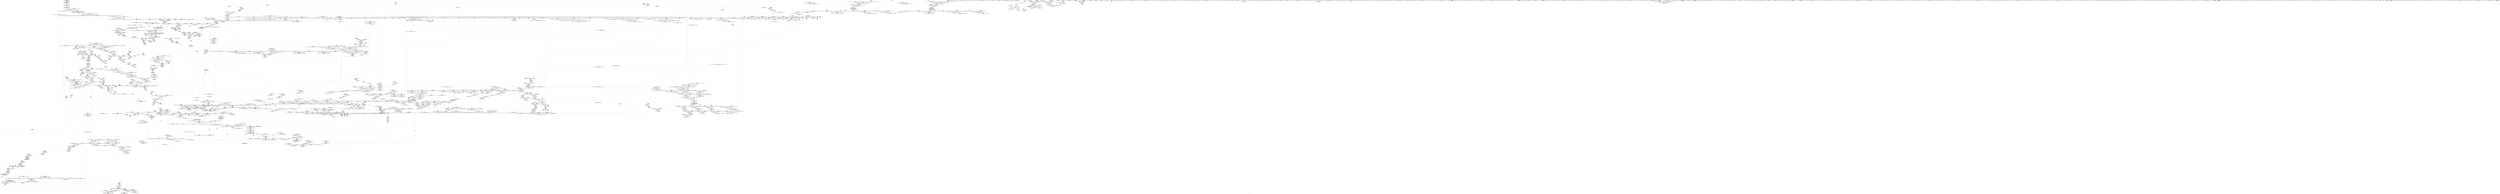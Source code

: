 digraph "SVFG" {
	label="SVFG";

	Node0x55f556cc6960 [shape=record,color=grey,label="{NodeID: 0\nNullPtr|{|<s61>164}}"];
	Node0x55f556cc6960 -> Node0x55f556d099e0[style=solid];
	Node0x55f556cc6960 -> Node0x55f556d09ae0[style=solid];
	Node0x55f556cc6960 -> Node0x55f556d09bb0[style=solid];
	Node0x55f556cc6960 -> Node0x55f556d09c80[style=solid];
	Node0x55f556cc6960 -> Node0x55f556d09d50[style=solid];
	Node0x55f556cc6960 -> Node0x55f556d09e20[style=solid];
	Node0x55f556cc6960 -> Node0x55f556d09ef0[style=solid];
	Node0x55f556cc6960 -> Node0x55f556d09fc0[style=solid];
	Node0x55f556cc6960 -> Node0x55f556d0a090[style=solid];
	Node0x55f556cc6960 -> Node0x55f556d0a160[style=solid];
	Node0x55f556cc6960 -> Node0x55f556d0a230[style=solid];
	Node0x55f556cc6960 -> Node0x55f556d0a300[style=solid];
	Node0x55f556cc6960 -> Node0x55f556cfdee0[style=solid];
	Node0x55f556cc6960 -> Node0x55f556cfdfb0[style=solid];
	Node0x55f556cc6960 -> Node0x55f556cfe080[style=solid];
	Node0x55f556cc6960 -> Node0x55f556cfe150[style=solid];
	Node0x55f556cc6960 -> Node0x55f556cfe220[style=solid];
	Node0x55f556cc6960 -> Node0x55f556cfe2f0[style=solid];
	Node0x55f556cc6960 -> Node0x55f556cfe3c0[style=solid];
	Node0x55f556cc6960 -> Node0x55f556cfe490[style=solid];
	Node0x55f556cc6960 -> Node0x55f556cfe560[style=solid];
	Node0x55f556cc6960 -> Node0x55f556cfe630[style=solid];
	Node0x55f556cc6960 -> Node0x55f556cfe700[style=solid];
	Node0x55f556cc6960 -> Node0x55f556cfe7d0[style=solid];
	Node0x55f556cc6960 -> Node0x55f556cfe8a0[style=solid];
	Node0x55f556cc6960 -> Node0x55f556cfe970[style=solid];
	Node0x55f556cc6960 -> Node0x55f556cfea40[style=solid];
	Node0x55f556cc6960 -> Node0x55f556cfeb10[style=solid];
	Node0x55f556cc6960 -> Node0x55f556cfebe0[style=solid];
	Node0x55f556cc6960 -> Node0x55f556cfecb0[style=solid];
	Node0x55f556cc6960 -> Node0x55f556cfed80[style=solid];
	Node0x55f556cc6960 -> Node0x55f556cfee50[style=solid];
	Node0x55f556cc6960 -> Node0x55f556cfef20[style=solid];
	Node0x55f556cc6960 -> Node0x55f556cfeff0[style=solid];
	Node0x55f556cc6960 -> Node0x55f556cff0c0[style=solid];
	Node0x55f556cc6960 -> Node0x55f556cff190[style=solid];
	Node0x55f556cc6960 -> Node0x55f556cff260[style=solid];
	Node0x55f556cc6960 -> Node0x55f556cff330[style=solid];
	Node0x55f556cc6960 -> Node0x55f556cff400[style=solid];
	Node0x55f556cc6960 -> Node0x55f556cff4d0[style=solid];
	Node0x55f556cc6960 -> Node0x55f556cff5a0[style=solid];
	Node0x55f556cc6960 -> Node0x55f556cff670[style=solid];
	Node0x55f556cc6960 -> Node0x55f556cff740[style=solid];
	Node0x55f556cc6960 -> Node0x55f556cff810[style=solid];
	Node0x55f556cc6960 -> Node0x55f556d383a0[style=solid];
	Node0x55f556cc6960 -> Node0x55f556d384a0[style=solid];
	Node0x55f556cc6960 -> Node0x55f556d388a0[style=solid];
	Node0x55f556cc6960 -> Node0x55f556d3a2d0[style=solid];
	Node0x55f556cc6960 -> Node0x55f556d3f750[style=solid];
	Node0x55f556cc6960 -> Node0x55f556d3fa90[style=solid];
	Node0x55f556cc6960 -> Node0x55f556d3fdd0[style=solid];
	Node0x55f556cc6960 -> Node0x55f556d3fea0[style=solid];
	Node0x55f556cc6960 -> Node0x55f556d40110[style=solid];
	Node0x55f556cc6960 -> Node0x55f556d43b90[style=solid];
	Node0x55f556cc6960 -> Node0x55f556d76030[style=solid];
	Node0x55f556cc6960 -> Node0x55f556d761b0[style=solid];
	Node0x55f556cc6960 -> Node0x55f556d76330[style=solid];
	Node0x55f556cc6960 -> Node0x55f556d76630[style=solid];
	Node0x55f556cc6960 -> Node0x55f556d76db0[style=solid];
	Node0x55f556cc6960 -> Node0x55f556d77230[style=solid];
	Node0x55f556cc6960 -> Node0x55f556d77830[style=solid];
	Node0x55f556cc6960:s61 -> Node0x55f556e9de20[style=solid,color=red];
	Node0x55f556d00f30 [shape=record,color=black,label="{NodeID: 443\n657\<--656\n\<--_M_impl\n_ZNSt8_Rb_treeIiSt4pairIKiiESt10_Select1stIS2_ESt4lessIiESaIS2_EE21_M_get_Node_allocatorEv\n}"];
	Node0x55f556d00f30 -> Node0x55f556d01000[style=solid];
	Node0x55f556d55cd0 [shape=record,color=black,label="{NodeID: 3100\n1937 = PHI(1946, )\n|{<s0>185}}"];
	Node0x55f556d55cd0:s0 -> Node0x55f556d5ee10[style=solid,color=red];
	Node0x55f556d103b0 [shape=record,color=red,label="{NodeID: 886\n1080\<--1079\n\<--coerce.dive4\n_ZNSt8_Rb_treeIiSt4pairIKiiESt10_Select1stIS2_ESt4lessIiESaIS2_EE11lower_boundERS1_\n}"];
	Node0x55f556d103b0 -> Node0x55f556d126f0[style=solid];
	Node0x55f556cf9430 [shape=record,color=green,label="{NodeID: 222\n1264\<--1265\n__args.addr\<--__args.addr_field_insensitive\n_ZNSt8_Rb_treeIiSt4pairIKiiESt10_Select1stIS2_ESt4lessIiESaIS2_EE14_M_create_nodeIJRKSt21piecewise_construct_tSt5tupleIJRS1_EESD_IJEEEEEPSt13_Rb_tree_nodeIS2_EDpOT_\n}"];
	Node0x55f556cf9430 -> Node0x55f556d11730[style=solid];
	Node0x55f556cf9430 -> Node0x55f556d3ee60[style=solid];
	Node0x55f556d1c930 [shape=record,color=purple,label="{NodeID: 665\n1203\<--1202\n_M_storage\<--this1\n_ZNKSt13_Rb_tree_nodeISt4pairIKiiEE9_M_valptrEv\n|{<s0>100}}"];
	Node0x55f556d1c930:s0 -> Node0x55f556d5e9a0[style=solid,color=red];
	Node0x55f556ea5fb0 [shape=record,color=black,label="{NodeID: 3322\n1317 = PHI(942, )\n2nd arg _ZNSt8_Rb_treeIiSt4pairIKiiESt10_Select1stIS2_ESt4lessIiESaIS2_EE29_M_get_insert_hint_unique_posESt23_Rb_tree_const_iteratorIS2_ERS1_ }"];
	Node0x55f556ea5fb0 -> Node0x55f556d3f5b0[style=solid];
	Node0x55f556d3b240 [shape=record,color=blue,label="{NodeID: 1108\n616\<--614\nthis.addr\<--this\n_ZNSt8_Rb_treeIiSt4pairIKiiESt10_Select1stIS2_ESt4lessIiESaIS2_EE11_M_put_nodeEPSt13_Rb_tree_nodeIS2_E\n}"];
	Node0x55f556d3b240 -> Node0x55f556d0d3c0[style=dashed];
	Node0x55f5566ea7d0 [shape=record,color=green,label="{NodeID: 1\n7\<--1\n__dso_handle\<--dummyObj\nGlob }"];
	Node0x55f556d01000 [shape=record,color=black,label="{NodeID: 444\n650\<--657\n_ZNSt8_Rb_treeIiSt4pairIKiiESt10_Select1stIS2_ESt4lessIiESaIS2_EE21_M_get_Node_allocatorEv_ret\<--\n_ZNSt8_Rb_treeIiSt4pairIKiiESt10_Select1stIS2_ESt4lessIiESaIS2_EE21_M_get_Node_allocatorEv\n|{<s0>50|<s1>54|<s2>151|<s3>153}}"];
	Node0x55f556d01000:s0 -> Node0x55f556d51c10[style=solid,color=blue];
	Node0x55f556d01000:s1 -> Node0x55f556d51e90[style=solid,color=blue];
	Node0x55f556d01000:s2 -> Node0x55f556d52280[style=solid,color=blue];
	Node0x55f556d01000:s3 -> Node0x55f556d524d0[style=solid,color=blue];
	Node0x55f556d55e10 [shape=record,color=black,label="{NodeID: 3101\n1940 = PHI(1875, )\n}"];
	Node0x55f556d55e10 -> Node0x55f556d352e0[style=solid];
	Node0x55f556d10480 [shape=record,color=red,label="{NodeID: 887\n1101\<--1089\nthis1\<--this.addr\n_ZNSt8_Rb_treeIiSt4pairIKiiESt10_Select1stIS2_ESt4lessIiESaIS2_EE14_M_lower_boundEPSt13_Rb_tree_nodeIS2_EPSt18_Rb_tree_node_baseRS1_\n}"];
	Node0x55f556d10480 -> Node0x55f556d1c380[style=solid];
	Node0x55f556cf9500 [shape=record,color=green,label="{NodeID: 223\n1266\<--1267\n__args.addr2\<--__args.addr2_field_insensitive\n_ZNSt8_Rb_treeIiSt4pairIKiiESt10_Select1stIS2_ESt4lessIiESaIS2_EE14_M_create_nodeIJRKSt21piecewise_construct_tSt5tupleIJRS1_EESD_IJEEEEEPSt13_Rb_tree_nodeIS2_EDpOT_\n}"];
	Node0x55f556cf9500 -> Node0x55f556d11800[style=solid];
	Node0x55f556cf9500 -> Node0x55f556d3ef30[style=solid];
	Node0x55f556d1ca00 [shape=record,color=purple,label="{NodeID: 666\n1225\<--1224\n_M_storage\<--this1\n_ZNK9__gnu_cxx16__aligned_membufISt4pairIKiiEE7_M_addrEv\n}"];
	Node0x55f556d1ca00 -> Node0x55f556d13320[style=solid];
	Node0x55f556ea6080 [shape=record,color=black,label="{NodeID: 3323\n888 = PHI(306, )\n0th arg _ZNSt8_Rb_treeIiSt4pairIKiiESt10_Select1stIS2_ESt4lessIiESaIS2_EE22_M_emplace_hint_uniqueIJRKSt21piecewise_construct_tSt5tupleIJRS1_EESD_IJEEEEESt17_Rb_tree_iteratorIS2_ESt23_Rb_tree_const_iteratorIS2_EDpOT_ }"];
	Node0x55f556ea6080 -> Node0x55f556d3cc40[style=solid];
	Node0x55f556d3b310 [shape=record,color=blue,label="{NodeID: 1109\n618\<--615\n__p.addr\<--__p\n_ZNSt8_Rb_treeIiSt4pairIKiiESt10_Select1stIS2_ESt4lessIiESaIS2_EE11_M_put_nodeEPSt13_Rb_tree_nodeIS2_E\n}"];
	Node0x55f556d3b310 -> Node0x55f556d0d490[style=dashed];
	Node0x55f556ccbd40 [shape=record,color=green,label="{NodeID: 2\n11\<--1\n.str\<--dummyObj\nGlob }"];
	Node0x55f556d010d0 [shape=record,color=black,label="{NodeID: 445\n659\<--666\n_ZNSt13_Rb_tree_nodeISt4pairIKiiEE9_M_valptrEv_ret\<--call\n_ZNSt13_Rb_tree_nodeISt4pairIKiiEE9_M_valptrEv\n|{<s0>51|<s1>70|<s2>154}}"];
	Node0x55f556d010d0:s0 -> Node0x55f556d51d50[style=solid,color=blue];
	Node0x55f556d010d0:s1 -> Node0x55f556d56e10[style=solid,color=blue];
	Node0x55f556d010d0:s2 -> Node0x55f556d52610[style=solid,color=blue];
	Node0x55f556d55f50 [shape=record,color=black,label="{NodeID: 3102\n1953 = PHI(1957, )\n}"];
	Node0x55f556d55f50 -> Node0x55f556d15f00[style=solid];
	Node0x55f556d10550 [shape=record,color=red,label="{NodeID: 888\n1103\<--1091\n\<--__x.addr\n_ZNSt8_Rb_treeIiSt4pairIKiiESt10_Select1stIS2_ESt4lessIiESaIS2_EE14_M_lower_boundEPSt13_Rb_tree_nodeIS2_EPSt18_Rb_tree_node_baseRS1_\n}"];
	Node0x55f556d10550 -> Node0x55f556d77230[style=solid];
	Node0x55f556cf95d0 [shape=record,color=green,label="{NodeID: 224\n1268\<--1269\n__args.addr4\<--__args.addr4_field_insensitive\n_ZNSt8_Rb_treeIiSt4pairIKiiESt10_Select1stIS2_ESt4lessIiESaIS2_EE14_M_create_nodeIJRKSt21piecewise_construct_tSt5tupleIJRS1_EESD_IJEEEEEPSt13_Rb_tree_nodeIS2_EDpOT_\n}"];
	Node0x55f556cf95d0 -> Node0x55f556d118d0[style=solid];
	Node0x55f556cf95d0 -> Node0x55f556d3f000[style=solid];
	Node0x55f556d1cad0 [shape=record,color=purple,label="{NodeID: 667\n1242\<--1230\ncoerce.dive\<--retval\n_ZNSt8_Rb_treeIiSt4pairIKiiESt10_Select1stIS2_ESt4lessIiESaIS2_EE3endEv\n}"];
	Node0x55f556d1cad0 -> Node0x55f556d114c0[style=solid];
	Node0x55f556ea6150 [shape=record,color=black,label="{NodeID: 3324\n889 = PHI(315, )\n1st arg _ZNSt8_Rb_treeIiSt4pairIKiiESt10_Select1stIS2_ESt4lessIiESaIS2_EE22_M_emplace_hint_uniqueIJRKSt21piecewise_construct_tSt5tupleIJRS1_EESD_IJEEEEESt17_Rb_tree_iteratorIS2_ESt23_Rb_tree_const_iteratorIS2_EDpOT_ }"];
	Node0x55f556ea6150 -> Node0x55f556d3cb70[style=solid];
	Node0x55f556ddf1c0 [shape=record,color=yellow,style=double,label="{NodeID: 2217\n29V_1 = ENCHI(MR_29V_0)\npts\{280000 \}\nFun[_ZNSt3mapIiiSt4lessIiESaISt4pairIKiiEEEixERS3_]|{<s0>18|<s1>23|<s2>26}}"];
	Node0x55f556ddf1c0:s0 -> Node0x55f556dd8cb0[style=dashed,color=red];
	Node0x55f556ddf1c0:s1 -> Node0x55f556de9440[style=dashed,color=red];
	Node0x55f556ddf1c0:s2 -> Node0x55f556de2670[style=dashed,color=red];
	Node0x55f556d3b3e0 [shape=record,color=blue,label="{NodeID: 1110\n637\<--635\n__a.addr\<--__a\n_ZNSt16allocator_traitsISaISt13_Rb_tree_nodeISt4pairIKiiEEEE7destroyIS3_EEvRS5_PT_\n}"];
	Node0x55f556d3b3e0 -> Node0x55f556d0d560[style=dashed];
	Node0x55f556cbdcc0 [shape=record,color=green,label="{NodeID: 3\n13\<--1\n.str.2\<--dummyObj\nGlob }"];
	Node0x55f556d011a0 [shape=record,color=black,label="{NodeID: 446\n691\<--688\n\<--call\n_ZN9__gnu_cxx16__aligned_membufISt4pairIKiiEE6_M_ptrEv\n}"];
	Node0x55f556d011a0 -> Node0x55f556d01270[style=solid];
	Node0x55f556d56090 [shape=record,color=black,label="{NodeID: 3103\n1963 = PHI(1882, )\n}"];
	Node0x55f556d56090 -> Node0x55f556d15fd0[style=solid];
	Node0x55f556d10620 [shape=record,color=red,label="{NodeID: 889\n1109\<--1091\n\<--__x.addr\n_ZNSt8_Rb_treeIiSt4pairIKiiESt10_Select1stIS2_ESt4lessIiESaIS2_EE14_M_lower_boundEPSt13_Rb_tree_nodeIS2_EPSt18_Rb_tree_node_baseRS1_\n|{<s0>92}}"];
	Node0x55f556d10620:s0 -> Node0x55f556ea3800[style=solid,color=red];
	Node0x55f556cf96a0 [shape=record,color=green,label="{NodeID: 225\n1270\<--1271\n__tmp\<--__tmp_field_insensitive\n_ZNSt8_Rb_treeIiSt4pairIKiiESt10_Select1stIS2_ESt4lessIiESaIS2_EE14_M_create_nodeIJRKSt21piecewise_construct_tSt5tupleIJRS1_EESD_IJEEEEEPSt13_Rb_tree_nodeIS2_EDpOT_\n}"];
	Node0x55f556cf96a0 -> Node0x55f556d119a0[style=solid];
	Node0x55f556cf96a0 -> Node0x55f556d11a70[style=solid];
	Node0x55f556cf96a0 -> Node0x55f556d3f0d0[style=solid];
	Node0x55f556d1cba0 [shape=record,color=purple,label="{NodeID: 668\n1236\<--1235\n_M_impl\<--this1\n_ZNSt8_Rb_treeIiSt4pairIKiiESt10_Select1stIS2_ESt4lessIiESaIS2_EE3endEv\n}"];
	Node0x55f556d1cba0 -> Node0x55f556d134c0[style=solid];
	Node0x55f556ea6220 [shape=record,color=black,label="{NodeID: 3325\n890 = PHI(33, )\n2nd arg _ZNSt8_Rb_treeIiSt4pairIKiiESt10_Select1stIS2_ESt4lessIiESaIS2_EE22_M_emplace_hint_uniqueIJRKSt21piecewise_construct_tSt5tupleIJRS1_EESD_IJEEEEESt17_Rb_tree_iteratorIS2_ESt23_Rb_tree_const_iteratorIS2_EDpOT_ }"];
	Node0x55f556ea6220 -> Node0x55f556d3cd10[style=solid];
	Node0x55f556d3b4b0 [shape=record,color=blue,label="{NodeID: 1111\n639\<--636\n__p.addr\<--__p\n_ZNSt16allocator_traitsISaISt13_Rb_tree_nodeISt4pairIKiiEEEE7destroyIS3_EEvRS5_PT_\n}"];
	Node0x55f556d3b4b0 -> Node0x55f556d0d630[style=dashed];
	Node0x55f556cbd3a0 [shape=record,color=green,label="{NodeID: 4\n17\<--1\n.str.4\<--dummyObj\nGlob }"];
	Node0x55f556d01270 [shape=record,color=black,label="{NodeID: 447\n682\<--691\n_ZN9__gnu_cxx16__aligned_membufISt4pairIKiiEE6_M_ptrEv_ret\<--\n_ZN9__gnu_cxx16__aligned_membufISt4pairIKiiEE6_M_ptrEv\n|{<s0>58}}"];
	Node0x55f556d01270:s0 -> Node0x55f556d52060[style=solid,color=blue];
	Node0x55f556d561d0 [shape=record,color=black,label="{NodeID: 3104\n2000 = PHI(2234, )\n|{<s0>190}}"];
	Node0x55f556d561d0:s0 -> Node0x55f556ea0d00[style=solid,color=red];
	Node0x55f556d106f0 [shape=record,color=red,label="{NodeID: 890\n1114\<--1091\n\<--__x.addr\n_ZNSt8_Rb_treeIiSt4pairIKiiESt10_Select1stIS2_ESt4lessIiESaIS2_EE14_M_lower_boundEPSt13_Rb_tree_nodeIS2_EPSt18_Rb_tree_node_baseRS1_\n}"];
	Node0x55f556d106f0 -> Node0x55f556d12890[style=solid];
	Node0x55f556cf9770 [shape=record,color=green,label="{NodeID: 226\n1278\<--1279\n_ZNSt8_Rb_treeIiSt4pairIKiiESt10_Select1stIS2_ESt4lessIiESaIS2_EE11_M_get_nodeEv\<--_ZNSt8_Rb_treeIiSt4pairIKiiESt10_Select1stIS2_ESt4lessIiESaIS2_EE11_M_get_nodeEv_field_insensitive\n}"];
	Node0x55f556d1cc70 [shape=record,color=purple,label="{NodeID: 669\n1238\<--1237\nadd.ptr\<--\n_ZNSt8_Rb_treeIiSt4pairIKiiESt10_Select1stIS2_ESt4lessIiESaIS2_EE3endEv\n}"];
	Node0x55f556d1cc70 -> Node0x55f556d13590[style=solid];
	Node0x55f556ea6360 [shape=record,color=black,label="{NodeID: 3326\n891 = PHI(269, )\n3rd arg _ZNSt8_Rb_treeIiSt4pairIKiiESt10_Select1stIS2_ESt4lessIiESaIS2_EE22_M_emplace_hint_uniqueIJRKSt21piecewise_construct_tSt5tupleIJRS1_EESD_IJEEEEESt17_Rb_tree_iteratorIS2_ESt23_Rb_tree_const_iteratorIS2_EDpOT_ }"];
	Node0x55f556ea6360 -> Node0x55f556d3cde0[style=solid];
	Node0x55f556d3b580 [shape=record,color=blue,label="{NodeID: 1112\n652\<--651\nthis.addr\<--this\n_ZNSt8_Rb_treeIiSt4pairIKiiESt10_Select1stIS2_ESt4lessIiESaIS2_EE21_M_get_Node_allocatorEv\n}"];
	Node0x55f556d3b580 -> Node0x55f556d0d700[style=dashed];
	Node0x55f556cbd6e0 [shape=record,color=green,label="{NodeID: 5\n19\<--1\n.str.5\<--dummyObj\nGlob }"];
	Node0x55f556d01340 [shape=record,color=black,label="{NodeID: 448\n700\<--699\n\<--_M_storage\n_ZN9__gnu_cxx16__aligned_membufISt4pairIKiiEE7_M_addrEv\n}"];
	Node0x55f556d01340 -> Node0x55f556d01410[style=solid];
	Node0x55f556d56310 [shape=record,color=black,label="{NodeID: 3105\n2003 = PHI(1174, )\n}"];
	Node0x55f556d56310 -> Node0x55f556d163e0[style=solid];
	Node0x55f556d107c0 [shape=record,color=red,label="{NodeID: 891\n1117\<--1091\n\<--__x.addr\n_ZNSt8_Rb_treeIiSt4pairIKiiESt10_Select1stIS2_ESt4lessIiESaIS2_EE14_M_lower_boundEPSt13_Rb_tree_nodeIS2_EPSt18_Rb_tree_node_baseRS1_\n}"];
	Node0x55f556d107c0 -> Node0x55f556d12960[style=solid];
	Node0x55f556cf9870 [shape=record,color=green,label="{NodeID: 227\n1289\<--1290\n_ZNSt8_Rb_treeIiSt4pairIKiiESt10_Select1stIS2_ESt4lessIiESaIS2_EE17_M_construct_nodeIJRKSt21piecewise_construct_tSt5tupleIJRS1_EESD_IJEEEEEvPSt13_Rb_tree_nodeIS2_EDpOT_\<--_ZNSt8_Rb_treeIiSt4pairIKiiESt10_Select1stIS2_ESt4lessIiESaIS2_EE17_M_construct_nodeIJRKSt21piecewise_construct_tSt5tupleIJRS1_EESD_IJEEEEEvPSt13_Rb_tree_nodeIS2_EDpOT__field_insensitive\n}"];
	Node0x55f556d1cd40 [shape=record,color=purple,label="{NodeID: 670\n1240\<--1239\n_M_header\<--\n_ZNSt8_Rb_treeIiSt4pairIKiiESt10_Select1stIS2_ESt4lessIiESaIS2_EE3endEv\n|{<s0>102}}"];
	Node0x55f556d1cd40:s0 -> Node0x55f556ea1940[style=solid,color=red];
	Node0x55f556ea64a0 [shape=record,color=black,label="{NodeID: 3327\n892 = PHI(271, )\n4th arg _ZNSt8_Rb_treeIiSt4pairIKiiESt10_Select1stIS2_ESt4lessIiESaIS2_EE22_M_emplace_hint_uniqueIJRKSt21piecewise_construct_tSt5tupleIJRS1_EESD_IJEEEEESt17_Rb_tree_iteratorIS2_ESt23_Rb_tree_const_iteratorIS2_EDpOT_ }"];
	Node0x55f556ea64a0 -> Node0x55f556d3ceb0[style=solid];
	Node0x55f556d3b650 [shape=record,color=blue,label="{NodeID: 1113\n661\<--660\nthis.addr\<--this\n_ZNSt13_Rb_tree_nodeISt4pairIKiiEE9_M_valptrEv\n}"];
	Node0x55f556d3b650 -> Node0x55f556d0d7d0[style=dashed];
	Node0x55f556cbd7a0 [shape=record,color=green,label="{NodeID: 6\n22\<--1\n\<--dummyObj\nCan only get source location for instruction, argument, global var or function.}"];
	Node0x55f556d01410 [shape=record,color=black,label="{NodeID: 449\n693\<--700\n_ZN9__gnu_cxx16__aligned_membufISt4pairIKiiEE7_M_addrEv_ret\<--\n_ZN9__gnu_cxx16__aligned_membufISt4pairIKiiEE7_M_addrEv\n|{<s0>59}}"];
	Node0x55f556d01410:s0 -> Node0x55f556d52170[style=solid,color=blue];
	Node0x55f556d56450 [shape=record,color=black,label="{NodeID: 3106\n2039 = PHI(2243, )\n}"];
	Node0x55f556d56450 -> Node0x55f556d35e40[style=solid];
	Node0x55f556d10890 [shape=record,color=red,label="{NodeID: 892\n1122\<--1091\n\<--__x.addr\n_ZNSt8_Rb_treeIiSt4pairIKiiESt10_Select1stIS2_ESt4lessIiESaIS2_EE14_M_lower_boundEPSt13_Rb_tree_nodeIS2_EPSt18_Rb_tree_node_baseRS1_\n}"];
	Node0x55f556d10890 -> Node0x55f556d12a30[style=solid];
	Node0x55f556cf9970 [shape=record,color=green,label="{NodeID: 228\n1295\<--1296\n__t.addr\<--__t.addr_field_insensitive\n_ZSt7forwardIRKSt21piecewise_construct_tEOT_RNSt16remove_referenceIS3_E4typeE\n}"];
	Node0x55f556cf9970 -> Node0x55f556d11b40[style=solid];
	Node0x55f556cf9970 -> Node0x55f556d3f1a0[style=solid];
	Node0x55f556d1ce10 [shape=record,color=purple,label="{NodeID: 671\n1253\<--1252\n_M_impl\<--this1\n_ZNKSt8_Rb_treeIiSt4pairIKiiESt10_Select1stIS2_ESt4lessIiESaIS2_EE8key_compEv\n}"];
	Node0x55f556d1ce10 -> Node0x55f556d13730[style=solid];
	Node0x55f556ea65e0 [shape=record,color=black,label="{NodeID: 3328\n2244 = PHI(2038, 2171, 2176, 2225, 2293, )\n0th arg _ZSt7forwardIRPSt18_Rb_tree_node_baseEOT_RNSt16remove_referenceIS3_E4typeE }"];
	Node0x55f556ea65e0 -> Node0x55f556d44960[style=solid];
	Node0x55f556ddf540 [shape=record,color=yellow,style=double,label="{NodeID: 2221\n54V_1 = ENCHI(MR_54V_0)\npts\{2680000 \}\nFun[_ZNSt3mapIiiSt4lessIiESaISt4pairIKiiEEEixERS3_]|{|<s1>24}}"];
	Node0x55f556ddf540 -> Node0x55f556dc44f0[style=dashed];
	Node0x55f556ddf540:s1 -> Node0x55f556d3d870[style=dashed,color=red];
	Node0x55f556d3b720 [shape=record,color=blue,label="{NodeID: 1114\n673\<--671\nthis.addr\<--this\n_ZN9__gnu_cxx13new_allocatorISt13_Rb_tree_nodeISt4pairIKiiEEE7destroyIS4_EEvPT_\n}"];
	Node0x55f556d3b720 -> Node0x55f556d0d8a0[style=dashed];
	Node0x55f556cbd860 [shape=record,color=green,label="{NodeID: 7\n29\<--1\n.str.7\<--dummyObj\nGlob }"];
	Node0x55f556d014e0 [shape=record,color=black,label="{NodeID: 450\n716\<--715\n\<--\n_ZNSt16allocator_traitsISaISt13_Rb_tree_nodeISt4pairIKiiEEEE10deallocateERS5_PS4_m\n|{<s0>60}}"];
	Node0x55f556d014e0:s0 -> Node0x55f556d602a0[style=solid,color=red];
	Node0x55f556d56590 [shape=record,color=black,label="{NodeID: 3107\n1637 = PHI(1300, )\n|{<s0>158}}"];
	Node0x55f556d56590:s0 -> Node0x55f556ea47d0[style=solid,color=red];
	Node0x55f556451af0 [shape=record,color=black,label="{NodeID: 2000\n1558 = PHI(304, 304, 1556, )\n}"];
	Node0x55f556451af0 -> Node0x55f556d14770[style=solid];
	Node0x55f556d10960 [shape=record,color=red,label="{NodeID: 893\n1128\<--1093\n\<--__y.addr\n_ZNSt8_Rb_treeIiSt4pairIKiiESt10_Select1stIS2_ESt4lessIiESaIS2_EE14_M_lower_boundEPSt13_Rb_tree_nodeIS2_EPSt18_Rb_tree_node_baseRS1_\n|{<s0>96}}"];
	Node0x55f556d10960:s0 -> Node0x55f556ea1940[style=solid,color=red];
	Node0x55f556d01f00 [shape=record,color=green,label="{NodeID: 229\n1302\<--1303\n__t.addr\<--__t.addr_field_insensitive\n_ZSt7forwardISt5tupleIJRKiEEEOT_RNSt16remove_referenceIS4_E4typeE\n}"];
	Node0x55f556d01f00 -> Node0x55f556d11c10[style=solid];
	Node0x55f556d01f00 -> Node0x55f556d3f270[style=solid];
	Node0x55f556d1cee0 [shape=record,color=purple,label="{NodeID: 672\n1255\<--1254\n_M_key_compare\<--\n_ZNKSt8_Rb_treeIiSt4pairIKiiESt10_Select1stIS2_ESt4lessIiESaIS2_EE8key_compEv\n}"];
	Node0x55f556ddf620 [shape=record,color=yellow,style=double,label="{NodeID: 2222\n56V_1 = ENCHI(MR_56V_0)\npts\{2700000 \}\nFun[_ZNSt3mapIiiSt4lessIiESaISt4pairIKiiEEEixERS3_]|{|<s1>25}}"];
	Node0x55f556ddf620 -> Node0x55f556dc49f0[style=dashed];
	Node0x55f556ddf620:s1 -> Node0x55f556dc2e30[style=dashed,color=red];
	Node0x55f556d3b7f0 [shape=record,color=blue,label="{NodeID: 1115\n675\<--672\n__p.addr\<--__p\n_ZN9__gnu_cxx13new_allocatorISt13_Rb_tree_nodeISt4pairIKiiEEE7destroyIS4_EEvPT_\n}"];
	Node0x55f556d3b7f0 -> Node0x55f556d0d970[style=dashed];
	Node0x55f556cbe220 [shape=record,color=green,label="{NodeID: 8\n31\<--1\n.str.8\<--dummyObj\nGlob }"];
	Node0x55f556d015b0 [shape=record,color=black,label="{NodeID: 451\n738\<--737\n\<--\n_ZN9__gnu_cxx13new_allocatorISt13_Rb_tree_nodeISt4pairIKiiEEE10deallocateEPS5_m\n}"];
	Node0x55f556d566d0 [shape=record,color=black,label="{NodeID: 3108\n1639 = PHI(1307, )\n|{<s0>158}}"];
	Node0x55f556d566d0:s0 -> Node0x55f556ea48e0[style=solid,color=red];
	Node0x55f556451cd0 [shape=record,color=black,label="{NodeID: 2001\n2102 = PHI(2096, 2100, )\n}"];
	Node0x55f556451cd0 -> Node0x55f556d439f0[style=solid];
	Node0x55f556d10a30 [shape=record,color=red,label="{NodeID: 894\n1111\<--1095\n\<--__k.addr\n_ZNSt8_Rb_treeIiSt4pairIKiiESt10_Select1stIS2_ESt4lessIiESaIS2_EE14_M_lower_boundEPSt13_Rb_tree_nodeIS2_EPSt18_Rb_tree_node_baseRS1_\n|{<s0>93}}"];
	Node0x55f556d10a30:s0 -> Node0x55f556ea3370[style=solid,color=red];
	Node0x55f556d01f90 [shape=record,color=green,label="{NodeID: 230\n1309\<--1310\n__t.addr\<--__t.addr_field_insensitive\n_ZSt7forwardISt5tupleIJEEEOT_RNSt16remove_referenceIS2_E4typeE\n}"];
	Node0x55f556d01f90 -> Node0x55f556d11ce0[style=solid];
	Node0x55f556d01f90 -> Node0x55f556d3f340[style=solid];
	Node0x55f556d1cfb0 [shape=record,color=purple,label="{NodeID: 673\n1342\<--1320\ncoerce.dive\<--__position\n_ZNSt8_Rb_treeIiSt4pairIKiiESt10_Select1stIS2_ESt4lessIiESaIS2_EE29_M_get_insert_hint_unique_posESt23_Rb_tree_const_iteratorIS2_ERS1_\n}"];
	Node0x55f556d1cfb0 -> Node0x55f556d3f410[style=solid];
	Node0x55f556ddf700 [shape=record,color=yellow,style=double,label="{NodeID: 2223\n58V_1 = ENCHI(MR_58V_0)\npts\{260004 17190004 \}\nFun[_ZNSt3mapIiiSt4lessIiESaISt4pairIKiiEEEixERS3_]|{|<s1>18|<s2>23|<s3>26|<s4>26}}"];
	Node0x55f556ddf700 -> Node0x55f556dc4ef0[style=dashed];
	Node0x55f556ddf700:s1 -> Node0x55f556dd8cb0[style=dashed,color=red];
	Node0x55f556ddf700:s2 -> Node0x55f556de9440[style=dashed,color=red];
	Node0x55f556ddf700:s3 -> Node0x55f556de2590[style=dashed,color=red];
	Node0x55f556ddf700:s4 -> Node0x55f556ded200[style=dashed,color=red];
	Node0x55f556d3b8c0 [shape=record,color=blue,label="{NodeID: 1116\n684\<--683\nthis.addr\<--this\n_ZN9__gnu_cxx16__aligned_membufISt4pairIKiiEE6_M_ptrEv\n}"];
	Node0x55f556d3b8c0 -> Node0x55f556d0da40[style=dashed];
	Node0x55f556cbe2e0 [shape=record,color=green,label="{NodeID: 9\n33\<--1\n_ZStL19piecewise_construct\<--dummyObj\nGlob |{<s0>26}}"];
	Node0x55f556cbe2e0:s0 -> Node0x55f556ea6220[style=solid,color=red];
	Node0x55f556dfd5c0 [shape=record,color=yellow,style=double,label="{NodeID: 2666\nRETMU(2V_2)\npts\{10 \}\nFun[_GLOBAL__sub_I_Batsh_0_0.cpp]}"];
	Node0x55f556d01680 [shape=record,color=black,label="{NodeID: 452\n751\<--750\n\<--this1\n_ZNSaISt13_Rb_tree_nodeISt4pairIKiiEEED2Ev\n|{<s0>62}}"];
	Node0x55f556d01680:s0 -> Node0x55f556e9f880[style=solid,color=red];
	Node0x55f556d56810 [shape=record,color=black,label="{NodeID: 3109\n1651 = PHI()\n}"];
	Node0x55f556d75010 [shape=record,color=black,label="{NodeID: 2002\n303 = PHI(304, 299, )\n}"];
	Node0x55f556d10b00 [shape=record,color=red,label="{NodeID: 895\n1131\<--1130\n\<--coerce.dive\n_ZNSt8_Rb_treeIiSt4pairIKiiESt10_Select1stIS2_ESt4lessIiESaIS2_EE14_M_lower_boundEPSt13_Rb_tree_nodeIS2_EPSt18_Rb_tree_node_baseRS1_\n}"];
	Node0x55f556d10b00 -> Node0x55f556d12b00[style=solid];
	Node0x55f556d02060 [shape=record,color=green,label="{NodeID: 231\n1318\<--1319\nretval\<--retval_field_insensitive\n_ZNSt8_Rb_treeIiSt4pairIKiiESt10_Select1stIS2_ESt4lessIiESaIS2_EE29_M_get_insert_hint_unique_posESt23_Rb_tree_const_iteratorIS2_ERS1_\n|{|<s4>115|<s5>123|<s6>128|<s7>129|<s8>136|<s9>141|<s10>142|<s11>144}}"];
	Node0x55f556d02060 -> Node0x55f556d13b40[style=solid];
	Node0x55f556d02060 -> Node0x55f556d13c10[style=solid];
	Node0x55f556d02060 -> Node0x55f556d13ce0[style=solid];
	Node0x55f556d02060 -> Node0x55f556d13db0[style=solid];
	Node0x55f556d02060:s4 -> Node0x55f556ea02a0[style=solid,color=red];
	Node0x55f556d02060:s5 -> Node0x55f556d5e1c0[style=solid,color=red];
	Node0x55f556d02060:s6 -> Node0x55f556ea02a0[style=solid,color=red];
	Node0x55f556d02060:s7 -> Node0x55f556d5e1c0[style=solid,color=red];
	Node0x55f556d02060:s8 -> Node0x55f556ea02a0[style=solid,color=red];
	Node0x55f556d02060:s9 -> Node0x55f556ea02a0[style=solid,color=red];
	Node0x55f556d02060:s10 -> Node0x55f556d5e1c0[style=solid,color=red];
	Node0x55f556d02060:s11 -> Node0x55f556ea1c00[style=solid,color=red];
	Node0x55f556d1d080 [shape=record,color=purple,label="{NodeID: 674\n1350\<--1326\ncoerce.dive2\<--__pos\n_ZNSt8_Rb_treeIiSt4pairIKiiESt10_Select1stIS2_ESt4lessIiESaIS2_EE29_M_get_insert_hint_unique_posESt23_Rb_tree_const_iteratorIS2_ERS1_\n}"];
	Node0x55f556d1d080 -> Node0x55f556d3f680[style=solid];
	Node0x55f556ddf810 [shape=record,color=yellow,style=double,label="{NodeID: 2224\n33V_1 = ENCHI(MR_33V_0)\npts\{260005 17190005 \}\nFun[_ZNSt3mapIiiSt4lessIiESaISt4pairIKiiEEEixERS3_]|{|<s1>26}}"];
	Node0x55f556ddf810 -> Node0x55f556dc5420[style=dashed];
	Node0x55f556ddf810:s1 -> Node0x55f556ded2e0[style=dashed,color=red];
	Node0x55f556d3b990 [shape=record,color=blue,label="{NodeID: 1117\n695\<--694\nthis.addr\<--this\n_ZN9__gnu_cxx16__aligned_membufISt4pairIKiiEE7_M_addrEv\n}"];
	Node0x55f556d3b990 -> Node0x55f556d0db10[style=dashed];
	Node0x55f556cbe3e0 [shape=record,color=green,label="{NodeID: 10\n35\<--1\n\<--dummyObj\nCan only get source location for instruction, argument, global var or function.}"];
	Node0x55f556dfd6d0 [shape=record,color=yellow,style=double,label="{NodeID: 2667\nRETMU(4V_2)\npts\{16 \}\nFun[_GLOBAL__sub_I_Batsh_0_0.cpp]}"];
	Node0x55f556d01750 [shape=record,color=black,label="{NodeID: 453\n772\<--771\n\<--_M_impl\n_ZNSt8_Rb_treeIiSt4pairIKiiESt10_Select1stIS2_ESt4lessIiESaIS2_EE5clearEv\n}"];
	Node0x55f556d01750 -> Node0x55f556d1acc0[style=solid];
	Node0x55f556d568e0 [shape=record,color=black,label="{NodeID: 3110\n1687 = PHI(1691, )\n}"];
	Node0x55f556d568e0 -> Node0x55f556d15200[style=solid];
	Node0x55f556d755b0 [shape=record,color=grey,label="{NodeID: 2003\n213 = Binary(212, 142, )\n}"];
	Node0x55f556d755b0 -> Node0x55f556d39500[style=solid];
	Node0x55f556d10bd0 [shape=record,color=red,label="{NodeID: 896\n1138\<--1135\nthis1\<--this.addr\n_ZNSt8_Rb_treeIiSt4pairIKiiESt10_Select1stIS2_ESt4lessIiESaIS2_EE6_M_endEv\n}"];
	Node0x55f556d10bd0 -> Node0x55f556d1c520[style=solid];
	Node0x55f556d02130 [shape=record,color=green,label="{NodeID: 232\n1320\<--1321\n__position\<--__position_field_insensitive\n_ZNSt8_Rb_treeIiSt4pairIKiiESt10_Select1stIS2_ESt4lessIiESaIS2_EE29_M_get_insert_hint_unique_posESt23_Rb_tree_const_iteratorIS2_ERS1_\n|{|<s1>108}}"];
	Node0x55f556d02130 -> Node0x55f556d1cfb0[style=solid];
	Node0x55f556d02130:s1 -> Node0x55f556d5f710[style=solid,color=red];
	Node0x55f556d1d150 [shape=record,color=purple,label="{NodeID: 675\n1352\<--1326\n_M_node\<--__pos\n_ZNSt8_Rb_treeIiSt4pairIKiiESt10_Select1stIS2_ESt4lessIiESaIS2_EE29_M_get_insert_hint_unique_posESt23_Rb_tree_const_iteratorIS2_ERS1_\n}"];
	Node0x55f556d1d150 -> Node0x55f556d31e10[style=solid];
	Node0x55f556ddf920 [shape=record,color=yellow,style=double,label="{NodeID: 2225\n35V_1 = ENCHI(MR_35V_0)\npts\{17190002 17190003 \}\nFun[_ZNSt3mapIiiSt4lessIiESaISt4pairIKiiEEEixERS3_]|{<s0>18|<s1>26}}"];
	Node0x55f556ddf920:s0 -> Node0x55f556dd8cb0[style=dashed,color=red];
	Node0x55f556ddf920:s1 -> Node0x55f556ded3f0[style=dashed,color=red];
	Node0x55f556d3ba60 [shape=record,color=blue,label="{NodeID: 1118\n706\<--703\n__a.addr\<--__a\n_ZNSt16allocator_traitsISaISt13_Rb_tree_nodeISt4pairIKiiEEEE10deallocateERS5_PS4_m\n}"];
	Node0x55f556d3ba60 -> Node0x55f556d0dbe0[style=dashed];
	Node0x55f556cbe4e0 [shape=record,color=green,label="{NodeID: 11\n142\<--1\n\<--dummyObj\nCan only get source location for instruction, argument, global var or function.}"];
	Node0x55f556dfd7b0 [shape=record,color=yellow,style=double,label="{NodeID: 2668\nRETMU(6V_2)\npts\{260000 260001 260002 260003 260004 \}\nFun[_GLOBAL__sub_I_Batsh_0_0.cpp]}"];
	Node0x55f556d01820 [shape=record,color=black,label="{NodeID: 454\n774\<--773\n\<--add.ptr\n_ZNSt8_Rb_treeIiSt4pairIKiiESt10_Select1stIS2_ESt4lessIiESaIS2_EE5clearEv\n|{<s0>65}}"];
	Node0x55f556d01820:s0 -> Node0x55f556d60040[style=solid,color=red];
	Node0x55f556d56a50 [shape=record,color=black,label="{NodeID: 3111\n1706 = PHI(1724, )\n}"];
	Node0x55f556d56a50 -> Node0x55f556d76f30[style=solid];
	Node0x55f556d75730 [shape=record,color=grey,label="{NodeID: 2004\n1580 = Binary(1579, 626, )\n}"];
	Node0x55f556d75730 -> Node0x55f556d40860[style=solid];
	Node0x55f556d10ca0 [shape=record,color=red,label="{NodeID: 897\n1152\<--1147\n\<--__x.addr\n_ZNSt8_Rb_treeIiSt4pairIKiiESt10_Select1stIS2_ESt4lessIiESaIS2_EE6_S_keyEPKSt13_Rb_tree_nodeIS2_E\n|{<s0>97}}"];
	Node0x55f556d10ca0:s0 -> Node0x55f556e9f550[style=solid,color=red];
	Node0x55f556d02200 [shape=record,color=green,label="{NodeID: 233\n1322\<--1323\nthis.addr\<--this.addr_field_insensitive\n_ZNSt8_Rb_treeIiSt4pairIKiiESt10_Select1stIS2_ESt4lessIiESaIS2_EE29_M_get_insert_hint_unique_posESt23_Rb_tree_const_iteratorIS2_ERS1_\n}"];
	Node0x55f556d02200 -> Node0x55f556d11db0[style=solid];
	Node0x55f556d02200 -> Node0x55f556d3f4e0[style=solid];
	Node0x55f556d1d220 [shape=record,color=purple,label="{NodeID: 676\n1397\<--1326\n_M_node15\<--__pos\n_ZNSt8_Rb_treeIiSt4pairIKiiESt10_Select1stIS2_ESt4lessIiESaIS2_EE29_M_get_insert_hint_unique_posESt23_Rb_tree_const_iteratorIS2_ERS1_\n}"];
	Node0x55f556d1d220 -> Node0x55f556d31fb0[style=solid];
	Node0x55f556ddfa00 [shape=record,color=yellow,style=double,label="{NodeID: 2226\n62V_1 = ENCHI(MR_62V_0)\npts\{260001 260002 260003 \}\nFun[_ZNSt3mapIiiSt4lessIiESaISt4pairIKiiEEEixERS3_]|{|<s1>18|<s2>26}}"];
	Node0x55f556ddfa00 -> Node0x55f556dc5950[style=dashed];
	Node0x55f556ddfa00:s1 -> Node0x55f556dd8cb0[style=dashed,color=red];
	Node0x55f556ddfa00:s2 -> Node0x55f556ded4d0[style=dashed,color=red];
	Node0x55f556d3bb30 [shape=record,color=blue,label="{NodeID: 1119\n708\<--704\n__p.addr\<--__p\n_ZNSt16allocator_traitsISaISt13_Rb_tree_nodeISt4pairIKiiEEEE10deallocateERS5_PS4_m\n}"];
	Node0x55f556d3bb30 -> Node0x55f556d0dcb0[style=dashed];
	Node0x55f556cbe5e0 [shape=record,color=green,label="{NodeID: 12\n304\<--1\n\<--dummyObj\nCan only get source location for instruction, argument, global var or function.}"];
	Node0x55f556d018f0 [shape=record,color=black,label="{NodeID: 455\n781\<--801\n_ZNSt3mapIiiSt4lessIiESaISt4pairIKiiEEE11lower_boundERS3__ret\<--\n_ZNSt3mapIiiSt4lessIiESaISt4pairIKiiEEE11lower_boundERS3_\n|{<s0>18}}"];
	Node0x55f556d018f0:s0 -> Node0x55f556d50fd0[style=solid,color=blue];
	Node0x55f556d56b90 [shape=record,color=black,label="{NodeID: 3112\n795 = PHI(1057, )\n}"];
	Node0x55f556d56b90 -> Node0x55f556d3c350[style=solid];
	Node0x55f556d758b0 [shape=record,color=grey,label="{NodeID: 2005\n1716 = Binary(1715, 1717, )\n}"];
	Node0x55f556d10d70 [shape=record,color=red,label="{NodeID: 898\n1169\<--1163\nthis1\<--this.addr\n_ZNSt17_Rb_tree_iteratorISt4pairIKiiEEC2EPSt18_Rb_tree_node_base\n}"];
	Node0x55f556d10d70 -> Node0x55f556d1c790[style=solid];
	Node0x55f556d022d0 [shape=record,color=green,label="{NodeID: 234\n1324\<--1325\n__k.addr\<--__k.addr_field_insensitive\n_ZNSt8_Rb_treeIiSt4pairIKiiESt10_Select1stIS2_ESt4lessIiESaIS2_EE29_M_get_insert_hint_unique_posESt23_Rb_tree_const_iteratorIS2_ERS1_\n}"];
	Node0x55f556d022d0 -> Node0x55f556d11e80[style=solid];
	Node0x55f556d022d0 -> Node0x55f556d11f50[style=solid];
	Node0x55f556d022d0 -> Node0x55f556d12020[style=solid];
	Node0x55f556d022d0 -> Node0x55f556d120f0[style=solid];
	Node0x55f556d022d0 -> Node0x55f556d121c0[style=solid];
	Node0x55f556d022d0 -> Node0x55f556d12290[style=solid];
	Node0x55f556d022d0 -> Node0x55f556d12360[style=solid];
	Node0x55f556d022d0 -> Node0x55f556d31d40[style=solid];
	Node0x55f556d022d0 -> Node0x55f556d3f5b0[style=solid];
	Node0x55f556d1d2f0 [shape=record,color=purple,label="{NodeID: 677\n1405\<--1326\n_M_node19\<--__pos\n_ZNSt8_Rb_treeIiSt4pairIKiiESt10_Select1stIS2_ESt4lessIiESaIS2_EE29_M_get_insert_hint_unique_posESt23_Rb_tree_const_iteratorIS2_ERS1_\n}"];
	Node0x55f556d1d2f0 -> Node0x55f556d32080[style=solid];
	Node0x55f556d3bc00 [shape=record,color=blue,label="{NodeID: 1120\n710\<--705\n__n.addr\<--__n\n_ZNSt16allocator_traitsISaISt13_Rb_tree_nodeISt4pairIKiiEEEE10deallocateERS5_PS4_m\n}"];
	Node0x55f556d3bc00 -> Node0x55f556d0dd80[style=dashed];
	Node0x55f556cbe6e0 [shape=record,color=green,label="{NodeID: 13\n324\<--1\n\<--dummyObj\nCan only get source location for instruction, argument, global var or function.}"];
	Node0x55f556d019c0 [shape=record,color=black,label="{NodeID: 456\n803\<--818\n_ZNKSt17_Rb_tree_iteratorISt4pairIKiiEEeqERKS3__ret\<--cmp\n_ZNKSt17_Rb_tree_iteratorISt4pairIKiiEEeqERKS3_\n|{<s0>20|<s1>200}}"];
	Node0x55f556d019c0:s0 -> Node0x55f556d51250[style=solid,color=blue];
	Node0x55f556d019c0:s1 -> Node0x55f556d5a9d0[style=solid,color=blue];
	Node0x55f556d56cd0 [shape=record,color=black,label="{NodeID: 3113\n829 = PHI(1228, )\n}"];
	Node0x55f556d56cd0 -> Node0x55f556d3c690[style=solid];
	Node0x55f556d75a30 [shape=record,color=grey,label="{NodeID: 2006\n231 = Binary(230, 142, )\n}"];
	Node0x55f556d75a30 -> Node0x55f556d395d0[style=solid];
	Node0x55f556d10e40 [shape=record,color=red,label="{NodeID: 899\n1171\<--1165\n\<--__x.addr\n_ZNSt17_Rb_tree_iteratorISt4pairIKiiEEC2EPSt18_Rb_tree_node_base\n}"];
	Node0x55f556d10e40 -> Node0x55f556d3e640[style=solid];
	Node0x55f556d023a0 [shape=record,color=green,label="{NodeID: 235\n1326\<--1327\n__pos\<--__pos_field_insensitive\n_ZNSt8_Rb_treeIiSt4pairIKiiESt10_Select1stIS2_ESt4lessIiESaIS2_EE29_M_get_insert_hint_unique_posESt23_Rb_tree_const_iteratorIS2_ERS1_\n}"];
	Node0x55f556d023a0 -> Node0x55f556d13e80[style=solid];
	Node0x55f556d023a0 -> Node0x55f556d13f50[style=solid];
	Node0x55f556d023a0 -> Node0x55f556d1d080[style=solid];
	Node0x55f556d023a0 -> Node0x55f556d1d150[style=solid];
	Node0x55f556d023a0 -> Node0x55f556d1d220[style=solid];
	Node0x55f556d023a0 -> Node0x55f556d1d2f0[style=solid];
	Node0x55f556d023a0 -> Node0x55f556d1d3c0[style=solid];
	Node0x55f556d023a0 -> Node0x55f556d1d490[style=solid];
	Node0x55f556d023a0 -> Node0x55f556d1d560[style=solid];
	Node0x55f556d023a0 -> Node0x55f556d1d630[style=solid];
	Node0x55f556d023a0 -> Node0x55f556d1d700[style=solid];
	Node0x55f556d023a0 -> Node0x55f556d1d7d0[style=solid];
	Node0x55f556d023a0 -> Node0x55f556d1d8a0[style=solid];
	Node0x55f556d1d3c0 [shape=record,color=purple,label="{NodeID: 678\n1440\<--1326\n_M_node40\<--__pos\n_ZNSt8_Rb_treeIiSt4pairIKiiESt10_Select1stIS2_ESt4lessIiESaIS2_EE29_M_get_insert_hint_unique_posESt23_Rb_tree_const_iteratorIS2_ERS1_\n|{<s0>129}}"];
	Node0x55f556d1d3c0:s0 -> Node0x55f556d5e350[style=solid,color=red];
	Node0x55f556d3bcd0 [shape=record,color=blue,label="{NodeID: 1121\n727\<--724\nthis.addr\<--this\n_ZN9__gnu_cxx13new_allocatorISt13_Rb_tree_nodeISt4pairIKiiEEE10deallocateEPS5_m\n}"];
	Node0x55f556d3bcd0 -> Node0x55f556d0de50[style=dashed];
	Node0x55f556cbe7e0 [shape=record,color=green,label="{NodeID: 14\n325\<--1\n\<--dummyObj\nCan only get source location for instruction, argument, global var or function.}"];
	Node0x55f556d01a90 [shape=record,color=black,label="{NodeID: 457\n820\<--835\n_ZNSt3mapIiiSt4lessIiESaISt4pairIKiiEEE3endEv_ret\<--\n_ZNSt3mapIiiSt4lessIiESaISt4pairIKiiEEE3endEv\n|{<s0>19}}"];
	Node0x55f556d01a90:s0 -> Node0x55f556d51110[style=solid,color=blue];
	Node0x55f556d56e10 [shape=record,color=black,label="{NodeID: 3114\n881 = PHI(659, )\n}"];
	Node0x55f556d56e10 -> Node0x55f556d01d00[style=solid];
	Node0x55f556d75bb0 [shape=record,color=grey,label="{NodeID: 2007\n189 = Binary(188, 142, )\n}"];
	Node0x55f556d75bb0 -> Node0x55f556d39290[style=solid];
	Node0x55f556d10f10 [shape=record,color=red,label="{NodeID: 900\n1183\<--1177\nthis1\<--this.addr\n_ZNKSt10_Select1stISt4pairIKiiEEclERKS2_\n}"];
	Node0x55f556d02470 [shape=record,color=green,label="{NodeID: 236\n1328\<--1329\nref.tmp\<--ref.tmp_field_insensitive\n_ZNSt8_Rb_treeIiSt4pairIKiiESt10_Select1stIS2_ESt4lessIiESaIS2_EE29_M_get_insert_hint_unique_posESt23_Rb_tree_const_iteratorIS2_ERS1_\n|{|<s1>115}}"];
	Node0x55f556d02470 -> Node0x55f556d3f750[style=solid];
	Node0x55f556d02470:s1 -> Node0x55f556ea0590[style=solid,color=red];
	Node0x55f556d1d490 [shape=record,color=purple,label="{NodeID: 679\n1441\<--1326\n_M_node41\<--__pos\n_ZNSt8_Rb_treeIiSt4pairIKiiESt10_Select1stIS2_ESt4lessIiESaIS2_EE29_M_get_insert_hint_unique_posESt23_Rb_tree_const_iteratorIS2_ERS1_\n|{<s0>129}}"];
	Node0x55f556d1d490:s0 -> Node0x55f556d5e4e0[style=solid,color=red];
	Node0x55f556d3bda0 [shape=record,color=blue,label="{NodeID: 1122\n729\<--725\n__p.addr\<--__p\n_ZN9__gnu_cxx13new_allocatorISt13_Rb_tree_nodeISt4pairIKiiEEE10deallocateEPS5_m\n}"];
	Node0x55f556d3bda0 -> Node0x55f556d0df20[style=dashed];
	Node0x55f556cbe8e0 [shape=record,color=green,label="{NodeID: 15\n436\<--1\n\<--dummyObj\nCan only get source location for instruction, argument, global var or function.}"];
	Node0x55f556d01b60 [shape=record,color=black,label="{NodeID: 458\n852\<--870\n_ZNKSt4lessIiEclERKiS2__ret\<--cmp\n_ZNKSt4lessIiEclERKiS2_\n|{<s0>23|<s1>93|<s2>113|<s3>118|<s4>126|<s5>132|<s6>139|<s7>148|<s8>195|<s9>204}}"];
	Node0x55f556d01b60:s0 -> Node0x55f556d514d0[style=solid,color=blue];
	Node0x55f556d01b60:s1 -> Node0x55f556d57cd0[style=solid,color=blue];
	Node0x55f556d01b60:s2 -> Node0x55f556d59210[style=solid,color=blue];
	Node0x55f556d01b60:s3 -> Node0x55f556e9cba0[style=solid,color=blue];
	Node0x55f556d01b60:s4 -> Node0x55f556e9d320[style=solid,color=blue];
	Node0x55f556d01b60:s5 -> Node0x55f556d595d0[style=solid,color=blue];
	Node0x55f556d01b60:s6 -> Node0x55f556e9bde0[style=solid,color=blue];
	Node0x55f556d01b60:s7 -> Node0x55f556d59d50[style=solid,color=blue];
	Node0x55f556d01b60:s8 -> Node0x55f556d5a4d0[style=solid,color=blue];
	Node0x55f556d01b60:s9 -> Node0x55f556d5ad90[style=solid,color=blue];
	Node0x55f556d56f50 [shape=record,color=black,label="{NodeID: 3115\n923 = PHI(1293, )\n|{<s0>75}}"];
	Node0x55f556d56f50:s0 -> Node0x55f556e9faa0[style=solid,color=red];
	Node0x55f556d75d30 [shape=record,color=grey,label="{NodeID: 2008\n185 = Binary(184, 142, )\n}"];
	Node0x55f556d75d30 -> Node0x55f556d391c0[style=solid];
	Node0x55f556d10fe0 [shape=record,color=red,label="{NodeID: 901\n1184\<--1179\n\<--__x.addr\n_ZNKSt10_Select1stISt4pairIKiiEEclERKS2_\n}"];
	Node0x55f556d10fe0 -> Node0x55f556d1c860[style=solid];
	Node0x55f556d02540 [shape=record,color=green,label="{NodeID: 237\n1330\<--1331\n__before\<--__before_field_insensitive\n_ZNSt8_Rb_treeIiSt4pairIKiiESt10_Select1stIS2_ESt4lessIiESaIS2_EE29_M_get_insert_hint_unique_posESt23_Rb_tree_const_iteratorIS2_ERS1_\n|{|<s3>124}}"];
	Node0x55f556d02540 -> Node0x55f556d14020[style=solid];
	Node0x55f556d02540 -> Node0x55f556d1d970[style=solid];
	Node0x55f556d02540 -> Node0x55f556d1da40[style=solid];
	Node0x55f556d02540:s3 -> Node0x55f556e9df60[style=solid,color=red];
	Node0x55f556d1d560 [shape=record,color=purple,label="{NodeID: 680\n1457\<--1326\n_M_node47\<--__pos\n_ZNSt8_Rb_treeIiSt4pairIKiiESt10_Select1stIS2_ESt4lessIiESaIS2_EE29_M_get_insert_hint_unique_posESt23_Rb_tree_const_iteratorIS2_ERS1_\n}"];
	Node0x55f556d1d560 -> Node0x55f556d323c0[style=solid];
	Node0x55f556d3be70 [shape=record,color=blue,label="{NodeID: 1123\n731\<--726\n.addr\<--\n_ZN9__gnu_cxx13new_allocatorISt13_Rb_tree_nodeISt4pairIKiiEEE10deallocateEPS5_m\n}"];
	Node0x55f556cbe9e0 [shape=record,color=green,label="{NodeID: 16\n626\<--1\n\<--dummyObj\nCan only get source location for instruction, argument, global var or function.|{<s0>55|<s1>152}}"];
	Node0x55f556cbe9e0:s0 -> Node0x55f556e99ee0[style=solid,color=red];
	Node0x55f556cbe9e0:s1 -> Node0x55f556d5c7d0[style=solid,color=red];
	Node0x55f556d01c30 [shape=record,color=black,label="{NodeID: 459\n880\<--879\n\<--\n_ZNKSt17_Rb_tree_iteratorISt4pairIKiiEEdeEv\n|{<s0>70}}"];
	Node0x55f556d01c30:s0 -> Node0x55f556e9fdd0[style=solid,color=red];
	Node0x55f556d57090 [shape=record,color=black,label="{NodeID: 3116\n927 = PHI(1300, )\n|{<s0>75}}"];
	Node0x55f556d57090:s0 -> Node0x55f556e9fbb0[style=solid,color=red];
	Node0x55f556d75eb0 [shape=record,color=grey,label="{NodeID: 2009\n169 = Binary(168, 142, )\n}"];
	Node0x55f556d75eb0 -> Node0x55f556d39020[style=solid];
	Node0x55f556d110b0 [shape=record,color=red,label="{NodeID: 902\n1192\<--1189\n\<--__x.addr\n_ZNSt8_Rb_treeIiSt4pairIKiiESt10_Select1stIS2_ESt4lessIiESaIS2_EE8_S_valueEPKSt13_Rb_tree_nodeIS2_E\n|{<s0>99}}"];
	Node0x55f556d110b0:s0 -> Node0x55f556d60c10[style=solid,color=red];
	Node0x55f556d02610 [shape=record,color=green,label="{NodeID: 238\n1332\<--1333\nref.tmp37\<--ref.tmp37_field_insensitive\n_ZNSt8_Rb_treeIiSt4pairIKiiESt10_Select1stIS2_ESt4lessIiESaIS2_EE29_M_get_insert_hint_unique_posESt23_Rb_tree_const_iteratorIS2_ERS1_\n|{|<s1>128}}"];
	Node0x55f556d02610 -> Node0x55f556d3fa90[style=solid];
	Node0x55f556d02610:s1 -> Node0x55f556ea0590[style=solid,color=red];
	Node0x55f556d1d630 [shape=record,color=purple,label="{NodeID: 681\n1466\<--1326\n_M_node51\<--__pos\n_ZNSt8_Rb_treeIiSt4pairIKiiESt10_Select1stIS2_ESt4lessIiESaIS2_EE29_M_get_insert_hint_unique_posESt23_Rb_tree_const_iteratorIS2_ERS1_\n}"];
	Node0x55f556d1d630 -> Node0x55f556d32490[style=solid];
	Node0x55f556d3bf40 [shape=record,color=blue,label="{NodeID: 1124\n747\<--746\nthis.addr\<--this\n_ZNSaISt13_Rb_tree_nodeISt4pairIKiiEEED2Ev\n}"];
	Node0x55f556d3bf40 -> Node0x55f556d0dff0[style=dashed];
	Node0x55f556cbeae0 [shape=record,color=green,label="{NodeID: 17\n1717\<--1\n\<--dummyObj\nCan only get source location for instruction, argument, global var or function.}"];
	Node0x55f556d01d00 [shape=record,color=black,label="{NodeID: 460\n872\<--881\n_ZNKSt17_Rb_tree_iteratorISt4pairIKiiEEdeEv_ret\<--call\n_ZNKSt17_Rb_tree_iteratorISt4pairIKiiEEdeEv\n|{<s0>22|<s1>28}}"];
	Node0x55f556d01d00:s0 -> Node0x55f556d51360[style=solid,color=blue];
	Node0x55f556d01d00:s1 -> Node0x55f556d51610[style=solid,color=blue];
	Node0x55f556d571d0 [shape=record,color=black,label="{NodeID: 3117\n931 = PHI(1307, )\n|{<s0>75}}"];
	Node0x55f556d571d0:s0 -> Node0x55f556e9fcc0[style=solid,color=red];
	Node0x55f556d76030 [shape=record,color=grey,label="{NodeID: 2010\n500 = cmp(499, 3, )\n}"];
	Node0x55f556d11180 [shape=record,color=red,label="{NodeID: 903\n1202\<--1199\nthis1\<--this.addr\n_ZNKSt13_Rb_tree_nodeISt4pairIKiiEE9_M_valptrEv\n}"];
	Node0x55f556d11180 -> Node0x55f556d1c930[style=solid];
	Node0x55f556d026e0 [shape=record,color=green,label="{NodeID: 239\n1334\<--1335\n__after\<--__after_field_insensitive\n_ZNSt8_Rb_treeIiSt4pairIKiiESt10_Select1stIS2_ESt4lessIiESaIS2_EE29_M_get_insert_hint_unique_posESt23_Rb_tree_const_iteratorIS2_ERS1_\n|{|<s3>137}}"];
	Node0x55f556d026e0 -> Node0x55f556d140f0[style=solid];
	Node0x55f556d026e0 -> Node0x55f556d1db10[style=solid];
	Node0x55f556d026e0 -> Node0x55f556d1dbe0[style=solid];
	Node0x55f556d026e0:s3 -> Node0x55f556d5f130[style=solid,color=red];
	Node0x55f556d1d700 [shape=record,color=purple,label="{NodeID: 682\n1488\<--1326\n_M_node65\<--__pos\n_ZNSt8_Rb_treeIiSt4pairIKiiESt10_Select1stIS2_ESt4lessIiESaIS2_EE29_M_get_insert_hint_unique_posESt23_Rb_tree_const_iteratorIS2_ERS1_\n}"];
	Node0x55f556d1d700 -> Node0x55f556d32700[style=solid];
	Node0x55f556d3c010 [shape=record,color=blue,label="{NodeID: 1125\n758\<--757\nthis.addr\<--this\n_ZN9__gnu_cxx13new_allocatorISt13_Rb_tree_nodeISt4pairIKiiEEED2Ev\n}"];
	Node0x55f556d3c010 -> Node0x55f556d0e0c0[style=dashed];
	Node0x55f556cbebe0 [shape=record,color=green,label="{NodeID: 18\n1731\<--1\n\<--dummyObj\nCan only get source location for instruction, argument, global var or function.}"];
	Node0x55f556d01dd0 [shape=record,color=black,label="{NodeID: 461\n939\<--895\n\<--__pos\n_ZNSt8_Rb_treeIiSt4pairIKiiESt10_Select1stIS2_ESt4lessIiESaIS2_EE22_M_emplace_hint_uniqueIJRKSt21piecewise_construct_tSt5tupleIJRS1_EESD_IJEEEEESt17_Rb_tree_iteratorIS2_ESt23_Rb_tree_const_iteratorIS2_EDpOT_\n}"];
	Node0x55f556d01dd0 -> Node0x55f556d1bd00[style=solid];
	Node0x55f556d57310 [shape=record,color=black,label="{NodeID: 3118\n934 = PHI(1257, )\n}"];
	Node0x55f556d57310 -> Node0x55f556d3cf80[style=solid];
	Node0x55f556d761b0 [shape=record,color=grey,label="{NodeID: 2011\n959 = cmp(958, 3, )\n}"];
	Node0x55f556d11250 [shape=record,color=red,label="{NodeID: 904\n1213\<--1210\nthis1\<--this.addr\n_ZNK9__gnu_cxx16__aligned_membufISt4pairIKiiEE6_M_ptrEv\n|{<s0>101}}"];
	Node0x55f556d11250:s0 -> Node0x55f556d5c8e0[style=solid,color=red];
	Node0x55f556d027b0 [shape=record,color=green,label="{NodeID: 240\n1336\<--1337\nref.tmp55\<--ref.tmp55_field_insensitive\n_ZNSt8_Rb_treeIiSt4pairIKiiESt10_Select1stIS2_ESt4lessIiESaIS2_EE29_M_get_insert_hint_unique_posESt23_Rb_tree_const_iteratorIS2_ERS1_\n|{|<s1>136}}"];
	Node0x55f556d027b0 -> Node0x55f556d3fdd0[style=solid];
	Node0x55f556d027b0:s1 -> Node0x55f556ea0590[style=solid,color=red];
	Node0x55f556d1d7d0 [shape=record,color=purple,label="{NodeID: 683\n1494\<--1326\n_M_node70\<--__pos\n_ZNSt8_Rb_treeIiSt4pairIKiiESt10_Select1stIS2_ESt4lessIiESaIS2_EE29_M_get_insert_hint_unique_posESt23_Rb_tree_const_iteratorIS2_ERS1_\n|{<s0>141}}"];
	Node0x55f556d1d7d0:s0 -> Node0x55f556ea0790[style=solid,color=red];
	Node0x55f556d3c0e0 [shape=record,color=blue,label="{NodeID: 1126\n765\<--764\nthis.addr\<--this\n_ZNSt8_Rb_treeIiSt4pairIKiiESt10_Select1stIS2_ESt4lessIiESaIS2_EE5clearEv\n}"];
	Node0x55f556d3c0e0 -> Node0x55f556d0e190[style=dashed];
	Node0x55f556cbece0 [shape=record,color=green,label="{NodeID: 19\n2074\<--1\n\<--dummyObj\nCan only get source location for instruction, argument, global var or function.}"];
	Node0x55f556d123f0 [shape=record,color=black,label="{NodeID: 462\n950\<--907\n\<--__res\n_ZNSt8_Rb_treeIiSt4pairIKiiESt10_Select1stIS2_ESt4lessIiESaIS2_EE22_M_emplace_hint_uniqueIJRKSt21piecewise_construct_tSt5tupleIJRS1_EESD_IJEEEEESt17_Rb_tree_iteratorIS2_ESt23_Rb_tree_const_iteratorIS2_EDpOT_\n}"];
	Node0x55f556d123f0 -> Node0x55f556d1bdd0[style=solid];
	Node0x55f556d123f0 -> Node0x55f556d1bea0[style=solid];
	Node0x55f556d57450 [shape=record,color=black,label="{NodeID: 3119\n942 = PHI(1145, )\n|{<s0>78}}"];
	Node0x55f556d57450:s0 -> Node0x55f556ea5fb0[style=solid,color=red];
	Node0x55f556d76330 [shape=record,color=grey,label="{NodeID: 2012\n1543 = cmp(1542, 3, )\n}"];
	Node0x55f556d11320 [shape=record,color=red,label="{NodeID: 905\n1224\<--1221\nthis1\<--this.addr\n_ZNK9__gnu_cxx16__aligned_membufISt4pairIKiiEE7_M_addrEv\n}"];
	Node0x55f556d11320 -> Node0x55f556d1ca00[style=solid];
	Node0x55f556d02880 [shape=record,color=green,label="{NodeID: 241\n1338\<--1339\nref.tmp69\<--ref.tmp69_field_insensitive\n_ZNSt8_Rb_treeIiSt4pairIKiiESt10_Select1stIS2_ESt4lessIiESaIS2_EE29_M_get_insert_hint_unique_posESt23_Rb_tree_const_iteratorIS2_ERS1_\n|{|<s1>141}}"];
	Node0x55f556d02880 -> Node0x55f556d3fea0[style=solid];
	Node0x55f556d02880:s1 -> Node0x55f556ea0590[style=solid,color=red];
	Node0x55f556d1d8a0 [shape=record,color=purple,label="{NodeID: 684\n1511\<--1326\n_M_node77\<--__pos\n_ZNSt8_Rb_treeIiSt4pairIKiiESt10_Select1stIS2_ESt4lessIiESaIS2_EE29_M_get_insert_hint_unique_posESt23_Rb_tree_const_iteratorIS2_ERS1_\n|{<s0>144}}"];
	Node0x55f556d1d8a0:s0 -> Node0x55f556ea1d50[style=solid,color=red];
	Node0x55f556d3c1b0 [shape=record,color=blue,label="{NodeID: 1127\n786\<--782\nthis.addr\<--this\n_ZNSt3mapIiiSt4lessIiESaISt4pairIKiiEEE11lower_boundERS3_\n}"];
	Node0x55f556d3c1b0 -> Node0x55f556d0e260[style=dashed];
	Node0x55f556cbede0 [shape=record,color=green,label="{NodeID: 20\n4\<--6\n_ZStL8__ioinit\<--_ZStL8__ioinit_field_insensitive\nGlob }"];
	Node0x55f556cbede0 -> Node0x55f556d17de0[style=solid];
	Node0x55f556d12480 [shape=record,color=black,label="{NodeID: 463\n938\<--909\n\<--agg.tmp\n_ZNSt8_Rb_treeIiSt4pairIKiiESt10_Select1stIS2_ESt4lessIiESaIS2_EE22_M_emplace_hint_uniqueIJRKSt21piecewise_construct_tSt5tupleIJRS1_EESD_IJEEEEESt17_Rb_tree_iteratorIS2_ESt23_Rb_tree_const_iteratorIS2_EDpOT_\n}"];
	Node0x55f556d12480 -> Node0x55f556d1bc30[style=solid];
	Node0x55f556d57590 [shape=record,color=black,label="{NodeID: 3120\n966 = PHI(1520, )\n}"];
	Node0x55f556d57590 -> Node0x55f556d3d2c0[style=solid];
	Node0x55f556d764b0 [shape=record,color=grey,label="{NodeID: 2013\n1547 = cmp(1545, 1546, )\n}"];
	Node0x55f556d113f0 [shape=record,color=red,label="{NodeID: 906\n1235\<--1232\nthis1\<--this.addr\n_ZNSt8_Rb_treeIiSt4pairIKiiESt10_Select1stIS2_ESt4lessIiESaIS2_EE3endEv\n}"];
	Node0x55f556d113f0 -> Node0x55f556d1cba0[style=solid];
	Node0x55f556d02950 [shape=record,color=green,label="{NodeID: 242\n1340\<--1341\nref.tmp78\<--ref.tmp78_field_insensitive\n_ZNSt8_Rb_treeIiSt4pairIKiiESt10_Select1stIS2_ESt4lessIiESaIS2_EE29_M_get_insert_hint_unique_posESt23_Rb_tree_const_iteratorIS2_ERS1_\n|{|<s1>144}}"];
	Node0x55f556d02950 -> Node0x55f556d40110[style=solid];
	Node0x55f556d02950:s1 -> Node0x55f556ea1ea0[style=solid,color=red];
	Node0x55f556d1d970 [shape=record,color=purple,label="{NodeID: 685\n1431\<--1330\n_M_node33\<--__before\n_ZNSt8_Rb_treeIiSt4pairIKiiESt10_Select1stIS2_ESt4lessIiESaIS2_EE29_M_get_insert_hint_unique_posESt23_Rb_tree_const_iteratorIS2_ERS1_\n}"];
	Node0x55f556d1d970 -> Node0x55f556d322f0[style=solid];
	Node0x55f556d3c280 [shape=record,color=blue,label="{NodeID: 1128\n788\<--783\n__x.addr\<--__x\n_ZNSt3mapIiiSt4lessIiESaISt4pairIKiiEEE11lower_boundERS3_\n}"];
	Node0x55f556d3c280 -> Node0x55f556d0e330[style=dashed];
	Node0x55f556cbeee0 [shape=record,color=green,label="{NodeID: 21\n8\<--10\nin\<--in_field_insensitive\nGlob }"];
	Node0x55f556cbeee0 -> Node0x55f556d219a0[style=solid];
	Node0x55f556cbeee0 -> Node0x55f556d21a70[style=solid];
	Node0x55f556cbeee0 -> Node0x55f556d21b40[style=solid];
	Node0x55f556cbeee0 -> Node0x55f556d383a0[style=solid];
	Node0x55f556cbeee0 -> Node0x55f556d389a0[style=solid];
	Node0x55f556d12550 [shape=record,color=black,label="{NodeID: 464\n887\<--1007\n_ZNSt8_Rb_treeIiSt4pairIKiiESt10_Select1stIS2_ESt4lessIiESaIS2_EE22_M_emplace_hint_uniqueIJRKSt21piecewise_construct_tSt5tupleIJRS1_EESD_IJEEEEESt17_Rb_tree_iteratorIS2_ESt23_Rb_tree_const_iteratorIS2_EDpOT__ret\<--\n_ZNSt8_Rb_treeIiSt4pairIKiiESt10_Select1stIS2_ESt4lessIiESaIS2_EE22_M_emplace_hint_uniqueIJRKSt21piecewise_construct_tSt5tupleIJRS1_EESD_IJEEEEESt17_Rb_tree_iteratorIS2_ESt23_Rb_tree_const_iteratorIS2_EDpOT_\n|{<s0>26}}"];
	Node0x55f556d12550:s0 -> Node0x55f556e9d740[style=solid,color=blue];
	Node0x55f556d576d0 [shape=record,color=black,label="{NodeID: 3121\n979 = PHI()\n}"];
	Node0x55f556d76630 [shape=record,color=grey,label="{NodeID: 2014\n1491 = cmp(1490, 3, )\n}"];
	Node0x55f556d114c0 [shape=record,color=red,label="{NodeID: 907\n1243\<--1242\n\<--coerce.dive\n_ZNSt8_Rb_treeIiSt4pairIKiiESt10_Select1stIS2_ESt4lessIiESaIS2_EE3endEv\n}"];
	Node0x55f556d114c0 -> Node0x55f556d13660[style=solid];
	Node0x55f556d02a20 [shape=record,color=green,label="{NodeID: 243\n1348\<--1349\n_ZNKSt23_Rb_tree_const_iteratorISt4pairIKiiEE13_M_const_castEv\<--_ZNKSt23_Rb_tree_const_iteratorISt4pairIKiiEE13_M_const_castEv_field_insensitive\n}"];
	Node0x55f556d1da40 [shape=record,color=purple,label="{NodeID: 686\n1437\<--1330\n_M_node38\<--__before\n_ZNSt8_Rb_treeIiSt4pairIKiiESt10_Select1stIS2_ESt4lessIiESaIS2_EE29_M_get_insert_hint_unique_posESt23_Rb_tree_const_iteratorIS2_ERS1_\n|{<s0>128}}"];
	Node0x55f556d1da40:s0 -> Node0x55f556ea0790[style=solid,color=red];
	Node0x55f556d3c350 [shape=record,color=blue,label="{NodeID: 1129\n798\<--795\ncoerce.dive\<--call\n_ZNSt3mapIiiSt4lessIiESaISt4pairIKiiEEE11lower_boundERS3_\n}"];
	Node0x55f556d3c350 -> Node0x55f556d0e400[style=dashed];
	Node0x55f556cbefe0 [shape=record,color=green,label="{NodeID: 22\n15\<--16\nout\<--out_field_insensitive\nGlob }"];
	Node0x55f556cbefe0 -> Node0x55f556d21c10[style=solid];
	Node0x55f556cbefe0 -> Node0x55f556d384a0[style=solid];
	Node0x55f556cbefe0 -> Node0x55f556d38a70[style=solid];
	Node0x55f556d12620 [shape=record,color=black,label="{NodeID: 465\n1046\<--1045\n\<--this1\n_ZNSt5tupleIJRKiEEC2IvLb1EEES1_\n|{<s0>88}}"];
	Node0x55f556d12620:s0 -> Node0x55f556d5f5d0[style=solid,color=red];
	Node0x55f556d577a0 [shape=record,color=black,label="{NodeID: 3122\n1069 = PHI(522, )\n|{<s0>91}}"];
	Node0x55f556d577a0:s0 -> Node0x55f556d5de90[style=solid,color=red];
	Node0x55f556d767b0 [shape=record,color=grey,label="{NodeID: 2015\n203 = cmp(202, 142, )\n}"];
	Node0x55f556d11590 [shape=record,color=red,label="{NodeID: 908\n1252\<--1249\nthis1\<--this.addr\n_ZNKSt8_Rb_treeIiSt4pairIKiiESt10_Select1stIS2_ESt4lessIiESaIS2_EE8key_compEv\n}"];
	Node0x55f556d11590 -> Node0x55f556d1ce10[style=solid];
	Node0x55f556d02b20 [shape=record,color=green,label="{NodeID: 244\n1358\<--1359\n_ZNKSt8_Rb_treeIiSt4pairIKiiESt10_Select1stIS2_ESt4lessIiESaIS2_EE4sizeEv\<--_ZNKSt8_Rb_treeIiSt4pairIKiiESt10_Select1stIS2_ESt4lessIiESaIS2_EE4sizeEv_field_insensitive\n}"];
	Node0x55f556d1db10 [shape=record,color=purple,label="{NodeID: 687\n1497\<--1334\n_M_node72\<--__after\n_ZNSt8_Rb_treeIiSt4pairIKiiESt10_Select1stIS2_ESt4lessIiESaIS2_EE29_M_get_insert_hint_unique_posESt23_Rb_tree_const_iteratorIS2_ERS1_\n|{<s0>142}}"];
	Node0x55f556d1db10:s0 -> Node0x55f556d5e350[style=solid,color=red];
	Node0x55f556de0430 [shape=record,color=yellow,style=double,label="{NodeID: 2237\n101V_1 = ENCHI(MR_101V_0)\npts\{260004 \}\nFun[_ZNSt8_Rb_treeIiSt4pairIKiiESt10_Select1stIS2_ESt4lessIiESaIS2_EE14_M_insert_nodeEPSt18_Rb_tree_node_baseSA_PSt13_Rb_tree_nodeIS2_E]|{|<s2>148}}"];
	Node0x55f556de0430 -> Node0x55f556d32ff0[style=dashed];
	Node0x55f556de0430 -> Node0x55f556d40860[style=dashed];
	Node0x55f556de0430:s2 -> Node0x55f556de9440[style=dashed,color=red];
	Node0x55f556d3c420 [shape=record,color=blue,label="{NodeID: 1130\n806\<--804\nthis.addr\<--this\n_ZNKSt17_Rb_tree_iteratorISt4pairIKiiEEeqERKS3_\n}"];
	Node0x55f556d3c420 -> Node0x55f556d0e4d0[style=dashed];
	Node0x55f556cbf0e0 [shape=record,color=green,label="{NodeID: 23\n21\<--23\nn\<--n_field_insensitive\nGlob }"];
	Node0x55f556cbf0e0 -> Node0x55f556d0a3d0[style=solid];
	Node0x55f556cbf0e0 -> Node0x55f556d0a4a0[style=solid];
	Node0x55f556cbf0e0 -> Node0x55f556d0a570[style=solid];
	Node0x55f556cbf0e0 -> Node0x55f556d385a0[style=solid];
	Node0x55f556d126f0 [shape=record,color=black,label="{NodeID: 466\n1057\<--1080\n_ZNSt8_Rb_treeIiSt4pairIKiiESt10_Select1stIS2_ESt4lessIiESaIS2_EE11lower_boundERS1__ret\<--\n_ZNSt8_Rb_treeIiSt4pairIKiiESt10_Select1stIS2_ESt4lessIiESaIS2_EE11lower_boundERS1_\n|{<s0>67}}"];
	Node0x55f556d126f0:s0 -> Node0x55f556d56b90[style=solid,color=blue];
	Node0x55f556d57910 [shape=record,color=black,label="{NodeID: 3123\n1070 = PHI(1133, )\n|{<s0>91}}"];
	Node0x55f556d57910:s0 -> Node0x55f556d5dfa0[style=solid,color=red];
	Node0x55f556d76930 [shape=record,color=grey,label="{NodeID: 2016\n870 = cmp(867, 869, )\n}"];
	Node0x55f556d76930 -> Node0x55f556d01b60[style=solid];
	Node0x55f556d11660 [shape=record,color=red,label="{NodeID: 909\n1276\<--1262\nthis5\<--this.addr\n_ZNSt8_Rb_treeIiSt4pairIKiiESt10_Select1stIS2_ESt4lessIiESaIS2_EE14_M_create_nodeIJRKSt21piecewise_construct_tSt5tupleIJRS1_EESD_IJEEEEEPSt13_Rb_tree_nodeIS2_EDpOT_\n|{<s0>103|<s1>107}}"];
	Node0x55f556d11660:s0 -> Node0x55f556d5ecd0[style=solid,color=red];
	Node0x55f556d11660:s1 -> Node0x55f556d5c170[style=solid,color=red];
	Node0x55f556d02c20 [shape=record,color=green,label="{NodeID: 245\n1366\<--1367\n_ZNSt8_Rb_treeIiSt4pairIKiiESt10_Select1stIS2_ESt4lessIiESaIS2_EE12_M_rightmostEv\<--_ZNSt8_Rb_treeIiSt4pairIKiiESt10_Select1stIS2_ESt4lessIiESaIS2_EE12_M_rightmostEv_field_insensitive\n}"];
	Node0x55f556d1dbe0 [shape=record,color=purple,label="{NodeID: 688\n1498\<--1334\n_M_node73\<--__after\n_ZNSt8_Rb_treeIiSt4pairIKiiESt10_Select1stIS2_ESt4lessIiESaIS2_EE29_M_get_insert_hint_unique_posESt23_Rb_tree_const_iteratorIS2_ERS1_\n|{<s0>142}}"];
	Node0x55f556d1dbe0:s0 -> Node0x55f556d5e4e0[style=solid,color=red];
	Node0x55f556de0510 [shape=record,color=yellow,style=double,label="{NodeID: 2238\n476V_1 = ENCHI(MR_476V_0)\npts\{15260000 \}\nFun[_ZNSt8_Rb_treeIiSt4pairIKiiESt10_Select1stIS2_ESt4lessIiESaIS2_EE14_M_insert_nodeEPSt18_Rb_tree_node_baseSA_PSt13_Rb_tree_nodeIS2_E]|{<s0>150}}"];
	Node0x55f556de0510:s0 -> Node0x55f556d3e640[style=dashed,color=red];
	Node0x55f556d3c4f0 [shape=record,color=blue,label="{NodeID: 1131\n808\<--805\n__x.addr\<--__x\n_ZNKSt17_Rb_tree_iteratorISt4pairIKiiEEeqERKS3_\n}"];
	Node0x55f556d3c4f0 -> Node0x55f556d0e5a0[style=dashed];
	Node0x55f556cbf1e0 [shape=record,color=green,label="{NodeID: 24\n24\<--26\nmp\<--mp_field_insensitive\nGlob |{|<s1>5|<s2>11|<s3>13|<s4>14}}"];
	Node0x55f556cbf1e0 -> Node0x55f556d181f0[style=solid];
	Node0x55f556cbf1e0:s1 -> Node0x55f556d5e670[style=solid,color=red];
	Node0x55f556cbf1e0:s2 -> Node0x55f556d5fc00[style=solid,color=red];
	Node0x55f556cbf1e0:s3 -> Node0x55f556ea24f0[style=solid,color=red];
	Node0x55f556cbf1e0:s4 -> Node0x55f556ea24f0[style=solid,color=red];
	Node0x55f556d127c0 [shape=record,color=black,label="{NodeID: 467\n1107\<--1106\n\<--_M_impl\n_ZNSt8_Rb_treeIiSt4pairIKiiESt10_Select1stIS2_ESt4lessIiESaIS2_EE14_M_lower_boundEPSt13_Rb_tree_nodeIS2_EPSt18_Rb_tree_node_baseRS1_\n}"];
	Node0x55f556d127c0 -> Node0x55f556d1c450[style=solid];
	Node0x55f556d57a50 [shape=record,color=black,label="{NodeID: 3124\n1074 = PHI(1082, )\n}"];
	Node0x55f556d57a50 -> Node0x55f556d3dc80[style=solid];
	Node0x55f556d76ab0 [shape=record,color=grey,label="{NodeID: 2017\n818 = cmp(814, 817, )\n}"];
	Node0x55f556d76ab0 -> Node0x55f556d019c0[style=solid];
	Node0x55f556d11730 [shape=record,color=red,label="{NodeID: 910\n1282\<--1264\n\<--__args.addr\n_ZNSt8_Rb_treeIiSt4pairIKiiESt10_Select1stIS2_ESt4lessIiESaIS2_EE14_M_create_nodeIJRKSt21piecewise_construct_tSt5tupleIJRS1_EESD_IJEEEEEPSt13_Rb_tree_nodeIS2_EDpOT_\n|{<s0>104}}"];
	Node0x55f556d11730:s0 -> Node0x55f556e9ee40[style=solid,color=red];
	Node0x55f556d02d20 [shape=record,color=green,label="{NodeID: 246\n1370\<--1371\n_ZNSt8_Rb_treeIiSt4pairIKiiESt10_Select1stIS2_ESt4lessIiESaIS2_EE6_S_keyEPKSt18_Rb_tree_node_base\<--_ZNSt8_Rb_treeIiSt4pairIKiiESt10_Select1stIS2_ESt4lessIiESaIS2_EE6_S_keyEPKSt18_Rb_tree_node_base_field_insensitive\n}"];
	Node0x55f556d1dcb0 [shape=record,color=purple,label="{NodeID: 689\n1362\<--1346\n_M_impl\<--this1\n_ZNSt8_Rb_treeIiSt4pairIKiiESt10_Select1stIS2_ESt4lessIiESaIS2_EE29_M_get_insert_hint_unique_posESt23_Rb_tree_const_iteratorIS2_ERS1_\n}"];
	Node0x55f556d1dcb0 -> Node0x55f556d141c0[style=solid];
	Node0x55f556de05f0 [shape=record,color=yellow,style=double,label="{NodeID: 2239\n460V_1 = ENCHI(MR_460V_0)\npts\{280000 17190004 \}\nFun[_ZNSt8_Rb_treeIiSt4pairIKiiESt10_Select1stIS2_ESt4lessIiESaIS2_EE14_M_insert_nodeEPSt18_Rb_tree_node_baseSA_PSt13_Rb_tree_nodeIS2_E]|{<s0>148}}"];
	Node0x55f556de05f0:s0 -> Node0x55f556de9440[style=dashed,color=red];
	Node0x55f556d3c5c0 [shape=record,color=blue,label="{NodeID: 1132\n824\<--821\nthis.addr\<--this\n_ZNSt3mapIiiSt4lessIiESaISt4pairIKiiEEE3endEv\n}"];
	Node0x55f556d3c5c0 -> Node0x55f556d0e810[style=dashed];
	Node0x55f556cbf2e0 [shape=record,color=green,label="{NodeID: 25\n27\<--28\nar\<--ar_field_insensitive\nGlob }"];
	Node0x55f556cbf2e0 -> Node0x55f556d182c0[style=solid];
	Node0x55f556cbf2e0 -> Node0x55f556d18390[style=solid];
	Node0x55f556cbf2e0 -> Node0x55f556d18460[style=solid];
	Node0x55f556cbf2e0 -> Node0x55f556d18530[style=solid];
	Node0x55f556d12890 [shape=record,color=black,label="{NodeID: 468\n1115\<--1114\n\<--\n_ZNSt8_Rb_treeIiSt4pairIKiiESt10_Select1stIS2_ESt4lessIiESaIS2_EE14_M_lower_boundEPSt13_Rb_tree_nodeIS2_EPSt18_Rb_tree_node_baseRS1_\n}"];
	Node0x55f556d12890 -> Node0x55f556d3e090[style=solid];
	Node0x55f556d57b90 [shape=record,color=black,label="{NodeID: 3125\n1110 = PHI(1145, )\n|{<s0>93}}"];
	Node0x55f556d57b90:s0 -> Node0x55f556ea2ff0[style=solid,color=red];
	Node0x55f556d76c30 [shape=record,color=grey,label="{NodeID: 2018\n196 = cmp(194, 195, )\n}"];
	Node0x55f556d11800 [shape=record,color=red,label="{NodeID: 911\n1284\<--1266\n\<--__args.addr2\n_ZNSt8_Rb_treeIiSt4pairIKiiESt10_Select1stIS2_ESt4lessIiESaIS2_EE14_M_create_nodeIJRKSt21piecewise_construct_tSt5tupleIJRS1_EESD_IJEEEEEPSt13_Rb_tree_nodeIS2_EDpOT_\n|{<s0>105}}"];
	Node0x55f556d11800:s0 -> Node0x55f556d5d670[style=solid,color=red];
	Node0x55f556d02e20 [shape=record,color=green,label="{NodeID: 247\n1378\<--1379\n_ZNSt4pairIPSt18_Rb_tree_node_baseS1_EC2IRS1_Lb1EEERKS1_OT_\<--_ZNSt4pairIPSt18_Rb_tree_node_baseS1_EC2IRS1_Lb1EEERKS1_OT__field_insensitive\n}"];
	Node0x55f556d1dd80 [shape=record,color=purple,label="{NodeID: 690\n1393\<--1346\n_M_impl13\<--this1\n_ZNSt8_Rb_treeIiSt4pairIKiiESt10_Select1stIS2_ESt4lessIiESaIS2_EE29_M_get_insert_hint_unique_posESt23_Rb_tree_const_iteratorIS2_ERS1_\n}"];
	Node0x55f556d1dd80 -> Node0x55f556d14290[style=solid];
	Node0x55f556d3c690 [shape=record,color=blue,label="{NodeID: 1133\n832\<--829\ncoerce.dive\<--call\n_ZNSt3mapIiiSt4lessIiESaISt4pairIKiiEEE3endEv\n}"];
	Node0x55f556d3c690 -> Node0x55f556d0e8e0[style=dashed];
	Node0x55f556cbf3e0 [shape=record,color=green,label="{NodeID: 26\n34\<--38\nllvm.global_ctors\<--llvm.global_ctors_field_insensitive\nGlob }"];
	Node0x55f556cbf3e0 -> Node0x55f556d18a10[style=solid];
	Node0x55f556cbf3e0 -> Node0x55f556d18b10[style=solid];
	Node0x55f556cbf3e0 -> Node0x55f556d18c10[style=solid];
	Node0x55f556d12960 [shape=record,color=black,label="{NodeID: 469\n1118\<--1117\n\<--\n_ZNSt8_Rb_treeIiSt4pairIKiiESt10_Select1stIS2_ESt4lessIiESaIS2_EE14_M_lower_boundEPSt13_Rb_tree_nodeIS2_EPSt18_Rb_tree_node_baseRS1_\n|{<s0>94}}"];
	Node0x55f556d12960:s0 -> Node0x55f556ea5570[style=solid,color=red];
	Node0x55f556d57cd0 [shape=record,color=black,label="{NodeID: 3126\n1112 = PHI(852, )\n}"];
	Node0x55f556d76db0 [shape=record,color=grey,label="{NodeID: 2019\n2077 = cmp(2076, 3, )\n}"];
	Node0x55f556d118d0 [shape=record,color=red,label="{NodeID: 912\n1286\<--1268\n\<--__args.addr4\n_ZNSt8_Rb_treeIiSt4pairIKiiESt10_Select1stIS2_ESt4lessIiESaIS2_EE14_M_create_nodeIJRKSt21piecewise_construct_tSt5tupleIJRS1_EESD_IJEEEEEPSt13_Rb_tree_nodeIS2_EDpOT_\n|{<s0>106}}"];
	Node0x55f556d118d0:s0 -> Node0x55f556d5ba60[style=solid,color=red];
	Node0x55f556d02f20 [shape=record,color=green,label="{NodeID: 248\n1383\<--1384\n_ZNSt8_Rb_treeIiSt4pairIKiiESt10_Select1stIS2_ESt4lessIiESaIS2_EE24_M_get_insert_unique_posERS1_\<--_ZNSt8_Rb_treeIiSt4pairIKiiESt10_Select1stIS2_ESt4lessIiESaIS2_EE24_M_get_insert_unique_posERS1__field_insensitive\n}"];
	Node0x55f556d1de50 [shape=record,color=purple,label="{NodeID: 691\n1419\<--1346\n_M_impl26\<--this1\n_ZNSt8_Rb_treeIiSt4pairIKiiESt10_Select1stIS2_ESt4lessIiESaIS2_EE29_M_get_insert_hint_unique_posESt23_Rb_tree_const_iteratorIS2_ERS1_\n}"];
	Node0x55f556d1de50 -> Node0x55f556d14360[style=solid];
	Node0x55f556de0810 [shape=record,color=yellow,style=double,label="{NodeID: 2241\n134V_1 = ENCHI(MR_134V_0)\npts\{260002 \}\nFun[_ZNSt8_Rb_treeIiSt4pairIKiiESt10_Select1stIS2_ESt4lessIiESaIS2_EE5beginEv]}"];
	Node0x55f556de0810 -> Node0x55f556d37840[style=dashed];
	Node0x55f556d3c760 [shape=record,color=blue,label="{NodeID: 1134\n841\<--838\nthis.addr\<--this\n_ZNKSt3mapIiiSt4lessIiESaISt4pairIKiiEEE8key_compEv\n}"];
	Node0x55f556d3c760 -> Node0x55f556d0e9b0[style=dashed];
	Node0x55f556cbf4e0 [shape=record,color=green,label="{NodeID: 27\n39\<--40\n__cxx_global_var_init\<--__cxx_global_var_init_field_insensitive\n}"];
	Node0x55f556d12a30 [shape=record,color=black,label="{NodeID: 470\n1123\<--1122\n\<--\n_ZNSt8_Rb_treeIiSt4pairIKiiESt10_Select1stIS2_ESt4lessIiESaIS2_EE14_M_lower_boundEPSt13_Rb_tree_nodeIS2_EPSt18_Rb_tree_node_baseRS1_\n|{<s0>95}}"];
	Node0x55f556d12a30:s0 -> Node0x55f556ea4030[style=solid,color=red];
	Node0x55f556d57de0 [shape=record,color=black,label="{NodeID: 3127\n1119 = PHI(558, )\n}"];
	Node0x55f556d57de0 -> Node0x55f556d3e160[style=solid];
	Node0x55f556d76f30 [shape=record,color=grey,label="{NodeID: 2020\n1709 = cmp(1705, 1706, )\n}"];
	Node0x55f556d119a0 [shape=record,color=red,label="{NodeID: 913\n1281\<--1270\n\<--__tmp\n_ZNSt8_Rb_treeIiSt4pairIKiiESt10_Select1stIS2_ESt4lessIiESaIS2_EE14_M_create_nodeIJRKSt21piecewise_construct_tSt5tupleIJRS1_EESD_IJEEEEEPSt13_Rb_tree_nodeIS2_EDpOT_\n|{<s0>107}}"];
	Node0x55f556d119a0:s0 -> Node0x55f556d5c280[style=solid,color=red];
	Node0x55f556d03020 [shape=record,color=green,label="{NodeID: 249\n1408\<--1409\n_ZNSt8_Rb_treeIiSt4pairIKiiESt10_Select1stIS2_ESt4lessIiESaIS2_EE11_M_leftmostEv\<--_ZNSt8_Rb_treeIiSt4pairIKiiESt10_Select1stIS2_ESt4lessIiESaIS2_EE11_M_leftmostEv_field_insensitive\n}"];
	Node0x55f556d1df20 [shape=record,color=purple,label="{NodeID: 692\n1454\<--1346\n_M_impl45\<--this1\n_ZNSt8_Rb_treeIiSt4pairIKiiESt10_Select1stIS2_ESt4lessIiESaIS2_EE29_M_get_insert_hint_unique_posESt23_Rb_tree_const_iteratorIS2_ERS1_\n}"];
	Node0x55f556d1df20 -> Node0x55f556d14430[style=solid];
	Node0x55f556de08f0 [shape=record,color=yellow,style=double,label="{NodeID: 2242\n575V_1 = ENCHI(MR_575V_0)\npts\{22530000 \}\nFun[_ZNSt8_Rb_treeIiSt4pairIKiiESt10_Select1stIS2_ESt4lessIiESaIS2_EE5beginEv]|{<s0>213}}"];
	Node0x55f556de08f0:s0 -> Node0x55f556d3e640[style=dashed,color=red];
	Node0x55f556d3c830 [shape=record,color=blue,label="{NodeID: 1135\n856\<--853\nthis.addr\<--this\n_ZNKSt4lessIiEclERKiS2_\n}"];
	Node0x55f556d3c830 -> Node0x55f556d0ea80[style=dashed];
	Node0x55f556cbf5e0 [shape=record,color=green,label="{NodeID: 28\n43\<--44\n_ZNSt8ios_base4InitC1Ev\<--_ZNSt8ios_base4InitC1Ev_field_insensitive\n}"];
	Node0x55f556d12b00 [shape=record,color=black,label="{NodeID: 471\n1082\<--1131\n_ZNSt8_Rb_treeIiSt4pairIKiiESt10_Select1stIS2_ESt4lessIiESaIS2_EE14_M_lower_boundEPSt13_Rb_tree_nodeIS2_EPSt18_Rb_tree_node_baseRS1__ret\<--\n_ZNSt8_Rb_treeIiSt4pairIKiiESt10_Select1stIS2_ESt4lessIiESaIS2_EE14_M_lower_boundEPSt13_Rb_tree_nodeIS2_EPSt18_Rb_tree_node_baseRS1_\n|{<s0>91}}"];
	Node0x55f556d12b00:s0 -> Node0x55f556d57a50[style=solid,color=blue];
	Node0x55f556d57f50 [shape=record,color=black,label="{NodeID: 3128\n1124 = PHI(548, )\n}"];
	Node0x55f556d57f50 -> Node0x55f556d3e230[style=solid];
	Node0x55f556d770b0 [shape=record,color=grey,label="{NodeID: 2021\n159 = cmp(157, 158, )\n}"];
	Node0x55f556d11a70 [shape=record,color=red,label="{NodeID: 914\n1291\<--1270\n\<--__tmp\n_ZNSt8_Rb_treeIiSt4pairIKiiESt10_Select1stIS2_ESt4lessIiESaIS2_EE14_M_create_nodeIJRKSt21piecewise_construct_tSt5tupleIJRS1_EESD_IJEEEEEPSt13_Rb_tree_nodeIS2_EDpOT_\n}"];
	Node0x55f556d11a70 -> Node0x55f556d13800[style=solid];
	Node0x55f556d03120 [shape=record,color=green,label="{NodeID: 250\n1416\<--1417\n_ZNSt4pairIPSt18_Rb_tree_node_baseS1_EC2IRS1_S4_Lb1EEEOT_OT0_\<--_ZNSt4pairIPSt18_Rb_tree_node_baseS1_EC2IRS1_S4_Lb1EEEOT_OT0__field_insensitive\n}"];
	Node0x55f556d1dff0 [shape=record,color=purple,label="{NodeID: 693\n1476\<--1346\n_M_impl58\<--this1\n_ZNSt8_Rb_treeIiSt4pairIKiiESt10_Select1stIS2_ESt4lessIiESaIS2_EE29_M_get_insert_hint_unique_posESt23_Rb_tree_const_iteratorIS2_ERS1_\n}"];
	Node0x55f556d1dff0 -> Node0x55f556d14500[style=solid];
	Node0x55f556d3c900 [shape=record,color=blue,label="{NodeID: 1136\n858\<--854\n__x.addr\<--__x\n_ZNKSt4lessIiEclERKiS2_\n}"];
	Node0x55f556d3c900 -> Node0x55f556d0eb50[style=dashed];
	Node0x55f556cbf6e0 [shape=record,color=green,label="{NodeID: 29\n49\<--50\n__cxa_atexit\<--__cxa_atexit_field_insensitive\n}"];
	Node0x55f556d12bd0 [shape=record,color=black,label="{NodeID: 472\n1140\<--1139\n\<--_M_impl\n_ZNSt8_Rb_treeIiSt4pairIKiiESt10_Select1stIS2_ESt4lessIiESaIS2_EE6_M_endEv\n}"];
	Node0x55f556d12bd0 -> Node0x55f556d1c5f0[style=solid];
	Node0x55f556d58090 [shape=record,color=black,label="{NodeID: 3129\n1153 = PHI(1187, )\n|{<s0>98}}"];
	Node0x55f556d58090:s0 -> Node0x55f556ea0d00[style=solid,color=red];
	Node0x55f556d77230 [shape=record,color=grey,label="{NodeID: 2022\n1104 = cmp(1103, 3, )\n}"];
	Node0x55f556d11b40 [shape=record,color=red,label="{NodeID: 915\n1298\<--1295\n\<--__t.addr\n_ZSt7forwardIRKSt21piecewise_construct_tEOT_RNSt16remove_referenceIS3_E4typeE\n}"];
	Node0x55f556d11b40 -> Node0x55f556d138d0[style=solid];
	Node0x55f556d03220 [shape=record,color=green,label="{NodeID: 251\n1423\<--1424\n_ZNSt17_Rb_tree_iteratorISt4pairIKiiEEmmEv\<--_ZNSt17_Rb_tree_iteratorISt4pairIKiiEEmmEv_field_insensitive\n}"];
	Node0x55f556d1e0c0 [shape=record,color=purple,label="{NodeID: 694\n1364\<--1363\n_M_key_compare\<--\n_ZNSt8_Rb_treeIiSt4pairIKiiESt10_Select1stIS2_ESt4lessIiESaIS2_EE29_M_get_insert_hint_unique_posESt23_Rb_tree_const_iteratorIS2_ERS1_\n|{<s0>113}}"];
	Node0x55f556d1e0c0:s0 -> Node0x55f556ea28e0[style=solid,color=red];
	Node0x55f556d3c9d0 [shape=record,color=blue,label="{NodeID: 1137\n860\<--855\n__y.addr\<--__y\n_ZNKSt4lessIiEclERKiS2_\n}"];
	Node0x55f556d3c9d0 -> Node0x55f556d0ec20[style=dashed];
	Node0x55f556cbf7e0 [shape=record,color=green,label="{NodeID: 30\n48\<--54\n_ZNSt8ios_base4InitD1Ev\<--_ZNSt8ios_base4InitD1Ev_field_insensitive\n}"];
	Node0x55f556cbf7e0 -> Node0x55f556cff9b0[style=solid];
	Node0x55f556d12ca0 [shape=record,color=black,label="{NodeID: 473\n1142\<--1141\n\<--add.ptr\n_ZNSt8_Rb_treeIiSt4pairIKiiESt10_Select1stIS2_ESt4lessIiESaIS2_EE6_M_endEv\n}"];
	Node0x55f556d12ca0 -> Node0x55f556d1c6c0[style=solid];
	Node0x55f556d581d0 [shape=record,color=black,label="{NodeID: 3130\n1156 = PHI(1174, )\n}"];
	Node0x55f556d581d0 -> Node0x55f556d12e40[style=solid];
	Node0x55f556d773b0 [shape=record,color=grey,label="{NodeID: 2023\n146 = cmp(144, 145, )\n}"];
	Node0x55f556d11c10 [shape=record,color=red,label="{NodeID: 916\n1305\<--1302\n\<--__t.addr\n_ZSt7forwardISt5tupleIJRKiEEEOT_RNSt16remove_referenceIS4_E4typeE\n}"];
	Node0x55f556d11c10 -> Node0x55f556d139a0[style=solid];
	Node0x55f556d03320 [shape=record,color=green,label="{NodeID: 252\n1481\<--1482\n_ZNSt17_Rb_tree_iteratorISt4pairIKiiEEppEv\<--_ZNSt17_Rb_tree_iteratorISt4pairIKiiEEppEv_field_insensitive\n}"];
	Node0x55f556d1e190 [shape=record,color=purple,label="{NodeID: 695\n1386\<--1385\n\<--\n_ZNSt8_Rb_treeIiSt4pairIKiiESt10_Select1stIS2_ESt4lessIiESaIS2_EE29_M_get_insert_hint_unique_posESt23_Rb_tree_const_iteratorIS2_ERS1_\n}"];
	Node0x55f556d1e190 -> Node0x55f556d3f820[style=solid];
	Node0x55f556d3caa0 [shape=record,color=blue,label="{NodeID: 1138\n874\<--873\nthis.addr\<--this\n_ZNKSt17_Rb_tree_iteratorISt4pairIKiiEEdeEv\n}"];
	Node0x55f556d3caa0 -> Node0x55f556d0ee90[style=dashed];
	Node0x55f556cbf8e0 [shape=record,color=green,label="{NodeID: 31\n61\<--62\n__cxx_global_var_init.1\<--__cxx_global_var_init.1_field_insensitive\n}"];
	Node0x55f556d12d70 [shape=record,color=black,label="{NodeID: 474\n1133\<--1143\n_ZNSt8_Rb_treeIiSt4pairIKiiESt10_Select1stIS2_ESt4lessIiESaIS2_EE6_M_endEv_ret\<--_M_header\n_ZNSt8_Rb_treeIiSt4pairIKiiESt10_Select1stIS2_ESt4lessIiESaIS2_EE6_M_endEv\n|{<s0>90|<s1>109|<s2>145|<s3>193}}"];
	Node0x55f556d12d70:s0 -> Node0x55f556d57910[style=solid,color=blue];
	Node0x55f556d12d70:s1 -> Node0x55f556d58d10[style=solid,color=blue];
	Node0x55f556d12d70:s2 -> Node0x55f556d59990[style=solid,color=blue];
	Node0x55f556d12d70:s3 -> Node0x55f556d5a250[style=solid,color=blue];
	Node0x55f556d58310 [shape=record,color=black,label="{NodeID: 3131\n1193 = PHI(1197, )\n}"];
	Node0x55f556d58310 -> Node0x55f556d12fe0[style=solid];
	Node0x55f556d77530 [shape=record,color=grey,label="{NodeID: 2024\n1355 = cmp(1353, 1354, )\n}"];
	Node0x55f556d11ce0 [shape=record,color=red,label="{NodeID: 917\n1312\<--1309\n\<--__t.addr\n_ZSt7forwardISt5tupleIJEEEOT_RNSt16remove_referenceIS2_E4typeE\n}"];
	Node0x55f556d11ce0 -> Node0x55f556d13a70[style=solid];
	Node0x55f556d03420 [shape=record,color=green,label="{NodeID: 253\n1514\<--1515\n_ZNSt4pairIPSt18_Rb_tree_node_baseS1_EC2IRS1_Lb1EEEOT_RKS1_\<--_ZNSt4pairIPSt18_Rb_tree_node_baseS1_EC2IRS1_Lb1EEEOT_RKS1__field_insensitive\n}"];
	Node0x55f556d1e260 [shape=record,color=purple,label="{NodeID: 696\n1389\<--1385\n\<--\n_ZNSt8_Rb_treeIiSt4pairIKiiESt10_Select1stIS2_ESt4lessIiESaIS2_EE29_M_get_insert_hint_unique_posESt23_Rb_tree_const_iteratorIS2_ERS1_\n}"];
	Node0x55f556d1e260 -> Node0x55f556d3f8f0[style=solid];
	Node0x55f556d3cb70 [shape=record,color=blue,label="{NodeID: 1139\n915\<--889\ncoerce.dive\<--__pos.coerce\n_ZNSt8_Rb_treeIiSt4pairIKiiESt10_Select1stIS2_ESt4lessIiESaIS2_EE22_M_emplace_hint_uniqueIJRKSt21piecewise_construct_tSt5tupleIJRS1_EESD_IJEEEEESt17_Rb_tree_iteratorIS2_ESt23_Rb_tree_const_iteratorIS2_EDpOT_\n}"];
	Node0x55f556d3cb70 -> Node0x55f556d38130[style=dashed];
	Node0x55f556cbf9e0 [shape=record,color=green,label="{NodeID: 32\n66\<--67\ncall\<--call_field_insensitive\n__cxx_global_var_init.1\n}"];
	Node0x55f556cbf9e0 -> Node0x55f556d389a0[style=solid];
	Node0x55f556d12e40 [shape=record,color=black,label="{NodeID: 475\n1145\<--1156\n_ZNSt8_Rb_treeIiSt4pairIKiiESt10_Select1stIS2_ESt4lessIiESaIS2_EE6_S_keyEPKSt13_Rb_tree_nodeIS2_E_ret\<--call1\n_ZNSt8_Rb_treeIiSt4pairIKiiESt10_Select1stIS2_ESt4lessIiESaIS2_EE6_S_keyEPKSt13_Rb_tree_nodeIS2_E\n|{<s0>77|<s1>92|<s2>146|<s3>194}}"];
	Node0x55f556d12e40:s0 -> Node0x55f556d57450[style=solid,color=blue];
	Node0x55f556d12e40:s1 -> Node0x55f556d57b90[style=solid,color=blue];
	Node0x55f556d12e40:s2 -> Node0x55f556d59ad0[style=solid,color=blue];
	Node0x55f556d12e40:s3 -> Node0x55f556d5a390[style=solid,color=blue];
	Node0x55f556d58450 [shape=record,color=black,label="{NodeID: 3132\n1204 = PHI(1208, )\n}"];
	Node0x55f556d58450 -> Node0x55f556d130b0[style=solid];
	Node0x55f556d776b0 [shape=record,color=grey,label="{NodeID: 2025\n1360 = cmp(1357, 436, )\n}"];
	Node0x55f556d11db0 [shape=record,color=red,label="{NodeID: 918\n1346\<--1322\nthis1\<--this.addr\n_ZNSt8_Rb_treeIiSt4pairIKiiESt10_Select1stIS2_ESt4lessIiESaIS2_EE29_M_get_insert_hint_unique_posESt23_Rb_tree_const_iteratorIS2_ERS1_\n|{|<s5>109|<s6>110|<s7>111|<s8>114|<s9>116|<s10>120|<s11>121|<s12>122|<s13>130|<s14>134|<s15>135|<s16>143}}"];
	Node0x55f556d11db0 -> Node0x55f556d1dcb0[style=solid];
	Node0x55f556d11db0 -> Node0x55f556d1dd80[style=solid];
	Node0x55f556d11db0 -> Node0x55f556d1de50[style=solid];
	Node0x55f556d11db0 -> Node0x55f556d1df20[style=solid];
	Node0x55f556d11db0 -> Node0x55f556d1dff0[style=solid];
	Node0x55f556d11db0:s5 -> Node0x55f556d5cd10[style=solid,color=red];
	Node0x55f556d11db0:s6 -> Node0x55f556ea5920[style=solid,color=red];
	Node0x55f556d11db0:s7 -> Node0x55f556ea0e50[style=solid,color=red];
	Node0x55f556d11db0:s8 -> Node0x55f556ea0e50[style=solid,color=red];
	Node0x55f556d11db0:s9 -> Node0x55f556ea5a30[style=solid,color=red];
	Node0x55f556d11db0:s10 -> Node0x55f556ea53e0[style=solid,color=red];
	Node0x55f556d11db0:s11 -> Node0x55f556ea53e0[style=solid,color=red];
	Node0x55f556d11db0:s12 -> Node0x55f556ea53e0[style=solid,color=red];
	Node0x55f556d11db0:s13 -> Node0x55f556ea5a30[style=solid,color=red];
	Node0x55f556d11db0:s14 -> Node0x55f556ea0e50[style=solid,color=red];
	Node0x55f556d11db0:s15 -> Node0x55f556ea0e50[style=solid,color=red];
	Node0x55f556d11db0:s16 -> Node0x55f556ea5a30[style=solid,color=red];
	Node0x55f556d03520 [shape=record,color=green,label="{NodeID: 254\n1525\<--1526\nretval\<--retval_field_insensitive\n_ZNSt8_Rb_treeIiSt4pairIKiiESt10_Select1stIS2_ESt4lessIiESaIS2_EE14_M_insert_nodeEPSt18_Rb_tree_node_baseSA_PSt13_Rb_tree_nodeIS2_E\n|{|<s1>150}}"];
	Node0x55f556d03520 -> Node0x55f556d1ee90[style=solid];
	Node0x55f556d03520:s1 -> Node0x55f556ea1440[style=solid,color=red];
	Node0x55f556d1e330 [shape=record,color=purple,label="{NodeID: 697\n1395\<--1394\n_M_key_compare14\<--\n_ZNSt8_Rb_treeIiSt4pairIKiiESt10_Select1stIS2_ESt4lessIiESaIS2_EE29_M_get_insert_hint_unique_posESt23_Rb_tree_const_iteratorIS2_ERS1_\n|{<s0>118}}"];
	Node0x55f556d1e330:s0 -> Node0x55f556ea28e0[style=solid,color=red];
	Node0x55f556d3cc40 [shape=record,color=blue,label="{NodeID: 1140\n897\<--888\nthis.addr\<--this\n_ZNSt8_Rb_treeIiSt4pairIKiiESt10_Select1stIS2_ESt4lessIiESaIS2_EE22_M_emplace_hint_uniqueIJRKSt21piecewise_construct_tSt5tupleIJRS1_EESD_IJEEEEESt17_Rb_tree_iteratorIS2_ESt23_Rb_tree_const_iteratorIS2_EDpOT_\n}"];
	Node0x55f556d3cc40 -> Node0x55f556d0f030[style=dashed];
	Node0x55f556cbfab0 [shape=record,color=green,label="{NodeID: 33\n68\<--69\nfopen\<--fopen_field_insensitive\n}"];
	Node0x55f556d12f10 [shape=record,color=black,label="{NodeID: 476\n1174\<--1185\n_ZNKSt10_Select1stISt4pairIKiiEEclERKS2__ret\<--first\n_ZNKSt10_Select1stISt4pairIKiiEEclERKS2_\n|{<s0>98|<s1>190}}"];
	Node0x55f556d12f10:s0 -> Node0x55f556d581d0[style=solid,color=blue];
	Node0x55f556d12f10:s1 -> Node0x55f556d56310[style=solid,color=blue];
	Node0x55f556d58590 [shape=record,color=black,label="{NodeID: 3133\n1214 = PHI(1219, )\n}"];
	Node0x55f556d58590 -> Node0x55f556d13180[style=solid];
	Node0x55f556d77830 [shape=record,color=grey,label="{NodeID: 2026\n1434 = cmp(1433, 3, )\n}"];
	Node0x55f556d11e80 [shape=record,color=red,label="{NodeID: 919\n1372\<--1324\n\<--__k.addr\n_ZNSt8_Rb_treeIiSt4pairIKiiESt10_Select1stIS2_ESt4lessIiESaIS2_EE29_M_get_insert_hint_unique_posESt23_Rb_tree_const_iteratorIS2_ERS1_\n|{<s0>113}}"];
	Node0x55f556d11e80:s0 -> Node0x55f556ea3370[style=solid,color=red];
	Node0x55f556d035f0 [shape=record,color=green,label="{NodeID: 255\n1527\<--1528\nthis.addr\<--this.addr_field_insensitive\n_ZNSt8_Rb_treeIiSt4pairIKiiESt10_Select1stIS2_ESt4lessIiESaIS2_EE14_M_insert_nodeEPSt18_Rb_tree_node_baseSA_PSt13_Rb_tree_nodeIS2_E\n}"];
	Node0x55f556d035f0 -> Node0x55f556d328a0[style=solid];
	Node0x55f556d035f0 -> Node0x55f556d401e0[style=solid];
	Node0x55f556d1e400 [shape=record,color=purple,label="{NodeID: 698\n2344\<--1402\noffset_0\<--\n}"];
	Node0x55f556d1e400 -> Node0x55f556d3f9c0[style=solid];
	Node0x55f556d3cd10 [shape=record,color=blue,label="{NodeID: 1141\n899\<--890\n__args.addr\<--__args\n_ZNSt8_Rb_treeIiSt4pairIKiiESt10_Select1stIS2_ESt4lessIiESaIS2_EE22_M_emplace_hint_uniqueIJRKSt21piecewise_construct_tSt5tupleIJRS1_EESD_IJEEEEESt17_Rb_tree_iteratorIS2_ESt23_Rb_tree_const_iteratorIS2_EDpOT_\n}"];
	Node0x55f556d3cd10 -> Node0x55f556d0f100[style=dashed];
	Node0x55f556cbfbb0 [shape=record,color=green,label="{NodeID: 34\n75\<--76\n__cxx_global_var_init.3\<--__cxx_global_var_init.3_field_insensitive\n}"];
	Node0x55f556d12fe0 [shape=record,color=black,label="{NodeID: 477\n1187\<--1193\n_ZNSt8_Rb_treeIiSt4pairIKiiESt10_Select1stIS2_ESt4lessIiESaIS2_EE8_S_valueEPKSt13_Rb_tree_nodeIS2_E_ret\<--call\n_ZNSt8_Rb_treeIiSt4pairIKiiESt10_Select1stIS2_ESt4lessIiESaIS2_EE8_S_valueEPKSt13_Rb_tree_nodeIS2_E\n|{<s0>97}}"];
	Node0x55f556d12fe0:s0 -> Node0x55f556d58090[style=solid,color=blue];
	Node0x55f556d586d0 [shape=record,color=black,label="{NodeID: 3134\n1277 = PHI(1591, )\n}"];
	Node0x55f556d586d0 -> Node0x55f556d3f0d0[style=solid];
	Node0x55f556d779b0 [shape=record,color=grey,label="{NodeID: 2027\n1411 = cmp(1406, 1410, )\n}"];
	Node0x55f556d11f50 [shape=record,color=red,label="{NodeID: 920\n1381\<--1324\n\<--__k.addr\n_ZNSt8_Rb_treeIiSt4pairIKiiESt10_Select1stIS2_ESt4lessIiESaIS2_EE29_M_get_insert_hint_unique_posESt23_Rb_tree_const_iteratorIS2_ERS1_\n|{<s0>116}}"];
	Node0x55f556d11f50:s0 -> Node0x55f556ea5bc0[style=solid,color=red];
	Node0x55f556d036c0 [shape=record,color=green,label="{NodeID: 256\n1529\<--1530\n__x.addr\<--__x.addr_field_insensitive\n_ZNSt8_Rb_treeIiSt4pairIKiiESt10_Select1stIS2_ESt4lessIiESaIS2_EE14_M_insert_nodeEPSt18_Rb_tree_node_baseSA_PSt13_Rb_tree_nodeIS2_E\n}"];
	Node0x55f556d036c0 -> Node0x55f556d32970[style=solid];
	Node0x55f556d036c0 -> Node0x55f556d402b0[style=solid];
	Node0x55f556d1e4d0 [shape=record,color=purple,label="{NodeID: 699\n2345\<--1403\noffset_0\<--\n}"];
	Node0x55f556d1e4d0 -> Node0x55f556d38200[style=solid];
	Node0x55f556d3cde0 [shape=record,color=blue,label="{NodeID: 1142\n901\<--891\n__args.addr2\<--__args1\n_ZNSt8_Rb_treeIiSt4pairIKiiESt10_Select1stIS2_ESt4lessIiESaIS2_EE22_M_emplace_hint_uniqueIJRKSt21piecewise_construct_tSt5tupleIJRS1_EESD_IJEEEEESt17_Rb_tree_iteratorIS2_ESt23_Rb_tree_const_iteratorIS2_EDpOT_\n}"];
	Node0x55f556d3cde0 -> Node0x55f556d0f1d0[style=dashed];
	Node0x55f556cbfcb0 [shape=record,color=green,label="{NodeID: 35\n80\<--81\ncall\<--call_field_insensitive\n__cxx_global_var_init.3\n}"];
	Node0x55f556cbfcb0 -> Node0x55f556d38a70[style=solid];
	Node0x55f556d130b0 [shape=record,color=black,label="{NodeID: 478\n1197\<--1204\n_ZNKSt13_Rb_tree_nodeISt4pairIKiiEE9_M_valptrEv_ret\<--call\n_ZNKSt13_Rb_tree_nodeISt4pairIKiiEE9_M_valptrEv\n|{<s0>99|<s1>212}}"];
	Node0x55f556d130b0:s0 -> Node0x55f556d58310[style=solid,color=blue];
	Node0x55f556d130b0:s1 -> Node0x55f556d5b490[style=solid,color=blue];
	Node0x55f556d58810 [shape=record,color=black,label="{NodeID: 3135\n1283 = PHI(1293, )\n|{<s0>107}}"];
	Node0x55f556d58810:s0 -> Node0x55f556d5c390[style=solid,color=red];
	Node0x55f556d77b30 [shape=record,color=grey,label="{NodeID: 2028\n176 = cmp(174, 175, )\n}"];
	Node0x55f556d12020 [shape=record,color=red,label="{NodeID: 921\n1396\<--1324\n\<--__k.addr\n_ZNSt8_Rb_treeIiSt4pairIKiiESt10_Select1stIS2_ESt4lessIiESaIS2_EE29_M_get_insert_hint_unique_posESt23_Rb_tree_const_iteratorIS2_ERS1_\n|{<s0>118}}"];
	Node0x55f556d12020:s0 -> Node0x55f556ea2ff0[style=solid,color=red];
	Node0x55f556d03790 [shape=record,color=green,label="{NodeID: 257\n1531\<--1532\n__p.addr\<--__p.addr_field_insensitive\n_ZNSt8_Rb_treeIiSt4pairIKiiESt10_Select1stIS2_ESt4lessIiESaIS2_EE14_M_insert_nodeEPSt18_Rb_tree_node_baseSA_PSt13_Rb_tree_nodeIS2_E\n}"];
	Node0x55f556d03790 -> Node0x55f556d32a40[style=solid];
	Node0x55f556d03790 -> Node0x55f556d32b10[style=solid];
	Node0x55f556d03790 -> Node0x55f556d32be0[style=solid];
	Node0x55f556d03790 -> Node0x55f556d40380[style=solid];
	Node0x55f556d1e5a0 [shape=record,color=purple,label="{NodeID: 700\n1421\<--1420\n_M_key_compare27\<--\n_ZNSt8_Rb_treeIiSt4pairIKiiESt10_Select1stIS2_ESt4lessIiESaIS2_EE29_M_get_insert_hint_unique_posESt23_Rb_tree_const_iteratorIS2_ERS1_\n|{<s0>126}}"];
	Node0x55f556d1e5a0:s0 -> Node0x55f556ea28e0[style=solid,color=red];
	Node0x55f556d3ceb0 [shape=record,color=blue,label="{NodeID: 1143\n903\<--892\n__args.addr4\<--__args3\n_ZNSt8_Rb_treeIiSt4pairIKiiESt10_Select1stIS2_ESt4lessIiESaIS2_EE22_M_emplace_hint_uniqueIJRKSt21piecewise_construct_tSt5tupleIJRS1_EESD_IJEEEEESt17_Rb_tree_iteratorIS2_ESt23_Rb_tree_const_iteratorIS2_EDpOT_\n}"];
	Node0x55f556d3ceb0 -> Node0x55f556d0f2a0[style=dashed];
	Node0x55f556cf3450 [shape=record,color=green,label="{NodeID: 36\n84\<--85\n__cxx_global_var_init.6\<--__cxx_global_var_init.6_field_insensitive\n}"];
	Node0x55f556d13180 [shape=record,color=black,label="{NodeID: 479\n1217\<--1214\n\<--call\n_ZNK9__gnu_cxx16__aligned_membufISt4pairIKiiEE6_M_ptrEv\n}"];
	Node0x55f556d13180 -> Node0x55f556d13250[style=solid];
	Node0x55f556d58950 [shape=record,color=black,label="{NodeID: 3136\n1285 = PHI(1300, )\n|{<s0>107}}"];
	Node0x55f556d58950:s0 -> Node0x55f556d5c4a0[style=solid,color=red];
	Node0x55f556d77cb0 [shape=record,color=grey,label="{NodeID: 2029\n1470 = cmp(1467, 1469, )\n}"];
	Node0x55f556d120f0 [shape=record,color=red,label="{NodeID: 922\n1428\<--1324\n\<--__k.addr\n_ZNSt8_Rb_treeIiSt4pairIKiiESt10_Select1stIS2_ESt4lessIiESaIS2_EE29_M_get_insert_hint_unique_posESt23_Rb_tree_const_iteratorIS2_ERS1_\n|{<s0>126}}"];
	Node0x55f556d120f0:s0 -> Node0x55f556ea3370[style=solid,color=red];
	Node0x55f556d03860 [shape=record,color=green,label="{NodeID: 258\n1533\<--1534\n__z.addr\<--__z.addr_field_insensitive\n_ZNSt8_Rb_treeIiSt4pairIKiiESt10_Select1stIS2_ESt4lessIiESaIS2_EE14_M_insert_nodeEPSt18_Rb_tree_node_baseSA_PSt13_Rb_tree_nodeIS2_E\n}"];
	Node0x55f556d03860 -> Node0x55f556d32cb0[style=solid];
	Node0x55f556d03860 -> Node0x55f556d32d80[style=solid];
	Node0x55f556d03860 -> Node0x55f556d32e50[style=solid];
	Node0x55f556d03860 -> Node0x55f556d40450[style=solid];
	Node0x55f556d1e670 [shape=record,color=purple,label="{NodeID: 701\n1425\<--1422\n_M_node29\<--call28\n_ZNSt8_Rb_treeIiSt4pairIKiiESt10_Select1stIS2_ESt4lessIiESaIS2_EE29_M_get_insert_hint_unique_posESt23_Rb_tree_const_iteratorIS2_ERS1_\n}"];
	Node0x55f556d1e670 -> Node0x55f556d32220[style=solid];
	Node0x55f556de1160 [shape=record,color=yellow,style=double,label="{NodeID: 2251\n267V_1 = ENCHI(MR_267V_0)\npts\{280000 2700000 \}\nFun[_ZNSt16allocator_traitsISaISt13_Rb_tree_nodeISt4pairIKiiEEEE9constructIS3_JRKSt21piecewise_construct_tSt5tupleIJRS2_EESB_IJEEEEEvRS5_PT_DpOT0_]|{<s0>171|<s1>171}}"];
	Node0x55f556de1160:s0 -> Node0x55f556de6050[style=dashed,color=red];
	Node0x55f556de1160:s1 -> Node0x55f556de6130[style=dashed,color=red];
	Node0x55f556d3cf80 [shape=record,color=blue,label="{NodeID: 1144\n905\<--934\n__z\<--call8\n_ZNSt8_Rb_treeIiSt4pairIKiiESt10_Select1stIS2_ESt4lessIiESaIS2_EE22_M_emplace_hint_uniqueIJRKSt21piecewise_construct_tSt5tupleIJRS1_EESD_IJEEEEESt17_Rb_tree_iteratorIS2_ESt23_Rb_tree_const_iteratorIS2_EDpOT_\n}"];
	Node0x55f556d3cf80 -> Node0x55f556d0f370[style=dashed];
	Node0x55f556d3cf80 -> Node0x55f556d0f440[style=dashed];
	Node0x55f556d3cf80 -> Node0x55f556d0f510[style=dashed];
	Node0x55f556d3cf80 -> Node0x55f556d0f5e0[style=dashed];
	Node0x55f556cf34e0 [shape=record,color=green,label="{NodeID: 37\n88\<--89\n_ZNSt3mapIiiSt4lessIiESaISt4pairIKiiEEEC2Ev\<--_ZNSt3mapIiiSt4lessIiESaISt4pairIKiiEEEC2Ev_field_insensitive\n}"];
	Node0x55f556d13250 [shape=record,color=black,label="{NodeID: 480\n1208\<--1217\n_ZNK9__gnu_cxx16__aligned_membufISt4pairIKiiEE6_M_ptrEv_ret\<--\n_ZNK9__gnu_cxx16__aligned_membufISt4pairIKiiEE6_M_ptrEv\n|{<s0>100}}"];
	Node0x55f556d13250:s0 -> Node0x55f556d58450[style=solid,color=blue];
	Node0x55f556d58a90 [shape=record,color=black,label="{NodeID: 3137\n1287 = PHI(1307, )\n|{<s0>107}}"];
	Node0x55f556d58a90:s0 -> Node0x55f556d5c5b0[style=solid,color=red];
	Node0x55f556d121c0 [shape=record,color=red,label="{NodeID: 923\n1444\<--1324\n\<--__k.addr\n_ZNSt8_Rb_treeIiSt4pairIKiiESt10_Select1stIS2_ESt4lessIiESaIS2_EE29_M_get_insert_hint_unique_posESt23_Rb_tree_const_iteratorIS2_ERS1_\n|{<s0>130}}"];
	Node0x55f556d121c0:s0 -> Node0x55f556ea5bc0[style=solid,color=red];
	Node0x55f556d03930 [shape=record,color=green,label="{NodeID: 259\n1535\<--1536\n__insert_left\<--__insert_left_field_insensitive\n_ZNSt8_Rb_treeIiSt4pairIKiiESt10_Select1stIS2_ESt4lessIiESaIS2_EE14_M_insert_nodeEPSt18_Rb_tree_node_baseSA_PSt13_Rb_tree_nodeIS2_E\n}"];
	Node0x55f556d03930 -> Node0x55f556d32f20[style=solid];
	Node0x55f556d03930 -> Node0x55f556d40520[style=solid];
	Node0x55f556d1e740 [shape=record,color=purple,label="{NodeID: 702\n1447\<--1446\n\<--\n_ZNSt8_Rb_treeIiSt4pairIKiiESt10_Select1stIS2_ESt4lessIiESaIS2_EE29_M_get_insert_hint_unique_posESt23_Rb_tree_const_iteratorIS2_ERS1_\n}"];
	Node0x55f556d1e740 -> Node0x55f556d3fb60[style=solid];
	Node0x55f556de1270 [shape=record,color=yellow,style=double,label="{NodeID: 2252\n187V_1 = ENCHI(MR_187V_0)\npts\{260004 260005 17190004 17190005 \}\nFun[_ZNSt16allocator_traitsISaISt13_Rb_tree_nodeISt4pairIKiiEEEE9constructIS3_JRKSt21piecewise_construct_tSt5tupleIJRS2_EESB_IJEEEEEvRS5_PT_DpOT0_]|{<s0>171}}"];
	Node0x55f556de1270:s0 -> Node0x55f556de62f0[style=dashed,color=red];
	Node0x55f556d3d050 [shape=record,color=blue, style = dotted,label="{NodeID: 1145\n2341\<--2343\noffset_0\<--dummyVal\n_ZNSt8_Rb_treeIiSt4pairIKiiESt10_Select1stIS2_ESt4lessIiESaIS2_EE22_M_emplace_hint_uniqueIJRKSt21piecewise_construct_tSt5tupleIJRS1_EESD_IJEEEEESt17_Rb_tree_iteratorIS2_ESt23_Rb_tree_const_iteratorIS2_EDpOT_\n}"];
	Node0x55f556d3d050 -> Node0x55f556d0f920[style=dashed];
	Node0x55f556cf35a0 [shape=record,color=green,label="{NodeID: 38\n97\<--98\nthis.addr\<--this.addr_field_insensitive\n_ZNSt3mapIiiSt4lessIiESaISt4pairIKiiEEEC2Ev\n}"];
	Node0x55f556cf35a0 -> Node0x55f556d0a640[style=solid];
	Node0x55f556cf35a0 -> Node0x55f556d38b40[style=solid];
	Node0x55f556d13320 [shape=record,color=black,label="{NodeID: 481\n1226\<--1225\n\<--_M_storage\n_ZNK9__gnu_cxx16__aligned_membufISt4pairIKiiEE7_M_addrEv\n}"];
	Node0x55f556d13320 -> Node0x55f556d133f0[style=solid];
	Node0x55f556d58bd0 [shape=record,color=black,label="{NodeID: 3138\n1347 = PHI(1965, )\n}"];
	Node0x55f556d58bd0 -> Node0x55f556d3f680[style=solid];
	Node0x55f556d12290 [shape=record,color=red,label="{NodeID: 924\n1460\<--1324\n\<--__k.addr\n_ZNSt8_Rb_treeIiSt4pairIKiiESt10_Select1stIS2_ESt4lessIiESaIS2_EE29_M_get_insert_hint_unique_posESt23_Rb_tree_const_iteratorIS2_ERS1_\n|{<s0>132}}"];
	Node0x55f556d12290:s0 -> Node0x55f556ea3370[style=solid,color=red];
	Node0x55f556d03a00 [shape=record,color=green,label="{NodeID: 260\n1572\<--1573\n_ZSt29_Rb_tree_insert_and_rebalancebPSt18_Rb_tree_node_baseS0_RS_\<--_ZSt29_Rb_tree_insert_and_rebalancebPSt18_Rb_tree_node_baseS0_RS__field_insensitive\n}"];
	Node0x55f556d1e810 [shape=record,color=purple,label="{NodeID: 703\n1450\<--1446\n\<--\n_ZNSt8_Rb_treeIiSt4pairIKiiESt10_Select1stIS2_ESt4lessIiESaIS2_EE29_M_get_insert_hint_unique_posESt23_Rb_tree_const_iteratorIS2_ERS1_\n}"];
	Node0x55f556d1e810 -> Node0x55f556d3fc30[style=solid];
	Node0x55f556d3d120 [shape=record,color=blue,label="{NodeID: 1146\n951\<--952\n\<--\n_ZNSt8_Rb_treeIiSt4pairIKiiESt10_Select1stIS2_ESt4lessIiESaIS2_EE22_M_emplace_hint_uniqueIJRKSt21piecewise_construct_tSt5tupleIJRS1_EESD_IJEEEEESt17_Rb_tree_iteratorIS2_ESt23_Rb_tree_const_iteratorIS2_EDpOT_\n}"];
	Node0x55f556d3d120 -> Node0x55f556d0fac0[style=dashed];
	Node0x55f556d3d120 -> Node0x55f556d0fc60[style=dashed];
	Node0x55f556cf3670 [shape=record,color=green,label="{NodeID: 39\n103\<--104\n_ZNSt8_Rb_treeIiSt4pairIKiiESt10_Select1stIS2_ESt4lessIiESaIS2_EEC2Ev\<--_ZNSt8_Rb_treeIiSt4pairIKiiESt10_Select1stIS2_ESt4lessIiESaIS2_EEC2Ev_field_insensitive\n}"];
	Node0x55f556d133f0 [shape=record,color=black,label="{NodeID: 482\n1219\<--1226\n_ZNK9__gnu_cxx16__aligned_membufISt4pairIKiiEE7_M_addrEv_ret\<--\n_ZNK9__gnu_cxx16__aligned_membufISt4pairIKiiEE7_M_addrEv\n|{<s0>101}}"];
	Node0x55f556d133f0:s0 -> Node0x55f556d58590[style=solid,color=blue];
	Node0x55f556d58d10 [shape=record,color=black,label="{NodeID: 3139\n1354 = PHI(1133, )\n}"];
	Node0x55f556d58d10 -> Node0x55f556d77530[style=solid];
	Node0x55f556d12360 [shape=record,color=red,label="{NodeID: 925\n1479\<--1324\n\<--__k.addr\n_ZNSt8_Rb_treeIiSt4pairIKiiESt10_Select1stIS2_ESt4lessIiESaIS2_EE29_M_get_insert_hint_unique_posESt23_Rb_tree_const_iteratorIS2_ERS1_\n|{<s0>139}}"];
	Node0x55f556d12360:s0 -> Node0x55f556ea2ff0[style=solid,color=red];
	Node0x55f556d03b00 [shape=record,color=green,label="{NodeID: 261\n1593\<--1594\nthis.addr\<--this.addr_field_insensitive\n_ZNSt8_Rb_treeIiSt4pairIKiiESt10_Select1stIS2_ESt4lessIiESaIS2_EE11_M_get_nodeEv\n}"];
	Node0x55f556d03b00 -> Node0x55f556d33190[style=solid];
	Node0x55f556d03b00 -> Node0x55f556d40930[style=solid];
	Node0x55f556d1e8e0 [shape=record,color=purple,label="{NodeID: 704\n1456\<--1455\n_M_key_compare46\<--\n_ZNSt8_Rb_treeIiSt4pairIKiiESt10_Select1stIS2_ESt4lessIiESaIS2_EE29_M_get_insert_hint_unique_posESt23_Rb_tree_const_iteratorIS2_ERS1_\n|{<s0>132}}"];
	Node0x55f556d1e8e0:s0 -> Node0x55f556ea28e0[style=solid,color=red];
	Node0x55f556d3d1f0 [shape=record,color=blue,label="{NodeID: 1147\n954\<--955\n\<--\n_ZNSt8_Rb_treeIiSt4pairIKiiESt10_Select1stIS2_ESt4lessIiESaIS2_EE22_M_emplace_hint_uniqueIJRKSt21piecewise_construct_tSt5tupleIJRS1_EESD_IJEEEEESt17_Rb_tree_iteratorIS2_ESt23_Rb_tree_const_iteratorIS2_EDpOT_\n}"];
	Node0x55f556d3d1f0 -> Node0x55f556d0f9f0[style=dashed];
	Node0x55f556d3d1f0 -> Node0x55f556d0fb90[style=dashed];
	Node0x55f556cf3770 [shape=record,color=green,label="{NodeID: 40\n93\<--106\n_ZNSt3mapIiiSt4lessIiESaISt4pairIKiiEEED2Ev\<--_ZNSt3mapIiiSt4lessIiESaISt4pairIKiiEEED2Ev_field_insensitive\n}"];
	Node0x55f556cf3770 -> Node0x55f556cffab0[style=solid];
	Node0x55f556d134c0 [shape=record,color=black,label="{NodeID: 483\n1237\<--1236\n\<--_M_impl\n_ZNSt8_Rb_treeIiSt4pairIKiiESt10_Select1stIS2_ESt4lessIiESaIS2_EE3endEv\n}"];
	Node0x55f556d134c0 -> Node0x55f556d1cc70[style=solid];
	Node0x55f556d58e50 [shape=record,color=black,label="{NodeID: 3140\n1357 = PHI(1979, )\n}"];
	Node0x55f556d58e50 -> Node0x55f556d776b0[style=solid];
	Node0x55f556d31d40 [shape=record,color=red,label="{NodeID: 926\n1501\<--1324\n\<--__k.addr\n_ZNSt8_Rb_treeIiSt4pairIKiiESt10_Select1stIS2_ESt4lessIiESaIS2_EE29_M_get_insert_hint_unique_posESt23_Rb_tree_const_iteratorIS2_ERS1_\n|{<s0>143}}"];
	Node0x55f556d31d40:s0 -> Node0x55f556ea5bc0[style=solid,color=red];
	Node0x55f556d03bd0 [shape=record,color=green,label="{NodeID: 262\n1599\<--1600\n_ZNSt16allocator_traitsISaISt13_Rb_tree_nodeISt4pairIKiiEEEE8allocateERS5_m\<--_ZNSt16allocator_traitsISaISt13_Rb_tree_nodeISt4pairIKiiEEEE8allocateERS5_m_field_insensitive\n}"];
	Node0x55f556d1e9b0 [shape=record,color=purple,label="{NodeID: 705\n2347\<--1463\noffset_0\<--\n}"];
	Node0x55f556d1e9b0 -> Node0x55f556d3fd00[style=solid];
	Node0x55f556dd4f10 [shape=record,color=yellow,style=double,label="{NodeID: 2255\n208V_1 = ENCHI(MR_208V_0)\npts\{2700000 17880000 \}\nFun[_ZNSt11_Tuple_implILm0EJRKiEE7_M_headERS2_]|{<s0>183}}"];
	Node0x55f556dd4f10:s0 -> Node0x55f556dd5b50[style=dashed,color=red];
	Node0x55f556d3d2c0 [shape=record,color=blue,label="{NodeID: 1148\n969\<--966\ncoerce.dive16\<--call15\n_ZNSt8_Rb_treeIiSt4pairIKiiESt10_Select1stIS2_ESt4lessIiESaIS2_EE22_M_emplace_hint_uniqueIJRKSt21piecewise_construct_tSt5tupleIJRS1_EESD_IJEEEEESt17_Rb_tree_iteratorIS2_ESt23_Rb_tree_const_iteratorIS2_EDpOT_\n}"];
	Node0x55f556d3d2c0 -> Node0x55f556dc7250[style=dashed];
	Node0x55f556cf3870 [shape=record,color=green,label="{NodeID: 41\n109\<--110\nthis.addr\<--this.addr_field_insensitive\n_ZNSt3mapIiiSt4lessIiESaISt4pairIKiiEEED2Ev\n}"];
	Node0x55f556cf3870 -> Node0x55f556d0a710[style=solid];
	Node0x55f556cf3870 -> Node0x55f556d38c10[style=solid];
	Node0x55f556d13590 [shape=record,color=black,label="{NodeID: 484\n1239\<--1238\n\<--add.ptr\n_ZNSt8_Rb_treeIiSt4pairIKiiESt10_Select1stIS2_ESt4lessIiESaIS2_EE3endEv\n}"];
	Node0x55f556d13590 -> Node0x55f556d1cd40[style=solid];
	Node0x55f556d58f90 [shape=record,color=black,label="{NodeID: 3141\n1365 = PHI(2005, )\n}"];
	Node0x55f556d58f90 -> Node0x55f556d31ee0[style=solid];
	Node0x55f556d31e10 [shape=record,color=red,label="{NodeID: 927\n1353\<--1352\n\<--_M_node\n_ZNSt8_Rb_treeIiSt4pairIKiiESt10_Select1stIS2_ESt4lessIiESaIS2_EE29_M_get_insert_hint_unique_posESt23_Rb_tree_const_iteratorIS2_ERS1_\n}"];
	Node0x55f556d31e10 -> Node0x55f556d77530[style=solid];
	Node0x55f556d03cd0 [shape=record,color=green,label="{NodeID: 263\n1608\<--1609\nthis.addr\<--this.addr_field_insensitive\n_ZNSt8_Rb_treeIiSt4pairIKiiESt10_Select1stIS2_ESt4lessIiESaIS2_EE17_M_construct_nodeIJRKSt21piecewise_construct_tSt5tupleIJRS1_EESD_IJEEEEEvPSt13_Rb_tree_nodeIS2_EDpOT_\n}"];
	Node0x55f556d03cd0 -> Node0x55f556d33260[style=solid];
	Node0x55f556d03cd0 -> Node0x55f556d40a00[style=solid];
	Node0x55f556d1ea80 [shape=record,color=purple,label="{NodeID: 706\n2348\<--1464\noffset_0\<--\n}"];
	Node0x55f556d1ea80 -> Node0x55f556d382d0[style=solid];
	Node0x55f556dd5020 [shape=record,color=yellow,style=double,label="{NodeID: 2256\n424V_1 = ENCHI(MR_424V_0)\npts\{1319 \}\nFun[_ZNSt8_Rb_treeIiSt4pairIKiiESt10_Select1stIS2_ESt4lessIiESaIS2_EE29_M_get_insert_hint_unique_posESt23_Rb_tree_const_iteratorIS2_ERS1_]}"];
	Node0x55f556dd5020 -> Node0x55f556d327d0[style=dashed];
	Node0x55f556d3d390 [shape=record,color=blue,label="{NodeID: 1149\n911\<--973\nexn.slot\<--\n_ZNSt8_Rb_treeIiSt4pairIKiiESt10_Select1stIS2_ESt4lessIiESaIS2_EE22_M_emplace_hint_uniqueIJRKSt21piecewise_construct_tSt5tupleIJRS1_EESD_IJEEEEESt17_Rb_tree_iteratorIS2_ESt23_Rb_tree_const_iteratorIS2_EDpOT_\n}"];
	Node0x55f556d3d390 -> Node0x55f556d0f6b0[style=dashed];
	Node0x55f556d3d390 -> Node0x55f556d3d530[style=dashed];
	Node0x55f556cf3940 [shape=record,color=green,label="{NodeID: 42\n115\<--116\n_ZNSt8_Rb_treeIiSt4pairIKiiESt10_Select1stIS2_ESt4lessIiESaIS2_EED2Ev\<--_ZNSt8_Rb_treeIiSt4pairIKiiESt10_Select1stIS2_ESt4lessIiESaIS2_EED2Ev_field_insensitive\n}"];
	Node0x55f556d13660 [shape=record,color=black,label="{NodeID: 485\n1228\<--1243\n_ZNSt8_Rb_treeIiSt4pairIKiiESt10_Select1stIS2_ESt4lessIiESaIS2_EE3endEv_ret\<--\n_ZNSt8_Rb_treeIiSt4pairIKiiESt10_Select1stIS2_ESt4lessIiESaIS2_EE3endEv\n|{<s0>68}}"];
	Node0x55f556d13660:s0 -> Node0x55f556d56cd0[style=solid,color=blue];
	Node0x55f556d590d0 [shape=record,color=black,label="{NodeID: 3142\n1369 = PHI(1992, )\n|{<s0>113}}"];
	Node0x55f556d590d0:s0 -> Node0x55f556ea2ff0[style=solid,color=red];
	Node0x55f556dc0bb0 [shape=record,color=black,label="{NodeID: 2035\nMR_31V_3 = PHI(MR_31V_4, MR_31V_2, )\npts\{17190004 \}\n|{|<s1>13}}"];
	Node0x55f556dc0bb0 -> Node0x55f556dd3fb0[style=dashed];
	Node0x55f556dc0bb0:s1 -> Node0x55f556ddf700[style=dashed,color=red];
	Node0x55f556d31ee0 [shape=record,color=red,label="{NodeID: 928\n1368\<--1365\n\<--call6\n_ZNSt8_Rb_treeIiSt4pairIKiiESt10_Select1stIS2_ESt4lessIiESaIS2_EE29_M_get_insert_hint_unique_posESt23_Rb_tree_const_iteratorIS2_ERS1_\n|{<s0>112}}"];
	Node0x55f556d31ee0:s0 -> Node0x55f556d5d1d0[style=solid,color=red];
	Node0x55f556d03da0 [shape=record,color=green,label="{NodeID: 264\n1610\<--1611\n__node.addr\<--__node.addr_field_insensitive\n_ZNSt8_Rb_treeIiSt4pairIKiiESt10_Select1stIS2_ESt4lessIiESaIS2_EE17_M_construct_nodeIJRKSt21piecewise_construct_tSt5tupleIJRS1_EESD_IJEEEEEvPSt13_Rb_tree_nodeIS2_EDpOT_\n}"];
	Node0x55f556d03da0 -> Node0x55f556d33330[style=solid];
	Node0x55f556d03da0 -> Node0x55f556d33400[style=solid];
	Node0x55f556d03da0 -> Node0x55f556d334d0[style=solid];
	Node0x55f556d03da0 -> Node0x55f556d335a0[style=solid];
	Node0x55f556d03da0 -> Node0x55f556d40ad0[style=solid];
	Node0x55f556d1eb50 [shape=record,color=purple,label="{NodeID: 707\n1478\<--1477\n_M_key_compare59\<--\n_ZNSt8_Rb_treeIiSt4pairIKiiESt10_Select1stIS2_ESt4lessIiESaIS2_EE29_M_get_insert_hint_unique_posESt23_Rb_tree_const_iteratorIS2_ERS1_\n|{<s0>139}}"];
	Node0x55f556d1eb50:s0 -> Node0x55f556ea28e0[style=solid,color=red];
	Node0x55f556d3d460 [shape=record,color=blue,label="{NodeID: 1150\n913\<--975\nehselector.slot\<--\n_ZNSt8_Rb_treeIiSt4pairIKiiESt10_Select1stIS2_ESt4lessIiESaIS2_EE22_M_emplace_hint_uniqueIJRKSt21piecewise_construct_tSt5tupleIJRS1_EESD_IJEEEEESt17_Rb_tree_iteratorIS2_ESt23_Rb_tree_const_iteratorIS2_EDpOT_\n}"];
	Node0x55f556d3d460 -> Node0x55f556d3d600[style=dashed];
	Node0x55f556cf3a40 [shape=record,color=green,label="{NodeID: 43\n118\<--119\nmain\<--main_field_insensitive\n}"];
	Node0x55f556d13730 [shape=record,color=black,label="{NodeID: 486\n1254\<--1253\n\<--_M_impl\n_ZNKSt8_Rb_treeIiSt4pairIKiiESt10_Select1stIS2_ESt4lessIiESaIS2_EE8key_compEv\n}"];
	Node0x55f556d13730 -> Node0x55f556d1cee0[style=solid];
	Node0x55f556d59210 [shape=record,color=black,label="{NodeID: 3143\n1373 = PHI(852, )\n}"];
	Node0x55f556dc0ca0 [shape=record,color=black,label="{NodeID: 2036\nMR_33V_3 = PHI(MR_33V_5, MR_33V_2, )\npts\{260005 17190005 \}\n|{|<s1>13}}"];
	Node0x55f556dc0ca0 -> Node0x55f556dd44b0[style=dashed];
	Node0x55f556dc0ca0:s1 -> Node0x55f556ddf810[style=dashed,color=red];
	Node0x55f556d31fb0 [shape=record,color=red,label="{NodeID: 929\n1398\<--1397\n\<--_M_node15\n_ZNSt8_Rb_treeIiSt4pairIKiiESt10_Select1stIS2_ESt4lessIiESaIS2_EE29_M_get_insert_hint_unique_posESt23_Rb_tree_const_iteratorIS2_ERS1_\n|{<s0>117}}"];
	Node0x55f556d31fb0:s0 -> Node0x55f556d5d1d0[style=solid,color=red];
	Node0x55f556d03e70 [shape=record,color=green,label="{NodeID: 265\n1612\<--1613\n__args.addr\<--__args.addr_field_insensitive\n_ZNSt8_Rb_treeIiSt4pairIKiiESt10_Select1stIS2_ESt4lessIiESaIS2_EE17_M_construct_nodeIJRKSt21piecewise_construct_tSt5tupleIJRS1_EESD_IJEEEEEvPSt13_Rb_tree_nodeIS2_EDpOT_\n}"];
	Node0x55f556d03e70 -> Node0x55f556d33670[style=solid];
	Node0x55f556d03e70 -> Node0x55f556d40ba0[style=solid];
	Node0x55f556d1ec20 [shape=record,color=purple,label="{NodeID: 708\n1483\<--1480\n_M_node61\<--call60\n_ZNSt8_Rb_treeIiSt4pairIKiiESt10_Select1stIS2_ESt4lessIiESaIS2_EE29_M_get_insert_hint_unique_posESt23_Rb_tree_const_iteratorIS2_ERS1_\n}"];
	Node0x55f556d1ec20 -> Node0x55f556d32630[style=solid];
	Node0x55f556d3d530 [shape=record,color=blue,label="{NodeID: 1151\n911\<--994\nexn.slot\<--\n_ZNSt8_Rb_treeIiSt4pairIKiiESt10_Select1stIS2_ESt4lessIiESaIS2_EE22_M_emplace_hint_uniqueIJRKSt21piecewise_construct_tSt5tupleIJRS1_EESD_IJEEEEESt17_Rb_tree_iteratorIS2_ESt23_Rb_tree_const_iteratorIS2_EDpOT_\n}"];
	Node0x55f556d3d530 -> Node0x55f556d0f780[style=dashed];
	Node0x55f556cf3b40 [shape=record,color=green,label="{NodeID: 44\n121\<--122\nretval\<--retval_field_insensitive\nmain\n}"];
	Node0x55f556cf3b40 -> Node0x55f556d38ce0[style=solid];
	Node0x55f556d13800 [shape=record,color=black,label="{NodeID: 487\n1257\<--1291\n_ZNSt8_Rb_treeIiSt4pairIKiiESt10_Select1stIS2_ESt4lessIiESaIS2_EE14_M_create_nodeIJRKSt21piecewise_construct_tSt5tupleIJRS1_EESD_IJEEEEEPSt13_Rb_tree_nodeIS2_EDpOT__ret\<--\n_ZNSt8_Rb_treeIiSt4pairIKiiESt10_Select1stIS2_ESt4lessIiESaIS2_EE14_M_create_nodeIJRKSt21piecewise_construct_tSt5tupleIJRS1_EESD_IJEEEEEPSt13_Rb_tree_nodeIS2_EDpOT_\n|{<s0>75}}"];
	Node0x55f556d13800:s0 -> Node0x55f556d57310[style=solid,color=blue];
	Node0x55f556d59320 [shape=record,color=black,label="{NodeID: 3144\n1445 = PHI(2045, )\n}"];
	Node0x55f556dc0dc0 [shape=record,color=black,label="{NodeID: 2037\nMR_37V_4 = PHI(MR_37V_5, MR_37V_3, )\npts\{260001 260002 260003 260004 \}\n|{|<s1>13|<s2>13}}"];
	Node0x55f556dc0dc0 -> Node0x55f556dd49e0[style=dashed];
	Node0x55f556dc0dc0:s1 -> Node0x55f556ddf700[style=dashed,color=red];
	Node0x55f556dc0dc0:s2 -> Node0x55f556ddfa00[style=dashed,color=red];
	Node0x55f556d32080 [shape=record,color=red,label="{NodeID: 930\n1406\<--1405\n\<--_M_node19\n_ZNSt8_Rb_treeIiSt4pairIKiiESt10_Select1stIS2_ESt4lessIiESaIS2_EE29_M_get_insert_hint_unique_posESt23_Rb_tree_const_iteratorIS2_ERS1_\n}"];
	Node0x55f556d32080 -> Node0x55f556d779b0[style=solid];
	Node0x55f556d03f40 [shape=record,color=green,label="{NodeID: 266\n1614\<--1615\n__args.addr2\<--__args.addr2_field_insensitive\n_ZNSt8_Rb_treeIiSt4pairIKiiESt10_Select1stIS2_ESt4lessIiESaIS2_EE17_M_construct_nodeIJRKSt21piecewise_construct_tSt5tupleIJRS1_EESD_IJEEEEEvPSt13_Rb_tree_nodeIS2_EDpOT_\n}"];
	Node0x55f556d03f40 -> Node0x55f556d33740[style=solid];
	Node0x55f556d03f40 -> Node0x55f556d40c70[style=solid];
	Node0x55f556d1ecf0 [shape=record,color=purple,label="{NodeID: 709\n1504\<--1503\n\<--\n_ZNSt8_Rb_treeIiSt4pairIKiiESt10_Select1stIS2_ESt4lessIiESaIS2_EE29_M_get_insert_hint_unique_posESt23_Rb_tree_const_iteratorIS2_ERS1_\n}"];
	Node0x55f556d1ecf0 -> Node0x55f556d3ff70[style=solid];
	Node0x55f556d3d600 [shape=record,color=blue,label="{NodeID: 1152\n913\<--996\nehselector.slot\<--\n_ZNSt8_Rb_treeIiSt4pairIKiiESt10_Select1stIS2_ESt4lessIiESaIS2_EE22_M_emplace_hint_uniqueIJRKSt21piecewise_construct_tSt5tupleIJRS1_EESD_IJEEEEESt17_Rb_tree_iteratorIS2_ESt23_Rb_tree_const_iteratorIS2_EDpOT_\n}"];
	Node0x55f556d3d600 -> Node0x55f556d0f850[style=dashed];
	Node0x55f556cf3c10 [shape=record,color=green,label="{NodeID: 45\n123\<--124\ni\<--i_field_insensitive\nmain\n}"];
	Node0x55f556cf3c10 -> Node0x55f556d0a7e0[style=solid];
	Node0x55f556cf3c10 -> Node0x55f556d0a8b0[style=solid];
	Node0x55f556cf3c10 -> Node0x55f556d0a980[style=solid];
	Node0x55f556cf3c10 -> Node0x55f556d0aa50[style=solid];
	Node0x55f556cf3c10 -> Node0x55f556d0ab20[style=solid];
	Node0x55f556cf3c10 -> Node0x55f556d0abf0[style=solid];
	Node0x55f556cf3c10 -> Node0x55f556d0acc0[style=solid];
	Node0x55f556cf3c10 -> Node0x55f556d0ad90[style=solid];
	Node0x55f556cf3c10 -> Node0x55f556d0ae60[style=solid];
	Node0x55f556cf3c10 -> Node0x55f556d0af30[style=solid];
	Node0x55f556cf3c10 -> Node0x55f556d38f50[style=solid];
	Node0x55f556cf3c10 -> Node0x55f556d39020[style=solid];
	Node0x55f556cf3c10 -> Node0x55f556d390f0[style=solid];
	Node0x55f556cf3c10 -> Node0x55f556d39290[style=solid];
	Node0x55f556cf3c10 -> Node0x55f556d39360[style=solid];
	Node0x55f556cf3c10 -> Node0x55f556d39500[style=solid];
	Node0x55f556d138d0 [shape=record,color=black,label="{NodeID: 488\n1293\<--1298\n_ZSt7forwardIRKSt21piecewise_construct_tEOT_RNSt16remove_referenceIS3_E4typeE_ret\<--\n_ZSt7forwardIRKSt21piecewise_construct_tEOT_RNSt16remove_referenceIS3_E4typeE\n|{<s0>72|<s1>104|<s2>155|<s3>168|<s4>172}}"];
	Node0x55f556d138d0:s0 -> Node0x55f556d56f50[style=solid,color=blue];
	Node0x55f556d138d0:s1 -> Node0x55f556d58810[style=solid,color=blue];
	Node0x55f556d138d0:s2 -> Node0x55f556d52750[style=solid,color=blue];
	Node0x55f556d138d0:s3 -> Node0x55f556d59e90[style=solid,color=blue];
	Node0x55f556d138d0:s4 -> Node0x55f556d55550[style=solid,color=blue];
	Node0x55f556d59430 [shape=record,color=black,label="{NodeID: 3145\n1459 = PHI(1992, )\n|{<s0>132}}"];
	Node0x55f556d59430:s0 -> Node0x55f556ea2ff0[style=solid,color=red];
	Node0x55f556dc3b20 [shape=record,color=black,label="{NodeID: 2038\nMR_48V_4 = PHI(MR_48V_3, MR_48V_2, )\npts\{2580000 \}\n|{<s0>28}}"];
	Node0x55f556dc3b20:s0 -> Node0x55f556de9da0[style=dashed,color=red];
	Node0x55f556d32150 [shape=record,color=red,label="{NodeID: 931\n1410\<--1407\n\<--call20\n_ZNSt8_Rb_treeIiSt4pairIKiiESt10_Select1stIS2_ESt4lessIiESaIS2_EE29_M_get_insert_hint_unique_posESt23_Rb_tree_const_iteratorIS2_ERS1_\n}"];
	Node0x55f556d32150 -> Node0x55f556d779b0[style=solid];
	Node0x55f556d04010 [shape=record,color=green,label="{NodeID: 267\n1616\<--1617\n__args.addr4\<--__args.addr4_field_insensitive\n_ZNSt8_Rb_treeIiSt4pairIKiiESt10_Select1stIS2_ESt4lessIiESaIS2_EE17_M_construct_nodeIJRKSt21piecewise_construct_tSt5tupleIJRS1_EESD_IJEEEEEvPSt13_Rb_tree_nodeIS2_EDpOT_\n}"];
	Node0x55f556d04010 -> Node0x55f556d33810[style=solid];
	Node0x55f556d04010 -> Node0x55f556d40d40[style=solid];
	Node0x55f556d1edc0 [shape=record,color=purple,label="{NodeID: 710\n1507\<--1503\n\<--\n_ZNSt8_Rb_treeIiSt4pairIKiiESt10_Select1stIS2_ESt4lessIiESaIS2_EE29_M_get_insert_hint_unique_posESt23_Rb_tree_const_iteratorIS2_ERS1_\n}"];
	Node0x55f556d1edc0 -> Node0x55f556d40040[style=solid];
	Node0x55f556d3d6d0 [shape=record,color=blue,label="{NodeID: 1153\n1023\<--1021\nthis.addr\<--this\n_ZNSt23_Rb_tree_const_iteratorISt4pairIKiiEEC2ERKSt17_Rb_tree_iteratorIS2_E\n}"];
	Node0x55f556d3d6d0 -> Node0x55f556d0fe00[style=dashed];
	Node0x55f556cf3ce0 [shape=record,color=green,label="{NodeID: 46\n125\<--126\nj\<--j_field_insensitive\nmain\n}"];
	Node0x55f556d139a0 [shape=record,color=black,label="{NodeID: 489\n1300\<--1305\n_ZSt7forwardISt5tupleIJRKiEEEOT_RNSt16remove_referenceIS4_E4typeE_ret\<--\n_ZSt7forwardISt5tupleIJRKiEEEOT_RNSt16remove_referenceIS4_E4typeE\n|{<s0>73|<s1>105|<s2>156|<s3>169|<s4>173}}"];
	Node0x55f556d139a0:s0 -> Node0x55f556d57090[style=solid,color=blue];
	Node0x55f556d139a0:s1 -> Node0x55f556d58950[style=solid,color=blue];
	Node0x55f556d139a0:s2 -> Node0x55f556d56590[style=solid,color=blue];
	Node0x55f556d139a0:s3 -> Node0x55f556d59fd0[style=solid,color=blue];
	Node0x55f556d139a0:s4 -> Node0x55f556d55660[style=solid,color=blue];
	Node0x55f556d595d0 [shape=record,color=black,label="{NodeID: 3146\n1461 = PHI(852, )\n}"];
	Node0x55f556dc3ff0 [shape=record,color=black,label="{NodeID: 2039\nMR_52V_3 = PHI(MR_52V_2, MR_52V_1, )\npts\{2660000 \}\n}"];
	Node0x55f556d32220 [shape=record,color=red,label="{NodeID: 932\n1426\<--1425\n\<--_M_node29\n_ZNSt8_Rb_treeIiSt4pairIKiiESt10_Select1stIS2_ESt4lessIiESaIS2_EE29_M_get_insert_hint_unique_posESt23_Rb_tree_const_iteratorIS2_ERS1_\n|{<s0>125}}"];
	Node0x55f556d32220:s0 -> Node0x55f556d5d1d0[style=solid,color=red];
	Node0x55f556d040e0 [shape=record,color=green,label="{NodeID: 268\n1618\<--1619\nexn.slot\<--exn.slot_field_insensitive\n_ZNSt8_Rb_treeIiSt4pairIKiiESt10_Select1stIS2_ESt4lessIiESaIS2_EE17_M_construct_nodeIJRKSt21piecewise_construct_tSt5tupleIJRS1_EESD_IJEEEEEvPSt13_Rb_tree_nodeIS2_EDpOT_\n}"];
	Node0x55f556d040e0 -> Node0x55f556d338e0[style=solid];
	Node0x55f556d040e0 -> Node0x55f556d339b0[style=solid];
	Node0x55f556d040e0 -> Node0x55f556d40e10[style=solid];
	Node0x55f556d040e0 -> Node0x55f556d40fb0[style=solid];
	Node0x55f556d1ee90 [shape=record,color=purple,label="{NodeID: 711\n1585\<--1525\ncoerce.dive\<--retval\n_ZNSt8_Rb_treeIiSt4pairIKiiESt10_Select1stIS2_ESt4lessIiESaIS2_EE14_M_insert_nodeEPSt18_Rb_tree_node_baseSA_PSt13_Rb_tree_nodeIS2_E\n}"];
	Node0x55f556d1ee90 -> Node0x55f556d330c0[style=solid];
	Node0x55f556d3d7a0 [shape=record,color=blue,label="{NodeID: 1154\n1025\<--1022\n__it.addr\<--__it\n_ZNSt23_Rb_tree_const_iteratorISt4pairIKiiEEC2ERKSt17_Rb_tree_iteratorIS2_E\n}"];
	Node0x55f556d3d7a0 -> Node0x55f556d0fed0[style=dashed];
	Node0x55f556cf3db0 [shape=record,color=green,label="{NodeID: 47\n127\<--128\nk\<--k_field_insensitive\nmain\n}"];
	Node0x55f556d13a70 [shape=record,color=black,label="{NodeID: 490\n1307\<--1312\n_ZSt7forwardISt5tupleIJEEEOT_RNSt16remove_referenceIS2_E4typeE_ret\<--\n_ZSt7forwardISt5tupleIJEEEOT_RNSt16remove_referenceIS2_E4typeE\n|{<s0>74|<s1>106|<s2>157|<s3>170|<s4>175}}"];
	Node0x55f556d13a70:s0 -> Node0x55f556d571d0[style=solid,color=blue];
	Node0x55f556d13a70:s1 -> Node0x55f556d58a90[style=solid,color=blue];
	Node0x55f556d13a70:s2 -> Node0x55f556d566d0[style=solid,color=blue];
	Node0x55f556d13a70:s3 -> Node0x55f556d55320[style=solid,color=blue];
	Node0x55f556d13a70:s4 -> Node0x55f556d557d0[style=solid,color=blue];
	Node0x55f556d596e0 [shape=record,color=black,label="{NodeID: 3147\n1468 = PHI(2005, )\n}"];
	Node0x55f556d596e0 -> Node0x55f556d32560[style=solid];
	Node0x55f556dc44f0 [shape=record,color=black,label="{NodeID: 2040\nMR_54V_3 = PHI(MR_54V_2, MR_54V_1, )\npts\{2680000 \}\n}"];
	Node0x55f556d322f0 [shape=record,color=red,label="{NodeID: 933\n1432\<--1431\n\<--_M_node33\n_ZNSt8_Rb_treeIiSt4pairIKiiESt10_Select1stIS2_ESt4lessIiESaIS2_EE29_M_get_insert_hint_unique_posESt23_Rb_tree_const_iteratorIS2_ERS1_\n|{<s0>127}}"];
	Node0x55f556d322f0:s0 -> Node0x55f556ea4030[style=solid,color=red];
	Node0x55f556d041b0 [shape=record,color=green,label="{NodeID: 269\n1620\<--1621\nehselector.slot\<--ehselector.slot_field_insensitive\n_ZNSt8_Rb_treeIiSt4pairIKiiESt10_Select1stIS2_ESt4lessIiESaIS2_EE17_M_construct_nodeIJRKSt21piecewise_construct_tSt5tupleIJRS1_EESD_IJEEEEEvPSt13_Rb_tree_nodeIS2_EDpOT_\n}"];
	Node0x55f556d041b0 -> Node0x55f556d33a80[style=solid];
	Node0x55f556d041b0 -> Node0x55f556d40ee0[style=solid];
	Node0x55f556d041b0 -> Node0x55f556d41080[style=solid];
	Node0x55f556d1ef60 [shape=record,color=purple,label="{NodeID: 712\n1549\<--1541\n_M_impl\<--this1\n_ZNSt8_Rb_treeIiSt4pairIKiiESt10_Select1stIS2_ESt4lessIiESaIS2_EE14_M_insert_nodeEPSt18_Rb_tree_node_baseSA_PSt13_Rb_tree_nodeIS2_E\n}"];
	Node0x55f556d1ef60 -> Node0x55f556d146a0[style=solid];
	Node0x55f556d3d870 [shape=record,color=blue,label="{NodeID: 1155\n1030\<--1033\n_M_node\<--\n_ZNSt23_Rb_tree_const_iteratorISt4pairIKiiEEC2ERKSt17_Rb_tree_iteratorIS2_E\n|{<s0>24|<s1>24}}"];
	Node0x55f556d3d870:s0 -> Node0x55f556d0bc30[style=dashed,color=blue];
	Node0x55f556d3d870:s1 -> Node0x55f556dc44f0[style=dashed,color=blue];
	Node0x55f556cf4ea0 [shape=record,color=green,label="{NodeID: 48\n129\<--130\ntest\<--test_field_insensitive\nmain\n}"];
	Node0x55f556cf4ea0 -> Node0x55f556d0b000[style=solid];
	Node0x55f556cf4ea0 -> Node0x55f556d0b0d0[style=solid];
	Node0x55f556cf4ea0 -> Node0x55f556d0b1a0[style=solid];
	Node0x55f556cf4ea0 -> Node0x55f556d0b270[style=solid];
	Node0x55f556cf4ea0 -> Node0x55f556d38db0[style=solid];
	Node0x55f556cf4ea0 -> Node0x55f556d395d0[style=solid];
	Node0x55f556d13b40 [shape=record,color=black,label="{NodeID: 491\n1385\<--1318\n\<--retval\n_ZNSt8_Rb_treeIiSt4pairIKiiESt10_Select1stIS2_ESt4lessIiESaIS2_EE29_M_get_insert_hint_unique_posESt23_Rb_tree_const_iteratorIS2_ERS1_\n}"];
	Node0x55f556d13b40 -> Node0x55f556d1e190[style=solid];
	Node0x55f556d13b40 -> Node0x55f556d1e260[style=solid];
	Node0x55f556d59850 [shape=record,color=black,label="{NodeID: 3148\n1473 = PHI(2005, )\n|{<s0>136}}"];
	Node0x55f556d59850:s0 -> Node0x55f556ea0790[style=solid,color=red];
	Node0x55f556dc49f0 [shape=record,color=black,label="{NodeID: 2041\nMR_56V_3 = PHI(MR_56V_2, MR_56V_1, )\npts\{2700000 \}\n}"];
	Node0x55f556d323c0 [shape=record,color=red,label="{NodeID: 934\n1458\<--1457\n\<--_M_node47\n_ZNSt8_Rb_treeIiSt4pairIKiiESt10_Select1stIS2_ESt4lessIiESaIS2_EE29_M_get_insert_hint_unique_posESt23_Rb_tree_const_iteratorIS2_ERS1_\n|{<s0>131}}"];
	Node0x55f556d323c0:s0 -> Node0x55f556d5d1d0[style=solid,color=red];
	Node0x55f556d04280 [shape=record,color=green,label="{NodeID: 270\n1641\<--1642\n_ZNSt16allocator_traitsISaISt13_Rb_tree_nodeISt4pairIKiiEEEE9constructIS3_JRKSt21piecewise_construct_tSt5tupleIJRS2_EESB_IJEEEEEvRS5_PT_DpOT0_\<--_ZNSt16allocator_traitsISaISt13_Rb_tree_nodeISt4pairIKiiEEEE9constructIS3_JRKSt21piecewise_construct_tSt5tupleIJRS2_EESB_IJEEEEEvRS5_PT_DpOT0__field_insensitive\n}"];
	Node0x55f556d1f030 [shape=record,color=purple,label="{NodeID: 713\n1566\<--1541\n_M_impl6\<--this1\n_ZNSt8_Rb_treeIiSt4pairIKiiESt10_Select1stIS2_ESt4lessIiESaIS2_EE14_M_insert_nodeEPSt18_Rb_tree_node_baseSA_PSt13_Rb_tree_nodeIS2_E\n}"];
	Node0x55f556d1f030 -> Node0x55f556d149e0[style=solid];
	Node0x55f556d3d940 [shape=record,color=blue,label="{NodeID: 1156\n1039\<--1037\nthis.addr\<--this\n_ZNSt5tupleIJRKiEEC2IvLb1EEES1_\n}"];
	Node0x55f556d3d940 -> Node0x55f556d10070[style=dashed];
	Node0x55f556cf4f70 [shape=record,color=green,label="{NodeID: 49\n131\<--132\ntests\<--tests_field_insensitive\nmain\n}"];
	Node0x55f556cf4f70 -> Node0x55f556d0b340[style=solid];
	Node0x55f556d13c10 [shape=record,color=black,label="{NodeID: 492\n1446\<--1318\n\<--retval\n_ZNSt8_Rb_treeIiSt4pairIKiiESt10_Select1stIS2_ESt4lessIiESaIS2_EE29_M_get_insert_hint_unique_posESt23_Rb_tree_const_iteratorIS2_ERS1_\n}"];
	Node0x55f556d13c10 -> Node0x55f556d1e740[style=solid];
	Node0x55f556d13c10 -> Node0x55f556d1e810[style=solid];
	Node0x55f556d59990 [shape=record,color=black,label="{NodeID: 3149\n1546 = PHI(1133, )\n}"];
	Node0x55f556d59990 -> Node0x55f556d764b0[style=solid];
	Node0x55f556dc4ef0 [shape=record,color=black,label="{NodeID: 2042\nMR_58V_3 = PHI(MR_58V_2, MR_58V_1, )\npts\{260004 17190004 \}\n|{<s0>13|<s1>13|<s2>14|<s3>14}}"];
	Node0x55f556dc4ef0:s0 -> Node0x55f556dc0bb0[style=dashed,color=blue];
	Node0x55f556dc4ef0:s1 -> Node0x55f556dc0dc0[style=dashed,color=blue];
	Node0x55f556dc4ef0:s2 -> Node0x55f556dd3fb0[style=dashed,color=blue];
	Node0x55f556dc4ef0:s3 -> Node0x55f556dd49e0[style=dashed,color=blue];
	Node0x55f556d32490 [shape=record,color=red,label="{NodeID: 935\n1467\<--1466\n\<--_M_node51\n_ZNSt8_Rb_treeIiSt4pairIKiiESt10_Select1stIS2_ESt4lessIiESaIS2_EE29_M_get_insert_hint_unique_posESt23_Rb_tree_const_iteratorIS2_ERS1_\n}"];
	Node0x55f556d32490 -> Node0x55f556d77cb0[style=solid];
	Node0x55f556d04380 [shape=record,color=green,label="{NodeID: 271\n1678\<--1679\n__a.addr\<--__a.addr_field_insensitive\n_ZNSt16allocator_traitsISaISt13_Rb_tree_nodeISt4pairIKiiEEEE8allocateERS5_m\n}"];
	Node0x55f556d04380 -> Node0x55f556d33b50[style=solid];
	Node0x55f556d04380 -> Node0x55f556d41150[style=solid];
	Node0x55f556d1f100 [shape=record,color=purple,label="{NodeID: 714\n1574\<--1541\n_M_impl7\<--this1\n_ZNSt8_Rb_treeIiSt4pairIKiiESt10_Select1stIS2_ESt4lessIiESaIS2_EE14_M_insert_nodeEPSt18_Rb_tree_node_baseSA_PSt13_Rb_tree_nodeIS2_E\n}"];
	Node0x55f556d1f100 -> Node0x55f556d14b80[style=solid];
	Node0x55f556dd5750 [shape=record,color=yellow,style=double,label="{NodeID: 2264\n134V_1 = ENCHI(MR_134V_0)\npts\{260002 \}\nFun[_ZNSt8_Rb_treeIiSt4pairIKiiESt10_Select1stIS2_ESt4lessIiESaIS2_EE29_M_get_insert_hint_unique_posESt23_Rb_tree_const_iteratorIS2_ERS1_]|{|<s1>115|<s2>116|<s3>123|<s4>128|<s5>129|<s6>130|<s7>136|<s8>141|<s9>142|<s10>143|<s11>144}}"];
	Node0x55f556dd5750 -> Node0x55f556d32150[style=dashed];
	Node0x55f556dd5750:s1 -> Node0x55f556de78c0[style=dashed,color=red];
	Node0x55f556dd5750:s2 -> Node0x55f556de1b60[style=dashed,color=red];
	Node0x55f556dd5750:s3 -> Node0x55f556dd7a20[style=dashed,color=red];
	Node0x55f556dd5750:s4 -> Node0x55f556de78c0[style=dashed,color=red];
	Node0x55f556dd5750:s5 -> Node0x55f556dd7a20[style=dashed,color=red];
	Node0x55f556dd5750:s6 -> Node0x55f556de1b60[style=dashed,color=red];
	Node0x55f556dd5750:s7 -> Node0x55f556de78c0[style=dashed,color=red];
	Node0x55f556dd5750:s8 -> Node0x55f556de78c0[style=dashed,color=red];
	Node0x55f556dd5750:s9 -> Node0x55f556dd7a20[style=dashed,color=red];
	Node0x55f556dd5750:s10 -> Node0x55f556de1b60[style=dashed,color=red];
	Node0x55f556dd5750:s11 -> Node0x55f556ddead0[style=dashed,color=red];
	Node0x55f556d3da10 [shape=record,color=blue,label="{NodeID: 1157\n1041\<--1038\n__elements.addr\<--__elements\n_ZNSt5tupleIJRKiEEC2IvLb1EEES1_\n}"];
	Node0x55f556d3da10 -> Node0x55f556d10140[style=dashed];
	Node0x55f556cf5040 [shape=record,color=green,label="{NodeID: 50\n133\<--134\nret\<--ret_field_insensitive\nmain\n}"];
	Node0x55f556cf5040 -> Node0x55f556d0b410[style=solid];
	Node0x55f556cf5040 -> Node0x55f556d0b4e0[style=solid];
	Node0x55f556cf5040 -> Node0x55f556d38e80[style=solid];
	Node0x55f556cf5040 -> Node0x55f556d39430[style=solid];
	Node0x55f556d13ce0 [shape=record,color=black,label="{NodeID: 493\n1503\<--1318\n\<--retval\n_ZNSt8_Rb_treeIiSt4pairIKiiESt10_Select1stIS2_ESt4lessIiESaIS2_EE29_M_get_insert_hint_unique_posESt23_Rb_tree_const_iteratorIS2_ERS1_\n}"];
	Node0x55f556d13ce0 -> Node0x55f556d1ecf0[style=solid];
	Node0x55f556d13ce0 -> Node0x55f556d1edc0[style=solid];
	Node0x55f556d59ad0 [shape=record,color=black,label="{NodeID: 3150\n1553 = PHI(1145, )\n|{<s0>148}}"];
	Node0x55f556d59ad0:s0 -> Node0x55f556ea2ff0[style=solid,color=red];
	Node0x55f556dc5420 [shape=record,color=black,label="{NodeID: 2043\nMR_33V_3 = PHI(MR_33V_2, MR_33V_1, )\npts\{260005 17190005 \}\n|{<s0>13|<s1>13|<s2>14|<s3>14}}"];
	Node0x55f556dc5420:s0 -> Node0x55f556d0b5b0[style=dashed,color=blue];
	Node0x55f556dc5420:s1 -> Node0x55f556d391c0[style=dashed,color=blue];
	Node0x55f556dc5420:s2 -> Node0x55f556d0b680[style=dashed,color=blue];
	Node0x55f556dc5420:s3 -> Node0x55f556dd44b0[style=dashed,color=blue];
	Node0x55f556d32560 [shape=record,color=red,label="{NodeID: 936\n1469\<--1468\n\<--call52\n_ZNSt8_Rb_treeIiSt4pairIKiiESt10_Select1stIS2_ESt4lessIiESaIS2_EE29_M_get_insert_hint_unique_posESt23_Rb_tree_const_iteratorIS2_ERS1_\n}"];
	Node0x55f556d32560 -> Node0x55f556d77cb0[style=solid];
	Node0x55f556d04450 [shape=record,color=green,label="{NodeID: 272\n1680\<--1681\n__n.addr\<--__n.addr_field_insensitive\n_ZNSt16allocator_traitsISaISt13_Rb_tree_nodeISt4pairIKiiEEEE8allocateERS5_m\n}"];
	Node0x55f556d04450 -> Node0x55f556d33c20[style=solid];
	Node0x55f556d04450 -> Node0x55f556d41220[style=solid];
	Node0x55f556d1f1d0 [shape=record,color=purple,label="{NodeID: 715\n1551\<--1550\n_M_key_compare\<--\n_ZNSt8_Rb_treeIiSt4pairIKiiESt10_Select1stIS2_ESt4lessIiESaIS2_EE14_M_insert_nodeEPSt18_Rb_tree_node_baseSA_PSt13_Rb_tree_nodeIS2_E\n|{<s0>148}}"];
	Node0x55f556d1f1d0:s0 -> Node0x55f556ea28e0[style=solid,color=red];
	Node0x55f556dd5830 [shape=record,color=yellow,style=double,label="{NodeID: 2265\n136V_1 = ENCHI(MR_136V_0)\npts\{260003 \}\nFun[_ZNSt8_Rb_treeIiSt4pairIKiiESt10_Select1stIS2_ESt4lessIiESaIS2_EE29_M_get_insert_hint_unique_posESt23_Rb_tree_const_iteratorIS2_ERS1_]|{|<s2>115|<s3>116|<s4>123|<s5>127|<s6>128|<s7>129|<s8>130|<s9>136|<s10>140|<s11>141|<s12>142|<s13>143|<s14>144}}"];
	Node0x55f556dd5830 -> Node0x55f556d31ee0[style=dashed];
	Node0x55f556dd5830 -> Node0x55f556d32560[style=dashed];
	Node0x55f556dd5830:s2 -> Node0x55f556de78c0[style=dashed,color=red];
	Node0x55f556dd5830:s3 -> Node0x55f556de1c40[style=dashed,color=red];
	Node0x55f556dd5830:s4 -> Node0x55f556dd7a20[style=dashed,color=red];
	Node0x55f556dd5830:s5 -> Node0x55f556de9b80[style=dashed,color=red];
	Node0x55f556dd5830:s6 -> Node0x55f556de78c0[style=dashed,color=red];
	Node0x55f556dd5830:s7 -> Node0x55f556dd7a20[style=dashed,color=red];
	Node0x55f556dd5830:s8 -> Node0x55f556de1c40[style=dashed,color=red];
	Node0x55f556dd5830:s9 -> Node0x55f556de78c0[style=dashed,color=red];
	Node0x55f556dd5830:s10 -> Node0x55f556de9b80[style=dashed,color=red];
	Node0x55f556dd5830:s11 -> Node0x55f556de78c0[style=dashed,color=red];
	Node0x55f556dd5830:s12 -> Node0x55f556dd7a20[style=dashed,color=red];
	Node0x55f556dd5830:s13 -> Node0x55f556de1c40[style=dashed,color=red];
	Node0x55f556dd5830:s14 -> Node0x55f556ddead0[style=dashed,color=red];
	Node0x55f556d3dae0 [shape=record,color=blue,label="{NodeID: 1158\n1062\<--1058\nthis.addr\<--this\n_ZNSt8_Rb_treeIiSt4pairIKiiESt10_Select1stIS2_ESt4lessIiESaIS2_EE11lower_boundERS1_\n}"];
	Node0x55f556d3dae0 -> Node0x55f556d10210[style=dashed];
	Node0x55f556cf5110 [shape=record,color=green,label="{NodeID: 51\n139\<--140\nfscanf\<--fscanf_field_insensitive\n}"];
	Node0x55f556d13db0 [shape=record,color=black,label="{NodeID: 494\n1517\<--1318\n\<--retval\n_ZNSt8_Rb_treeIiSt4pairIKiiESt10_Select1stIS2_ESt4lessIiESaIS2_EE29_M_get_insert_hint_unique_posESt23_Rb_tree_const_iteratorIS2_ERS1_\n}"];
	Node0x55f556d13db0 -> Node0x55f556d327d0[style=solid];
	Node0x55f556d59c10 [shape=record,color=black,label="{NodeID: 3151\n1555 = PHI(1992, )\n|{<s0>148}}"];
	Node0x55f556d59c10:s0 -> Node0x55f556ea3370[style=solid,color=red];
	Node0x55f556dc5950 [shape=record,color=black,label="{NodeID: 2044\nMR_62V_3 = PHI(MR_62V_2, MR_62V_1, )\npts\{260001 260002 260003 \}\n|{<s0>13|<s1>14}}"];
	Node0x55f556dc5950:s0 -> Node0x55f556dc0dc0[style=dashed,color=blue];
	Node0x55f556dc5950:s1 -> Node0x55f556dd49e0[style=dashed,color=blue];
	Node0x55f556d32630 [shape=record,color=red,label="{NodeID: 937\n1484\<--1483\n\<--_M_node61\n_ZNSt8_Rb_treeIiSt4pairIKiiESt10_Select1stIS2_ESt4lessIiESaIS2_EE29_M_get_insert_hint_unique_posESt23_Rb_tree_const_iteratorIS2_ERS1_\n|{<s0>138}}"];
	Node0x55f556d32630:s0 -> Node0x55f556d5d1d0[style=solid,color=red];
	Node0x55f556d04520 [shape=record,color=green,label="{NodeID: 273\n1688\<--1689\n_ZN9__gnu_cxx13new_allocatorISt13_Rb_tree_nodeISt4pairIKiiEEE8allocateEmPKv\<--_ZN9__gnu_cxx13new_allocatorISt13_Rb_tree_nodeISt4pairIKiiEEE8allocateEmPKv_field_insensitive\n}"];
	Node0x55f556d1f2a0 [shape=record,color=purple,label="{NodeID: 716\n1568\<--1567\nadd.ptr\<--\n_ZNSt8_Rb_treeIiSt4pairIKiiESt10_Select1stIS2_ESt4lessIiESaIS2_EE14_M_insert_nodeEPSt18_Rb_tree_node_baseSA_PSt13_Rb_tree_nodeIS2_E\n}"];
	Node0x55f556d1f2a0 -> Node0x55f556d14ab0[style=solid];
	Node0x55f556de29b0 [shape=record,color=yellow,style=double,label="{NodeID: 2266\n101V_1 = ENCHI(MR_101V_0)\npts\{260004 \}\nFun[_ZNSt8_Rb_treeIiSt4pairIKiiESt10_Select1stIS2_ESt4lessIiESaIS2_EE29_M_get_insert_hint_unique_posESt23_Rb_tree_const_iteratorIS2_ERS1_]|{<s0>110|<s1>113|<s2>116|<s3>118|<s4>126|<s5>130|<s6>132|<s7>139|<s8>143}}"];
	Node0x55f556de29b0:s0 -> Node0x55f556dea4b0[style=dashed,color=red];
	Node0x55f556de29b0:s1 -> Node0x55f556de9440[style=dashed,color=red];
	Node0x55f556de29b0:s2 -> Node0x55f556de2180[style=dashed,color=red];
	Node0x55f556de29b0:s3 -> Node0x55f556de9440[style=dashed,color=red];
	Node0x55f556de29b0:s4 -> Node0x55f556de9440[style=dashed,color=red];
	Node0x55f556de29b0:s5 -> Node0x55f556de2180[style=dashed,color=red];
	Node0x55f556de29b0:s6 -> Node0x55f556de9440[style=dashed,color=red];
	Node0x55f556de29b0:s7 -> Node0x55f556de9440[style=dashed,color=red];
	Node0x55f556de29b0:s8 -> Node0x55f556de2180[style=dashed,color=red];
	Node0x55f556d3dbb0 [shape=record,color=blue,label="{NodeID: 1159\n1064\<--1059\n__k.addr\<--__k\n_ZNSt8_Rb_treeIiSt4pairIKiiESt10_Select1stIS2_ESt4lessIiESaIS2_EE11lower_boundERS1_\n}"];
	Node0x55f556d3dbb0 -> Node0x55f556d102e0[style=dashed];
	Node0x55f556cf5210 [shape=record,color=green,label="{NodeID: 52\n153\<--154\n_ZNSt3mapIiiSt4lessIiESaISt4pairIKiiEEE5clearEv\<--_ZNSt3mapIiiSt4lessIiESaISt4pairIKiiEEE5clearEv_field_insensitive\n}"];
	Node0x55f556d13e80 [shape=record,color=black,label="{NodeID: 495\n1403\<--1326\n\<--__pos\n_ZNSt8_Rb_treeIiSt4pairIKiiESt10_Select1stIS2_ESt4lessIiESaIS2_EE29_M_get_insert_hint_unique_posESt23_Rb_tree_const_iteratorIS2_ERS1_\n}"];
	Node0x55f556d13e80 -> Node0x55f556d1e4d0[style=solid];
	Node0x55f556d59d50 [shape=record,color=black,label="{NodeID: 3152\n1556 = PHI(852, )\n}"];
	Node0x55f556d59d50 -> Node0x55f556451af0[style=solid];
	Node0x55f556dc5e50 [shape=record,color=black,label="{NodeID: 2045\nMR_456V_5 = PHI(MR_456V_3, MR_456V_2, )\npts\{20610000 \}\n|{|<s2>206}}"];
	Node0x55f556dc5e50 -> Node0x55f556d36800[style=dashed];
	Node0x55f556dc5e50 -> Node0x55f556dca450[style=dashed];
	Node0x55f556dc5e50:s2 -> Node0x55f556ddead0[style=dashed,color=red];
	Node0x55f556d32700 [shape=record,color=red,label="{NodeID: 938\n1489\<--1488\n\<--_M_node65\n_ZNSt8_Rb_treeIiSt4pairIKiiESt10_Select1stIS2_ESt4lessIiESaIS2_EE29_M_get_insert_hint_unique_posESt23_Rb_tree_const_iteratorIS2_ERS1_\n|{<s0>140}}"];
	Node0x55f556d32700:s0 -> Node0x55f556ea4030[style=solid,color=red];
	Node0x55f556d04620 [shape=record,color=green,label="{NodeID: 274\n1695\<--1696\nthis.addr\<--this.addr_field_insensitive\n_ZN9__gnu_cxx13new_allocatorISt13_Rb_tree_nodeISt4pairIKiiEEE8allocateEmPKv\n}"];
	Node0x55f556d04620 -> Node0x55f556d33cf0[style=solid];
	Node0x55f556d04620 -> Node0x55f556d412f0[style=solid];
	Node0x55f556d1f370 [shape=record,color=purple,label="{NodeID: 717\n1570\<--1569\n_M_header\<--\n_ZNSt8_Rb_treeIiSt4pairIKiiESt10_Select1stIS2_ESt4lessIiESaIS2_EE14_M_insert_nodeEPSt18_Rb_tree_node_baseSA_PSt13_Rb_tree_nodeIS2_E\n}"];
	Node0x55f556de2a90 [shape=record,color=yellow,style=double,label="{NodeID: 2267\n443V_1 = ENCHI(MR_443V_0)\npts\{13190000 \}\nFun[_ZNSt8_Rb_treeIiSt4pairIKiiESt10_Select1stIS2_ESt4lessIiESaIS2_EE29_M_get_insert_hint_unique_posESt23_Rb_tree_const_iteratorIS2_ERS1_]|{|<s3>115|<s4>123|<s5>128|<s6>129|<s7>136|<s8>141|<s9>142|<s10>144}}"];
	Node0x55f556de2a90 -> Node0x55f556d3f820[style=dashed];
	Node0x55f556de2a90 -> Node0x55f556d3fb60[style=dashed];
	Node0x55f556de2a90 -> Node0x55f556d3ff70[style=dashed];
	Node0x55f556de2a90:s3 -> Node0x55f556d432a0[style=dashed,color=red];
	Node0x55f556de2a90:s4 -> Node0x55f556d43fa0[style=dashed,color=red];
	Node0x55f556de2a90:s5 -> Node0x55f556d432a0[style=dashed,color=red];
	Node0x55f556de2a90:s6 -> Node0x55f556d43fa0[style=dashed,color=red];
	Node0x55f556de2a90:s7 -> Node0x55f556d432a0[style=dashed,color=red];
	Node0x55f556de2a90:s8 -> Node0x55f556d432a0[style=dashed,color=red];
	Node0x55f556de2a90:s9 -> Node0x55f556d43fa0[style=dashed,color=red];
	Node0x55f556de2a90:s10 -> Node0x55f556d446f0[style=dashed,color=red];
	Node0x55f556d3dc80 [shape=record,color=blue,label="{NodeID: 1160\n1077\<--1074\ncoerce.dive\<--call3\n_ZNSt8_Rb_treeIiSt4pairIKiiESt10_Select1stIS2_ESt4lessIiESaIS2_EE11lower_boundERS1_\n}"];
	Node0x55f556d3dc80 -> Node0x55f556d103b0[style=dashed];
	Node0x55f556cf5310 [shape=record,color=green,label="{NodeID: 53\n182\<--183\n_ZNSt3mapIiiSt4lessIiESaISt4pairIKiiEEEixERS3_\<--_ZNSt3mapIiiSt4lessIiESaISt4pairIKiiEEEixERS3__field_insensitive\n}"];
	Node0x55f556d13f50 [shape=record,color=black,label="{NodeID: 496\n1464\<--1326\n\<--__pos\n_ZNSt8_Rb_treeIiSt4pairIKiiESt10_Select1stIS2_ESt4lessIiESaIS2_EE29_M_get_insert_hint_unique_posESt23_Rb_tree_const_iteratorIS2_ERS1_\n}"];
	Node0x55f556d13f50 -> Node0x55f556d1ea80[style=solid];
	Node0x55f556d59e90 [shape=record,color=black,label="{NodeID: 3153\n1760 = PHI(1293, )\n|{<s0>171}}"];
	Node0x55f556d59e90:s0 -> Node0x55f556d60850[style=solid,color=red];
	Node0x55f556d327d0 [shape=record,color=red,label="{NodeID: 939\n1518\<--1517\n\<--\n_ZNSt8_Rb_treeIiSt4pairIKiiESt10_Select1stIS2_ESt4lessIiESaIS2_EE29_M_get_insert_hint_unique_posESt23_Rb_tree_const_iteratorIS2_ERS1_\n}"];
	Node0x55f556d327d0 -> Node0x55f556d145d0[style=solid];
	Node0x55f556d046f0 [shape=record,color=green,label="{NodeID: 275\n1697\<--1698\n__n.addr\<--__n.addr_field_insensitive\n_ZN9__gnu_cxx13new_allocatorISt13_Rb_tree_nodeISt4pairIKiiEEE8allocateEmPKv\n}"];
	Node0x55f556d046f0 -> Node0x55f556d33dc0[style=solid];
	Node0x55f556d046f0 -> Node0x55f556d33e90[style=solid];
	Node0x55f556d046f0 -> Node0x55f556d413c0[style=solid];
	Node0x55f556d1f440 [shape=record,color=purple,label="{NodeID: 718\n2350\<--1569\n_M_header_1\<--\n}"];
	Node0x55f556d1f440 -> Node0x55f556d405f0[style=solid];
	Node0x55f556de2b70 [shape=record,color=yellow,style=double,label="{NodeID: 2268\n445V_1 = ENCHI(MR_445V_0)\npts\{13190001 \}\nFun[_ZNSt8_Rb_treeIiSt4pairIKiiESt10_Select1stIS2_ESt4lessIiESaIS2_EE29_M_get_insert_hint_unique_posESt23_Rb_tree_const_iteratorIS2_ERS1_]|{|<s3>115|<s4>123|<s5>128|<s6>129|<s7>136|<s8>141|<s9>142|<s10>144}}"];
	Node0x55f556de2b70 -> Node0x55f556d3f8f0[style=dashed];
	Node0x55f556de2b70 -> Node0x55f556d3fc30[style=dashed];
	Node0x55f556de2b70 -> Node0x55f556d40040[style=dashed];
	Node0x55f556de2b70:s3 -> Node0x55f556d43370[style=dashed,color=red];
	Node0x55f556de2b70:s4 -> Node0x55f556d44070[style=dashed,color=red];
	Node0x55f556de2b70:s5 -> Node0x55f556d43370[style=dashed,color=red];
	Node0x55f556de2b70:s6 -> Node0x55f556d44070[style=dashed,color=red];
	Node0x55f556de2b70:s7 -> Node0x55f556d43370[style=dashed,color=red];
	Node0x55f556de2b70:s8 -> Node0x55f556d43370[style=dashed,color=red];
	Node0x55f556de2b70:s9 -> Node0x55f556d44070[style=dashed,color=red];
	Node0x55f556de2b70:s10 -> Node0x55f556d447c0[style=dashed,color=red];
	Node0x55f556d3dd50 [shape=record,color=blue,label="{NodeID: 1161\n1089\<--1083\nthis.addr\<--this\n_ZNSt8_Rb_treeIiSt4pairIKiiESt10_Select1stIS2_ESt4lessIiESaIS2_EE14_M_lower_boundEPSt13_Rb_tree_nodeIS2_EPSt18_Rb_tree_node_baseRS1_\n}"];
	Node0x55f556d3dd50 -> Node0x55f556d10480[style=dashed];
	Node0x55f556cf5410 [shape=record,color=green,label="{NodeID: 54\n221\<--222\nfprintf\<--fprintf_field_insensitive\n}"];
	Node0x55f556d14020 [shape=record,color=black,label="{NodeID: 497\n1402\<--1330\n\<--__before\n_ZNSt8_Rb_treeIiSt4pairIKiiESt10_Select1stIS2_ESt4lessIiESaIS2_EE29_M_get_insert_hint_unique_posESt23_Rb_tree_const_iteratorIS2_ERS1_\n}"];
	Node0x55f556d14020 -> Node0x55f556d1e400[style=solid];
	Node0x55f556d59fd0 [shape=record,color=black,label="{NodeID: 3154\n1762 = PHI(1300, )\n|{<s0>171}}"];
	Node0x55f556d59fd0:s0 -> Node0x55f556d60990[style=solid,color=red];
	Node0x55f556d328a0 [shape=record,color=red,label="{NodeID: 940\n1541\<--1527\nthis1\<--this.addr\n_ZNSt8_Rb_treeIiSt4pairIKiiESt10_Select1stIS2_ESt4lessIiESaIS2_EE14_M_insert_nodeEPSt18_Rb_tree_node_baseSA_PSt13_Rb_tree_nodeIS2_E\n|{|<s3>145}}"];
	Node0x55f556d328a0 -> Node0x55f556d1ef60[style=solid];
	Node0x55f556d328a0 -> Node0x55f556d1f030[style=solid];
	Node0x55f556d328a0 -> Node0x55f556d1f100[style=solid];
	Node0x55f556d328a0:s3 -> Node0x55f556d5cd10[style=solid,color=red];
	Node0x55f556d047c0 [shape=record,color=green,label="{NodeID: 276\n1699\<--1700\n.addr\<--.addr_field_insensitive\n_ZN9__gnu_cxx13new_allocatorISt13_Rb_tree_nodeISt4pairIKiiEEE8allocateEmPKv\n}"];
	Node0x55f556d047c0 -> Node0x55f556d41490[style=solid];
	Node0x55f556d1f510 [shape=record,color=purple,label="{NodeID: 719\n2351\<--1569\n_M_header_2\<--\n}"];
	Node0x55f556d1f510 -> Node0x55f556d406c0[style=solid];
	Node0x55f556d3de20 [shape=record,color=blue,label="{NodeID: 1162\n1091\<--1084\n__x.addr\<--__x\n_ZNSt8_Rb_treeIiSt4pairIKiiESt10_Select1stIS2_ESt4lessIiESaIS2_EE14_M_lower_boundEPSt13_Rb_tree_nodeIS2_EPSt18_Rb_tree_node_baseRS1_\n}"];
	Node0x55f556d3de20 -> Node0x55f556dd1280[style=dashed];
	Node0x55f556cf5510 [shape=record,color=green,label="{NodeID: 55\n227\<--228\nprintf\<--printf_field_insensitive\n}"];
	Node0x55f556d140f0 [shape=record,color=black,label="{NodeID: 498\n1463\<--1334\n\<--__after\n_ZNSt8_Rb_treeIiSt4pairIKiiESt10_Select1stIS2_ESt4lessIiESaIS2_EE29_M_get_insert_hint_unique_posESt23_Rb_tree_const_iteratorIS2_ERS1_\n}"];
	Node0x55f556d140f0 -> Node0x55f556d1e9b0[style=solid];
	Node0x55f556d5a110 [shape=record,color=black,label="{NodeID: 3155\n2069 = PHI(522, )\n}"];
	Node0x55f556d5a110 -> Node0x55f556d435e0[style=solid];
	Node0x55f556dc6d50 [shape=record,color=black,label="{NodeID: 2048\nMR_101V_4 = PHI(MR_101V_2, MR_101V_3, )\npts\{260004 \}\n|{<s0>26}}"];
	Node0x55f556dc6d50:s0 -> Node0x55f556dc4ef0[style=dashed,color=blue];
	Node0x55f556d32970 [shape=record,color=red,label="{NodeID: 941\n1542\<--1529\n\<--__x.addr\n_ZNSt8_Rb_treeIiSt4pairIKiiESt10_Select1stIS2_ESt4lessIiESaIS2_EE14_M_insert_nodeEPSt18_Rb_tree_node_baseSA_PSt13_Rb_tree_nodeIS2_E\n}"];
	Node0x55f556d32970 -> Node0x55f556d76330[style=solid];
	Node0x55f556d04890 [shape=record,color=green,label="{NodeID: 277\n1707\<--1708\n_ZNK9__gnu_cxx13new_allocatorISt13_Rb_tree_nodeISt4pairIKiiEEE8max_sizeEv\<--_ZNK9__gnu_cxx13new_allocatorISt13_Rb_tree_nodeISt4pairIKiiEEE8max_sizeEv_field_insensitive\n}"];
	Node0x55f556d1f5e0 [shape=record,color=purple,label="{NodeID: 720\n2352\<--1569\n_M_header_3\<--\n}"];
	Node0x55f556d1f5e0 -> Node0x55f556d40790[style=solid];
	Node0x55f556d3def0 [shape=record,color=blue,label="{NodeID: 1163\n1093\<--1085\n__y.addr\<--__y\n_ZNSt8_Rb_treeIiSt4pairIKiiESt10_Select1stIS2_ESt4lessIiESaIS2_EE14_M_lower_boundEPSt13_Rb_tree_nodeIS2_EPSt18_Rb_tree_node_baseRS1_\n}"];
	Node0x55f556d3def0 -> Node0x55f556dd1780[style=dashed];
	Node0x55f556cf5610 [shape=record,color=green,label="{NodeID: 56\n241\<--242\nthis.addr\<--this.addr_field_insensitive\n_ZNSt3mapIiiSt4lessIiESaISt4pairIKiiEEE5clearEv\n}"];
	Node0x55f556cf5610 -> Node0x55f556d0b820[style=solid];
	Node0x55f556cf5610 -> Node0x55f556d396a0[style=solid];
	Node0x55f556d141c0 [shape=record,color=black,label="{NodeID: 499\n1363\<--1362\n\<--_M_impl\n_ZNSt8_Rb_treeIiSt4pairIKiiESt10_Select1stIS2_ESt4lessIiESaIS2_EE29_M_get_insert_hint_unique_posESt23_Rb_tree_const_iteratorIS2_ERS1_\n}"];
	Node0x55f556d141c0 -> Node0x55f556d1e0c0[style=solid];
	Node0x55f556d5a250 [shape=record,color=black,label="{NodeID: 3156\n2071 = PHI(1133, )\n}"];
	Node0x55f556d5a250 -> Node0x55f556d436b0[style=solid];
	Node0x55f556dc7250 [shape=record,color=black,label="{NodeID: 2049\nMR_105V_3 = PHI(MR_105V_4, MR_105V_2, )\npts\{8940000 \}\n}"];
	Node0x55f556dc7250 -> Node0x55f556d0fd30[style=dashed];
	Node0x55f556d32a40 [shape=record,color=red,label="{NodeID: 942\n1545\<--1531\n\<--__p.addr\n_ZNSt8_Rb_treeIiSt4pairIKiiESt10_Select1stIS2_ESt4lessIiESaIS2_EE14_M_insert_nodeEPSt18_Rb_tree_node_baseSA_PSt13_Rb_tree_nodeIS2_E\n}"];
	Node0x55f556d32a40 -> Node0x55f556d764b0[style=solid];
	Node0x55f556d04990 [shape=record,color=green,label="{NodeID: 278\n1712\<--1713\n_ZSt17__throw_bad_allocv\<--_ZSt17__throw_bad_allocv_field_insensitive\n}"];
	Node0x55f556d1f6b0 [shape=record,color=purple,label="{NodeID: 721\n1576\<--1575\nadd.ptr8\<--\n_ZNSt8_Rb_treeIiSt4pairIKiiESt10_Select1stIS2_ESt4lessIiESaIS2_EE14_M_insert_nodeEPSt18_Rb_tree_node_baseSA_PSt13_Rb_tree_nodeIS2_E\n}"];
	Node0x55f556d1f6b0 -> Node0x55f556d14c50[style=solid];
	Node0x55f556d3dfc0 [shape=record,color=blue,label="{NodeID: 1164\n1095\<--1086\n__k.addr\<--__k\n_ZNSt8_Rb_treeIiSt4pairIKiiESt10_Select1stIS2_ESt4lessIiESaIS2_EE14_M_lower_boundEPSt13_Rb_tree_nodeIS2_EPSt18_Rb_tree_node_baseRS1_\n}"];
	Node0x55f556d3dfc0 -> Node0x55f556d10a30[style=dashed];
	Node0x55f556cf56e0 [shape=record,color=green,label="{NodeID: 57\n247\<--248\n_ZNSt8_Rb_treeIiSt4pairIKiiESt10_Select1stIS2_ESt4lessIiESaIS2_EE5clearEv\<--_ZNSt8_Rb_treeIiSt4pairIKiiESt10_Select1stIS2_ESt4lessIiESaIS2_EE5clearEv_field_insensitive\n}"];
	Node0x55f556d14290 [shape=record,color=black,label="{NodeID: 500\n1394\<--1393\n\<--_M_impl13\n_ZNSt8_Rb_treeIiSt4pairIKiiESt10_Select1stIS2_ESt4lessIiESaIS2_EE29_M_get_insert_hint_unique_posESt23_Rb_tree_const_iteratorIS2_ERS1_\n}"];
	Node0x55f556d14290 -> Node0x55f556d1e330[style=solid];
	Node0x55f556d5a390 [shape=record,color=black,label="{NodeID: 3157\n2087 = PHI(1145, )\n|{<s0>195}}"];
	Node0x55f556d5a390:s0 -> Node0x55f556ea3370[style=solid,color=red];
	Node0x55f556dc7750 [shape=record,color=black,label="{NodeID: 2050\nMR_62V_3 = PHI(MR_62V_1, MR_62V_2, )\npts\{260001 260002 260003 \}\n|{<s0>26}}"];
	Node0x55f556dc7750:s0 -> Node0x55f556dc5950[style=dashed,color=blue];
	Node0x55f556d32b10 [shape=record,color=red,label="{NodeID: 943\n1554\<--1531\n\<--__p.addr\n_ZNSt8_Rb_treeIiSt4pairIKiiESt10_Select1stIS2_ESt4lessIiESaIS2_EE14_M_insert_nodeEPSt18_Rb_tree_node_baseSA_PSt13_Rb_tree_nodeIS2_E\n|{<s0>147}}"];
	Node0x55f556d32b10:s0 -> Node0x55f556d5d1d0[style=solid,color=red];
	Node0x55f556d04a90 [shape=record,color=green,label="{NodeID: 279\n1718\<--1719\ncall2\<--call2_field_insensitive\n_ZN9__gnu_cxx13new_allocatorISt13_Rb_tree_nodeISt4pairIKiiEEE8allocateEmPKv\n}"];
	Node0x55f556d04a90 -> Node0x55f556d152d0[style=solid];
	Node0x55f556d1f780 [shape=record,color=purple,label="{NodeID: 722\n1578\<--1577\n_M_node_count\<--\n_ZNSt8_Rb_treeIiSt4pairIKiiESt10_Select1stIS2_ESt4lessIiESaIS2_EE14_M_insert_nodeEPSt18_Rb_tree_node_baseSA_PSt13_Rb_tree_nodeIS2_E\n}"];
	Node0x55f556d1f780 -> Node0x55f556d32ff0[style=solid];
	Node0x55f556d1f780 -> Node0x55f556d40860[style=solid];
	Node0x55f556d3e090 [shape=record,color=blue,label="{NodeID: 1165\n1093\<--1115\n__y.addr\<--\n_ZNSt8_Rb_treeIiSt4pairIKiiESt10_Select1stIS2_ESt4lessIiESaIS2_EE14_M_lower_boundEPSt13_Rb_tree_nodeIS2_EPSt18_Rb_tree_node_baseRS1_\n}"];
	Node0x55f556d3e090 -> Node0x55f556dd1780[style=dashed];
	Node0x55f556cf57e0 [shape=record,color=green,label="{NodeID: 58\n253\<--254\nthis.addr\<--this.addr_field_insensitive\n_ZNSt3mapIiiSt4lessIiESaISt4pairIKiiEEEixERS3_\n}"];
	Node0x55f556cf57e0 -> Node0x55f556d0b8f0[style=solid];
	Node0x55f556cf57e0 -> Node0x55f556d39770[style=solid];
	Node0x55f556d14360 [shape=record,color=black,label="{NodeID: 501\n1420\<--1419\n\<--_M_impl26\n_ZNSt8_Rb_treeIiSt4pairIKiiESt10_Select1stIS2_ESt4lessIiESaIS2_EE29_M_get_insert_hint_unique_posESt23_Rb_tree_const_iteratorIS2_ERS1_\n}"];
	Node0x55f556d14360 -> Node0x55f556d1e5a0[style=solid];
	Node0x55f556d5a4d0 [shape=record,color=black,label="{NodeID: 3158\n2088 = PHI(852, )\n}"];
	Node0x55f556d5a4d0 -> Node0x55f556d16a60[style=solid];
	Node0x55f556d32be0 [shape=record,color=red,label="{NodeID: 944\n1565\<--1531\n\<--__p.addr\n_ZNSt8_Rb_treeIiSt4pairIKiiESt10_Select1stIS2_ESt4lessIiESaIS2_EE14_M_insert_nodeEPSt18_Rb_tree_node_baseSA_PSt13_Rb_tree_nodeIS2_E\n}"];
	Node0x55f556d04b60 [shape=record,color=green,label="{NodeID: 280\n1720\<--1721\n_Znwm\<--_Znwm_field_insensitive\n}"];
	Node0x55f556d1f850 [shape=record,color=purple,label="{NodeID: 723\n1903\<--1902\n_M_head_impl\<--this1\n_ZNSt10_Head_baseILm0ERKiLb0EEC2ES1_\n}"];
	Node0x55f556d1f850 -> Node0x55f556d425a0[style=solid];
	Node0x55f556de2fd0 [shape=record,color=yellow,style=double,label="{NodeID: 2273\n454V_1 = ENCHI(MR_454V_0)\npts\{17190003 \}\nFun[_ZNSt8_Rb_treeIiSt4pairIKiiESt10_Select1stIS2_ESt4lessIiESaIS2_EE29_M_get_insert_hint_unique_posESt23_Rb_tree_const_iteratorIS2_ERS1_]|{<s0>116|<s1>127|<s2>130|<s3>140|<s4>143}}"];
	Node0x55f556de2fd0:s0 -> Node0x55f556de1e00[style=dashed,color=red];
	Node0x55f556de2fd0:s1 -> Node0x55f556de9b80[style=dashed,color=red];
	Node0x55f556de2fd0:s2 -> Node0x55f556de1e00[style=dashed,color=red];
	Node0x55f556de2fd0:s3 -> Node0x55f556de9b80[style=dashed,color=red];
	Node0x55f556de2fd0:s4 -> Node0x55f556de1e00[style=dashed,color=red];
	Node0x55f556d3e160 [shape=record,color=blue,label="{NodeID: 1166\n1091\<--1119\n__x.addr\<--call3\n_ZNSt8_Rb_treeIiSt4pairIKiiESt10_Select1stIS2_ESt4lessIiESaIS2_EE14_M_lower_boundEPSt13_Rb_tree_nodeIS2_EPSt18_Rb_tree_node_baseRS1_\n}"];
	Node0x55f556d3e160 -> Node0x55f556dd1280[style=dashed];
	Node0x55f556cf58b0 [shape=record,color=green,label="{NodeID: 59\n255\<--256\n__k.addr\<--__k.addr_field_insensitive\n_ZNSt3mapIiiSt4lessIiESaISt4pairIKiiEEEixERS3_\n}"];
	Node0x55f556cf58b0 -> Node0x55f556d0b9c0[style=solid];
	Node0x55f556cf58b0 -> Node0x55f556d0ba90[style=solid];
	Node0x55f556cf58b0 -> Node0x55f556d0bb60[style=solid];
	Node0x55f556cf58b0 -> Node0x55f556d39840[style=solid];
	Node0x55f556d14430 [shape=record,color=black,label="{NodeID: 502\n1455\<--1454\n\<--_M_impl45\n_ZNSt8_Rb_treeIiSt4pairIKiiESt10_Select1stIS2_ESt4lessIiESaIS2_EE29_M_get_insert_hint_unique_posESt23_Rb_tree_const_iteratorIS2_ERS1_\n}"];
	Node0x55f556d14430 -> Node0x55f556d1e8e0[style=solid];
	Node0x55f556d5a610 [shape=record,color=black,label="{NodeID: 3159\n2096 = PHI(558, )\n}"];
	Node0x55f556d5a610 -> Node0x55f556451cd0[style=solid];
	Node0x55f556d32cb0 [shape=record,color=red,label="{NodeID: 945\n1552\<--1533\n\<--__z.addr\n_ZNSt8_Rb_treeIiSt4pairIKiiESt10_Select1stIS2_ESt4lessIiESaIS2_EE14_M_insert_nodeEPSt18_Rb_tree_node_baseSA_PSt13_Rb_tree_nodeIS2_E\n|{<s0>146}}"];
	Node0x55f556d32cb0:s0 -> Node0x55f556ea3800[style=solid,color=red];
	Node0x55f556d04c60 [shape=record,color=green,label="{NodeID: 281\n1726\<--1727\nthis.addr\<--this.addr_field_insensitive\n_ZNK9__gnu_cxx13new_allocatorISt13_Rb_tree_nodeISt4pairIKiiEEE8max_sizeEv\n}"];
	Node0x55f556d04c60 -> Node0x55f556d33f60[style=solid];
	Node0x55f556d04c60 -> Node0x55f556d41560[style=solid];
	Node0x55f556d1f920 [shape=record,color=purple,label="{NodeID: 724\n1913\<--1912\n_M_head_impl\<--\n_ZNSt10_Head_baseILm0ERKiLb0EE7_M_headERS2_\n}"];
	Node0x55f556d1f920 -> Node0x55f556d35070[style=solid];
	Node0x55f556de30b0 [shape=record,color=yellow,style=double,label="{NodeID: 2274\n456V_1 = ENCHI(MR_456V_0)\npts\{20610000 \}\nFun[_ZNSt8_Rb_treeIiSt4pairIKiiESt10_Select1stIS2_ESt4lessIiESaIS2_EE29_M_get_insert_hint_unique_posESt23_Rb_tree_const_iteratorIS2_ERS1_]}"];
	Node0x55f556de30b0 -> Node0x55f556d32220[style=dashed];
	Node0x55f556d3e230 [shape=record,color=blue,label="{NodeID: 1167\n1091\<--1124\n__x.addr\<--call4\n_ZNSt8_Rb_treeIiSt4pairIKiiESt10_Select1stIS2_ESt4lessIiESaIS2_EE14_M_lower_boundEPSt13_Rb_tree_nodeIS2_EPSt18_Rb_tree_node_baseRS1_\n}"];
	Node0x55f556d3e230 -> Node0x55f556dd1280[style=dashed];
	Node0x55f556cf5980 [shape=record,color=green,label="{NodeID: 60\n257\<--258\n__i\<--__i_field_insensitive\n_ZNSt3mapIiiSt4lessIiESaISt4pairIKiiEEEixERS3_\n|{|<s2>20|<s3>22|<s4>24|<s5>28}}"];
	Node0x55f556cf5980 -> Node0x55f556cffef0[style=solid];
	Node0x55f556cf5980 -> Node0x55f556d18f80[style=solid];
	Node0x55f556cf5980:s2 -> Node0x55f556e9a020[style=solid,color=red];
	Node0x55f556cf5980:s3 -> Node0x55f556ea4350[style=solid,color=red];
	Node0x55f556cf5980:s4 -> Node0x55f556ea0190[style=solid,color=red];
	Node0x55f556cf5980:s5 -> Node0x55f556ea4350[style=solid,color=red];
	Node0x55f556d14500 [shape=record,color=black,label="{NodeID: 503\n1477\<--1476\n\<--_M_impl58\n_ZNSt8_Rb_treeIiSt4pairIKiiESt10_Select1stIS2_ESt4lessIiESaIS2_EE29_M_get_insert_hint_unique_posESt23_Rb_tree_const_iteratorIS2_ERS1_\n}"];
	Node0x55f556d14500 -> Node0x55f556d1eb50[style=solid];
	Node0x55f556d5a750 [shape=record,color=black,label="{NodeID: 3160\n2100 = PHI(548, )\n}"];
	Node0x55f556d5a750 -> Node0x55f556451cd0[style=solid];
	Node0x55f556dc8650 [shape=record,color=black,label="{NodeID: 2053\nMR_150V_3 = PHI(MR_150V_4, MR_150V_2, )\npts\{492 \}\n}"];
	Node0x55f556dc8650 -> Node0x55f556d0c520[style=dashed];
	Node0x55f556dc8650 -> Node0x55f556d0c5f0[style=dashed];
	Node0x55f556dc8650 -> Node0x55f556d0c6c0[style=dashed];
	Node0x55f556dc8650 -> Node0x55f556d0c790[style=dashed];
	Node0x55f556dc8650 -> Node0x55f556d3aaf0[style=dashed];
	Node0x55f556d32d80 [shape=record,color=red,label="{NodeID: 946\n1563\<--1533\n\<--__z.addr\n_ZNSt8_Rb_treeIiSt4pairIKiiESt10_Select1stIS2_ESt4lessIiESaIS2_EE14_M_insert_nodeEPSt18_Rb_tree_node_baseSA_PSt13_Rb_tree_nodeIS2_E\n}"];
	Node0x55f556d32d80 -> Node0x55f556d14910[style=solid];
	Node0x55f556d04d30 [shape=record,color=green,label="{NodeID: 282\n1741\<--1742\n__a.addr\<--__a.addr_field_insensitive\n_ZNSt16allocator_traitsISaISt13_Rb_tree_nodeISt4pairIKiiEEEE9constructIS3_JRKSt21piecewise_construct_tSt5tupleIJRS2_EESB_IJEEEEEvRS5_PT_DpOT0_\n}"];
	Node0x55f556d04d30 -> Node0x55f556d34030[style=solid];
	Node0x55f556d04d30 -> Node0x55f556d41630[style=solid];
	Node0x55f556d1f9f0 [shape=record,color=purple,label="{NodeID: 725\n1935\<--1933\nfirst\<--this2\n_ZNSt4pairIKiiEC2IJRS0_EJLm0EEJEJEEERSt5tupleIJDpT_EERS4_IJDpT1_EESt12_Index_tupleIJXspT0_EEESD_IJXspT2_EEE\n}"];
	Node0x55f556d1f9f0 -> Node0x55f556d429b0[style=solid];
	Node0x55f556de3190 [shape=record,color=yellow,style=double,label="{NodeID: 2275\n458V_1 = ENCHI(MR_458V_0)\npts\{260001 17190002 \}\nFun[_ZNSt8_Rb_treeIiSt4pairIKiiESt10_Select1stIS2_ESt4lessIiESaIS2_EE29_M_get_insert_hint_unique_posESt23_Rb_tree_const_iteratorIS2_ERS1_]|{<s0>116|<s1>116|<s2>130|<s3>130|<s4>143|<s5>143}}"];
	Node0x55f556de3190:s0 -> Node0x55f556de1a80[style=dashed,color=red];
	Node0x55f556de3190:s1 -> Node0x55f556de1d20[style=dashed,color=red];
	Node0x55f556de3190:s2 -> Node0x55f556de1a80[style=dashed,color=red];
	Node0x55f556de3190:s3 -> Node0x55f556de1d20[style=dashed,color=red];
	Node0x55f556de3190:s4 -> Node0x55f556de1a80[style=dashed,color=red];
	Node0x55f556de3190:s5 -> Node0x55f556de1d20[style=dashed,color=red];
	Node0x55f556d3e300 [shape=record,color=blue,label="{NodeID: 1168\n1135\<--1134\nthis.addr\<--this\n_ZNSt8_Rb_treeIiSt4pairIKiiESt10_Select1stIS2_ESt4lessIiESaIS2_EE6_M_endEv\n}"];
	Node0x55f556d3e300 -> Node0x55f556d10bd0[style=dashed];
	Node0x55f556cf5a50 [shape=record,color=green,label="{NodeID: 61\n259\<--260\nref.tmp\<--ref.tmp_field_insensitive\n_ZNSt3mapIiiSt4lessIiESaISt4pairIKiiEEEixERS3_\n|{|<s1>20}}"];
	Node0x55f556cf5a50 -> Node0x55f556d19050[style=solid];
	Node0x55f556cf5a50:s1 -> Node0x55f556d5b850[style=solid,color=red];
	Node0x55f556d145d0 [shape=record,color=black,label="{NodeID: 504\n1314\<--1518\n_ZNSt8_Rb_treeIiSt4pairIKiiESt10_Select1stIS2_ESt4lessIiESaIS2_EE29_M_get_insert_hint_unique_posESt23_Rb_tree_const_iteratorIS2_ERS1__ret\<--\n_ZNSt8_Rb_treeIiSt4pairIKiiESt10_Select1stIS2_ESt4lessIiESaIS2_EE29_M_get_insert_hint_unique_posESt23_Rb_tree_const_iteratorIS2_ERS1_\n|{<s0>78}}"];
	Node0x55f556d145d0:s0 -> Node0x55f556e9b7f0[style=solid,color=blue];
	Node0x55f556d5a890 [shape=record,color=black,label="{NodeID: 3161\n2110 = PHI(2250, )\n}"];
	Node0x55f556d5a890 -> Node0x55f556d43ac0[style=solid];
	Node0x55f556dc8b50 [shape=record,color=black,label="{NodeID: 2054\nMR_152V_2 = PHI(MR_152V_3, MR_152V_1, )\npts\{494 \}\n}"];
	Node0x55f556dc8b50 -> Node0x55f556d3aa20[style=dashed];
	Node0x55f556d32e50 [shape=record,color=red,label="{NodeID: 947\n1582\<--1533\n\<--__z.addr\n_ZNSt8_Rb_treeIiSt4pairIKiiESt10_Select1stIS2_ESt4lessIiESaIS2_EE14_M_insert_nodeEPSt18_Rb_tree_node_baseSA_PSt13_Rb_tree_nodeIS2_E\n}"];
	Node0x55f556d32e50 -> Node0x55f556d14d20[style=solid];
	Node0x55f556d04e00 [shape=record,color=green,label="{NodeID: 283\n1743\<--1744\n__p.addr\<--__p.addr_field_insensitive\n_ZNSt16allocator_traitsISaISt13_Rb_tree_nodeISt4pairIKiiEEEE9constructIS3_JRKSt21piecewise_construct_tSt5tupleIJRS2_EESB_IJEEEEEvRS5_PT_DpOT0_\n}"];
	Node0x55f556d04e00 -> Node0x55f556d34100[style=solid];
	Node0x55f556d04e00 -> Node0x55f556d41700[style=solid];
	Node0x55f556d1fac0 [shape=record,color=purple,label="{NodeID: 726\n1943\<--1933\nsecond\<--this2\n_ZNSt4pairIKiiEC2IJRS0_EJLm0EEJEJEEERSt5tupleIJDpT_EERS4_IJDpT1_EESt12_Index_tupleIJXspT0_EEESD_IJXspT2_EEE\n}"];
	Node0x55f556d1fac0 -> Node0x55f556d42a80[style=solid];
	Node0x55f556de32a0 [shape=record,color=yellow,style=double,label="{NodeID: 2276\n460V_1 = ENCHI(MR_460V_0)\npts\{280000 17190004 \}\nFun[_ZNSt8_Rb_treeIiSt4pairIKiiESt10_Select1stIS2_ESt4lessIiESaIS2_EE29_M_get_insert_hint_unique_posESt23_Rb_tree_const_iteratorIS2_ERS1_]|{<s0>113|<s1>116|<s2>118|<s3>126|<s4>130|<s5>132|<s6>139|<s7>143}}"];
	Node0x55f556de32a0:s0 -> Node0x55f556de9440[style=dashed,color=red];
	Node0x55f556de32a0:s1 -> Node0x55f556de2180[style=dashed,color=red];
	Node0x55f556de32a0:s2 -> Node0x55f556de9440[style=dashed,color=red];
	Node0x55f556de32a0:s3 -> Node0x55f556de9440[style=dashed,color=red];
	Node0x55f556de32a0:s4 -> Node0x55f556de2180[style=dashed,color=red];
	Node0x55f556de32a0:s5 -> Node0x55f556de9440[style=dashed,color=red];
	Node0x55f556de32a0:s6 -> Node0x55f556de9440[style=dashed,color=red];
	Node0x55f556de32a0:s7 -> Node0x55f556de2180[style=dashed,color=red];
	Node0x55f556d3e3d0 [shape=record,color=blue,label="{NodeID: 1169\n1147\<--1146\n__x.addr\<--__x\n_ZNSt8_Rb_treeIiSt4pairIKiiESt10_Select1stIS2_ESt4lessIiESaIS2_EE6_S_keyEPKSt13_Rb_tree_nodeIS2_E\n}"];
	Node0x55f556d3e3d0 -> Node0x55f556d10ca0[style=dashed];
	Node0x55f556cf5b20 [shape=record,color=green,label="{NodeID: 62\n261\<--262\nref.tmp5\<--ref.tmp5_field_insensitive\n_ZNSt3mapIiiSt4lessIiESaISt4pairIKiiEEEixERS3_\n|{<s0>23}}"];
	Node0x55f556cf5b20:s0 -> Node0x55f556ea28e0[style=solid,color=red];
	Node0x55f556d146a0 [shape=record,color=black,label="{NodeID: 505\n1550\<--1549\n\<--_M_impl\n_ZNSt8_Rb_treeIiSt4pairIKiiESt10_Select1stIS2_ESt4lessIiESaIS2_EE14_M_insert_nodeEPSt18_Rb_tree_node_baseSA_PSt13_Rb_tree_nodeIS2_E\n}"];
	Node0x55f556d146a0 -> Node0x55f556d1f1d0[style=solid];
	Node0x55f556d5a9d0 [shape=record,color=black,label="{NodeID: 3162\n2115 = PHI(803, )\n}"];
	Node0x55f556dc9050 [shape=record,color=black,label="{NodeID: 2055\nMR_517V_3 = PHI(MR_517V_4, MR_517V_2, )\npts\{2055 \}\n|{|<s6>201|<s7>205}}"];
	Node0x55f556dc9050 -> Node0x55f556d36180[style=dashed];
	Node0x55f556dc9050 -> Node0x55f556d36250[style=dashed];
	Node0x55f556dc9050 -> Node0x55f556d36320[style=dashed];
	Node0x55f556dc9050 -> Node0x55f556d363f0[style=dashed];
	Node0x55f556dc9050 -> Node0x55f556d364c0[style=dashed];
	Node0x55f556dc9050 -> Node0x55f556d439f0[style=dashed];
	Node0x55f556dc9050:s6 -> Node0x55f556de42e0[style=dashed,color=red];
	Node0x55f556dc9050:s7 -> Node0x55f556de42e0[style=dashed,color=red];
	Node0x55f556d32f20 [shape=record,color=red,label="{NodeID: 948\n1561\<--1535\n\<--__insert_left\n_ZNSt8_Rb_treeIiSt4pairIKiiESt10_Select1stIS2_ESt4lessIiESaIS2_EE14_M_insert_nodeEPSt18_Rb_tree_node_baseSA_PSt13_Rb_tree_nodeIS2_E\n}"];
	Node0x55f556d32f20 -> Node0x55f556d14840[style=solid];
	Node0x55f556d04ed0 [shape=record,color=green,label="{NodeID: 284\n1745\<--1746\n__args.addr\<--__args.addr_field_insensitive\n_ZNSt16allocator_traitsISaISt13_Rb_tree_nodeISt4pairIKiiEEEE9constructIS3_JRKSt21piecewise_construct_tSt5tupleIJRS2_EESB_IJEEEEEvRS5_PT_DpOT0_\n}"];
	Node0x55f556d04ed0 -> Node0x55f556d341d0[style=solid];
	Node0x55f556d04ed0 -> Node0x55f556d417d0[style=solid];
	Node0x55f556d1fb90 [shape=record,color=purple,label="{NodeID: 727\n1976\<--1967\ncoerce.dive\<--retval\n_ZNKSt23_Rb_tree_const_iteratorISt4pairIKiiEE13_M_const_castEv\n}"];
	Node0x55f556d1fb90 -> Node0x55f556d356f0[style=solid];
	Node0x55f556d3e4a0 [shape=record,color=blue,label="{NodeID: 1170\n1163\<--1161\nthis.addr\<--this\n_ZNSt17_Rb_tree_iteratorISt4pairIKiiEEC2EPSt18_Rb_tree_node_base\n}"];
	Node0x55f556d3e4a0 -> Node0x55f556d10d70[style=dashed];
	Node0x55f556cf5bf0 [shape=record,color=green,label="{NodeID: 63\n263\<--264\nundef.agg.tmp\<--undef.agg.tmp_field_insensitive\n_ZNSt3mapIiiSt4lessIiESaISt4pairIKiiEEEixERS3_\n}"];
	Node0x55f556d14770 [shape=record,color=black,label="{NodeID: 506\n1559\<--1558\nfrombool\<--\n_ZNSt8_Rb_treeIiSt4pairIKiiESt10_Select1stIS2_ESt4lessIiESaIS2_EE14_M_insert_nodeEPSt18_Rb_tree_node_baseSA_PSt13_Rb_tree_nodeIS2_E\n}"];
	Node0x55f556d14770 -> Node0x55f556d40520[style=solid];
	Node0x55f556d5aae0 [shape=record,color=black,label="{NodeID: 3163\n2121 = PHI(2181, )\n}"];
	Node0x55f556dc9550 [shape=record,color=black,label="{NodeID: 2056\nMR_519V_3 = PHI(MR_519V_4, MR_519V_2, )\npts\{2057 \}\n|{|<s2>201|<s3>205}}"];
	Node0x55f556dc9550 -> Node0x55f556d36590[style=dashed];
	Node0x55f556dc9550 -> Node0x55f556d43850[style=dashed];
	Node0x55f556dc9550:s2 -> Node0x55f556de4850[style=dashed,color=red];
	Node0x55f556dc9550:s3 -> Node0x55f556de4850[style=dashed,color=red];
	Node0x55f556d32ff0 [shape=record,color=red,label="{NodeID: 949\n1579\<--1578\n\<--_M_node_count\n_ZNSt8_Rb_treeIiSt4pairIKiiESt10_Select1stIS2_ESt4lessIiESaIS2_EE14_M_insert_nodeEPSt18_Rb_tree_node_baseSA_PSt13_Rb_tree_nodeIS2_E\n}"];
	Node0x55f556d32ff0 -> Node0x55f556d75730[style=solid];
	Node0x55f556d04fa0 [shape=record,color=green,label="{NodeID: 285\n1747\<--1748\n__args.addr2\<--__args.addr2_field_insensitive\n_ZNSt16allocator_traitsISaISt13_Rb_tree_nodeISt4pairIKiiEEEE9constructIS3_JRKSt21piecewise_construct_tSt5tupleIJRS2_EESB_IJEEEEEvRS5_PT_DpOT0_\n}"];
	Node0x55f556d04fa0 -> Node0x55f556d342a0[style=solid];
	Node0x55f556d04fa0 -> Node0x55f556d418a0[style=solid];
	Node0x55f556d1fc60 [shape=record,color=purple,label="{NodeID: 728\n1973\<--1972\n_M_node\<--this1\n_ZNKSt23_Rb_tree_const_iteratorISt4pairIKiiEE13_M_const_castEv\n}"];
	Node0x55f556d1fc60 -> Node0x55f556d35620[style=solid];
	Node0x55f556d3e570 [shape=record,color=blue,label="{NodeID: 1171\n1165\<--1162\n__x.addr\<--__x\n_ZNSt17_Rb_tree_iteratorISt4pairIKiiEEC2EPSt18_Rb_tree_node_base\n}"];
	Node0x55f556d3e570 -> Node0x55f556d10e40[style=dashed];
	Node0x55f556cf5cc0 [shape=record,color=green,label="{NodeID: 64\n265\<--266\nref.tmp8\<--ref.tmp8_field_insensitive\n_ZNSt3mapIiiSt4lessIiESaISt4pairIKiiEEEixERS3_\n}"];
	Node0x55f556cf5cc0 -> Node0x55f556cfffc0[style=solid];
	Node0x55f556cf5cc0 -> Node0x55f556d19120[style=solid];
	Node0x55f556d14840 [shape=record,color=black,label="{NodeID: 507\n1562\<--1561\ntobool\<--\n_ZNSt8_Rb_treeIiSt4pairIKiiESt10_Select1stIS2_ESt4lessIiESaIS2_EE14_M_insert_nodeEPSt18_Rb_tree_node_baseSA_PSt13_Rb_tree_nodeIS2_E\n}"];
	Node0x55f556d5abf0 [shape=record,color=black,label="{NodeID: 3164\n2129 = PHI(1992, )\n|{<s0>204}}"];
	Node0x55f556d5abf0:s0 -> Node0x55f556ea2ff0[style=solid,color=red];
	Node0x55f556dc9a50 [shape=record,color=black,label="{NodeID: 2057\nMR_521V_3 = PHI(MR_521V_4, MR_521V_2, )\npts\{2059 \}\n}"];
	Node0x55f556dc9a50 -> Node0x55f556d36730[style=dashed];
	Node0x55f556dc9a50 -> Node0x55f556d43920[style=dashed];
	Node0x55f556d330c0 [shape=record,color=red,label="{NodeID: 950\n1586\<--1585\n\<--coerce.dive\n_ZNSt8_Rb_treeIiSt4pairIKiiESt10_Select1stIS2_ESt4lessIiESaIS2_EE14_M_insert_nodeEPSt18_Rb_tree_node_baseSA_PSt13_Rb_tree_nodeIS2_E\n}"];
	Node0x55f556d330c0 -> Node0x55f556d14df0[style=solid];
	Node0x55f556d05070 [shape=record,color=green,label="{NodeID: 286\n1749\<--1750\n__args.addr4\<--__args.addr4_field_insensitive\n_ZNSt16allocator_traitsISaISt13_Rb_tree_nodeISt4pairIKiiEEEE9constructIS3_JRKSt21piecewise_construct_tSt5tupleIJRS2_EESB_IJEEEEEvRS5_PT_DpOT0_\n}"];
	Node0x55f556d05070 -> Node0x55f556d34370[style=solid];
	Node0x55f556d05070 -> Node0x55f556d41970[style=solid];
	Node0x55f556d1fd30 [shape=record,color=purple,label="{NodeID: 729\n1985\<--1984\n_M_impl\<--this1\n_ZNKSt8_Rb_treeIiSt4pairIKiiESt10_Select1stIS2_ESt4lessIiESaIS2_EE4sizeEv\n}"];
	Node0x55f556d1fd30 -> Node0x55f556d16170[style=solid];
	Node0x55f556d3e640 [shape=record,color=blue,label="{NodeID: 1172\n1170\<--1171\n_M_node\<--\n_ZNSt17_Rb_tree_iteratorISt4pairIKiiEEC2EPSt18_Rb_tree_node_base\n|{<s0>84|<s1>96|<s2>102|<s3>150|<s4>188|<s5>198|<s6>213}}"];
	Node0x55f556d3e640:s0 -> Node0x55f556dc7250[style=dashed,color=blue];
	Node0x55f556d3e640:s1 -> Node0x55f556e169e0[style=dashed,color=blue];
	Node0x55f556d3e640:s2 -> Node0x55f556e16cd0[style=dashed,color=blue];
	Node0x55f556d3e640:s3 -> Node0x55f556e17440[style=dashed,color=blue];
	Node0x55f556d3e640:s4 -> Node0x55f556e17ce0[style=dashed,color=blue];
	Node0x55f556d3e640:s5 -> Node0x55f556e17e40[style=dashed,color=blue];
	Node0x55f556d3e640:s6 -> Node0x55f556e18520[style=dashed,color=blue];
	Node0x55f556cf5d90 [shape=record,color=green,label="{NodeID: 65\n267\<--268\nagg.tmp\<--agg.tmp_field_insensitive\n_ZNSt3mapIiiSt4lessIiESaISt4pairIKiiEEEixERS3_\n|{|<s1>24}}"];
	Node0x55f556cf5d90 -> Node0x55f556d191f0[style=solid];
	Node0x55f556cf5d90:s1 -> Node0x55f556ea0080[style=solid,color=red];
	Node0x55f556d14910 [shape=record,color=black,label="{NodeID: 508\n1564\<--1563\n\<--\n_ZNSt8_Rb_treeIiSt4pairIKiiESt10_Select1stIS2_ESt4lessIiESaIS2_EE14_M_insert_nodeEPSt18_Rb_tree_node_baseSA_PSt13_Rb_tree_nodeIS2_E\n}"];
	Node0x55f556d14910 -> Node0x55f556d405f0[style=solid];
	Node0x55f556d14910 -> Node0x55f556d406c0[style=solid];
	Node0x55f556d14910 -> Node0x55f556d40790[style=solid];
	Node0x55f556d5ad90 [shape=record,color=black,label="{NodeID: 3165\n2131 = PHI(852, )\n}"];
	Node0x55f556dc9f50 [shape=record,color=black,label="{NodeID: 2058\nMR_523V_2 = PHI(MR_523V_3, MR_523V_1, MR_523V_1, )\npts\{2065 \}\n}"];
	Node0x55f556d33190 [shape=record,color=red,label="{NodeID: 951\n1596\<--1593\nthis1\<--this.addr\n_ZNSt8_Rb_treeIiSt4pairIKiiESt10_Select1stIS2_ESt4lessIiESaIS2_EE11_M_get_nodeEv\n|{<s0>151}}"];
	Node0x55f556d33190:s0 -> Node0x55f556ea1ff0[style=solid,color=red];
	Node0x55f556d05140 [shape=record,color=green,label="{NodeID: 287\n1766\<--1767\n_ZN9__gnu_cxx13new_allocatorISt13_Rb_tree_nodeISt4pairIKiiEEE9constructIS4_JRKSt21piecewise_construct_tSt5tupleIJRS3_EESB_IJEEEEEvPT_DpOT0_\<--_ZN9__gnu_cxx13new_allocatorISt13_Rb_tree_nodeISt4pairIKiiEEE9constructIS4_JRKSt21piecewise_construct_tSt5tupleIJRS3_EESB_IJEEEEEvPT_DpOT0__field_insensitive\n}"];
	Node0x55f556d1fe00 [shape=record,color=purple,label="{NodeID: 730\n1987\<--1986\nadd.ptr\<--\n_ZNKSt8_Rb_treeIiSt4pairIKiiESt10_Select1stIS2_ESt4lessIiESaIS2_EE4sizeEv\n}"];
	Node0x55f556d1fe00 -> Node0x55f556d16240[style=solid];
	Node0x55f556d3e710 [shape=record,color=blue,label="{NodeID: 1173\n1177\<--1175\nthis.addr\<--this\n_ZNKSt10_Select1stISt4pairIKiiEEclERKS2_\n}"];
	Node0x55f556d3e710 -> Node0x55f556d10f10[style=dashed];
	Node0x55f556cf5e60 [shape=record,color=green,label="{NodeID: 66\n269\<--270\nref.tmp9\<--ref.tmp9_field_insensitive\n_ZNSt3mapIiiSt4lessIiESaISt4pairIKiiEEEixERS3_\n|{<s0>25|<s1>26}}"];
	Node0x55f556cf5e60:s0 -> Node0x55f556ea1220[style=solid,color=red];
	Node0x55f556cf5e60:s1 -> Node0x55f556ea6360[style=solid,color=red];
	Node0x55f556d149e0 [shape=record,color=black,label="{NodeID: 509\n1567\<--1566\n\<--_M_impl6\n_ZNSt8_Rb_treeIiSt4pairIKiiESt10_Select1stIS2_ESt4lessIiESaIS2_EE14_M_insert_nodeEPSt18_Rb_tree_node_baseSA_PSt13_Rb_tree_nodeIS2_E\n}"];
	Node0x55f556d149e0 -> Node0x55f556d1f2a0[style=solid];
	Node0x55f556d5aea0 [shape=record,color=black,label="{NodeID: 3166\n2172 = PHI(2243, )\n}"];
	Node0x55f556d5aea0 -> Node0x55f556d36ce0[style=solid];
	Node0x55f556dca450 [shape=record,color=black,label="{NodeID: 2059\nMR_456V_4 = PHI(MR_456V_5, MR_456V_2, MR_456V_5, )\npts\{20610000 \}\n}"];
	Node0x55f556d33260 [shape=record,color=red,label="{NodeID: 952\n1627\<--1608\nthis5\<--this.addr\n_ZNSt8_Rb_treeIiSt4pairIKiiESt10_Select1stIS2_ESt4lessIiESaIS2_EE17_M_construct_nodeIJRKSt21piecewise_construct_tSt5tupleIJRS1_EESD_IJEEEEEvPSt13_Rb_tree_nodeIS2_EDpOT_\n|{<s0>153|<s1>160}}"];
	Node0x55f556d33260:s0 -> Node0x55f556ea1ff0[style=solid,color=red];
	Node0x55f556d33260:s1 -> Node0x55f556e9f1a0[style=solid,color=red];
	Node0x55f556d05240 [shape=record,color=green,label="{NodeID: 288\n1775\<--1776\nthis.addr\<--this.addr_field_insensitive\n_ZN9__gnu_cxx13new_allocatorISt13_Rb_tree_nodeISt4pairIKiiEEE9constructIS4_JRKSt21piecewise_construct_tSt5tupleIJRS3_EESB_IJEEEEEvPT_DpOT0_\n}"];
	Node0x55f556d05240 -> Node0x55f556d34440[style=solid];
	Node0x55f556d05240 -> Node0x55f556d41a40[style=solid];
	Node0x55f556d1fed0 [shape=record,color=purple,label="{NodeID: 731\n1989\<--1988\n_M_node_count\<--\n_ZNKSt8_Rb_treeIiSt4pairIKiiESt10_Select1stIS2_ESt4lessIiESaIS2_EE4sizeEv\n}"];
	Node0x55f556d1fed0 -> Node0x55f556d35890[style=solid];
	Node0x55f556d3e7e0 [shape=record,color=blue,label="{NodeID: 1174\n1179\<--1176\n__x.addr\<--__x\n_ZNKSt10_Select1stISt4pairIKiiEEclERKS2_\n}"];
	Node0x55f556d3e7e0 -> Node0x55f556d10fe0[style=dashed];
	Node0x55f556cf5f30 [shape=record,color=green,label="{NodeID: 67\n271\<--272\nref.tmp10\<--ref.tmp10_field_insensitive\n_ZNSt3mapIiiSt4lessIiESaISt4pairIKiiEEEixERS3_\n|{<s0>26}}"];
	Node0x55f556cf5f30:s0 -> Node0x55f556ea64a0[style=solid,color=red];
	Node0x55f556d14ab0 [shape=record,color=black,label="{NodeID: 510\n1569\<--1568\n\<--add.ptr\n_ZNSt8_Rb_treeIiSt4pairIKiiESt10_Select1stIS2_ESt4lessIiESaIS2_EE14_M_insert_nodeEPSt18_Rb_tree_node_baseSA_PSt13_Rb_tree_nodeIS2_E\n}"];
	Node0x55f556d14ab0 -> Node0x55f556d1f370[style=solid];
	Node0x55f556d14ab0 -> Node0x55f556d1f440[style=solid];
	Node0x55f556d14ab0 -> Node0x55f556d1f510[style=solid];
	Node0x55f556d14ab0 -> Node0x55f556d1f5e0[style=solid];
	Node0x55f556d5b010 [shape=record,color=black,label="{NodeID: 3167\n2177 = PHI(2243, )\n}"];
	Node0x55f556d5b010 -> Node0x55f556d36db0[style=solid];
	Node0x55f556dca950 [shape=record,color=black,label="{NodeID: 2060\nMR_532V_3 = PHI(MR_532V_4, MR_532V_2, MR_532V_4, )\npts\{20630000 \}\n}"];
	Node0x55f556d33330 [shape=record,color=red,label="{NodeID: 953\n1628\<--1610\n\<--__node.addr\n_ZNSt8_Rb_treeIiSt4pairIKiiESt10_Select1stIS2_ESt4lessIiESaIS2_EE17_M_construct_nodeIJRKSt21piecewise_construct_tSt5tupleIJRS1_EESD_IJEEEEEvPSt13_Rb_tree_nodeIS2_EDpOT_\n}"];
	Node0x55f556d33330 -> Node0x55f556d14f90[style=solid];
	Node0x55f556d05310 [shape=record,color=green,label="{NodeID: 289\n1777\<--1778\n__p.addr\<--__p.addr_field_insensitive\n_ZN9__gnu_cxx13new_allocatorISt13_Rb_tree_nodeISt4pairIKiiEEE9constructIS4_JRKSt21piecewise_construct_tSt5tupleIJRS3_EESB_IJEEEEEvPT_DpOT0_\n}"];
	Node0x55f556d05310 -> Node0x55f556d34510[style=solid];
	Node0x55f556d05310 -> Node0x55f556d41b10[style=solid];
	Node0x55f556d1ffa0 [shape=record,color=purple,label="{NodeID: 732\n2011\<--2010\n_M_impl\<--this1\n_ZNSt8_Rb_treeIiSt4pairIKiiESt10_Select1stIS2_ESt4lessIiESaIS2_EE12_M_rightmostEv\n}"];
	Node0x55f556d1ffa0 -> Node0x55f556d164b0[style=solid];
	Node0x55f556d3e8b0 [shape=record,color=blue,label="{NodeID: 1175\n1189\<--1188\n__x.addr\<--__x\n_ZNSt8_Rb_treeIiSt4pairIKiiESt10_Select1stIS2_ESt4lessIiESaIS2_EE8_S_valueEPKSt13_Rb_tree_nodeIS2_E\n}"];
	Node0x55f556d3e8b0 -> Node0x55f556d110b0[style=dashed];
	Node0x55f556cf6000 [shape=record,color=green,label="{NodeID: 68\n278\<--279\n_ZNSt3mapIiiSt4lessIiESaISt4pairIKiiEEE11lower_boundERS3_\<--_ZNSt3mapIiiSt4lessIiESaISt4pairIKiiEEE11lower_boundERS3__field_insensitive\n}"];
	Node0x55f556d14b80 [shape=record,color=black,label="{NodeID: 511\n1575\<--1574\n\<--_M_impl7\n_ZNSt8_Rb_treeIiSt4pairIKiiESt10_Select1stIS2_ESt4lessIiESaIS2_EE14_M_insert_nodeEPSt18_Rb_tree_node_baseSA_PSt13_Rb_tree_nodeIS2_E\n}"];
	Node0x55f556d14b80 -> Node0x55f556d1f6b0[style=solid];
	Node0x55f556d5b150 [shape=record,color=black,label="{NodeID: 3168\n2189 = PHI()\n}"];
	Node0x55f556d5b150 -> Node0x55f556d44210[style=solid];
	Node0x55f556dcae50 [shape=record,color=black,label="{NodeID: 2061\nMR_534V_3 = PHI(MR_534V_5, MR_534V_2, MR_534V_4, )\npts\{20490000 20490001 \}\n}"];
	Node0x55f556d33400 [shape=record,color=red,label="{NodeID: 954\n1632\<--1610\n\<--__node.addr\n_ZNSt8_Rb_treeIiSt4pairIKiiESt10_Select1stIS2_ESt4lessIiESaIS2_EE17_M_construct_nodeIJRKSt21piecewise_construct_tSt5tupleIJRS1_EESD_IJEEEEEvPSt13_Rb_tree_nodeIS2_EDpOT_\n|{<s0>154}}"];
	Node0x55f556d33400:s0 -> Node0x55f556e9fdd0[style=solid,color=red];
	Node0x55f556d053e0 [shape=record,color=green,label="{NodeID: 290\n1779\<--1780\n__args.addr\<--__args.addr_field_insensitive\n_ZN9__gnu_cxx13new_allocatorISt13_Rb_tree_nodeISt4pairIKiiEEE9constructIS4_JRKSt21piecewise_construct_tSt5tupleIJRS3_EESB_IJEEEEEvPT_DpOT0_\n}"];
	Node0x55f556d053e0 -> Node0x55f556d345e0[style=solid];
	Node0x55f556d053e0 -> Node0x55f556d41be0[style=solid];
	Node0x55f556d20070 [shape=record,color=purple,label="{NodeID: 733\n2013\<--2012\nadd.ptr\<--\n_ZNSt8_Rb_treeIiSt4pairIKiiESt10_Select1stIS2_ESt4lessIiESaIS2_EE12_M_rightmostEv\n}"];
	Node0x55f556d20070 -> Node0x55f556d16580[style=solid];
	Node0x55f556d3e980 [shape=record,color=blue,label="{NodeID: 1176\n1199\<--1198\nthis.addr\<--this\n_ZNKSt13_Rb_tree_nodeISt4pairIKiiEE9_M_valptrEv\n}"];
	Node0x55f556d3e980 -> Node0x55f556d11180[style=dashed];
	Node0x55f556cf6100 [shape=record,color=green,label="{NodeID: 69\n283\<--284\n_ZNSt3mapIiiSt4lessIiESaISt4pairIKiiEEE3endEv\<--_ZNSt3mapIiiSt4lessIiESaISt4pairIKiiEEE3endEv_field_insensitive\n}"];
	Node0x55f556d14c50 [shape=record,color=black,label="{NodeID: 512\n1577\<--1576\n\<--add.ptr8\n_ZNSt8_Rb_treeIiSt4pairIKiiESt10_Select1stIS2_ESt4lessIiESaIS2_EE14_M_insert_nodeEPSt18_Rb_tree_node_baseSA_PSt13_Rb_tree_nodeIS2_E\n}"];
	Node0x55f556d14c50 -> Node0x55f556d1f780[style=solid];
	Node0x55f556d5b220 [shape=record,color=black,label="{NodeID: 3169\n2203 = PHI()\n}"];
	Node0x55f556d5b220 -> Node0x55f556d443b0[style=solid];
	Node0x55f556dcb350 [shape=record,color=black,label="{NodeID: 2062\nMR_430V_3 = PHI(MR_430V_1, MR_430V_1, MR_430V_1, MR_430V_1, MR_430V_1, MR_430V_1, MR_430V_1, MR_430V_1, MR_430V_1, MR_430V_2, MR_430V_1, )\npts\{1329 \}\n}"];
	Node0x55f556d334d0 [shape=record,color=red,label="{NodeID: 955\n1652\<--1610\n\<--__node.addr\n_ZNSt8_Rb_treeIiSt4pairIKiiESt10_Select1stIS2_ESt4lessIiESaIS2_EE17_M_construct_nodeIJRKSt21piecewise_construct_tSt5tupleIJRS1_EESD_IJEEEEEvPSt13_Rb_tree_nodeIS2_EDpOT_\n}"];
	Node0x55f556d054b0 [shape=record,color=green,label="{NodeID: 291\n1781\<--1782\n__args.addr2\<--__args.addr2_field_insensitive\n_ZN9__gnu_cxx13new_allocatorISt13_Rb_tree_nodeISt4pairIKiiEEE9constructIS4_JRKSt21piecewise_construct_tSt5tupleIJRS3_EESB_IJEEEEEvPT_DpOT0_\n}"];
	Node0x55f556d054b0 -> Node0x55f556d346b0[style=solid];
	Node0x55f556d054b0 -> Node0x55f556d41cb0[style=solid];
	Node0x55f556d20140 [shape=record,color=purple,label="{NodeID: 734\n2015\<--2014\n_M_header\<--\n_ZNSt8_Rb_treeIiSt4pairIKiiESt10_Select1stIS2_ESt4lessIiESaIS2_EE12_M_rightmostEv\n}"];
	Node0x55f556d3ea50 [shape=record,color=blue,label="{NodeID: 1177\n1210\<--1209\nthis.addr\<--this\n_ZNK9__gnu_cxx16__aligned_membufISt4pairIKiiEE6_M_ptrEv\n}"];
	Node0x55f556d3ea50 -> Node0x55f556d11250[style=dashed];
	Node0x55f556cf6200 [shape=record,color=green,label="{NodeID: 70\n288\<--289\n_ZNKSt17_Rb_tree_iteratorISt4pairIKiiEEeqERKS3_\<--_ZNKSt17_Rb_tree_iteratorISt4pairIKiiEEeqERKS3__field_insensitive\n}"];
	Node0x55f556d14d20 [shape=record,color=black,label="{NodeID: 513\n1583\<--1582\n\<--\n_ZNSt8_Rb_treeIiSt4pairIKiiESt10_Select1stIS2_ESt4lessIiESaIS2_EE14_M_insert_nodeEPSt18_Rb_tree_node_baseSA_PSt13_Rb_tree_nodeIS2_E\n|{<s0>150}}"];
	Node0x55f556d14d20:s0 -> Node0x55f556ea1940[style=solid,color=red];
	Node0x55f556d5b2f0 [shape=record,color=black,label="{NodeID: 3170\n2226 = PHI(2243, )\n}"];
	Node0x55f556d5b2f0 -> Node0x55f556d37430[style=solid];
	Node0x55f556dcb850 [shape=record,color=black,label="{NodeID: 2063\nMR_432V_2 = PHI(MR_432V_1, MR_432V_3, MR_432V_1, MR_432V_1, MR_432V_1, MR_432V_1, MR_432V_1, MR_432V_1, MR_432V_1, MR_432V_1, MR_432V_1, )\npts\{1333 \}\n}"];
	Node0x55f556d335a0 [shape=record,color=red,label="{NodeID: 956\n1653\<--1610\n\<--__node.addr\n_ZNSt8_Rb_treeIiSt4pairIKiiESt10_Select1stIS2_ESt4lessIiESaIS2_EE17_M_construct_nodeIJRKSt21piecewise_construct_tSt5tupleIJRS1_EESD_IJEEEEEvPSt13_Rb_tree_nodeIS2_EDpOT_\n|{<s0>160}}"];
	Node0x55f556d335a0:s0 -> Node0x55f556e9f2f0[style=solid,color=red];
	Node0x55f556d05580 [shape=record,color=green,label="{NodeID: 292\n1783\<--1784\n__args.addr4\<--__args.addr4_field_insensitive\n_ZN9__gnu_cxx13new_allocatorISt13_Rb_tree_nodeISt4pairIKiiEEE9constructIS4_JRKSt21piecewise_construct_tSt5tupleIJRS3_EESB_IJEEEEEvPT_DpOT0_\n}"];
	Node0x55f556d05580 -> Node0x55f556d34780[style=solid];
	Node0x55f556d05580 -> Node0x55f556d41d80[style=solid];
	Node0x55f556d20210 [shape=record,color=purple,label="{NodeID: 735\n2016\<--2014\n_M_right\<--\n_ZNSt8_Rb_treeIiSt4pairIKiiESt10_Select1stIS2_ESt4lessIiESaIS2_EE12_M_rightmostEv\n}"];
	Node0x55f556d20210 -> Node0x55f556d16650[style=solid];
	Node0x55f556d3eb20 [shape=record,color=blue,label="{NodeID: 1178\n1221\<--1220\nthis.addr\<--this\n_ZNK9__gnu_cxx16__aligned_membufISt4pairIKiiEE7_M_addrEv\n}"];
	Node0x55f556d3eb20 -> Node0x55f556d11320[style=dashed];
	Node0x55f556cf6300 [shape=record,color=green,label="{NodeID: 71\n292\<--293\n_ZNKSt3mapIiiSt4lessIiESaISt4pairIKiiEEE8key_compEv\<--_ZNKSt3mapIiiSt4lessIiESaISt4pairIKiiEEE8key_compEv_field_insensitive\n}"];
	Node0x55f556d14df0 [shape=record,color=black,label="{NodeID: 514\n1520\<--1586\n_ZNSt8_Rb_treeIiSt4pairIKiiESt10_Select1stIS2_ESt4lessIiESaIS2_EE14_M_insert_nodeEPSt18_Rb_tree_node_baseSA_PSt13_Rb_tree_nodeIS2_E_ret\<--\n_ZNSt8_Rb_treeIiSt4pairIKiiESt10_Select1stIS2_ESt4lessIiESaIS2_EE14_M_insert_nodeEPSt18_Rb_tree_node_baseSA_PSt13_Rb_tree_nodeIS2_E\n|{<s0>79}}"];
	Node0x55f556d14df0:s0 -> Node0x55f556d57590[style=solid,color=blue];
	Node0x55f556d5b490 [shape=record,color=black,label="{NodeID: 3171\n2241 = PHI(1197, )\n}"];
	Node0x55f556d5b490 -> Node0x55f556d17690[style=solid];
	Node0x55f556dcbd50 [shape=record,color=black,label="{NodeID: 2064\nMR_434V_2 = PHI(MR_434V_1, MR_434V_1, MR_434V_1, MR_434V_1, MR_434V_3, MR_434V_1, MR_434V_1, MR_434V_1, MR_434V_1, MR_434V_1, MR_434V_1, )\npts\{1337 \}\n}"];
	Node0x55f556d33670 [shape=record,color=red,label="{NodeID: 957\n1634\<--1612\n\<--__args.addr\n_ZNSt8_Rb_treeIiSt4pairIKiiESt10_Select1stIS2_ESt4lessIiESaIS2_EE17_M_construct_nodeIJRKSt21piecewise_construct_tSt5tupleIJRS1_EESD_IJEEEEEvPSt13_Rb_tree_nodeIS2_EDpOT_\n|{<s0>155}}"];
	Node0x55f556d33670:s0 -> Node0x55f556e9ee40[style=solid,color=red];
	Node0x55f556d05650 [shape=record,color=green,label="{NodeID: 293\n1785\<--1786\nagg.tmp\<--agg.tmp_field_insensitive\n_ZN9__gnu_cxx13new_allocatorISt13_Rb_tree_nodeISt4pairIKiiEEE9constructIS4_JRKSt21piecewise_construct_tSt5tupleIJRS3_EESB_IJEEEEEvPT_DpOT0_\n}"];
	Node0x55f556d202e0 [shape=record,color=purple,label="{NodeID: 736\n2033\<--2031\nfirst\<--this1\n_ZNSt4pairIPSt18_Rb_tree_node_baseS1_EC2IRS1_Lb1EEERKS1_OT_\n}"];
	Node0x55f556d202e0 -> Node0x55f556d432a0[style=solid];
	Node0x55f556de3c80 [shape=record,color=yellow,style=double,label="{NodeID: 2286\n11V_1 = ENCHI(MR_11V_0)\npts\{110 \}\nFun[_ZNSt3mapIiiSt4lessIiESaISt4pairIKiiEEED2Ev]}"];
	Node0x55f556de3c80 -> Node0x55f556d38c10[style=dashed];
	Node0x55f556d3ebf0 [shape=record,color=blue,label="{NodeID: 1179\n1232\<--1229\nthis.addr\<--this\n_ZNSt8_Rb_treeIiSt4pairIKiiESt10_Select1stIS2_ESt4lessIiESaIS2_EE3endEv\n}"];
	Node0x55f556d3ebf0 -> Node0x55f556d113f0[style=dashed];
	Node0x55f556cf6400 [shape=record,color=green,label="{NodeID: 72\n296\<--297\n_ZNKSt17_Rb_tree_iteratorISt4pairIKiiEEdeEv\<--_ZNKSt17_Rb_tree_iteratorISt4pairIKiiEEdeEv_field_insensitive\n}"];
	Node0x55f556d14ec0 [shape=record,color=black,label="{NodeID: 515\n1591\<--1598\n_ZNSt8_Rb_treeIiSt4pairIKiiESt10_Select1stIS2_ESt4lessIiESaIS2_EE11_M_get_nodeEv_ret\<--call2\n_ZNSt8_Rb_treeIiSt4pairIKiiESt10_Select1stIS2_ESt4lessIiESaIS2_EE11_M_get_nodeEv\n|{<s0>103}}"];
	Node0x55f556d14ec0:s0 -> Node0x55f556d586d0[style=solid,color=blue];
	Node0x55f556d5b5d0 [shape=record,color=black,label="{NodeID: 3172\n2286 = PHI(2298, )\n}"];
	Node0x55f556d5b5d0 -> Node0x55f556d37c50[style=solid];
	Node0x55f556dcc250 [shape=record,color=black,label="{NodeID: 2065\nMR_436V_2 = PHI(MR_436V_1, MR_436V_1, MR_436V_1, MR_436V_1, MR_436V_1, MR_436V_1, MR_436V_1, MR_436V_1, MR_436V_3, MR_436V_1, MR_436V_1, )\npts\{1339 \}\n}"];
	Node0x55f556d33740 [shape=record,color=red,label="{NodeID: 958\n1636\<--1614\n\<--__args.addr2\n_ZNSt8_Rb_treeIiSt4pairIKiiESt10_Select1stIS2_ESt4lessIiESaIS2_EE17_M_construct_nodeIJRKSt21piecewise_construct_tSt5tupleIJRS1_EESD_IJEEEEEvPSt13_Rb_tree_nodeIS2_EDpOT_\n|{<s0>156}}"];
	Node0x55f556d33740:s0 -> Node0x55f556d5d670[style=solid,color=red];
	Node0x55f556d05720 [shape=record,color=green,label="{NodeID: 294\n1787\<--1788\nagg.tmp6\<--agg.tmp6_field_insensitive\n_ZN9__gnu_cxx13new_allocatorISt13_Rb_tree_nodeISt4pairIKiiEEE9constructIS4_JRKSt21piecewise_construct_tSt5tupleIJRS3_EESB_IJEEEEEvPT_DpOT0_\n|{<s0>174|<s1>176}}"];
	Node0x55f556d05720:s0 -> Node0x55f556e9e390[style=solid,color=red];
	Node0x55f556d05720:s1 -> Node0x55f556ea22d0[style=solid,color=red];
	Node0x55f556d203b0 [shape=record,color=purple,label="{NodeID: 737\n2037\<--2031\nsecond\<--this1\n_ZNSt4pairIPSt18_Rb_tree_node_baseS1_EC2IRS1_Lb1EEERKS1_OT_\n}"];
	Node0x55f556d203b0 -> Node0x55f556d43370[style=solid];
	Node0x55f556de3d90 [shape=record,color=yellow,style=double,label="{NodeID: 2287\n13V_1 = ENCHI(MR_13V_0)\npts\{260001 260002 260003 17190002 17190003 \}\nFun[_ZNSt3mapIiiSt4lessIiESaISt4pairIKiiEEED2Ev]|{<s0>8|<s1>8}}"];
	Node0x55f556de3d90:s0 -> Node0x55f556dd6aa0[style=dashed,color=red];
	Node0x55f556de3d90:s1 -> Node0x55f556dd6b80[style=dashed,color=red];
	Node0x55f556d3ecc0 [shape=record,color=blue,label="{NodeID: 1180\n1249\<--1246\nthis.addr\<--this\n_ZNKSt8_Rb_treeIiSt4pairIKiiESt10_Select1stIS2_ESt4lessIiESaIS2_EE8key_compEv\n}"];
	Node0x55f556d3ecc0 -> Node0x55f556d11590[style=dashed];
	Node0x55f556cf6500 [shape=record,color=green,label="{NodeID: 73\n300\<--301\n_ZNKSt4lessIiEclERKiS2_\<--_ZNKSt4lessIiEclERKiS2__field_insensitive\n}"];
	Node0x55f556d14f90 [shape=record,color=black,label="{NodeID: 516\n1629\<--1628\n\<--\n_ZNSt8_Rb_treeIiSt4pairIKiiESt10_Select1stIS2_ESt4lessIiESaIS2_EE17_M_construct_nodeIJRKSt21piecewise_construct_tSt5tupleIJRS1_EESD_IJEEEEEvPSt13_Rb_tree_nodeIS2_EDpOT_\n}"];
	Node0x55f556d14f90 -> Node0x55f556d15060[style=solid];
	Node0x55f556d5b710 [shape=record,color=black,label="{NodeID: 3173\n2294 = PHI(2243, )\n}"];
	Node0x55f556d5b710 -> Node0x55f556d37d20[style=solid];
	Node0x55f556dcc750 [shape=record,color=black,label="{NodeID: 2066\nMR_438V_2 = PHI(MR_438V_3, MR_438V_1, MR_438V_1, MR_438V_1, MR_438V_1, MR_438V_1, MR_438V_1, MR_438V_1, MR_438V_1, MR_438V_1, MR_438V_1, )\npts\{1341 \}\n}"];
	Node0x55f556d33810 [shape=record,color=red,label="{NodeID: 959\n1638\<--1616\n\<--__args.addr4\n_ZNSt8_Rb_treeIiSt4pairIKiiESt10_Select1stIS2_ESt4lessIiESaIS2_EE17_M_construct_nodeIJRKSt21piecewise_construct_tSt5tupleIJRS1_EESD_IJEEEEEvPSt13_Rb_tree_nodeIS2_EDpOT_\n|{<s0>157}}"];
	Node0x55f556d33810:s0 -> Node0x55f556d5ba60[style=solid,color=red];
	Node0x55f556d057f0 [shape=record,color=green,label="{NodeID: 295\n1789\<--1790\nagg.tmp8\<--agg.tmp8_field_insensitive\n_ZN9__gnu_cxx13new_allocatorISt13_Rb_tree_nodeISt4pairIKiiEEE9constructIS4_JRKSt21piecewise_construct_tSt5tupleIJRS3_EESB_IJEEEEEvPT_DpOT0_\n}"];
	Node0x55f556d20480 [shape=record,color=purple,label="{NodeID: 738\n2127\<--2060\n_M_node\<--__j\n_ZNSt8_Rb_treeIiSt4pairIKiiESt10_Select1stIS2_ESt4lessIiESaIS2_EE24_M_get_insert_unique_posERS1_\n}"];
	Node0x55f556d20480 -> Node0x55f556d36800[style=solid];
	Node0x55f556d3ed90 [shape=record,color=blue,label="{NodeID: 1181\n1262\<--1258\nthis.addr\<--this\n_ZNSt8_Rb_treeIiSt4pairIKiiESt10_Select1stIS2_ESt4lessIiESaIS2_EE14_M_create_nodeIJRKSt21piecewise_construct_tSt5tupleIJRS1_EESD_IJEEEEEPSt13_Rb_tree_nodeIS2_EDpOT_\n}"];
	Node0x55f556d3ed90 -> Node0x55f556d11660[style=dashed];
	Node0x55f556cf6600 [shape=record,color=green,label="{NodeID: 74\n308\<--309\n_ZNSt23_Rb_tree_const_iteratorISt4pairIKiiEEC2ERKSt17_Rb_tree_iteratorIS2_E\<--_ZNSt23_Rb_tree_const_iteratorISt4pairIKiiEEC2ERKSt17_Rb_tree_iteratorIS2_E_field_insensitive\n}"];
	Node0x55f556d15060 [shape=record,color=black,label="{NodeID: 517\n1630\<--1629\n\<--\n_ZNSt8_Rb_treeIiSt4pairIKiiESt10_Select1stIS2_ESt4lessIiESaIS2_EE17_M_construct_nodeIJRKSt21piecewise_construct_tSt5tupleIJRS1_EESD_IJEEEEEvPSt13_Rb_tree_nodeIS2_EDpOT_\n}"];
	Node0x55f556d5b850 [shape=record,color=black,label="{NodeID: 3174\n805 = PHI(259, 2062, )\n1st arg _ZNKSt17_Rb_tree_iteratorISt4pairIKiiEEeqERKS3_ }"];
	Node0x55f556d5b850 -> Node0x55f556d3c4f0[style=solid];
	Node0x55f556dccc50 [shape=record,color=black,label="{NodeID: 2067\nMR_443V_4 = PHI(MR_443V_13, MR_443V_6, MR_443V_11, MR_443V_3, MR_443V_9, MR_443V_7, MR_443V_12, MR_443V_5, MR_443V_10, MR_443V_2, MR_443V_8, )\npts\{13190000 \}\n}"];
	Node0x55f556d338e0 [shape=record,color=red,label="{NodeID: 960\n1650\<--1618\nexn\<--exn.slot\n_ZNSt8_Rb_treeIiSt4pairIKiiESt10_Select1stIS2_ESt4lessIiESaIS2_EE17_M_construct_nodeIJRKSt21piecewise_construct_tSt5tupleIJRS1_EESD_IJEEEEEvPSt13_Rb_tree_nodeIS2_EDpOT_\n}"];
	Node0x55f556d058c0 [shape=record,color=green,label="{NodeID: 296\n1805\<--1806\n_ZNSt5tupleIJRKiEEC2EOS2_\<--_ZNSt5tupleIJRKiEEC2EOS2__field_insensitive\n}"];
	Node0x55f556d20550 [shape=record,color=purple,label="{NodeID: 739\n2135\<--2060\n_M_node19\<--__j\n_ZNSt8_Rb_treeIiSt4pairIKiiESt10_Select1stIS2_ESt4lessIiESaIS2_EE24_M_get_insert_unique_posERS1_\n|{<s0>206}}"];
	Node0x55f556d20550:s0 -> Node0x55f556ea1d50[style=solid,color=red];
	Node0x55f556d3ee60 [shape=record,color=blue,label="{NodeID: 1182\n1264\<--1259\n__args.addr\<--__args\n_ZNSt8_Rb_treeIiSt4pairIKiiESt10_Select1stIS2_ESt4lessIiESaIS2_EE14_M_create_nodeIJRKSt21piecewise_construct_tSt5tupleIJRS1_EESD_IJEEEEEPSt13_Rb_tree_nodeIS2_EDpOT_\n}"];
	Node0x55f556d3ee60 -> Node0x55f556d11730[style=dashed];
	Node0x55f556cf6700 [shape=record,color=green,label="{NodeID: 75\n312\<--313\n_ZNSt5tupleIJRKiEEC2IvLb1EEES1_\<--_ZNSt5tupleIJRKiEEC2IvLb1EEES1__field_insensitive\n}"];
	Node0x55f556d15130 [shape=record,color=black,label="{NodeID: 518\n1685\<--1684\n\<--\n_ZNSt16allocator_traitsISaISt13_Rb_tree_nodeISt4pairIKiiEEEE8allocateERS5_m\n|{<s0>164}}"];
	Node0x55f556d15130:s0 -> Node0x55f556e9dba0[style=solid,color=red];
	Node0x55f556d5ba60 [shape=record,color=black,label="{NodeID: 3175\n1308 = PHI(930, 1286, 1638, 1763, 1807, )\n0th arg _ZSt7forwardISt5tupleIJEEEOT_RNSt16remove_referenceIS2_E4typeE }"];
	Node0x55f556d5ba60 -> Node0x55f556d3f340[style=solid];
	Node0x55f556dcd150 [shape=record,color=black,label="{NodeID: 2068\nMR_445V_4 = PHI(MR_445V_13, MR_445V_6, MR_445V_11, MR_445V_3, MR_445V_9, MR_445V_7, MR_445V_12, MR_445V_5, MR_445V_10, MR_445V_2, MR_445V_8, )\npts\{13190001 \}\n}"];
	Node0x55f556d339b0 [shape=record,color=red,label="{NodeID: 961\n1664\<--1618\nexn13\<--exn.slot\n_ZNSt8_Rb_treeIiSt4pairIKiiESt10_Select1stIS2_ESt4lessIiESaIS2_EE17_M_construct_nodeIJRKSt21piecewise_construct_tSt5tupleIJRS1_EESD_IJEEEEEvPSt13_Rb_tree_nodeIS2_EDpOT_\n}"];
	Node0x55f556d059c0 [shape=record,color=green,label="{NodeID: 297\n1810\<--1811\n_ZNSt4pairIKiiEC2IJRS0_EJEEESt21piecewise_construct_tSt5tupleIJDpT_EES5_IJDpT0_EE\<--_ZNSt4pairIKiiEC2IJRS0_EJEEESt21piecewise_construct_tSt5tupleIJDpT_EES5_IJDpT0_EE_field_insensitive\n}"];
	Node0x55f556d20620 [shape=record,color=purple,label="{NodeID: 740\n2113\<--2062\ncoerce.dive\<--ref.tmp\n_ZNSt8_Rb_treeIiSt4pairIKiiESt10_Select1stIS2_ESt4lessIiESaIS2_EE24_M_get_insert_unique_posERS1_\n}"];
	Node0x55f556d20620 -> Node0x55f556d43ac0[style=solid];
	Node0x55f556d3ef30 [shape=record,color=blue,label="{NodeID: 1183\n1266\<--1260\n__args.addr2\<--__args1\n_ZNSt8_Rb_treeIiSt4pairIKiiESt10_Select1stIS2_ESt4lessIiESaIS2_EE14_M_create_nodeIJRKSt21piecewise_construct_tSt5tupleIJRS1_EESD_IJEEEEEPSt13_Rb_tree_nodeIS2_EDpOT_\n}"];
	Node0x55f556d3ef30 -> Node0x55f556d11800[style=dashed];
	Node0x55f556cf6800 [shape=record,color=green,label="{NodeID: 76\n317\<--318\n_ZNSt8_Rb_treeIiSt4pairIKiiESt10_Select1stIS2_ESt4lessIiESaIS2_EE22_M_emplace_hint_uniqueIJRKSt21piecewise_construct_tSt5tupleIJRS1_EESD_IJEEEEESt17_Rb_tree_iteratorIS2_ESt23_Rb_tree_const_iteratorIS2_EDpOT_\<--_ZNSt8_Rb_treeIiSt4pairIKiiESt10_Select1stIS2_ESt4lessIiESaIS2_EE22_M_emplace_hint_uniqueIJRKSt21piecewise_construct_tSt5tupleIJRS1_EESD_IJEEEEESt17_Rb_tree_iteratorIS2_ESt23_Rb_tree_const_iteratorIS2_EDpOT__field_insensitive\n}"];
	Node0x55f556d15200 [shape=record,color=black,label="{NodeID: 519\n1675\<--1687\n_ZNSt16allocator_traitsISaISt13_Rb_tree_nodeISt4pairIKiiEEEE8allocateERS5_m_ret\<--call\n_ZNSt16allocator_traitsISaISt13_Rb_tree_nodeISt4pairIKiiEEEE8allocateERS5_m\n|{<s0>152}}"];
	Node0x55f556d15200:s0 -> Node0x55f556d52390[style=solid,color=blue];
	Node0x55f556d5be50 [shape=record,color=black,label="{NodeID: 3176\n569 = PHI(497, 921, 921, )\n0th arg _ZNSt8_Rb_treeIiSt4pairIKiiESt10_Select1stIS2_ESt4lessIiESaIS2_EE12_M_drop_nodeEPSt13_Rb_tree_nodeIS2_E }"];
	Node0x55f556d5be50 -> Node0x55f556d3af00[style=solid];
	Node0x55f556dcd650 [shape=record,color=black,label="{NodeID: 2069\nMR_450V_2 = PHI(MR_450V_1, MR_450V_4, MR_450V_1, MR_450V_1, MR_450V_1, MR_450V_4, MR_450V_1, MR_450V_3, MR_450V_1, MR_450V_1, MR_450V_4, )\npts\{13310000 \}\n}"];
	Node0x55f556d33a80 [shape=record,color=red,label="{NodeID: 962\n1665\<--1620\nsel\<--ehselector.slot\n_ZNSt8_Rb_treeIiSt4pairIKiiESt10_Select1stIS2_ESt4lessIiESaIS2_EE17_M_construct_nodeIJRKSt21piecewise_construct_tSt5tupleIJRS1_EESD_IJEEEEEvPSt13_Rb_tree_nodeIS2_EDpOT_\n}"];
	Node0x55f556d05ac0 [shape=record,color=green,label="{NodeID: 298\n1816\<--1817\nthis.addr\<--this.addr_field_insensitive\n_ZNSt5tupleIJRKiEEC2EOS2_\n}"];
	Node0x55f556d05ac0 -> Node0x55f556d34850[style=solid];
	Node0x55f556d05ac0 -> Node0x55f556d41e50[style=solid];
	Node0x55f556d206f0 [shape=record,color=purple,label="{NodeID: 741\n2082\<--2068\n_M_impl\<--this1\n_ZNSt8_Rb_treeIiSt4pairIKiiESt10_Select1stIS2_ESt4lessIiESaIS2_EE24_M_get_insert_unique_posERS1_\n}"];
	Node0x55f556d206f0 -> Node0x55f556d16990[style=solid];
	Node0x55f556d3f000 [shape=record,color=blue,label="{NodeID: 1184\n1268\<--1261\n__args.addr4\<--__args3\n_ZNSt8_Rb_treeIiSt4pairIKiiESt10_Select1stIS2_ESt4lessIiESaIS2_EE14_M_create_nodeIJRKSt21piecewise_construct_tSt5tupleIJRS1_EESD_IJEEEEEPSt13_Rb_tree_nodeIS2_EDpOT_\n}"];
	Node0x55f556d3f000 -> Node0x55f556d118d0[style=dashed];
	Node0x55f556cf6900 [shape=record,color=green,label="{NodeID: 77\n326\<--327\nllvm.memcpy.p0i8.p0i8.i64\<--llvm.memcpy.p0i8.p0i8.i64_field_insensitive\n}"];
	Node0x55f556d152d0 [shape=record,color=black,label="{NodeID: 520\n1722\<--1718\n\<--call2\n_ZN9__gnu_cxx13new_allocatorISt13_Rb_tree_nodeISt4pairIKiiEEE8allocateEmPKv\n}"];
	Node0x55f556d152d0 -> Node0x55f556d153a0[style=solid];
	Node0x55f556d5bfe0 [shape=record,color=black,label="{NodeID: 3177\n570 = PHI(514, 980, 985, )\n1st arg _ZNSt8_Rb_treeIiSt4pairIKiiESt10_Select1stIS2_ESt4lessIiESaIS2_EE12_M_drop_nodeEPSt13_Rb_tree_nodeIS2_E }"];
	Node0x55f556d5bfe0 -> Node0x55f556d3afd0[style=solid];
	Node0x55f556dcdb50 [shape=record,color=black,label="{NodeID: 2070\nMR_452V_2 = PHI(MR_452V_1, MR_452V_1, MR_452V_4, MR_452V_1, MR_452V_3, MR_452V_1, MR_452V_4, MR_452V_1, MR_452V_4, MR_452V_1, MR_452V_1, )\npts\{13350000 \}\n}"];
	Node0x55f556d33b50 [shape=record,color=red,label="{NodeID: 963\n1684\<--1678\n\<--__a.addr\n_ZNSt16allocator_traitsISaISt13_Rb_tree_nodeISt4pairIKiiEEEE8allocateERS5_m\n}"];
	Node0x55f556d33b50 -> Node0x55f556d15130[style=solid];
	Node0x55f556d05b90 [shape=record,color=green,label="{NodeID: 299\n1818\<--1819\n.addr\<--.addr_field_insensitive\n_ZNSt5tupleIJRKiEEC2EOS2_\n}"];
	Node0x55f556d05b90 -> Node0x55f556d34920[style=solid];
	Node0x55f556d05b90 -> Node0x55f556d41f20[style=solid];
	Node0x55f556d207c0 [shape=record,color=purple,label="{NodeID: 742\n2124\<--2068\n_M_impl13\<--this1\n_ZNSt8_Rb_treeIiSt4pairIKiiESt10_Select1stIS2_ESt4lessIiESaIS2_EE24_M_get_insert_unique_posERS1_\n}"];
	Node0x55f556d207c0 -> Node0x55f556d16e70[style=solid];
	Node0x55f556de42e0 [shape=record,color=yellow,style=double,label="{NodeID: 2292\n517V_1 = ENCHI(MR_517V_0)\npts\{2055 \}\nFun[_ZNSt4pairIPSt18_Rb_tree_node_baseS1_EC2IRPSt13_Rb_tree_nodeIS_IKiiEERS1_Lb1EEEOT_OT0_]}"];
	Node0x55f556de42e0 -> Node0x55f556d37c50[style=dashed];
	Node0x55f556d3f0d0 [shape=record,color=blue,label="{NodeID: 1185\n1270\<--1277\n__tmp\<--call\n_ZNSt8_Rb_treeIiSt4pairIKiiESt10_Select1stIS2_ESt4lessIiESaIS2_EE14_M_create_nodeIJRKSt21piecewise_construct_tSt5tupleIJRS1_EESD_IJEEEEEPSt13_Rb_tree_nodeIS2_EDpOT_\n}"];
	Node0x55f556d3f0d0 -> Node0x55f556d119a0[style=dashed];
	Node0x55f556d3f0d0 -> Node0x55f556d11a70[style=dashed];
	Node0x55f556cf6a00 [shape=record,color=green,label="{NodeID: 78\n341\<--342\nthis.addr\<--this.addr_field_insensitive\n_ZNSt8_Rb_treeIiSt4pairIKiiESt10_Select1stIS2_ESt4lessIiESaIS2_EEC2Ev\n}"];
	Node0x55f556cf6a00 -> Node0x55f556d0bd00[style=solid];
	Node0x55f556cf6a00 -> Node0x55f556d39c50[style=solid];
	Node0x55f556d153a0 [shape=record,color=black,label="{NodeID: 521\n1691\<--1722\n_ZN9__gnu_cxx13new_allocatorISt13_Rb_tree_nodeISt4pairIKiiEEE8allocateEmPKv_ret\<--\n_ZN9__gnu_cxx13new_allocatorISt13_Rb_tree_nodeISt4pairIKiiEEE8allocateEmPKv\n|{<s0>164}}"];
	Node0x55f556d153a0:s0 -> Node0x55f556d568e0[style=solid,color=blue];
	Node0x55f556d5c170 [shape=record,color=black,label="{NodeID: 3178\n1603 = PHI(1276, )\n0th arg _ZNSt8_Rb_treeIiSt4pairIKiiESt10_Select1stIS2_ESt4lessIiESaIS2_EE17_M_construct_nodeIJRKSt21piecewise_construct_tSt5tupleIJRS1_EESD_IJEEEEEvPSt13_Rb_tree_nodeIS2_EDpOT_ }"];
	Node0x55f556d5c170 -> Node0x55f556d40a00[style=solid];
	Node0x55f556d33c20 [shape=record,color=red,label="{NodeID: 964\n1686\<--1680\n\<--__n.addr\n_ZNSt16allocator_traitsISaISt13_Rb_tree_nodeISt4pairIKiiEEEE8allocateERS5_m\n|{<s0>164}}"];
	Node0x55f556d33c20:s0 -> Node0x55f556e9dce0[style=solid,color=red];
	Node0x55f556d05c60 [shape=record,color=green,label="{NodeID: 300\n1827\<--1828\n_ZNSt11_Tuple_implILm0EJRKiEEC2EOS2_\<--_ZNSt11_Tuple_implILm0EJRKiEEC2EOS2__field_insensitive\n}"];
	Node0x55f556d20890 [shape=record,color=purple,label="{NodeID: 743\n2084\<--2083\n_M_key_compare\<--\n_ZNSt8_Rb_treeIiSt4pairIKiiESt10_Select1stIS2_ESt4lessIiESaIS2_EE24_M_get_insert_unique_posERS1_\n|{<s0>195}}"];
	Node0x55f556d20890:s0 -> Node0x55f556ea28e0[style=solid,color=red];
	Node0x55f556d3f1a0 [shape=record,color=blue,label="{NodeID: 1186\n1295\<--1294\n__t.addr\<--__t\n_ZSt7forwardIRKSt21piecewise_construct_tEOT_RNSt16remove_referenceIS3_E4typeE\n}"];
	Node0x55f556d3f1a0 -> Node0x55f556d11b40[style=dashed];
	Node0x55f556cf6ad0 [shape=record,color=green,label="{NodeID: 79\n347\<--348\n_ZNSt8_Rb_treeIiSt4pairIKiiESt10_Select1stIS2_ESt4lessIiESaIS2_EE13_Rb_tree_implIS6_Lb1EEC2Ev\<--_ZNSt8_Rb_treeIiSt4pairIKiiESt10_Select1stIS2_ESt4lessIiESaIS2_EE13_Rb_tree_implIS6_Lb1EEC2Ev_field_insensitive\n}"];
	Node0x55f556d15470 [shape=record,color=black,label="{NodeID: 522\n1724\<--1731\n_ZNK9__gnu_cxx13new_allocatorISt13_Rb_tree_nodeISt4pairIKiiEEE8max_sizeEv_ret\<--\n_ZNK9__gnu_cxx13new_allocatorISt13_Rb_tree_nodeISt4pairIKiiEEE8max_sizeEv\n|{<s0>165}}"];
	Node0x55f556d15470:s0 -> Node0x55f556d56a50[style=solid,color=blue];
	Node0x55f556d5c280 [shape=record,color=black,label="{NodeID: 3179\n1604 = PHI(1281, )\n1st arg _ZNSt8_Rb_treeIiSt4pairIKiiESt10_Select1stIS2_ESt4lessIiESaIS2_EE17_M_construct_nodeIJRKSt21piecewise_construct_tSt5tupleIJRS1_EESD_IJEEEEEvPSt13_Rb_tree_nodeIS2_EDpOT_ }"];
	Node0x55f556d5c280 -> Node0x55f556d40ad0[style=solid];
	Node0x55f556d33cf0 [shape=record,color=red,label="{NodeID: 965\n1704\<--1695\nthis1\<--this.addr\n_ZN9__gnu_cxx13new_allocatorISt13_Rb_tree_nodeISt4pairIKiiEEE8allocateEmPKv\n|{<s0>165}}"];
	Node0x55f556d33cf0:s0 -> Node0x55f556e9f660[style=solid,color=red];
	Node0x55f556d05d60 [shape=record,color=green,label="{NodeID: 301\n1833\<--1834\n\<--field_insensitive\n_ZNSt4pairIKiiEC2IJRS0_EJEEESt21piecewise_construct_tSt5tupleIJDpT_EES5_IJDpT0_EE\n}"];
	Node0x55f556d20960 [shape=record,color=purple,label="{NodeID: 744\n2126\<--2125\n_M_key_compare14\<--\n_ZNSt8_Rb_treeIiSt4pairIKiiESt10_Select1stIS2_ESt4lessIiESaIS2_EE24_M_get_insert_unique_posERS1_\n|{<s0>204}}"];
	Node0x55f556d20960:s0 -> Node0x55f556ea28e0[style=solid,color=red];
	Node0x55f556d3f270 [shape=record,color=blue,label="{NodeID: 1187\n1302\<--1301\n__t.addr\<--__t\n_ZSt7forwardISt5tupleIJRKiEEEOT_RNSt16remove_referenceIS4_E4typeE\n}"];
	Node0x55f556d3f270 -> Node0x55f556d11c10[style=dashed];
	Node0x55f556cf6bd0 [shape=record,color=green,label="{NodeID: 80\n352\<--353\nthis.addr\<--this.addr_field_insensitive\n_ZNSt8_Rb_treeIiSt4pairIKiiESt10_Select1stIS2_ESt4lessIiESaIS2_EE13_Rb_tree_implIS6_Lb1EEC2Ev\n}"];
	Node0x55f556cf6bd0 -> Node0x55f556d0bdd0[style=solid];
	Node0x55f556cf6bd0 -> Node0x55f556d39d20[style=solid];
	Node0x55f556d15540 [shape=record,color=black,label="{NodeID: 523\n1757\<--1756\n\<--\n_ZNSt16allocator_traitsISaISt13_Rb_tree_nodeISt4pairIKiiEEEE9constructIS3_JRKSt21piecewise_construct_tSt5tupleIJRS2_EESB_IJEEEEEvRS5_PT_DpOT0_\n|{<s0>171}}"];
	Node0x55f556d15540:s0 -> Node0x55f556d605d0[style=solid,color=red];
	Node0x55f556d5c390 [shape=record,color=black,label="{NodeID: 3180\n1605 = PHI(1283, )\n2nd arg _ZNSt8_Rb_treeIiSt4pairIKiiESt10_Select1stIS2_ESt4lessIiESaIS2_EE17_M_construct_nodeIJRKSt21piecewise_construct_tSt5tupleIJRS1_EESD_IJEEEEEvPSt13_Rb_tree_nodeIS2_EDpOT_ }"];
	Node0x55f556d5c390 -> Node0x55f556d40ba0[style=solid];
	Node0x55f556d33dc0 [shape=record,color=red,label="{NodeID: 966\n1705\<--1697\n\<--__n.addr\n_ZN9__gnu_cxx13new_allocatorISt13_Rb_tree_nodeISt4pairIKiiEEE8allocateEmPKv\n}"];
	Node0x55f556d33dc0 -> Node0x55f556d76f30[style=solid];
	Node0x55f556d05e30 [shape=record,color=green,label="{NodeID: 302\n1835\<--1836\n__second\<--__second_field_insensitive\n_ZNSt4pairIKiiEC2IJRS0_EJEEESt21piecewise_construct_tSt5tupleIJDpT_EES5_IJDpT0_EE\n|{<s0>178}}"];
	Node0x55f556d05e30:s0 -> Node0x55f556e9e860[style=solid,color=red];
	Node0x55f556d20a30 [shape=record,color=purple,label="{NodeID: 745\n2148\<--2147\n_M_impl\<--this1\n_ZNSt8_Rb_treeIiSt4pairIKiiESt10_Select1stIS2_ESt4lessIiESaIS2_EE11_M_leftmostEv\n}"];
	Node0x55f556d20a30 -> Node0x55f556d17010[style=solid];
	Node0x55f556d3f340 [shape=record,color=blue,label="{NodeID: 1188\n1309\<--1308\n__t.addr\<--__t\n_ZSt7forwardISt5tupleIJEEEOT_RNSt16remove_referenceIS2_E4typeE\n}"];
	Node0x55f556d3f340 -> Node0x55f556d11ce0[style=dashed];
	Node0x55f556cf6ca0 [shape=record,color=green,label="{NodeID: 81\n358\<--359\n_ZNSaISt13_Rb_tree_nodeISt4pairIKiiEEEC2Ev\<--_ZNSaISt13_Rb_tree_nodeISt4pairIKiiEEEC2Ev_field_insensitive\n}"];
	Node0x55f556d15610 [shape=record,color=black,label="{NodeID: 524\n1798\<--1797\n\<--\n_ZN9__gnu_cxx13new_allocatorISt13_Rb_tree_nodeISt4pairIKiiEEE9constructIS4_JRKSt21piecewise_construct_tSt5tupleIJRS3_EESB_IJEEEEEvPT_DpOT0_\n}"];
	Node0x55f556d15610 -> Node0x55f556d156e0[style=solid];
	Node0x55f556d5c4a0 [shape=record,color=black,label="{NodeID: 3181\n1606 = PHI(1285, )\n3rd arg _ZNSt8_Rb_treeIiSt4pairIKiiESt10_Select1stIS2_ESt4lessIiESaIS2_EE17_M_construct_nodeIJRKSt21piecewise_construct_tSt5tupleIJRS1_EESD_IJEEEEEvPSt13_Rb_tree_nodeIS2_EDpOT_ }"];
	Node0x55f556d5c4a0 -> Node0x55f556d40c70[style=solid];
	Node0x55f556dcef50 [shape=record,color=black,label="{NodeID: 2074\nMR_21V_2 = PHI(MR_21V_10, MR_21V_1, )\npts\{124 \}\n}"];
	Node0x55f556dcef50 -> Node0x55f556d38f50[style=dashed];
	Node0x55f556d33e90 [shape=record,color=red,label="{NodeID: 967\n1715\<--1697\n\<--__n.addr\n_ZN9__gnu_cxx13new_allocatorISt13_Rb_tree_nodeISt4pairIKiiEEE8allocateEmPKv\n}"];
	Node0x55f556d33e90 -> Node0x55f556d758b0[style=solid];
	Node0x55f556d05f00 [shape=record,color=green,label="{NodeID: 303\n1837\<--1838\nthis.addr\<--this.addr_field_insensitive\n_ZNSt4pairIKiiEC2IJRS0_EJEEESt21piecewise_construct_tSt5tupleIJDpT_EES5_IJDpT0_EE\n}"];
	Node0x55f556d05f00 -> Node0x55f556d349f0[style=solid];
	Node0x55f556d05f00 -> Node0x55f556d41ff0[style=solid];
	Node0x55f556d20b00 [shape=record,color=purple,label="{NodeID: 746\n2150\<--2149\nadd.ptr\<--\n_ZNSt8_Rb_treeIiSt4pairIKiiESt10_Select1stIS2_ESt4lessIiESaIS2_EE11_M_leftmostEv\n}"];
	Node0x55f556d20b00 -> Node0x55f556d170e0[style=solid];
	Node0x55f556d3f410 [shape=record,color=blue,label="{NodeID: 1189\n1342\<--1316\ncoerce.dive\<--__position.coerce\n_ZNSt8_Rb_treeIiSt4pairIKiiESt10_Select1stIS2_ESt4lessIiESaIS2_EE29_M_get_insert_hint_unique_posESt23_Rb_tree_const_iteratorIS2_ERS1_\n|{<s0>108}}"];
	Node0x55f556d3f410:s0 -> Node0x55f556de7cb0[style=dashed,color=red];
	Node0x55f556cf6da0 [shape=record,color=green,label="{NodeID: 82\n362\<--363\n_ZNSt20_Rb_tree_key_compareISt4lessIiEEC2Ev\<--_ZNSt20_Rb_tree_key_compareISt4lessIiEEC2Ev_field_insensitive\n}"];
	Node0x55f556d156e0 [shape=record,color=black,label="{NodeID: 525\n1799\<--1798\n\<--\n_ZN9__gnu_cxx13new_allocatorISt13_Rb_tree_nodeISt4pairIKiiEEE9constructIS4_JRKSt21piecewise_construct_tSt5tupleIJRS3_EESB_IJEEEEEvPT_DpOT0_\n|{<s0>176}}"];
	Node0x55f556d156e0:s0 -> Node0x55f556ea21c0[style=solid,color=red];
	Node0x55f556d5c5b0 [shape=record,color=black,label="{NodeID: 3182\n1607 = PHI(1287, )\n4th arg _ZNSt8_Rb_treeIiSt4pairIKiiESt10_Select1stIS2_ESt4lessIiESaIS2_EE17_M_construct_nodeIJRKSt21piecewise_construct_tSt5tupleIJRS1_EESD_IJEEEEEvPSt13_Rb_tree_nodeIS2_EDpOT_ }"];
	Node0x55f556d5c5b0 -> Node0x55f556d40d40[style=solid];
	Node0x55f556dcf450 [shape=record,color=black,label="{NodeID: 2075\nMR_23V_3 = PHI(MR_23V_4, MR_23V_2, )\npts\{130 \}\n}"];
	Node0x55f556dcf450 -> Node0x55f556d0b000[style=dashed];
	Node0x55f556dcf450 -> Node0x55f556d0b0d0[style=dashed];
	Node0x55f556dcf450 -> Node0x55f556d0b1a0[style=dashed];
	Node0x55f556dcf450 -> Node0x55f556d0b270[style=dashed];
	Node0x55f556dcf450 -> Node0x55f556d395d0[style=dashed];
	Node0x55f556d33f60 [shape=record,color=red,label="{NodeID: 968\n1729\<--1726\nthis1\<--this.addr\n_ZNK9__gnu_cxx13new_allocatorISt13_Rb_tree_nodeISt4pairIKiiEEE8max_sizeEv\n}"];
	Node0x55f556d05fd0 [shape=record,color=green,label="{NodeID: 304\n1839\<--1840\nagg.tmp\<--agg.tmp_field_insensitive\n_ZNSt4pairIKiiEC2IJRS0_EJEEESt21piecewise_construct_tSt5tupleIJDpT_EES5_IJDpT0_EE\n}"];
	Node0x55f556d20bd0 [shape=record,color=purple,label="{NodeID: 747\n2152\<--2151\n_M_header\<--\n_ZNSt8_Rb_treeIiSt4pairIKiiESt10_Select1stIS2_ESt4lessIiESaIS2_EE11_M_leftmostEv\n}"];
	Node0x55f556d3f4e0 [shape=record,color=blue,label="{NodeID: 1190\n1322\<--1315\nthis.addr\<--this\n_ZNSt8_Rb_treeIiSt4pairIKiiESt10_Select1stIS2_ESt4lessIiESaIS2_EE29_M_get_insert_hint_unique_posESt23_Rb_tree_const_iteratorIS2_ERS1_\n}"];
	Node0x55f556d3f4e0 -> Node0x55f556d11db0[style=dashed];
	Node0x55f556cf6ea0 [shape=record,color=green,label="{NodeID: 83\n368\<--369\n_ZNSt15_Rb_tree_headerC2Ev\<--_ZNSt15_Rb_tree_headerC2Ev_field_insensitive\n}"];
	Node0x55f556d157b0 [shape=record,color=black,label="{NodeID: 526\n1823\<--1822\n\<--this1\n_ZNSt5tupleIJRKiEEC2EOS2_\n|{<s0>177}}"];
	Node0x55f556d157b0:s0 -> Node0x55f556ea0990[style=solid,color=red];
	Node0x55f556d5c6c0 [shape=record,color=black,label="{NodeID: 3183\n1676 = PHI(1597, )\n0th arg _ZNSt16allocator_traitsISaISt13_Rb_tree_nodeISt4pairIKiiEEEE8allocateERS5_m }"];
	Node0x55f556d5c6c0 -> Node0x55f556d41150[style=solid];
	Node0x55f556dcf950 [shape=record,color=black,label="{NodeID: 2076\nMR_27V_2 = PHI(MR_27V_4, MR_27V_1, )\npts\{134 \}\n}"];
	Node0x55f556dcf950 -> Node0x55f556d38e80[style=dashed];
	Node0x55f556d34030 [shape=record,color=red,label="{NodeID: 969\n1756\<--1741\n\<--__a.addr\n_ZNSt16allocator_traitsISaISt13_Rb_tree_nodeISt4pairIKiiEEEE9constructIS3_JRKSt21piecewise_construct_tSt5tupleIJRS2_EESB_IJEEEEEvRS5_PT_DpOT0_\n}"];
	Node0x55f556d34030 -> Node0x55f556d15540[style=solid];
	Node0x55f556d060a0 [shape=record,color=green,label="{NodeID: 305\n1841\<--1842\nagg.tmp3\<--agg.tmp3_field_insensitive\n_ZNSt4pairIKiiEC2IJRS0_EJEEESt21piecewise_construct_tSt5tupleIJDpT_EES5_IJDpT0_EE\n}"];
	Node0x55f556d20ca0 [shape=record,color=purple,label="{NodeID: 748\n2153\<--2151\n_M_left\<--\n_ZNSt8_Rb_treeIiSt4pairIKiiESt10_Select1stIS2_ESt4lessIiESaIS2_EE11_M_leftmostEv\n}"];
	Node0x55f556d20ca0 -> Node0x55f556d171b0[style=solid];
	Node0x55f556de4850 [shape=record,color=yellow,style=double,label="{NodeID: 2298\n509V_1 = ENCHI(MR_509V_0)\npts\{2057 260002 260003 13270000 13310000 13350000 20610000 \}\nFun[_ZNSt4pairIPSt18_Rb_tree_node_baseS1_EC2IRPSt13_Rb_tree_nodeIS_IKiiEERS1_Lb1EEEOT_OT0_]}"];
	Node0x55f556de4850 -> Node0x55f556d37d20[style=dashed];
	Node0x55f556d3f5b0 [shape=record,color=blue,label="{NodeID: 1191\n1324\<--1317\n__k.addr\<--__k\n_ZNSt8_Rb_treeIiSt4pairIKiiESt10_Select1stIS2_ESt4lessIiESaIS2_EE29_M_get_insert_hint_unique_posESt23_Rb_tree_const_iteratorIS2_ERS1_\n}"];
	Node0x55f556d3f5b0 -> Node0x55f556d11e80[style=dashed];
	Node0x55f556d3f5b0 -> Node0x55f556d11f50[style=dashed];
	Node0x55f556d3f5b0 -> Node0x55f556d12020[style=dashed];
	Node0x55f556d3f5b0 -> Node0x55f556d120f0[style=dashed];
	Node0x55f556d3f5b0 -> Node0x55f556d121c0[style=dashed];
	Node0x55f556d3f5b0 -> Node0x55f556d12290[style=dashed];
	Node0x55f556d3f5b0 -> Node0x55f556d12360[style=dashed];
	Node0x55f556d3f5b0 -> Node0x55f556d31d40[style=dashed];
	Node0x55f556cf6fa0 [shape=record,color=green,label="{NodeID: 84\n373\<--374\nthis.addr\<--this.addr_field_insensitive\n_ZNSaISt13_Rb_tree_nodeISt4pairIKiiEEEC2Ev\n}"];
	Node0x55f556cf6fa0 -> Node0x55f556d0bea0[style=solid];
	Node0x55f556cf6fa0 -> Node0x55f556d39df0[style=solid];
	Node0x55f556d15880 [shape=record,color=black,label="{NodeID: 527\n1825\<--1824\n\<--\n_ZNSt5tupleIJRKiEEC2EOS2_\n|{<s0>177}}"];
	Node0x55f556d15880:s0 -> Node0x55f556ea0aa0[style=solid,color=red];
	Node0x55f556d5c7d0 [shape=record,color=black,label="{NodeID: 3184\n1677 = PHI(626, )\n1st arg _ZNSt16allocator_traitsISaISt13_Rb_tree_nodeISt4pairIKiiEEEE8allocateERS5_m }"];
	Node0x55f556d5c7d0 -> Node0x55f556d41220[style=solid];
	Node0x55f556dcfe50 [shape=record,color=black,label="{NodeID: 2077\nMR_31V_2 = PHI(MR_31V_5, MR_31V_1, )\npts\{17190004 \}\n}"];
	Node0x55f556dcfe50 -> Node0x55f556dc0bb0[style=dashed];
	Node0x55f556d34100 [shape=record,color=red,label="{NodeID: 970\n1758\<--1743\n\<--__p.addr\n_ZNSt16allocator_traitsISaISt13_Rb_tree_nodeISt4pairIKiiEEEE9constructIS3_JRKSt21piecewise_construct_tSt5tupleIJRS2_EESB_IJEEEEEvRS5_PT_DpOT0_\n|{<s0>171}}"];
	Node0x55f556d34100:s0 -> Node0x55f556d60710[style=solid,color=red];
	Node0x55f556d06170 [shape=record,color=green,label="{NodeID: 306\n1846\<--1847\n_ZNSt4pairIKiiEC2IJRS0_EJLm0EEJEJEEERSt5tupleIJDpT_EERS4_IJDpT1_EESt12_Index_tupleIJXspT0_EEESD_IJXspT2_EEE\<--_ZNSt4pairIKiiEC2IJRS0_EJLm0EEJEJEEERSt5tupleIJDpT_EERS4_IJDpT1_EESt12_Index_tupleIJXspT0_EEESD_IJXspT2_EEE_field_insensitive\n}"];
	Node0x55f556d20d70 [shape=record,color=purple,label="{NodeID: 749\n2170\<--2168\nfirst\<--this1\n_ZNSt4pairIPSt18_Rb_tree_node_baseS1_EC2IRS1_S4_Lb1EEEOT_OT0_\n}"];
	Node0x55f556d20d70 -> Node0x55f556d43fa0[style=solid];
	Node0x55f556d3f680 [shape=record,color=blue,label="{NodeID: 1192\n1350\<--1347\ncoerce.dive2\<--call\n_ZNSt8_Rb_treeIiSt4pairIKiiESt10_Select1stIS2_ESt4lessIiESaIS2_EE29_M_get_insert_hint_unique_posESt23_Rb_tree_const_iteratorIS2_ERS1_\n|{|<s8>129|<s9>141|<s10>144}}"];
	Node0x55f556d3f680 -> Node0x55f556d31e10[style=dashed];
	Node0x55f556d3f680 -> Node0x55f556d31fb0[style=dashed];
	Node0x55f556d3f680 -> Node0x55f556d32080[style=dashed];
	Node0x55f556d3f680 -> Node0x55f556d323c0[style=dashed];
	Node0x55f556d3f680 -> Node0x55f556d32490[style=dashed];
	Node0x55f556d3f680 -> Node0x55f556d32700[style=dashed];
	Node0x55f556d3f680 -> Node0x55f556d38200[style=dashed];
	Node0x55f556d3f680 -> Node0x55f556d382d0[style=dashed];
	Node0x55f556d3f680:s8 -> Node0x55f556dd7a20[style=dashed,color=red];
	Node0x55f556d3f680:s9 -> Node0x55f556de78c0[style=dashed,color=red];
	Node0x55f556d3f680:s10 -> Node0x55f556ddead0[style=dashed,color=red];
	Node0x55f556cf7070 [shape=record,color=green,label="{NodeID: 85\n379\<--380\n_ZN9__gnu_cxx13new_allocatorISt13_Rb_tree_nodeISt4pairIKiiEEEC2Ev\<--_ZN9__gnu_cxx13new_allocatorISt13_Rb_tree_nodeISt4pairIKiiEEEC2Ev_field_insensitive\n}"];
	Node0x55f556d15950 [shape=record,color=black,label="{NodeID: 528\n1859\<--1858\n\<--this1\n_ZNSt11_Tuple_implILm0EJRKiEEC2EOS2_\n|{<s0>181}}"];
	Node0x55f556d15950:s0 -> Node0x55f556ea4b00[style=solid,color=red];
	Node0x55f556d5c8e0 [shape=record,color=black,label="{NodeID: 3185\n1220 = PHI(1213, )\n0th arg _ZNK9__gnu_cxx16__aligned_membufISt4pairIKiiEE7_M_addrEv }"];
	Node0x55f556d5c8e0 -> Node0x55f556d3eb20[style=solid];
	Node0x55f556dd0350 [shape=record,color=black,label="{NodeID: 2078\nMR_33V_2 = PHI(MR_33V_6, MR_33V_1, )\npts\{260005 17190005 \}\n}"];
	Node0x55f556dd0350 -> Node0x55f556dc0ca0[style=dashed];
	Node0x55f556d341d0 [shape=record,color=red,label="{NodeID: 971\n1759\<--1745\n\<--__args.addr\n_ZNSt16allocator_traitsISaISt13_Rb_tree_nodeISt4pairIKiiEEEE9constructIS3_JRKSt21piecewise_construct_tSt5tupleIJRS2_EESB_IJEEEEEvRS5_PT_DpOT0_\n|{<s0>168}}"];
	Node0x55f556d341d0:s0 -> Node0x55f556e9ee40[style=solid,color=red];
	Node0x55f556d06270 [shape=record,color=green,label="{NodeID: 307\n1852\<--1853\nthis.addr\<--this.addr_field_insensitive\n_ZNSt11_Tuple_implILm0EJRKiEEC2EOS2_\n}"];
	Node0x55f556d06270 -> Node0x55f556d34ac0[style=solid];
	Node0x55f556d06270 -> Node0x55f556d420c0[style=solid];
	Node0x55f556d20e40 [shape=record,color=purple,label="{NodeID: 750\n2175\<--2168\nsecond\<--this1\n_ZNSt4pairIPSt18_Rb_tree_node_baseS1_EC2IRS1_S4_Lb1EEEOT_OT0_\n}"];
	Node0x55f556d20e40 -> Node0x55f556d44070[style=solid];
	Node0x55f556de4b30 [shape=record,color=yellow,style=double,label="{NodeID: 2300\n6V_1 = ENCHI(MR_6V_0)\npts\{260000 260001 260002 260003 260004 \}\nFun[_ZNSt3mapIiiSt4lessIiESaISt4pairIKiiEEEC2Ev]|{<s0>7}}"];
	Node0x55f556de4b30:s0 -> Node0x55f556dd66f0[style=dashed,color=red];
	Node0x55f556d3f750 [shape=record,color=blue, style = dotted,label="{NodeID: 1193\n1328\<--3\nref.tmp\<--dummyVal\n_ZNSt8_Rb_treeIiSt4pairIKiiESt10_Select1stIS2_ESt4lessIiESaIS2_EE29_M_get_insert_hint_unique_posESt23_Rb_tree_const_iteratorIS2_ERS1_\n|{|<s1>115}}"];
	Node0x55f556d3f750 -> Node0x55f556dcb350[style=dashed];
	Node0x55f556d3f750:s1 -> Node0x55f556de77e0[style=dashed,color=red];
	Node0x55f556cf7170 [shape=record,color=green,label="{NodeID: 86\n384\<--385\nthis.addr\<--this.addr_field_insensitive\n_ZNSt20_Rb_tree_key_compareISt4lessIiEEC2Ev\n}"];
	Node0x55f556cf7170 -> Node0x55f556d0bf70[style=solid];
	Node0x55f556cf7170 -> Node0x55f556d39ec0[style=solid];
	Node0x55f556d15a20 [shape=record,color=black,label="{NodeID: 529\n1875\<--1880\n_ZSt7forwardIRKiEOT_RNSt16remove_referenceIS2_E4typeE_ret\<--\n_ZSt7forwardIRKiEOT_RNSt16remove_referenceIS2_E4typeE\n|{<s0>180|<s1>185}}"];
	Node0x55f556d15a20:s0 -> Node0x55f556d55a50[style=solid,color=blue];
	Node0x55f556d15a20:s1 -> Node0x55f556d55e10[style=solid,color=blue];
	Node0x55f556d5c9f0 [shape=record,color=black,label="{NodeID: 3186\n108 = PHI()\n0th arg _ZNSt3mapIiiSt4lessIiESaISt4pairIKiiEEED2Ev }"];
	Node0x55f556d5c9f0 -> Node0x55f556d38c10[style=solid];
	Node0x55f556dd0880 [shape=record,color=black,label="{NodeID: 2079\nMR_37V_2 = PHI(MR_37V_6, MR_37V_1, )\npts\{260001 260002 260003 260004 \}\n|{<s0>11}}"];
	Node0x55f556dd0880:s0 -> Node0x55f556dc2160[style=dashed,color=red];
	Node0x55f556d342a0 [shape=record,color=red,label="{NodeID: 972\n1761\<--1747\n\<--__args.addr2\n_ZNSt16allocator_traitsISaISt13_Rb_tree_nodeISt4pairIKiiEEEE9constructIS3_JRKSt21piecewise_construct_tSt5tupleIJRS2_EESB_IJEEEEEvRS5_PT_DpOT0_\n|{<s0>169}}"];
	Node0x55f556d342a0:s0 -> Node0x55f556d5d670[style=solid,color=red];
	Node0x55f556d06340 [shape=record,color=green,label="{NodeID: 308\n1854\<--1855\n__in.addr\<--__in.addr_field_insensitive\n_ZNSt11_Tuple_implILm0EJRKiEEC2EOS2_\n}"];
	Node0x55f556d06340 -> Node0x55f556d34b90[style=solid];
	Node0x55f556d06340 -> Node0x55f556d42190[style=solid];
	Node0x55f556d20f10 [shape=record,color=purple,label="{NodeID: 751\n2187\<--2186\n_M_node\<--this1\n_ZNSt17_Rb_tree_iteratorISt4pairIKiiEEmmEv\n}"];
	Node0x55f556d20f10 -> Node0x55f556d36f50[style=solid];
	Node0x55f556d3f820 [shape=record,color=blue,label="{NodeID: 1194\n1386\<--1387\n\<--\n_ZNSt8_Rb_treeIiSt4pairIKiiESt10_Select1stIS2_ESt4lessIiESaIS2_EE29_M_get_insert_hint_unique_posESt23_Rb_tree_const_iteratorIS2_ERS1_\n}"];
	Node0x55f556d3f820 -> Node0x55f556dccc50[style=dashed];
	Node0x55f556cf7240 [shape=record,color=green,label="{NodeID: 87\n392\<--393\nthis.addr\<--this.addr_field_insensitive\n_ZNSt15_Rb_tree_headerC2Ev\n}"];
	Node0x55f556cf7240 -> Node0x55f556d0c040[style=solid];
	Node0x55f556cf7240 -> Node0x55f556d39f90[style=solid];
	Node0x55f556d15af0 [shape=record,color=black,label="{NodeID: 530\n1888\<--1887\n\<--\n_ZNSt11_Tuple_implILm0EJRKiEE7_M_headERS2_\n|{<s0>183}}"];
	Node0x55f556d15af0:s0 -> Node0x55f556d5ff30[style=solid,color=red];
	Node0x55f556d5cac0 [shape=record,color=black,label="{NodeID: 3187\n694 = PHI(687, )\n0th arg _ZN9__gnu_cxx16__aligned_membufISt4pairIKiiEE7_M_addrEv }"];
	Node0x55f556d5cac0 -> Node0x55f556d3b990[style=solid];
	Node0x55f556d34370 [shape=record,color=red,label="{NodeID: 973\n1763\<--1749\n\<--__args.addr4\n_ZNSt16allocator_traitsISaISt13_Rb_tree_nodeISt4pairIKiiEEEE9constructIS3_JRKSt21piecewise_construct_tSt5tupleIJRS2_EESB_IJEEEEEvRS5_PT_DpOT0_\n|{<s0>170}}"];
	Node0x55f556d34370:s0 -> Node0x55f556d5ba60[style=solid,color=red];
	Node0x55f556d06410 [shape=record,color=green,label="{NodeID: 309\n1862\<--1863\n_ZNSt11_Tuple_implILm0EJRKiEE7_M_headERS2_\<--_ZNSt11_Tuple_implILm0EJRKiEE7_M_headERS2__field_insensitive\n}"];
	Node0x55f556d20fe0 [shape=record,color=purple,label="{NodeID: 752\n2192\<--2186\n_M_node2\<--this1\n_ZNSt17_Rb_tree_iteratorISt4pairIKiiEEmmEv\n}"];
	Node0x55f556d20fe0 -> Node0x55f556d44210[style=solid];
	Node0x55f556d3f8f0 [shape=record,color=blue,label="{NodeID: 1195\n1389\<--1390\n\<--\n_ZNSt8_Rb_treeIiSt4pairIKiiESt10_Select1stIS2_ESt4lessIiESaIS2_EE29_M_get_insert_hint_unique_posESt23_Rb_tree_const_iteratorIS2_ERS1_\n}"];
	Node0x55f556d3f8f0 -> Node0x55f556dcd150[style=dashed];
	Node0x55f556cf7310 [shape=record,color=green,label="{NodeID: 88\n401\<--402\n_ZNSt15_Rb_tree_header8_M_resetEv\<--_ZNSt15_Rb_tree_header8_M_resetEv_field_insensitive\n}"];
	Node0x55f556d15bc0 [shape=record,color=black,label="{NodeID: 531\n1882\<--1889\n_ZNSt11_Tuple_implILm0EJRKiEE7_M_headERS2__ret\<--call\n_ZNSt11_Tuple_implILm0EJRKiEE7_M_headERS2_\n|{<s0>179|<s1>187}}"];
	Node0x55f556d15bc0:s0 -> Node0x55f556d558e0[style=solid,color=blue];
	Node0x55f556d15bc0:s1 -> Node0x55f556d56090[style=solid,color=blue];
	Node0x55f556d5cbd0 [shape=record,color=black,label="{NodeID: 3188\n340 = PHI(101, )\n0th arg _ZNSt8_Rb_treeIiSt4pairIKiiESt10_Select1stIS2_ESt4lessIiESaIS2_EEC2Ev }"];
	Node0x55f556d5cbd0 -> Node0x55f556d39c50[style=solid];
	Node0x55f556dd1280 [shape=record,color=black,label="{NodeID: 2081\nMR_357V_3 = PHI(MR_357V_5, MR_357V_2, )\npts\{1092 \}\n}"];
	Node0x55f556dd1280 -> Node0x55f556d10550[style=dashed];
	Node0x55f556dd1280 -> Node0x55f556d10620[style=dashed];
	Node0x55f556dd1280 -> Node0x55f556d106f0[style=dashed];
	Node0x55f556dd1280 -> Node0x55f556d107c0[style=dashed];
	Node0x55f556dd1280 -> Node0x55f556d10890[style=dashed];
	Node0x55f556dd1280 -> Node0x55f556d3e160[style=dashed];
	Node0x55f556dd1280 -> Node0x55f556d3e230[style=dashed];
	Node0x55f556d34440 [shape=record,color=red,label="{NodeID: 974\n1796\<--1775\nthis5\<--this.addr\n_ZN9__gnu_cxx13new_allocatorISt13_Rb_tree_nodeISt4pairIKiiEEE9constructIS4_JRKSt21piecewise_construct_tSt5tupleIJRS3_EESB_IJEEEEEvPT_DpOT0_\n}"];
	Node0x55f556d06510 [shape=record,color=green,label="{NodeID: 310\n1865\<--1866\n_ZSt7forwardIRKiEOT_RNSt16remove_referenceIS2_E4typeE\<--_ZSt7forwardIRKiEOT_RNSt16remove_referenceIS2_E4typeE_field_insensitive\n}"];
	Node0x55f556d210b0 [shape=record,color=purple,label="{NodeID: 753\n2201\<--2200\n_M_node\<--this1\n_ZNSt17_Rb_tree_iteratorISt4pairIKiiEEppEv\n}"];
	Node0x55f556d210b0 -> Node0x55f556d370f0[style=solid];
	Node0x55f556d3f9c0 [shape=record,color=blue, style = dotted,label="{NodeID: 1196\n2344\<--2346\noffset_0\<--dummyVal\n_ZNSt8_Rb_treeIiSt4pairIKiiESt10_Select1stIS2_ESt4lessIiESaIS2_EE29_M_get_insert_hint_unique_posESt23_Rb_tree_const_iteratorIS2_ERS1_\n|{|<s1>124|<s2>124}}"];
	Node0x55f556d3f9c0 -> Node0x55f556dcd650[style=dashed];
	Node0x55f556d3f9c0:s1 -> Node0x55f556d36f50[style=dashed,color=red];
	Node0x55f556d3f9c0:s2 -> Node0x55f556d44210[style=dashed,color=red];
	Node0x55f556cf7410 [shape=record,color=green,label="{NodeID: 89\n407\<--408\n__clang_call_terminate\<--__clang_call_terminate_field_insensitive\n}"];
	Node0x55f556d15c90 [shape=record,color=black,label="{NodeID: 532\n1907\<--1914\n_ZNSt10_Head_baseILm0ERKiLb0EE7_M_headERS2__ret\<--\n_ZNSt10_Head_baseILm0ERKiLb0EE7_M_headERS2_\n|{<s0>183}}"];
	Node0x55f556d15c90:s0 -> Node0x55f556d55b90[style=solid,color=blue];
	Node0x55f556d5cd10 [shape=record,color=black,label="{NodeID: 3189\n1134 = PHI(1068, 1346, 1541, 2068, )\n0th arg _ZNSt8_Rb_treeIiSt4pairIKiiESt10_Select1stIS2_ESt4lessIiESaIS2_EE6_M_endEv }"];
	Node0x55f556d5cd10 -> Node0x55f556d3e300[style=solid];
	Node0x55f556dd1780 [shape=record,color=black,label="{NodeID: 2082\nMR_359V_3 = PHI(MR_359V_4, MR_359V_2, )\npts\{1094 \}\n}"];
	Node0x55f556dd1780 -> Node0x55f556d10960[style=dashed];
	Node0x55f556dd1780 -> Node0x55f556d3e090[style=dashed];
	Node0x55f556dd1780 -> Node0x55f556dd1780[style=dashed];
	Node0x55f556d34510 [shape=record,color=red,label="{NodeID: 975\n1797\<--1777\n\<--__p.addr\n_ZN9__gnu_cxx13new_allocatorISt13_Rb_tree_nodeISt4pairIKiiEEE9constructIS4_JRKSt21piecewise_construct_tSt5tupleIJRS3_EESB_IJEEEEEvPT_DpOT0_\n}"];
	Node0x55f556d34510 -> Node0x55f556d15610[style=solid];
	Node0x55f556d06610 [shape=record,color=green,label="{NodeID: 311\n1868\<--1869\n_ZNSt10_Head_baseILm0ERKiLb0EEC2ES1_\<--_ZNSt10_Head_baseILm0ERKiLb0EEC2ES1__field_insensitive\n}"];
	Node0x55f556d21180 [shape=record,color=purple,label="{NodeID: 754\n2206\<--2200\n_M_node2\<--this1\n_ZNSt17_Rb_tree_iteratorISt4pairIKiiEEppEv\n}"];
	Node0x55f556d21180 -> Node0x55f556d443b0[style=solid];
	Node0x55f556d3fa90 [shape=record,color=blue, style = dotted,label="{NodeID: 1197\n1332\<--3\nref.tmp37\<--dummyVal\n_ZNSt8_Rb_treeIiSt4pairIKiiESt10_Select1stIS2_ESt4lessIiESaIS2_EE29_M_get_insert_hint_unique_posESt23_Rb_tree_const_iteratorIS2_ERS1_\n|{|<s1>128}}"];
	Node0x55f556d3fa90 -> Node0x55f556dcb850[style=dashed];
	Node0x55f556d3fa90:s1 -> Node0x55f556de77e0[style=dashed,color=red];
	Node0x55f556cf7510 [shape=record,color=green,label="{NodeID: 90\n412\<--413\nthis.addr\<--this.addr_field_insensitive\n_ZN9__gnu_cxx13new_allocatorISt13_Rb_tree_nodeISt4pairIKiiEEEC2Ev\n}"];
	Node0x55f556cf7510 -> Node0x55f556d0c110[style=solid];
	Node0x55f556cf7510 -> Node0x55f556d3a130[style=solid];
	Node0x55f556d15d60 [shape=record,color=black,label="{NodeID: 533\n1934\<--1933\n\<--this2\n_ZNSt4pairIKiiEC2IJRS0_EJLm0EEJEJEEERSt5tupleIJDpT_EERS4_IJDpT1_EESt12_Index_tupleIJXspT0_EEESD_IJXspT2_EEE\n}"];
	Node0x55f556d5d0c0 [shape=record,color=black,label="{NodeID: 3190\n455 = PHI(113, )\n0th arg _ZNSt8_Rb_treeIiSt4pairIKiiESt10_Select1stIS2_ESt4lessIiESaIS2_EED2Ev }"];
	Node0x55f556d5d0c0 -> Node0x55f556d3a610[style=solid];
	Node0x55f556d345e0 [shape=record,color=red,label="{NodeID: 976\n1800\<--1779\n\<--__args.addr\n_ZN9__gnu_cxx13new_allocatorISt13_Rb_tree_nodeISt4pairIKiiEEE9constructIS4_JRKSt21piecewise_construct_tSt5tupleIJRS3_EESB_IJEEEEEvPT_DpOT0_\n|{<s0>172}}"];
	Node0x55f556d345e0:s0 -> Node0x55f556e9ee40[style=solid,color=red];
	Node0x55f556d06710 [shape=record,color=green,label="{NodeID: 312\n1877\<--1878\n__t.addr\<--__t.addr_field_insensitive\n_ZSt7forwardIRKiEOT_RNSt16remove_referenceIS2_E4typeE\n}"];
	Node0x55f556d06710 -> Node0x55f556d34c60[style=solid];
	Node0x55f556d06710 -> Node0x55f556d42260[style=solid];
	Node0x55f556d21250 [shape=record,color=purple,label="{NodeID: 755\n2224\<--2222\nfirst\<--this1\n_ZNSt4pairIPSt18_Rb_tree_node_baseS1_EC2IRS1_Lb1EEEOT_RKS1_\n}"];
	Node0x55f556d21250 -> Node0x55f556d446f0[style=solid];
	Node0x55f556de5050 [shape=record,color=yellow,style=double,label="{NodeID: 2305\n56V_1 = ENCHI(MR_56V_0)\npts\{2700000 \}\nFun[_ZNSt11_Tuple_implILm0EJRKiEEC2ES1_]|{<s0>216}}"];
	Node0x55f556de5050:s0 -> Node0x55f556d425a0[style=dashed,color=red];
	Node0x55f556d3fb60 [shape=record,color=blue,label="{NodeID: 1198\n1447\<--1448\n\<--\n_ZNSt8_Rb_treeIiSt4pairIKiiESt10_Select1stIS2_ESt4lessIiESaIS2_EE29_M_get_insert_hint_unique_posESt23_Rb_tree_const_iteratorIS2_ERS1_\n}"];
	Node0x55f556d3fb60 -> Node0x55f556dccc50[style=dashed];
	Node0x55f556cf75e0 [shape=record,color=green,label="{NodeID: 91\n419\<--420\nthis.addr\<--this.addr_field_insensitive\n_ZNSt15_Rb_tree_header8_M_resetEv\n}"];
	Node0x55f556cf75e0 -> Node0x55f556d0c1e0[style=solid];
	Node0x55f556cf75e0 -> Node0x55f556d3a200[style=solid];
	Node0x55f556d15e30 [shape=record,color=black,label="{NodeID: 534\n1952\<--1951\n\<--\n_ZSt3getILm0EJRKiEERNSt13tuple_elementIXT_ESt5tupleIJDpT0_EEE4typeERS6_\n|{<s0>186}}"];
	Node0x55f556d15e30:s0 -> Node0x55f556ea3f20[style=solid,color=red];
	Node0x55f556d5d1d0 [shape=record,color=black,label="{NodeID: 3191\n1993 = PHI(1368, 1398, 1426, 1458, 1484, 1554, 2128, )\n0th arg _ZNSt8_Rb_treeIiSt4pairIKiiESt10_Select1stIS2_ESt4lessIiESaIS2_EE6_S_keyEPKSt18_Rb_tree_node_base }"];
	Node0x55f556d5d1d0 -> Node0x55f556d42e90[style=solid];
	Node0x55f556d346b0 [shape=record,color=red,label="{NodeID: 977\n1802\<--1781\n\<--__args.addr2\n_ZN9__gnu_cxx13new_allocatorISt13_Rb_tree_nodeISt4pairIKiiEEE9constructIS4_JRKSt21piecewise_construct_tSt5tupleIJRS3_EESB_IJEEEEEvPT_DpOT0_\n|{<s0>173}}"];
	Node0x55f556d346b0:s0 -> Node0x55f556d5d670[style=solid,color=red];
	Node0x55f556d067e0 [shape=record,color=green,label="{NodeID: 313\n1884\<--1885\n__t.addr\<--__t.addr_field_insensitive\n_ZNSt11_Tuple_implILm0EJRKiEE7_M_headERS2_\n}"];
	Node0x55f556d067e0 -> Node0x55f556d34d30[style=solid];
	Node0x55f556d067e0 -> Node0x55f556d42330[style=solid];
	Node0x55f556d21320 [shape=record,color=purple,label="{NodeID: 756\n2229\<--2222\nsecond\<--this1\n_ZNSt4pairIPSt18_Rb_tree_node_baseS1_EC2IRS1_Lb1EEEOT_RKS1_\n}"];
	Node0x55f556d21320 -> Node0x55f556d447c0[style=solid];
	Node0x55f556d3fc30 [shape=record,color=blue,label="{NodeID: 1199\n1450\<--1451\n\<--\n_ZNSt8_Rb_treeIiSt4pairIKiiESt10_Select1stIS2_ESt4lessIiESaIS2_EE29_M_get_insert_hint_unique_posESt23_Rb_tree_const_iteratorIS2_ERS1_\n}"];
	Node0x55f556d3fc30 -> Node0x55f556dcd150[style=dashed];
	Node0x55f556cf76b0 [shape=record,color=green,label="{NodeID: 92\n438\<--439\n__gxx_personality_v0\<--__gxx_personality_v0_field_insensitive\n}"];
	Node0x55f556d15f00 [shape=record,color=black,label="{NodeID: 535\n1946\<--1953\n_ZSt3getILm0EJRKiEERNSt13tuple_elementIXT_ESt5tupleIJDpT0_EEE4typeERS6__ret\<--call\n_ZSt3getILm0EJRKiEERNSt13tuple_elementIXT_ESt5tupleIJDpT0_EEE4typeERS6_\n|{<s0>184}}"];
	Node0x55f556d15f00:s0 -> Node0x55f556d55cd0[style=solid,color=blue];
	Node0x55f556d5d670 [shape=record,color=black,label="{NodeID: 3192\n1301 = PHI(926, 1284, 1636, 1761, 1802, )\n0th arg _ZSt7forwardISt5tupleIJRKiEEEOT_RNSt16remove_referenceIS4_E4typeE }"];
	Node0x55f556d5d670 -> Node0x55f556d3f270[style=solid];
	Node0x55f556d34780 [shape=record,color=red,label="{NodeID: 978\n1807\<--1783\n\<--__args.addr4\n_ZN9__gnu_cxx13new_allocatorISt13_Rb_tree_nodeISt4pairIKiiEEE9constructIS4_JRKSt21piecewise_construct_tSt5tupleIJRS3_EESB_IJEEEEEvPT_DpOT0_\n|{<s0>175}}"];
	Node0x55f556d34780:s0 -> Node0x55f556d5ba60[style=solid,color=red];
	Node0x55f556d068b0 [shape=record,color=green,label="{NodeID: 314\n1890\<--1891\n_ZNSt10_Head_baseILm0ERKiLb0EE7_M_headERS2_\<--_ZNSt10_Head_baseILm0ERKiLb0EE7_M_headERS2__field_insensitive\n}"];
	Node0x55f556d213f0 [shape=record,color=purple,label="{NodeID: 757\n2266\<--2252\ncoerce.dive\<--retval\n_ZNSt8_Rb_treeIiSt4pairIKiiESt10_Select1stIS2_ESt4lessIiESaIS2_EE5beginEv\n}"];
	Node0x55f556d213f0 -> Node0x55f556d37910[style=solid];
	Node0x55f556d3fd00 [shape=record,color=blue, style = dotted,label="{NodeID: 1200\n2347\<--2349\noffset_0\<--dummyVal\n_ZNSt8_Rb_treeIiSt4pairIKiiESt10_Select1stIS2_ESt4lessIiESaIS2_EE29_M_get_insert_hint_unique_posESt23_Rb_tree_const_iteratorIS2_ERS1_\n|{|<s1>137|<s2>137}}"];
	Node0x55f556d3fd00 -> Node0x55f556dcdb50[style=dashed];
	Node0x55f556d3fd00:s1 -> Node0x55f556d370f0[style=dashed,color=red];
	Node0x55f556d3fd00:s2 -> Node0x55f556d443b0[style=dashed,color=red];
	Node0x55f556cf77b0 [shape=record,color=green,label="{NodeID: 93\n445\<--446\n__cxa_begin_catch\<--__cxa_begin_catch_field_insensitive\n}"];
	Node0x55f556d15fd0 [shape=record,color=black,label="{NodeID: 536\n1957\<--1963\n_ZSt12__get_helperILm0ERKiJEERT0_RSt11_Tuple_implIXT_EJS2_DpT1_EE_ret\<--call\n_ZSt12__get_helperILm0ERKiJEERT0_RSt11_Tuple_implIXT_EJS2_DpT1_EE\n|{<s0>186}}"];
	Node0x55f556d15fd0:s0 -> Node0x55f556d55f50[style=solid,color=blue];
	Node0x55f556d5d880 [shape=record,color=black,label="{NodeID: 3193\n2270 = PHI(2048, 2048, )\n0th arg _ZNSt4pairIPSt18_Rb_tree_node_baseS1_EC2IRPSt13_Rb_tree_nodeIS_IKiiEERS1_Lb1EEEOT_OT0_ }"];
	Node0x55f556d5d880 -> Node0x55f556d44b00[style=solid];
	Node0x55f556d34850 [shape=record,color=red,label="{NodeID: 979\n1822\<--1816\nthis1\<--this.addr\n_ZNSt5tupleIJRKiEEC2EOS2_\n}"];
	Node0x55f556d34850 -> Node0x55f556d157b0[style=solid];
	Node0x55f556d069b0 [shape=record,color=green,label="{NodeID: 315\n1896\<--1897\nthis.addr\<--this.addr_field_insensitive\n_ZNSt10_Head_baseILm0ERKiLb0EEC2ES1_\n}"];
	Node0x55f556d069b0 -> Node0x55f556d34e00[style=solid];
	Node0x55f556d069b0 -> Node0x55f556d42400[style=solid];
	Node0x55f556d214c0 [shape=record,color=purple,label="{NodeID: 758\n2258\<--2257\n_M_impl\<--this1\n_ZNSt8_Rb_treeIiSt4pairIKiiESt10_Select1stIS2_ESt4lessIiESaIS2_EE5beginEv\n}"];
	Node0x55f556d214c0 -> Node0x55f556d17830[style=solid];
	Node0x55f556d3fdd0 [shape=record,color=blue, style = dotted,label="{NodeID: 1201\n1336\<--3\nref.tmp55\<--dummyVal\n_ZNSt8_Rb_treeIiSt4pairIKiiESt10_Select1stIS2_ESt4lessIiESaIS2_EE29_M_get_insert_hint_unique_posESt23_Rb_tree_const_iteratorIS2_ERS1_\n|{|<s1>136}}"];
	Node0x55f556d3fdd0 -> Node0x55f556dcbd50[style=dashed];
	Node0x55f556d3fdd0:s1 -> Node0x55f556de77e0[style=dashed,color=red];
	Node0x55f556cf78b0 [shape=record,color=green,label="{NodeID: 94\n448\<--449\n_ZSt9terminatev\<--_ZSt9terminatev_field_insensitive\n}"];
	Node0x55f556d160a0 [shape=record,color=black,label="{NodeID: 537\n1965\<--1977\n_ZNKSt23_Rb_tree_const_iteratorISt4pairIKiiEE13_M_const_castEv_ret\<--\n_ZNKSt23_Rb_tree_const_iteratorISt4pairIKiiEE13_M_const_castEv\n|{<s0>108}}"];
	Node0x55f556d160a0:s0 -> Node0x55f556d58bd0[style=solid,color=blue];
	Node0x55f556d5d9d0 [shape=record,color=black,label="{NodeID: 3194\n2271 = PHI(2054, 2054, )\n1st arg _ZNSt4pairIPSt18_Rb_tree_node_baseS1_EC2IRPSt13_Rb_tree_nodeIS_IKiiEERS1_Lb1EEEOT_OT0_ }"];
	Node0x55f556d5d9d0 -> Node0x55f556d44bd0[style=solid];
	Node0x55f556d34920 [shape=record,color=red,label="{NodeID: 980\n1824\<--1818\n\<--.addr\n_ZNSt5tupleIJRKiEEC2EOS2_\n}"];
	Node0x55f556d34920 -> Node0x55f556d15880[style=solid];
	Node0x55f556d06a80 [shape=record,color=green,label="{NodeID: 316\n1898\<--1899\n__h.addr\<--__h.addr_field_insensitive\n_ZNSt10_Head_baseILm0ERKiLb0EEC2ES1_\n}"];
	Node0x55f556d06a80 -> Node0x55f556d34ed0[style=solid];
	Node0x55f556d06a80 -> Node0x55f556d424d0[style=solid];
	Node0x55f556e13620 [shape=record,color=yellow,style=double,label="{NodeID: 2973\n187V_2 = CSCHI(MR_187V_1)\npts\{260004 260005 17190004 17190005 \}\nCS[]|{<s0>107}}"];
	Node0x55f556e13620:s0 -> Node0x55f556e16b40[style=dashed,color=blue];
	Node0x55f556d21590 [shape=record,color=purple,label="{NodeID: 759\n2260\<--2259\nadd.ptr\<--\n_ZNSt8_Rb_treeIiSt4pairIKiiESt10_Select1stIS2_ESt4lessIiESaIS2_EE5beginEv\n}"];
	Node0x55f556d21590 -> Node0x55f556d17900[style=solid];
	Node0x55f556de5400 [shape=record,color=yellow,style=double,label="{NodeID: 2309\n6V_1 = ENCHI(MR_6V_0)\npts\{260000 260001 260002 260003 260004 \}\nFun[__cxx_global_var_init.6]|{<s0>5}}"];
	Node0x55f556de5400:s0 -> Node0x55f556de4b30[style=dashed,color=red];
	Node0x55f556d3fea0 [shape=record,color=blue, style = dotted,label="{NodeID: 1202\n1338\<--3\nref.tmp69\<--dummyVal\n_ZNSt8_Rb_treeIiSt4pairIKiiESt10_Select1stIS2_ESt4lessIiESaIS2_EE29_M_get_insert_hint_unique_posESt23_Rb_tree_const_iteratorIS2_ERS1_\n|{|<s1>141}}"];
	Node0x55f556d3fea0 -> Node0x55f556dcc250[style=dashed];
	Node0x55f556d3fea0:s1 -> Node0x55f556de77e0[style=dashed,color=red];
	Node0x55f556cf79b0 [shape=record,color=green,label="{NodeID: 95\n456\<--457\nthis.addr\<--this.addr_field_insensitive\n_ZNSt8_Rb_treeIiSt4pairIKiiESt10_Select1stIS2_ESt4lessIiESaIS2_EED2Ev\n}"];
	Node0x55f556cf79b0 -> Node0x55f556d0c2b0[style=solid];
	Node0x55f556cf79b0 -> Node0x55f556d3a610[style=solid];
	Node0x55f556d16170 [shape=record,color=black,label="{NodeID: 538\n1986\<--1985\n\<--_M_impl\n_ZNKSt8_Rb_treeIiSt4pairIKiiESt10_Select1stIS2_ESt4lessIiESaIS2_EE4sizeEv\n}"];
	Node0x55f556d16170 -> Node0x55f556d1fe00[style=solid];
	Node0x55f556d5db20 [shape=record,color=black,label="{NodeID: 3195\n2272 = PHI(2056, 2056, )\n2nd arg _ZNSt4pairIPSt18_Rb_tree_node_baseS1_EC2IRPSt13_Rb_tree_nodeIS_IKiiEERS1_Lb1EEEOT_OT0_ }"];
	Node0x55f556d5db20 -> Node0x55f556d44ca0[style=solid];
	Node0x55f556d349f0 [shape=record,color=red,label="{NodeID: 981\n1844\<--1837\nthis2\<--this.addr\n_ZNSt4pairIKiiEC2IJRS0_EJEEESt21piecewise_construct_tSt5tupleIJDpT_EES5_IJDpT0_EE\n|{<s0>178}}"];
	Node0x55f556d349f0:s0 -> Node0x55f556e9e5e0[style=solid,color=red];
	Node0x55f556d06b50 [shape=record,color=green,label="{NodeID: 317\n1909\<--1910\n__b.addr\<--__b.addr_field_insensitive\n_ZNSt10_Head_baseILm0ERKiLb0EE7_M_headERS2_\n}"];
	Node0x55f556d06b50 -> Node0x55f556d34fa0[style=solid];
	Node0x55f556d06b50 -> Node0x55f556d42670[style=solid];
	Node0x55f556e137b0 [shape=record,color=yellow,style=double,label="{NodeID: 2974\n37V_2 = CSCHI(MR_37V_1)\npts\{260001 260002 260003 260004 \}\nCS[]|{<s0>11}}"];
	Node0x55f556e137b0:s0 -> Node0x55f556dc0dc0[style=dashed,color=blue];
	Node0x55f556d21660 [shape=record,color=purple,label="{NodeID: 760\n2262\<--2261\n_M_header\<--\n_ZNSt8_Rb_treeIiSt4pairIKiiESt10_Select1stIS2_ESt4lessIiESaIS2_EE5beginEv\n}"];
	Node0x55f556d3ff70 [shape=record,color=blue,label="{NodeID: 1203\n1504\<--1505\n\<--\n_ZNSt8_Rb_treeIiSt4pairIKiiESt10_Select1stIS2_ESt4lessIiESaIS2_EE29_M_get_insert_hint_unique_posESt23_Rb_tree_const_iteratorIS2_ERS1_\n}"];
	Node0x55f556d3ff70 -> Node0x55f556dccc50[style=dashed];
	Node0x55f556cf3e80 [shape=record,color=green,label="{NodeID: 96\n458\<--459\nexn.slot\<--exn.slot_field_insensitive\n_ZNSt8_Rb_treeIiSt4pairIKiiESt10_Select1stIS2_ESt4lessIiESaIS2_EED2Ev\n}"];
	Node0x55f556cf3e80 -> Node0x55f556d0c380[style=solid];
	Node0x55f556cf3e80 -> Node0x55f556d3a6e0[style=solid];
	Node0x55f556d16240 [shape=record,color=black,label="{NodeID: 539\n1988\<--1987\n\<--add.ptr\n_ZNKSt8_Rb_treeIiSt4pairIKiiESt10_Select1stIS2_ESt4lessIiESaIS2_EE4sizeEv\n}"];
	Node0x55f556d16240 -> Node0x55f556d1fed0[style=solid];
	Node0x55f556d5dc70 [shape=record,color=black,label="{NodeID: 3196\n2299 = PHI(2285, )\n0th arg _ZSt7forwardIRPSt13_Rb_tree_nodeISt4pairIKiiEEEOT_RNSt16remove_referenceIS7_E4typeE }"];
	Node0x55f556d5dc70 -> Node0x55f556d44f10[style=solid];
	Node0x55f556dd3ab0 [shape=record,color=black,label="{NodeID: 2089\nMR_27V_4 = PHI(MR_27V_6, MR_27V_3, )\npts\{134 \}\n}"];
	Node0x55f556dd3ab0 -> Node0x55f556d0b410[style=dashed];
	Node0x55f556dd3ab0 -> Node0x55f556d0b4e0[style=dashed];
	Node0x55f556dd3ab0 -> Node0x55f556d39430[style=dashed];
	Node0x55f556dd3ab0 -> Node0x55f556dcf950[style=dashed];
	Node0x55f556dd3ab0 -> Node0x55f556dd3ab0[style=dashed];
	Node0x55f556d34ac0 [shape=record,color=red,label="{NodeID: 982\n1858\<--1852\nthis1\<--this.addr\n_ZNSt11_Tuple_implILm0EJRKiEEC2EOS2_\n}"];
	Node0x55f556d34ac0 -> Node0x55f556d15950[style=solid];
	Node0x55f556d06c20 [shape=record,color=green,label="{NodeID: 318\n1920\<--1921\n\<--field_insensitive\n_ZNSt4pairIKiiEC2IJRS0_EJLm0EEJEJEEERSt5tupleIJDpT_EERS4_IJDpT1_EESt12_Index_tupleIJXspT0_EEESD_IJXspT2_EEE\n}"];
	Node0x55f556d21730 [shape=record,color=purple,label="{NodeID: 761\n2263\<--2261\n_M_left\<--\n_ZNSt8_Rb_treeIiSt4pairIKiiESt10_Select1stIS2_ESt4lessIiESaIS2_EE5beginEv\n}"];
	Node0x55f556d21730 -> Node0x55f556d37840[style=solid];
	Node0x55f556d40040 [shape=record,color=blue,label="{NodeID: 1204\n1507\<--1508\n\<--\n_ZNSt8_Rb_treeIiSt4pairIKiiESt10_Select1stIS2_ESt4lessIiESaIS2_EE29_M_get_insert_hint_unique_posESt23_Rb_tree_const_iteratorIS2_ERS1_\n}"];
	Node0x55f556d40040 -> Node0x55f556dcd150[style=dashed];
	Node0x55f556cf3f50 [shape=record,color=green,label="{NodeID: 97\n460\<--461\nehselector.slot\<--ehselector.slot_field_insensitive\n_ZNSt8_Rb_treeIiSt4pairIKiiESt10_Select1stIS2_ESt4lessIiESaIS2_EED2Ev\n}"];
	Node0x55f556cf3f50 -> Node0x55f556d3a7b0[style=solid];
	Node0x55f556d16310 [shape=record,color=black,label="{NodeID: 540\n1979\<--1990\n_ZNKSt8_Rb_treeIiSt4pairIKiiESt10_Select1stIS2_ESt4lessIiESaIS2_EE4sizeEv_ret\<--\n_ZNKSt8_Rb_treeIiSt4pairIKiiESt10_Select1stIS2_ESt4lessIiESaIS2_EE4sizeEv\n|{<s0>110}}"];
	Node0x55f556d16310:s0 -> Node0x55f556d58e50[style=solid,color=blue];
	Node0x55f556d5dd80 [shape=record,color=black,label="{NodeID: 3197\n1083 = PHI(1068, )\n0th arg _ZNSt8_Rb_treeIiSt4pairIKiiESt10_Select1stIS2_ESt4lessIiESaIS2_EE14_M_lower_boundEPSt13_Rb_tree_nodeIS2_EPSt18_Rb_tree_node_baseRS1_ }"];
	Node0x55f556d5dd80 -> Node0x55f556d3dd50[style=solid];
	Node0x55f556dd3fb0 [shape=record,color=black,label="{NodeID: 2090\nMR_31V_5 = PHI(MR_31V_6, MR_31V_3, )\npts\{17190004 \}\n|{|<s1>14}}"];
	Node0x55f556dd3fb0 -> Node0x55f556dcfe50[style=dashed];
	Node0x55f556dd3fb0:s1 -> Node0x55f556ddf700[style=dashed,color=red];
	Node0x55f556d34b90 [shape=record,color=red,label="{NodeID: 983\n1860\<--1854\n\<--__in.addr\n_ZNSt11_Tuple_implILm0EJRKiEEC2EOS2_\n|{<s0>179}}"];
	Node0x55f556d34b90:s0 -> Node0x55f556ea5d50[style=solid,color=red];
	Node0x55f556d06cf0 [shape=record,color=green,label="{NodeID: 319\n1922\<--1923\n\<--field_insensitive\n_ZNSt4pairIKiiEC2IJRS0_EJLm0EEJEJEEERSt5tupleIJDpT_EERS4_IJDpT1_EESt12_Index_tupleIJXspT0_EEESD_IJXspT2_EEE\n}"];
	Node0x55f556d21800 [shape=record,color=purple,label="{NodeID: 762\n2284\<--2282\nfirst\<--this1\n_ZNSt4pairIPSt18_Rb_tree_node_baseS1_EC2IRPSt13_Rb_tree_nodeIS_IKiiEERS1_Lb1EEEOT_OT0_\n}"];
	Node0x55f556d21800 -> Node0x55f556d44d70[style=solid];
	Node0x55f556d40110 [shape=record,color=blue, style = dotted,label="{NodeID: 1205\n1340\<--3\nref.tmp78\<--dummyVal\n_ZNSt8_Rb_treeIiSt4pairIKiiESt10_Select1stIS2_ESt4lessIiESaIS2_EE29_M_get_insert_hint_unique_posESt23_Rb_tree_const_iteratorIS2_ERS1_\n|{|<s1>144}}"];
	Node0x55f556d40110 -> Node0x55f556dcc750[style=dashed];
	Node0x55f556d40110:s1 -> Node0x55f556dde7a0[style=dashed,color=red];
	Node0x55f556cf4020 [shape=record,color=green,label="{NodeID: 98\n465\<--466\n_ZNSt8_Rb_treeIiSt4pairIKiiESt10_Select1stIS2_ESt4lessIiESaIS2_EE8_M_beginEv\<--_ZNSt8_Rb_treeIiSt4pairIKiiESt10_Select1stIS2_ESt4lessIiESaIS2_EE8_M_beginEv_field_insensitive\n}"];
	Node0x55f556d163e0 [shape=record,color=black,label="{NodeID: 541\n1992\<--2003\n_ZNSt8_Rb_treeIiSt4pairIKiiESt10_Select1stIS2_ESt4lessIiESaIS2_EE6_S_keyEPKSt18_Rb_tree_node_base_ret\<--call1\n_ZNSt8_Rb_treeIiSt4pairIKiiESt10_Select1stIS2_ESt4lessIiESaIS2_EE6_S_keyEPKSt18_Rb_tree_node_base\n|{<s0>112|<s1>117|<s2>125|<s3>131|<s4>138|<s5>147|<s6>203}}"];
	Node0x55f556d163e0:s0 -> Node0x55f556d590d0[style=solid,color=blue];
	Node0x55f556d163e0:s1 -> Node0x55f556e9ca90[style=solid,color=blue];
	Node0x55f556d163e0:s2 -> Node0x55f556e9d1e0[style=solid,color=blue];
	Node0x55f556d163e0:s3 -> Node0x55f556d59430[style=solid,color=blue];
	Node0x55f556d163e0:s4 -> Node0x55f556e9bca0[style=solid,color=blue];
	Node0x55f556d163e0:s5 -> Node0x55f556d59c10[style=solid,color=blue];
	Node0x55f556d163e0:s6 -> Node0x55f556d5abf0[style=solid,color=blue];
	Node0x55f556d5de90 [shape=record,color=black,label="{NodeID: 3198\n1084 = PHI(1069, )\n1st arg _ZNSt8_Rb_treeIiSt4pairIKiiESt10_Select1stIS2_ESt4lessIiESaIS2_EE14_M_lower_boundEPSt13_Rb_tree_nodeIS2_EPSt18_Rb_tree_node_baseRS1_ }"];
	Node0x55f556d5de90 -> Node0x55f556d3de20[style=solid];
	Node0x55f556dd44b0 [shape=record,color=black,label="{NodeID: 2091\nMR_33V_6 = PHI(MR_33V_7, MR_33V_3, )\npts\{260005 17190005 \}\n|{|<s1>14}}"];
	Node0x55f556dd44b0 -> Node0x55f556dd0350[style=dashed];
	Node0x55f556dd44b0:s1 -> Node0x55f556ddf810[style=dashed,color=red];
	Node0x55f556d34c60 [shape=record,color=red,label="{NodeID: 984\n1880\<--1877\n\<--__t.addr\n_ZSt7forwardIRKiEOT_RNSt16remove_referenceIS2_E4typeE\n}"];
	Node0x55f556d34c60 -> Node0x55f556d15a20[style=solid];
	Node0x55f556d06dc0 [shape=record,color=green,label="{NodeID: 320\n1924\<--1925\nthis.addr\<--this.addr_field_insensitive\n_ZNSt4pairIKiiEC2IJRS0_EJLm0EEJEJEEERSt5tupleIJDpT_EERS4_IJDpT1_EESt12_Index_tupleIJXspT0_EEESD_IJXspT2_EEE\n}"];
	Node0x55f556d06dc0 -> Node0x55f556d35140[style=solid];
	Node0x55f556d06dc0 -> Node0x55f556d42740[style=solid];
	Node0x55f556d218d0 [shape=record,color=purple,label="{NodeID: 763\n2292\<--2282\nsecond\<--this1\n_ZNSt4pairIPSt18_Rb_tree_node_baseS1_EC2IRPSt13_Rb_tree_nodeIS_IKiiEERS1_Lb1EEEOT_OT0_\n}"];
	Node0x55f556d218d0 -> Node0x55f556d44e40[style=solid];
	Node0x55f556de5810 [shape=record,color=yellow,style=double,label="{NodeID: 2313\n37V_1 = ENCHI(MR_37V_0)\npts\{260001 260002 260003 260004 \}\nFun[_ZNSt15_Rb_tree_headerC2Ev]|{<s0>34|<s1>34|<s2>34|<s3>34}}"];
	Node0x55f556de5810:s0 -> Node0x55f556d3a2d0[style=dashed,color=red];
	Node0x55f556de5810:s1 -> Node0x55f556d3a3a0[style=dashed,color=red];
	Node0x55f556de5810:s2 -> Node0x55f556d3a470[style=dashed,color=red];
	Node0x55f556de5810:s3 -> Node0x55f556d3a540[style=dashed,color=red];
	Node0x55f556d401e0 [shape=record,color=blue,label="{NodeID: 1206\n1527\<--1521\nthis.addr\<--this\n_ZNSt8_Rb_treeIiSt4pairIKiiESt10_Select1stIS2_ESt4lessIiESaIS2_EE14_M_insert_nodeEPSt18_Rb_tree_node_baseSA_PSt13_Rb_tree_nodeIS2_E\n}"];
	Node0x55f556d401e0 -> Node0x55f556d328a0[style=dashed];
	Node0x55f556cf4120 [shape=record,color=green,label="{NodeID: 99\n468\<--469\n_ZNSt8_Rb_treeIiSt4pairIKiiESt10_Select1stIS2_ESt4lessIiESaIS2_EE8_M_eraseEPSt13_Rb_tree_nodeIS2_E\<--_ZNSt8_Rb_treeIiSt4pairIKiiESt10_Select1stIS2_ESt4lessIiESaIS2_EE8_M_eraseEPSt13_Rb_tree_nodeIS2_E_field_insensitive\n}"];
	Node0x55f556d164b0 [shape=record,color=black,label="{NodeID: 542\n2012\<--2011\n\<--_M_impl\n_ZNSt8_Rb_treeIiSt4pairIKiiESt10_Select1stIS2_ESt4lessIiESaIS2_EE12_M_rightmostEv\n}"];
	Node0x55f556d164b0 -> Node0x55f556d20070[style=solid];
	Node0x55f556d5dfa0 [shape=record,color=black,label="{NodeID: 3199\n1085 = PHI(1070, )\n2nd arg _ZNSt8_Rb_treeIiSt4pairIKiiESt10_Select1stIS2_ESt4lessIiESaIS2_EE14_M_lower_boundEPSt13_Rb_tree_nodeIS2_EPSt18_Rb_tree_node_baseRS1_ }"];
	Node0x55f556d5dfa0 -> Node0x55f556d3def0[style=solid];
	Node0x55f556dd49e0 [shape=record,color=black,label="{NodeID: 2092\nMR_37V_6 = PHI(MR_37V_7, MR_37V_4, )\npts\{260001 260002 260003 260004 \}\n|{|<s1>14|<s2>14}}"];
	Node0x55f556dd49e0 -> Node0x55f556dd0880[style=dashed];
	Node0x55f556dd49e0:s1 -> Node0x55f556ddf700[style=dashed,color=red];
	Node0x55f556dd49e0:s2 -> Node0x55f556ddfa00[style=dashed,color=red];
	Node0x55f556d34d30 [shape=record,color=red,label="{NodeID: 985\n1887\<--1884\n\<--__t.addr\n_ZNSt11_Tuple_implILm0EJRKiEE7_M_headERS2_\n}"];
	Node0x55f556d34d30 -> Node0x55f556d15af0[style=solid];
	Node0x55f556d06e90 [shape=record,color=green,label="{NodeID: 321\n1926\<--1927\n__tuple1.addr\<--__tuple1.addr_field_insensitive\n_ZNSt4pairIKiiEC2IJRS0_EJLm0EEJEJEEERSt5tupleIJDpT_EERS4_IJDpT1_EESt12_Index_tupleIJXspT0_EEESD_IJXspT2_EEE\n}"];
	Node0x55f556d06e90 -> Node0x55f556d35210[style=solid];
	Node0x55f556d06e90 -> Node0x55f556d42810[style=solid];
	Node0x55f556e13c60 [shape=record,color=yellow,style=double,label="{NodeID: 2978\n452V_4 = CSCHI(MR_452V_3)\npts\{13350000 \}\nCS[]|{|<s2>142}}"];
	Node0x55f556e13c60 -> Node0x55f556d32630[style=dashed];
	Node0x55f556e13c60 -> Node0x55f556dcdb50[style=dashed];
	Node0x55f556e13c60:s2 -> Node0x55f556dd7a20[style=dashed,color=red];
	Node0x55f556d219a0 [shape=record,color=red,label="{NodeID: 764\n136\<--8\n\<--in\nmain\n}"];
	Node0x55f556d402b0 [shape=record,color=blue,label="{NodeID: 1207\n1529\<--1522\n__x.addr\<--__x\n_ZNSt8_Rb_treeIiSt4pairIKiiESt10_Select1stIS2_ESt4lessIiESaIS2_EE14_M_insert_nodeEPSt18_Rb_tree_node_baseSA_PSt13_Rb_tree_nodeIS2_E\n}"];
	Node0x55f556d402b0 -> Node0x55f556d32970[style=dashed];
	Node0x55f556cf4220 [shape=record,color=green,label="{NodeID: 100\n472\<--473\n_ZNSt8_Rb_treeIiSt4pairIKiiESt10_Select1stIS2_ESt4lessIiESaIS2_EE13_Rb_tree_implIS6_Lb1EED2Ev\<--_ZNSt8_Rb_treeIiSt4pairIKiiESt10_Select1stIS2_ESt4lessIiESaIS2_EE13_Rb_tree_implIS6_Lb1EED2Ev_field_insensitive\n}"];
	Node0x55f556d16580 [shape=record,color=black,label="{NodeID: 543\n2014\<--2013\n\<--add.ptr\n_ZNSt8_Rb_treeIiSt4pairIKiiESt10_Select1stIS2_ESt4lessIiESaIS2_EE12_M_rightmostEv\n}"];
	Node0x55f556d16580 -> Node0x55f556d20140[style=solid];
	Node0x55f556d16580 -> Node0x55f556d20210[style=solid];
	Node0x55f556d5e0b0 [shape=record,color=black,label="{NodeID: 3200\n1086 = PHI(1073, )\n3rd arg _ZNSt8_Rb_treeIiSt4pairIKiiESt10_Select1stIS2_ESt4lessIiESaIS2_EE14_M_lower_boundEPSt13_Rb_tree_nodeIS2_EPSt18_Rb_tree_node_baseRS1_ }"];
	Node0x55f556d5e0b0 -> Node0x55f556d3dfc0[style=solid];
	Node0x55f556d34e00 [shape=record,color=red,label="{NodeID: 986\n1902\<--1896\nthis1\<--this.addr\n_ZNSt10_Head_baseILm0ERKiLb0EEC2ES1_\n}"];
	Node0x55f556d34e00 -> Node0x55f556d1f850[style=solid];
	Node0x55f556d06f60 [shape=record,color=green,label="{NodeID: 322\n1928\<--1929\n__tuple2.addr\<--__tuple2.addr_field_insensitive\n_ZNSt4pairIKiiEC2IJRS0_EJLm0EEJEJEEERSt5tupleIJDpT_EERS4_IJDpT1_EESt12_Index_tupleIJXspT0_EEESD_IJXspT2_EEE\n}"];
	Node0x55f556d06f60 -> Node0x55f556d428e0[style=solid];
	Node0x55f556d21a70 [shape=record,color=red,label="{NodeID: 765\n149\<--8\n\<--in\nmain\n}"];
	Node0x55f556d40380 [shape=record,color=blue,label="{NodeID: 1208\n1531\<--1523\n__p.addr\<--__p\n_ZNSt8_Rb_treeIiSt4pairIKiiESt10_Select1stIS2_ESt4lessIiESaIS2_EE14_M_insert_nodeEPSt18_Rb_tree_node_baseSA_PSt13_Rb_tree_nodeIS2_E\n}"];
	Node0x55f556d40380 -> Node0x55f556d32a40[style=dashed];
	Node0x55f556d40380 -> Node0x55f556d32b10[style=dashed];
	Node0x55f556d40380 -> Node0x55f556d32be0[style=dashed];
	Node0x55f556cf4320 [shape=record,color=green,label="{NodeID: 101\n489\<--490\nthis.addr\<--this.addr_field_insensitive\n_ZNSt8_Rb_treeIiSt4pairIKiiESt10_Select1stIS2_ESt4lessIiESaIS2_EE8_M_eraseEPSt13_Rb_tree_nodeIS2_E\n}"];
	Node0x55f556cf4320 -> Node0x55f556d0c450[style=solid];
	Node0x55f556cf4320 -> Node0x55f556d3a880[style=solid];
	Node0x55f556d16650 [shape=record,color=black,label="{NodeID: 544\n2005\<--2016\n_ZNSt8_Rb_treeIiSt4pairIKiiESt10_Select1stIS2_ESt4lessIiESaIS2_EE12_M_rightmostEv_ret\<--_M_right\n_ZNSt8_Rb_treeIiSt4pairIKiiESt10_Select1stIS2_ESt4lessIiESaIS2_EE12_M_rightmostEv\n|{<s0>111|<s1>114|<s2>134|<s3>135}}"];
	Node0x55f556d16650:s0 -> Node0x55f556d58f90[style=solid,color=blue];
	Node0x55f556d16650:s1 -> Node0x55f556e9c870[style=solid,color=blue];
	Node0x55f556d16650:s2 -> Node0x55f556d596e0[style=solid,color=blue];
	Node0x55f556d16650:s3 -> Node0x55f556d59850[style=solid,color=blue];
	Node0x55f556d5e1c0 [shape=record,color=black,label="{NodeID: 3201\n2156 = PHI(1318, 1318, 1318, )\n0th arg _ZNSt4pairIPSt18_Rb_tree_node_baseS1_EC2IRS1_S4_Lb1EEEOT_OT0_ }"];
	Node0x55f556d5e1c0 -> Node0x55f556d43d30[style=solid];
	Node0x55f556d34ed0 [shape=record,color=red,label="{NodeID: 987\n1904\<--1898\n\<--__h.addr\n_ZNSt10_Head_baseILm0ERKiLb0EEC2ES1_\n}"];
	Node0x55f556d34ed0 -> Node0x55f556d425a0[style=solid];
	Node0x55f556d07030 [shape=record,color=green,label="{NodeID: 323\n1938\<--1939\n_ZSt3getILm0EJRKiEERNSt13tuple_elementIXT_ESt5tupleIJDpT0_EEE4typeERS6_\<--_ZSt3getILm0EJRKiEERNSt13tuple_elementIXT_ESt5tupleIJDpT0_EEE4typeERS6__field_insensitive\n}"];
	Node0x55f556d21b40 [shape=record,color=red,label="{NodeID: 766\n161\<--8\n\<--in\nmain\n}"];
	Node0x55f556d40450 [shape=record,color=blue,label="{NodeID: 1209\n1533\<--1524\n__z.addr\<--__z\n_ZNSt8_Rb_treeIiSt4pairIKiiESt10_Select1stIS2_ESt4lessIiESaIS2_EE14_M_insert_nodeEPSt18_Rb_tree_node_baseSA_PSt13_Rb_tree_nodeIS2_E\n}"];
	Node0x55f556d40450 -> Node0x55f556d32cb0[style=dashed];
	Node0x55f556d40450 -> Node0x55f556d32d80[style=dashed];
	Node0x55f556d40450 -> Node0x55f556d32e50[style=dashed];
	Node0x55f556cf43f0 [shape=record,color=green,label="{NodeID: 102\n491\<--492\n__x.addr\<--__x.addr_field_insensitive\n_ZNSt8_Rb_treeIiSt4pairIKiiESt10_Select1stIS2_ESt4lessIiESaIS2_EE8_M_eraseEPSt13_Rb_tree_nodeIS2_E\n}"];
	Node0x55f556cf43f0 -> Node0x55f556d0c520[style=solid];
	Node0x55f556cf43f0 -> Node0x55f556d0c5f0[style=solid];
	Node0x55f556cf43f0 -> Node0x55f556d0c6c0[style=solid];
	Node0x55f556cf43f0 -> Node0x55f556d0c790[style=solid];
	Node0x55f556cf43f0 -> Node0x55f556d3a950[style=solid];
	Node0x55f556cf43f0 -> Node0x55f556d3aaf0[style=solid];
	Node0x55f556d16720 [shape=record,color=black,label="{NodeID: 545\n2032\<--2031\n\<--this1\n_ZNSt4pairIPSt18_Rb_tree_node_baseS1_EC2IRS1_Lb1EEERKS1_OT_\n}"];
	Node0x55f556d5e350 [shape=record,color=black,label="{NodeID: 3202\n2157 = PHI(1413, 1440, 1497, )\n1st arg _ZNSt4pairIPSt18_Rb_tree_node_baseS1_EC2IRS1_S4_Lb1EEEOT_OT0_ }"];
	Node0x55f556d5e350 -> Node0x55f556d43e00[style=solid];
	Node0x55f5564533a0 [shape=record,color=yellow,style=double,label="{NodeID: 2095\n331V_1 = ENCHI(MR_331V_0)\npts\{2580000 20610000 \}\nFun[_ZNKSt17_Rb_tree_iteratorISt4pairIKiiEEeqERKS3_]}"];
	Node0x55f5564533a0 -> Node0x55f556d0e670[style=dashed];
	Node0x55f556d34fa0 [shape=record,color=red,label="{NodeID: 988\n1912\<--1909\n\<--__b.addr\n_ZNSt10_Head_baseILm0ERKiLb0EE7_M_headERS2_\n}"];
	Node0x55f556d34fa0 -> Node0x55f556d1f920[style=solid];
	Node0x55f556d07130 [shape=record,color=green,label="{NodeID: 324\n1948\<--1949\n__t.addr\<--__t.addr_field_insensitive\n_ZSt3getILm0EJRKiEERNSt13tuple_elementIXT_ESt5tupleIJDpT0_EEE4typeERS6_\n}"];
	Node0x55f556d07130 -> Node0x55f556d353b0[style=solid];
	Node0x55f556d07130 -> Node0x55f556d42b50[style=solid];
	Node0x55f556d21c10 [shape=record,color=red,label="{NodeID: 767\n216\<--15\n\<--out\nmain\n}"];
	Node0x55f556d40520 [shape=record,color=blue,label="{NodeID: 1210\n1535\<--1559\n__insert_left\<--frombool\n_ZNSt8_Rb_treeIiSt4pairIKiiESt10_Select1stIS2_ESt4lessIiESaIS2_EE14_M_insert_nodeEPSt18_Rb_tree_node_baseSA_PSt13_Rb_tree_nodeIS2_E\n}"];
	Node0x55f556d40520 -> Node0x55f556d32f20[style=dashed];
	Node0x55f556cf44c0 [shape=record,color=green,label="{NodeID: 103\n493\<--494\n__y\<--__y_field_insensitive\n_ZNSt8_Rb_treeIiSt4pairIKiiESt10_Select1stIS2_ESt4lessIiESaIS2_EE8_M_eraseEPSt13_Rb_tree_nodeIS2_E\n}"];
	Node0x55f556cf44c0 -> Node0x55f556d0c860[style=solid];
	Node0x55f556cf44c0 -> Node0x55f556d3aa20[style=solid];
	Node0x55f556d167f0 [shape=record,color=black,label="{NodeID: 546\n2139\<--2048\n\<--retval\n_ZNSt8_Rb_treeIiSt4pairIKiiESt10_Select1stIS2_ESt4lessIiESaIS2_EE24_M_get_insert_unique_posERS1_\n}"];
	Node0x55f556d167f0 -> Node0x55f556d368d0[style=solid];
	Node0x55f556d5e4e0 [shape=record,color=black,label="{NodeID: 3203\n2158 = PHI(1414, 1441, 1498, )\n2nd arg _ZNSt4pairIPSt18_Rb_tree_node_baseS1_EC2IRS1_S4_Lb1EEEOT_OT0_ }"];
	Node0x55f556d5e4e0 -> Node0x55f556d43ed0[style=solid];
	Node0x55f556450ef0 [shape=record,color=yellow,style=double,label="{NodeID: 2096\n333V_1 = ENCHI(MR_333V_0)\npts\{2600000 20630000 \}\nFun[_ZNKSt17_Rb_tree_iteratorISt4pairIKiiEEeqERKS3_]}"];
	Node0x55f556450ef0 -> Node0x55f556d0e740[style=dashed];
	Node0x55f556d35070 [shape=record,color=red,label="{NodeID: 989\n1914\<--1913\n\<--_M_head_impl\n_ZNSt10_Head_baseILm0ERKiLb0EE7_M_headERS2_\n}"];
	Node0x55f556d35070 -> Node0x55f556d15c90[style=solid];
	Node0x55f556d07200 [shape=record,color=green,label="{NodeID: 325\n1954\<--1955\n_ZSt12__get_helperILm0ERKiJEERT0_RSt11_Tuple_implIXT_EJS2_DpT1_EE\<--_ZSt12__get_helperILm0ERKiJEERT0_RSt11_Tuple_implIXT_EJS2_DpT1_EE_field_insensitive\n}"];
	Node0x55f556d0a3d0 [shape=record,color=red,label="{NodeID: 768\n158\<--21\n\<--n\nmain\n}"];
	Node0x55f556d0a3d0 -> Node0x55f556d770b0[style=solid];
	Node0x55f556d405f0 [shape=record,color=blue,label="{NodeID: 1211\n2350\<--1564\n_M_header_1\<--\n_ZNSt8_Rb_treeIiSt4pairIKiiESt10_Select1stIS2_ESt4lessIiESaIS2_EE14_M_insert_nodeEPSt18_Rb_tree_node_baseSA_PSt13_Rb_tree_nodeIS2_E\n|{<s0>79}}"];
	Node0x55f556d405f0:s0 -> Node0x55f556dc7750[style=dashed,color=blue];
	Node0x55f556cf4590 [shape=record,color=green,label="{NodeID: 104\n505\<--506\n_ZNSt8_Rb_treeIiSt4pairIKiiESt10_Select1stIS2_ESt4lessIiESaIS2_EE8_S_rightEPSt18_Rb_tree_node_base\<--_ZNSt8_Rb_treeIiSt4pairIKiiESt10_Select1stIS2_ESt4lessIiESaIS2_EE8_S_rightEPSt18_Rb_tree_node_base_field_insensitive\n}"];
	Node0x55f556d168c0 [shape=record,color=black,label="{NodeID: 547\n2080\<--2079\n\<--\n_ZNSt8_Rb_treeIiSt4pairIKiiESt10_Select1stIS2_ESt4lessIiESaIS2_EE24_M_get_insert_unique_posERS1_\n}"];
	Node0x55f556d168c0 -> Node0x55f556d43850[style=solid];
	Node0x55f556d5e670 [shape=record,color=black,label="{NodeID: 3204\n96 = PHI(24, )\n0th arg _ZNSt3mapIiiSt4lessIiESaISt4pairIKiiEEEC2Ev }"];
	Node0x55f556d5e670 -> Node0x55f556d38b40[style=solid];
	Node0x55f556d35140 [shape=record,color=red,label="{NodeID: 990\n1933\<--1924\nthis2\<--this.addr\n_ZNSt4pairIKiiEC2IJRS0_EJLm0EEJEJEEERSt5tupleIJDpT_EERS4_IJDpT1_EESt12_Index_tupleIJXspT0_EEESD_IJXspT2_EEE\n}"];
	Node0x55f556d35140 -> Node0x55f556d15d60[style=solid];
	Node0x55f556d35140 -> Node0x55f556d1f9f0[style=solid];
	Node0x55f556d35140 -> Node0x55f556d1fac0[style=solid];
	Node0x55f556d07300 [shape=record,color=green,label="{NodeID: 326\n1959\<--1960\n__t.addr\<--__t.addr_field_insensitive\n_ZSt12__get_helperILm0ERKiJEERT0_RSt11_Tuple_implIXT_EJS2_DpT1_EE\n}"];
	Node0x55f556d07300 -> Node0x55f556d35480[style=solid];
	Node0x55f556d07300 -> Node0x55f556d42c20[style=solid];
	Node0x55f556e14240 [shape=record,color=yellow,style=double,label="{NodeID: 2983\n6V_2 = CSCHI(MR_6V_1)\npts\{260000 260001 260002 260003 260004 \}\nCS[]|{<s0>220}}"];
	Node0x55f556e14240:s0 -> Node0x55f556e18aa0[style=dashed,color=blue];
	Node0x55f556d0a4a0 [shape=record,color=red,label="{NodeID: 769\n175\<--21\n\<--n\nmain\n}"];
	Node0x55f556d0a4a0 -> Node0x55f556d77b30[style=solid];
	Node0x55f556d406c0 [shape=record,color=blue,label="{NodeID: 1212\n2351\<--1564\n_M_header_2\<--\n_ZNSt8_Rb_treeIiSt4pairIKiiESt10_Select1stIS2_ESt4lessIiESaIS2_EE14_M_insert_nodeEPSt18_Rb_tree_node_baseSA_PSt13_Rb_tree_nodeIS2_E\n|{<s0>79}}"];
	Node0x55f556d406c0:s0 -> Node0x55f556dc7750[style=dashed,color=blue];
	Node0x55f556cf4690 [shape=record,color=green,label="{NodeID: 105\n511\<--512\n_ZNSt8_Rb_treeIiSt4pairIKiiESt10_Select1stIS2_ESt4lessIiESaIS2_EE7_S_leftEPSt18_Rb_tree_node_base\<--_ZNSt8_Rb_treeIiSt4pairIKiiESt10_Select1stIS2_ESt4lessIiESaIS2_EE7_S_leftEPSt18_Rb_tree_node_base_field_insensitive\n}"];
	Node0x55f556d16990 [shape=record,color=black,label="{NodeID: 548\n2083\<--2082\n\<--_M_impl\n_ZNSt8_Rb_treeIiSt4pairIKiiESt10_Select1stIS2_ESt4lessIiESaIS2_EE24_M_get_insert_unique_posERS1_\n}"];
	Node0x55f556d16990 -> Node0x55f556d20890[style=solid];
	Node0x55f556d5e780 [shape=record,color=black,label="{NodeID: 3205\n588 = PHI(577, )\n0th arg _ZNSt8_Rb_treeIiSt4pairIKiiESt10_Select1stIS2_ESt4lessIiESaIS2_EE15_M_destroy_nodeEPSt13_Rb_tree_nodeIS2_E }"];
	Node0x55f556d5e780 -> Node0x55f556d3b0a0[style=solid];
	Node0x55f556dd5b50 [shape=record,color=yellow,style=double,label="{NodeID: 2098\n208V_1 = ENCHI(MR_208V_0)\npts\{2700000 17880000 \}\nFun[_ZNSt10_Head_baseILm0ERKiLb0EE7_M_headERS2_]}"];
	Node0x55f556dd5b50 -> Node0x55f556d35070[style=dashed];
	Node0x55f556d35210 [shape=record,color=red,label="{NodeID: 991\n1936\<--1926\n\<--__tuple1.addr\n_ZNSt4pairIKiiEC2IJRS0_EJLm0EEJEJEEERSt5tupleIJDpT_EERS4_IJDpT1_EESt12_Index_tupleIJXspT0_EEESD_IJXspT2_EEE\n|{<s0>184}}"];
	Node0x55f556d35210:s0 -> Node0x55f556d5f490[style=solid,color=red];
	Node0x55f556d073d0 [shape=record,color=green,label="{NodeID: 327\n1967\<--1968\nretval\<--retval_field_insensitive\n_ZNKSt23_Rb_tree_const_iteratorISt4pairIKiiEE13_M_const_castEv\n|{|<s1>188}}"];
	Node0x55f556d073d0 -> Node0x55f556d1fb90[style=solid];
	Node0x55f556d073d0:s1 -> Node0x55f556ea1440[style=solid,color=red];
	Node0x55f556e143a0 [shape=record,color=yellow,style=double,label="{NodeID: 2984\n6V_2 = CSCHI(MR_6V_1)\npts\{260000 260001 260002 260003 260004 \}\nCS[]|{<s0>5}}"];
	Node0x55f556e143a0:s0 -> Node0x55f556e14240[style=dashed,color=blue];
	Node0x55f556d0a570 [shape=record,color=red,label="{NodeID: 770\n195\<--21\n\<--n\nmain\n}"];
	Node0x55f556d0a570 -> Node0x55f556d76c30[style=solid];
	Node0x55f556d40790 [shape=record,color=blue,label="{NodeID: 1213\n2352\<--1564\n_M_header_3\<--\n_ZNSt8_Rb_treeIiSt4pairIKiiESt10_Select1stIS2_ESt4lessIiESaIS2_EE14_M_insert_nodeEPSt18_Rb_tree_node_baseSA_PSt13_Rb_tree_nodeIS2_E\n|{<s0>79}}"];
	Node0x55f556d40790:s0 -> Node0x55f556dc7750[style=dashed,color=blue];
	Node0x55f556cf4790 [shape=record,color=green,label="{NodeID: 106\n516\<--517\n_ZNSt8_Rb_treeIiSt4pairIKiiESt10_Select1stIS2_ESt4lessIiESaIS2_EE12_M_drop_nodeEPSt13_Rb_tree_nodeIS2_E\<--_ZNSt8_Rb_treeIiSt4pairIKiiESt10_Select1stIS2_ESt4lessIiESaIS2_EE12_M_drop_nodeEPSt13_Rb_tree_nodeIS2_E_field_insensitive\n}"];
	Node0x55f556d16a60 [shape=record,color=black,label="{NodeID: 549\n2089\<--2088\nfrombool\<--call4\n_ZNSt8_Rb_treeIiSt4pairIKiiESt10_Select1stIS2_ESt4lessIiESaIS2_EE24_M_get_insert_unique_posERS1_\n}"];
	Node0x55f556d16a60 -> Node0x55f556d43920[style=solid];
	Node0x55f556d5e890 [shape=record,color=black,label="{NodeID: 3206\n589 = PHI(578, )\n1st arg _ZNSt8_Rb_treeIiSt4pairIKiiESt10_Select1stIS2_ESt4lessIiESaIS2_EE15_M_destroy_nodeEPSt13_Rb_tree_nodeIS2_E }"];
	Node0x55f556d5e890 -> Node0x55f556d3b170[style=solid];
	Node0x55f556d352e0 [shape=record,color=red,label="{NodeID: 992\n1941\<--1940\n\<--call3\n_ZNSt4pairIKiiEC2IJRS0_EJLm0EEJEJEEERSt5tupleIJDpT_EERS4_IJDpT1_EESt12_Index_tupleIJXspT0_EEESD_IJXspT2_EEE\n}"];
	Node0x55f556d352e0 -> Node0x55f556d429b0[style=solid];
	Node0x55f556d074a0 [shape=record,color=green,label="{NodeID: 328\n1969\<--1970\nthis.addr\<--this.addr_field_insensitive\n_ZNKSt23_Rb_tree_const_iteratorISt4pairIKiiEE13_M_const_castEv\n}"];
	Node0x55f556d074a0 -> Node0x55f556d35550[style=solid];
	Node0x55f556d074a0 -> Node0x55f556d42cf0[style=solid];
	Node0x55f556d0a640 [shape=record,color=red,label="{NodeID: 771\n100\<--97\nthis1\<--this.addr\n_ZNSt3mapIiiSt4lessIiESaISt4pairIKiiEEEC2Ev\n}"];
	Node0x55f556d0a640 -> Node0x55f556d18d10[style=solid];
	Node0x55f556d40860 [shape=record,color=blue,label="{NodeID: 1214\n1578\<--1580\n_M_node_count\<--inc\n_ZNSt8_Rb_treeIiSt4pairIKiiESt10_Select1stIS2_ESt4lessIiESaIS2_EE14_M_insert_nodeEPSt18_Rb_tree_node_baseSA_PSt13_Rb_tree_nodeIS2_E\n|{<s0>79}}"];
	Node0x55f556d40860:s0 -> Node0x55f556dc6d50[style=dashed,color=blue];
	Node0x55f556cf4890 [shape=record,color=green,label="{NodeID: 107\n524\<--525\nthis.addr\<--this.addr_field_insensitive\n_ZNSt8_Rb_treeIiSt4pairIKiiESt10_Select1stIS2_ESt4lessIiESaIS2_EE8_M_beginEv\n}"];
	Node0x55f556cf4890 -> Node0x55f556d0c930[style=solid];
	Node0x55f556cf4890 -> Node0x55f556d3abc0[style=solid];
	Node0x55f556d16b30 [shape=record,color=black,label="{NodeID: 550\n2092\<--2091\ntobool\<--\n_ZNSt8_Rb_treeIiSt4pairIKiiESt10_Select1stIS2_ESt4lessIiESaIS2_EE24_M_get_insert_unique_posERS1_\n}"];
	Node0x55f556d5e9a0 [shape=record,color=black,label="{NodeID: 3207\n1209 = PHI(1203, )\n0th arg _ZNK9__gnu_cxx16__aligned_membufISt4pairIKiiEE6_M_ptrEv }"];
	Node0x55f556d5e9a0 -> Node0x55f556d3ea50[style=solid];
	Node0x55f556d353b0 [shape=record,color=red,label="{NodeID: 993\n1951\<--1948\n\<--__t.addr\n_ZSt3getILm0EJRKiEERNSt13tuple_elementIXT_ESt5tupleIJDpT0_EEE4typeERS6_\n}"];
	Node0x55f556d353b0 -> Node0x55f556d15e30[style=solid];
	Node0x55f556d07570 [shape=record,color=green,label="{NodeID: 329\n1981\<--1982\nthis.addr\<--this.addr_field_insensitive\n_ZNKSt8_Rb_treeIiSt4pairIKiiESt10_Select1stIS2_ESt4lessIiESaIS2_EE4sizeEv\n}"];
	Node0x55f556d07570 -> Node0x55f556d357c0[style=solid];
	Node0x55f556d07570 -> Node0x55f556d42dc0[style=solid];
	Node0x55f556d0a710 [shape=record,color=red,label="{NodeID: 772\n112\<--109\nthis1\<--this.addr\n_ZNSt3mapIiiSt4lessIiESaISt4pairIKiiEEED2Ev\n}"];
	Node0x55f556d0a710 -> Node0x55f556d18de0[style=solid];
	Node0x55f556de6050 [shape=record,color=yellow,style=double,label="{NodeID: 2322\n29V_1 = ENCHI(MR_29V_0)\npts\{280000 \}\nFun[_ZN9__gnu_cxx13new_allocatorISt13_Rb_tree_nodeISt4pairIKiiEEE9constructIS4_JRKSt21piecewise_construct_tSt5tupleIJRS3_EESB_IJEEEEEvPT_DpOT0_]|{<s0>176}}"];
	Node0x55f556de6050:s0 -> Node0x55f556ddedb0[style=dashed,color=red];
	Node0x55f556d40930 [shape=record,color=blue,label="{NodeID: 1215\n1593\<--1592\nthis.addr\<--this\n_ZNSt8_Rb_treeIiSt4pairIKiiESt10_Select1stIS2_ESt4lessIiESaIS2_EE11_M_get_nodeEv\n}"];
	Node0x55f556d40930 -> Node0x55f556d33190[style=dashed];
	Node0x55f556cf4960 [shape=record,color=green,label="{NodeID: 108\n539\<--540\nthis.addr\<--this.addr_field_insensitive\n_ZNSt8_Rb_treeIiSt4pairIKiiESt10_Select1stIS2_ESt4lessIiESaIS2_EE13_Rb_tree_implIS6_Lb1EED2Ev\n}"];
	Node0x55f556cf4960 -> Node0x55f556d0cad0[style=solid];
	Node0x55f556cf4960 -> Node0x55f556d3ac90[style=solid];
	Node0x55f556d16c00 [shape=record,color=black,label="{NodeID: 551\n2095\<--2094\n\<--\n_ZNSt8_Rb_treeIiSt4pairIKiiESt10_Select1stIS2_ESt4lessIiESaIS2_EE24_M_get_insert_unique_posERS1_\n|{<s0>196}}"];
	Node0x55f556d16c00:s0 -> Node0x55f556ea5570[style=solid,color=red];
	Node0x55f556d5eab0 [shape=record,color=black,label="{NodeID: 3208\n372 = PHI(356, )\n0th arg _ZNSaISt13_Rb_tree_nodeISt4pairIKiiEEEC2Ev }"];
	Node0x55f556d5eab0 -> Node0x55f556d39df0[style=solid];
	Node0x55f556d35480 [shape=record,color=red,label="{NodeID: 994\n1962\<--1959\n\<--__t.addr\n_ZSt12__get_helperILm0ERKiJEERT0_RSt11_Tuple_implIXT_EJS2_DpT1_EE\n|{<s0>187}}"];
	Node0x55f556d35480:s0 -> Node0x55f556ea5d50[style=solid,color=red];
	Node0x55f556d07640 [shape=record,color=green,label="{NodeID: 330\n1994\<--1995\n__x.addr\<--__x.addr_field_insensitive\n_ZNSt8_Rb_treeIiSt4pairIKiiESt10_Select1stIS2_ESt4lessIiESaIS2_EE6_S_keyEPKSt18_Rb_tree_node_base\n}"];
	Node0x55f556d07640 -> Node0x55f556d35960[style=solid];
	Node0x55f556d07640 -> Node0x55f556d42e90[style=solid];
	Node0x55f556d0a7e0 [shape=record,color=red,label="{NodeID: 773\n157\<--123\n\<--i\nmain\n}"];
	Node0x55f556d0a7e0 -> Node0x55f556d770b0[style=solid];
	Node0x55f556de6130 [shape=record,color=yellow,style=double,label="{NodeID: 2323\n56V_1 = ENCHI(MR_56V_0)\npts\{2700000 \}\nFun[_ZN9__gnu_cxx13new_allocatorISt13_Rb_tree_nodeISt4pairIKiiEEE9constructIS4_JRKSt21piecewise_construct_tSt5tupleIJRS3_EESB_IJEEEEEvPT_DpOT0_]|{<s0>174}}"];
	Node0x55f556de6130:s0 -> Node0x55f556de65f0[style=dashed,color=red];
	Node0x55f556d40a00 [shape=record,color=blue,label="{NodeID: 1216\n1608\<--1603\nthis.addr\<--this\n_ZNSt8_Rb_treeIiSt4pairIKiiESt10_Select1stIS2_ESt4lessIiESaIS2_EE17_M_construct_nodeIJRKSt21piecewise_construct_tSt5tupleIJRS1_EESD_IJEEEEEvPSt13_Rb_tree_nodeIS2_EDpOT_\n}"];
	Node0x55f556d40a00 -> Node0x55f556d33260[style=dashed];
	Node0x55f556cf4a30 [shape=record,color=green,label="{NodeID: 109\n545\<--546\n_ZNSaISt13_Rb_tree_nodeISt4pairIKiiEEED2Ev\<--_ZNSaISt13_Rb_tree_nodeISt4pairIKiiEEED2Ev_field_insensitive\n}"];
	Node0x55f556d16cd0 [shape=record,color=black,label="{NodeID: 552\n2099\<--2098\n\<--\n_ZNSt8_Rb_treeIiSt4pairIKiiESt10_Select1stIS2_ESt4lessIiESaIS2_EE24_M_get_insert_unique_posERS1_\n|{<s0>197}}"];
	Node0x55f556d16cd0:s0 -> Node0x55f556ea4030[style=solid,color=red];
	Node0x55f556d5ebc0 [shape=record,color=black,label="{NodeID: 3209\n383 = PHI(360, )\n0th arg _ZNSt20_Rb_tree_key_compareISt4lessIiEEC2Ev }"];
	Node0x55f556d5ebc0 -> Node0x55f556d39ec0[style=solid];
	Node0x55f556d35550 [shape=record,color=red,label="{NodeID: 995\n1972\<--1969\nthis1\<--this.addr\n_ZNKSt23_Rb_tree_const_iteratorISt4pairIKiiEE13_M_const_castEv\n}"];
	Node0x55f556d35550 -> Node0x55f556d1fc60[style=solid];
	Node0x55f556d07710 [shape=record,color=green,label="{NodeID: 331\n1996\<--1997\nref.tmp\<--ref.tmp_field_insensitive\n_ZNSt8_Rb_treeIiSt4pairIKiiESt10_Select1stIS2_ESt4lessIiESaIS2_EE6_S_keyEPKSt18_Rb_tree_node_base\n|{<s0>190}}"];
	Node0x55f556d07710:s0 -> Node0x55f556ea0bb0[style=solid,color=red];
	Node0x55f556d0a8b0 [shape=record,color=red,label="{NodeID: 774\n162\<--123\n\<--i\nmain\n}"];
	Node0x55f556d0a8b0 -> Node0x55f556cffbb0[style=solid];
	Node0x55f556de6210 [shape=record,color=yellow,style=double,label="{NodeID: 2324\n185V_1 = ENCHI(MR_185V_0)\npts\{17880000 \}\nFun[_ZN9__gnu_cxx13new_allocatorISt13_Rb_tree_nodeISt4pairIKiiEEE9constructIS4_JRKSt21piecewise_construct_tSt5tupleIJRS3_EESB_IJEEEEEvPT_DpOT0_]|{<s0>174}}"];
	Node0x55f556de6210:s0 -> Node0x55f556de66d0[style=dashed,color=red];
	Node0x55f556d40ad0 [shape=record,color=blue,label="{NodeID: 1217\n1610\<--1604\n__node.addr\<--__node\n_ZNSt8_Rb_treeIiSt4pairIKiiESt10_Select1stIS2_ESt4lessIiESaIS2_EE17_M_construct_nodeIJRKSt21piecewise_construct_tSt5tupleIJRS1_EESD_IJEEEEEvPSt13_Rb_tree_nodeIS2_EDpOT_\n}"];
	Node0x55f556d40ad0 -> Node0x55f556d33330[style=dashed];
	Node0x55f556d40ad0 -> Node0x55f556d33400[style=dashed];
	Node0x55f556d40ad0 -> Node0x55f556d334d0[style=dashed];
	Node0x55f556d40ad0 -> Node0x55f556d335a0[style=dashed];
	Node0x55f556cf4b30 [shape=record,color=green,label="{NodeID: 110\n550\<--551\n__x.addr\<--__x.addr_field_insensitive\n_ZNSt8_Rb_treeIiSt4pairIKiiESt10_Select1stIS2_ESt4lessIiESaIS2_EE8_S_rightEPSt18_Rb_tree_node_base\n}"];
	Node0x55f556cf4b30 -> Node0x55f556d0cba0[style=solid];
	Node0x55f556cf4b30 -> Node0x55f556d3ad60[style=solid];
	Node0x55f556d16da0 [shape=record,color=black,label="{NodeID: 553\n2108\<--2107\ntobool7\<--\n_ZNSt8_Rb_treeIiSt4pairIKiiESt10_Select1stIS2_ESt4lessIiESaIS2_EE24_M_get_insert_unique_posERS1_\n}"];
	Node0x55f556d5ecd0 [shape=record,color=black,label="{NodeID: 3210\n1592 = PHI(1276, )\n0th arg _ZNSt8_Rb_treeIiSt4pairIKiiESt10_Select1stIS2_ESt4lessIiESaIS2_EE11_M_get_nodeEv }"];
	Node0x55f556d5ecd0 -> Node0x55f556d40930[style=solid];
	Node0x55f556d35620 [shape=record,color=red,label="{NodeID: 996\n1974\<--1973\n\<--_M_node\n_ZNKSt23_Rb_tree_const_iteratorISt4pairIKiiEE13_M_const_castEv\n|{<s0>188}}"];
	Node0x55f556d35620:s0 -> Node0x55f556ea1940[style=solid,color=red];
	Node0x55f556d077e0 [shape=record,color=green,label="{NodeID: 332\n2001\<--2002\n_ZNSt8_Rb_treeIiSt4pairIKiiESt10_Select1stIS2_ESt4lessIiESaIS2_EE8_S_valueEPKSt18_Rb_tree_node_base\<--_ZNSt8_Rb_treeIiSt4pairIKiiESt10_Select1stIS2_ESt4lessIiESaIS2_EE8_S_valueEPKSt18_Rb_tree_node_base_field_insensitive\n}"];
	Node0x55f556d0a980 [shape=record,color=red,label="{NodeID: 775\n168\<--123\n\<--i\nmain\n}"];
	Node0x55f556d0a980 -> Node0x55f556d75eb0[style=solid];
	Node0x55f556de62f0 [shape=record,color=yellow,style=double,label="{NodeID: 2325\n187V_1 = ENCHI(MR_187V_0)\npts\{260004 260005 17190004 17190005 \}\nFun[_ZN9__gnu_cxx13new_allocatorISt13_Rb_tree_nodeISt4pairIKiiEEE9constructIS4_JRKSt21piecewise_construct_tSt5tupleIJRS3_EESB_IJEEEEEvPT_DpOT0_]|{<s0>176}}"];
	Node0x55f556de62f0:s0 -> Node0x55f556ddeec0[style=dashed,color=red];
	Node0x55f556d40ba0 [shape=record,color=blue,label="{NodeID: 1218\n1612\<--1605\n__args.addr\<--__args\n_ZNSt8_Rb_treeIiSt4pairIKiiESt10_Select1stIS2_ESt4lessIiESaIS2_EE17_M_construct_nodeIJRKSt21piecewise_construct_tSt5tupleIJRS1_EESD_IJEEEEEvPSt13_Rb_tree_nodeIS2_EDpOT_\n}"];
	Node0x55f556d40ba0 -> Node0x55f556d33670[style=dashed];
	Node0x55f556cf4c00 [shape=record,color=green,label="{NodeID: 111\n560\<--561\n__x.addr\<--__x.addr_field_insensitive\n_ZNSt8_Rb_treeIiSt4pairIKiiESt10_Select1stIS2_ESt4lessIiESaIS2_EE7_S_leftEPSt18_Rb_tree_node_base\n}"];
	Node0x55f556cf4c00 -> Node0x55f556d0cd40[style=solid];
	Node0x55f556cf4c00 -> Node0x55f556d3ae30[style=solid];
	Node0x55f556d16e70 [shape=record,color=black,label="{NodeID: 554\n2125\<--2124\n\<--_M_impl13\n_ZNSt8_Rb_treeIiSt4pairIKiiESt10_Select1stIS2_ESt4lessIiESaIS2_EE24_M_get_insert_unique_posERS1_\n}"];
	Node0x55f556d16e70 -> Node0x55f556d20960[style=solid];
	Node0x55f556d5ee10 [shape=record,color=black,label="{NodeID: 3211\n1876 = PHI(1861, 1937, )\n0th arg _ZSt7forwardIRKiEOT_RNSt16remove_referenceIS2_E4typeE }"];
	Node0x55f556d5ee10 -> Node0x55f556d42260[style=solid];
	Node0x55f556dd60f0 [shape=record,color=yellow,style=double,label="{NodeID: 2104\n491V_1 = ENCHI(MR_491V_0)\npts\{1619 \}\nFun[_ZNSt8_Rb_treeIiSt4pairIKiiESt10_Select1stIS2_ESt4lessIiESaIS2_EE17_M_construct_nodeIJRKSt21piecewise_construct_tSt5tupleIJRS1_EESD_IJEEEEEvPSt13_Rb_tree_nodeIS2_EDpOT_]}"];
	Node0x55f556dd60f0 -> Node0x55f556d40e10[style=dashed];
	Node0x55f556d356f0 [shape=record,color=red,label="{NodeID: 997\n1977\<--1976\n\<--coerce.dive\n_ZNKSt23_Rb_tree_const_iteratorISt4pairIKiiEE13_M_const_castEv\n}"];
	Node0x55f556d356f0 -> Node0x55f556d160a0[style=solid];
	Node0x55f556d078e0 [shape=record,color=green,label="{NodeID: 333\n2007\<--2008\nthis.addr\<--this.addr_field_insensitive\n_ZNSt8_Rb_treeIiSt4pairIKiiESt10_Select1stIS2_ESt4lessIiESaIS2_EE12_M_rightmostEv\n}"];
	Node0x55f556d078e0 -> Node0x55f556d35a30[style=solid];
	Node0x55f556d078e0 -> Node0x55f556d42f60[style=solid];
	Node0x55f556d0aa50 [shape=record,color=red,label="{NodeID: 776\n174\<--123\n\<--i\nmain\n}"];
	Node0x55f556d0aa50 -> Node0x55f556d77b30[style=solid];
	Node0x55f556d40c70 [shape=record,color=blue,label="{NodeID: 1219\n1614\<--1606\n__args.addr2\<--__args1\n_ZNSt8_Rb_treeIiSt4pairIKiiESt10_Select1stIS2_ESt4lessIiESaIS2_EE17_M_construct_nodeIJRKSt21piecewise_construct_tSt5tupleIJRS1_EESD_IJEEEEEvPSt13_Rb_tree_nodeIS2_EDpOT_\n}"];
	Node0x55f556d40c70 -> Node0x55f556d33740[style=dashed];
	Node0x55f556cf4cd0 [shape=record,color=green,label="{NodeID: 112\n571\<--572\nthis.addr\<--this.addr_field_insensitive\n_ZNSt8_Rb_treeIiSt4pairIKiiESt10_Select1stIS2_ESt4lessIiESaIS2_EE12_M_drop_nodeEPSt13_Rb_tree_nodeIS2_E\n}"];
	Node0x55f556cf4cd0 -> Node0x55f556d0cee0[style=solid];
	Node0x55f556cf4cd0 -> Node0x55f556d3af00[style=solid];
	Node0x55f556d16f40 [shape=record,color=black,label="{NodeID: 555\n2045\<--2140\n_ZNSt8_Rb_treeIiSt4pairIKiiESt10_Select1stIS2_ESt4lessIiESaIS2_EE24_M_get_insert_unique_posERS1__ret\<--\n_ZNSt8_Rb_treeIiSt4pairIKiiESt10_Select1stIS2_ESt4lessIiESaIS2_EE24_M_get_insert_unique_posERS1_\n|{<s0>116|<s1>130|<s2>143}}"];
	Node0x55f556d16f40:s0 -> Node0x55f556e9c980[style=solid,color=blue];
	Node0x55f556d16f40:s1 -> Node0x55f556d59320[style=solid,color=blue];
	Node0x55f556d16f40:s2 -> Node0x55f556e9c060[style=solid,color=blue];
	Node0x55f556d5f020 [shape=record,color=black,label="{NodeID: 3212\n351 = PHI(345, )\n0th arg _ZNSt8_Rb_treeIiSt4pairIKiiESt10_Select1stIS2_ESt4lessIiESaIS2_EE13_Rb_tree_implIS6_Lb1EEC2Ev }"];
	Node0x55f556d5f020 -> Node0x55f556d39d20[style=solid];
	Node0x55f556dd61d0 [shape=record,color=yellow,style=double,label="{NodeID: 2105\n493V_1 = ENCHI(MR_493V_0)\npts\{1621 \}\nFun[_ZNSt8_Rb_treeIiSt4pairIKiiESt10_Select1stIS2_ESt4lessIiESaIS2_EE17_M_construct_nodeIJRKSt21piecewise_construct_tSt5tupleIJRS1_EESD_IJEEEEEvPSt13_Rb_tree_nodeIS2_EDpOT_]}"];
	Node0x55f556dd61d0 -> Node0x55f556d40ee0[style=dashed];
	Node0x55f556d357c0 [shape=record,color=red,label="{NodeID: 998\n1984\<--1981\nthis1\<--this.addr\n_ZNKSt8_Rb_treeIiSt4pairIKiiESt10_Select1stIS2_ESt4lessIiESaIS2_EE4sizeEv\n}"];
	Node0x55f556d357c0 -> Node0x55f556d1fd30[style=solid];
	Node0x55f556d079b0 [shape=record,color=green,label="{NodeID: 334\n2022\<--2023\nthis.addr\<--this.addr_field_insensitive\n_ZNSt4pairIPSt18_Rb_tree_node_baseS1_EC2IRS1_Lb1EEERKS1_OT_\n}"];
	Node0x55f556d079b0 -> Node0x55f556d35b00[style=solid];
	Node0x55f556d079b0 -> Node0x55f556d43030[style=solid];
	Node0x55f556d0ab20 [shape=record,color=red,label="{NodeID: 777\n178\<--123\n\<--i\nmain\n}"];
	Node0x55f556d0ab20 -> Node0x55f556cffc80[style=solid];
	Node0x55f556d40d40 [shape=record,color=blue,label="{NodeID: 1220\n1616\<--1607\n__args.addr4\<--__args3\n_ZNSt8_Rb_treeIiSt4pairIKiiESt10_Select1stIS2_ESt4lessIiESaIS2_EE17_M_construct_nodeIJRKSt21piecewise_construct_tSt5tupleIJRS1_EESD_IJEEEEEvPSt13_Rb_tree_nodeIS2_EDpOT_\n}"];
	Node0x55f556d40d40 -> Node0x55f556d33810[style=dashed];
	Node0x55f556cf4da0 [shape=record,color=green,label="{NodeID: 113\n573\<--574\n__p.addr\<--__p.addr_field_insensitive\n_ZNSt8_Rb_treeIiSt4pairIKiiESt10_Select1stIS2_ESt4lessIiESaIS2_EE12_M_drop_nodeEPSt13_Rb_tree_nodeIS2_E\n}"];
	Node0x55f556cf4da0 -> Node0x55f556d0cfb0[style=solid];
	Node0x55f556cf4da0 -> Node0x55f556d0d080[style=solid];
	Node0x55f556cf4da0 -> Node0x55f556d3afd0[style=solid];
	Node0x55f556d17010 [shape=record,color=black,label="{NodeID: 556\n2149\<--2148\n\<--_M_impl\n_ZNSt8_Rb_treeIiSt4pairIKiiESt10_Select1stIS2_ESt4lessIiESaIS2_EE11_M_leftmostEv\n}"];
	Node0x55f556d17010 -> Node0x55f556d20b00[style=solid];
	Node0x55f556d5f130 [shape=record,color=black,label="{NodeID: 3213\n2196 = PHI(1334, )\n0th arg _ZNSt17_Rb_tree_iteratorISt4pairIKiiEEppEv }"];
	Node0x55f556d5f130 -> Node0x55f556d442e0[style=solid];
	Node0x55f556dd62b0 [shape=record,color=yellow,style=double,label="{NodeID: 2106\n267V_1 = ENCHI(MR_267V_0)\npts\{280000 2700000 \}\nFun[_ZNSt8_Rb_treeIiSt4pairIKiiESt10_Select1stIS2_ESt4lessIiESaIS2_EE17_M_construct_nodeIJRKSt21piecewise_construct_tSt5tupleIJRS1_EESD_IJEEEEEvPSt13_Rb_tree_nodeIS2_EDpOT_]|{<s0>158}}"];
	Node0x55f556dd62b0:s0 -> Node0x55f556de1160[style=dashed,color=red];
	Node0x55f556d35890 [shape=record,color=red,label="{NodeID: 999\n1990\<--1989\n\<--_M_node_count\n_ZNKSt8_Rb_treeIiSt4pairIKiiESt10_Select1stIS2_ESt4lessIiESaIS2_EE4sizeEv\n}"];
	Node0x55f556d35890 -> Node0x55f556d16310[style=solid];
	Node0x55f556d07a80 [shape=record,color=green,label="{NodeID: 335\n2024\<--2025\n__x.addr\<--__x.addr_field_insensitive\n_ZNSt4pairIPSt18_Rb_tree_node_baseS1_EC2IRS1_Lb1EEERKS1_OT_\n}"];
	Node0x55f556d07a80 -> Node0x55f556d35bd0[style=solid];
	Node0x55f556d07a80 -> Node0x55f556d43100[style=solid];
	Node0x55f556d0abf0 [shape=record,color=red,label="{NodeID: 778\n188\<--123\n\<--i\nmain\n}"];
	Node0x55f556d0abf0 -> Node0x55f556d75bb0[style=solid];
	Node0x55f556de65f0 [shape=record,color=yellow,style=double,label="{NodeID: 2328\n56V_1 = ENCHI(MR_56V_0)\npts\{2700000 \}\nFun[_ZNSt5tupleIJRKiEEC2EOS2_]|{<s0>177}}"];
	Node0x55f556de65f0:s0 -> Node0x55f556dc18f0[style=dashed,color=red];
	Node0x55f556d40e10 [shape=record,color=blue,label="{NodeID: 1221\n1618\<--1645\nexn.slot\<--\n_ZNSt8_Rb_treeIiSt4pairIKiiESt10_Select1stIS2_ESt4lessIiESaIS2_EE17_M_construct_nodeIJRKSt21piecewise_construct_tSt5tupleIJRS1_EESD_IJEEEEEvPSt13_Rb_tree_nodeIS2_EDpOT_\n}"];
	Node0x55f556d40e10 -> Node0x55f556d338e0[style=dashed];
	Node0x55f556d40e10 -> Node0x55f556d40fb0[style=dashed];
	Node0x55f556cf9aa0 [shape=record,color=green,label="{NodeID: 114\n580\<--581\n_ZNSt8_Rb_treeIiSt4pairIKiiESt10_Select1stIS2_ESt4lessIiESaIS2_EE15_M_destroy_nodeEPSt13_Rb_tree_nodeIS2_E\<--_ZNSt8_Rb_treeIiSt4pairIKiiESt10_Select1stIS2_ESt4lessIiESaIS2_EE15_M_destroy_nodeEPSt13_Rb_tree_nodeIS2_E_field_insensitive\n}"];
	Node0x55f556d170e0 [shape=record,color=black,label="{NodeID: 557\n2151\<--2150\n\<--add.ptr\n_ZNSt8_Rb_treeIiSt4pairIKiiESt10_Select1stIS2_ESt4lessIiESaIS2_EE11_M_leftmostEv\n}"];
	Node0x55f556d170e0 -> Node0x55f556d20bd0[style=solid];
	Node0x55f556d170e0 -> Node0x55f556d20ca0[style=solid];
	Node0x55f556d5f240 [shape=record,color=black,label="{NodeID: 3214\n635 = PHI(597, )\n0th arg _ZNSt16allocator_traitsISaISt13_Rb_tree_nodeISt4pairIKiiEEEE7destroyIS3_EEvRS5_PT_ }"];
	Node0x55f556d5f240 -> Node0x55f556d3b3e0[style=solid];
	Node0x55f556dd63c0 [shape=record,color=yellow,style=double,label="{NodeID: 2107\n187V_1 = ENCHI(MR_187V_0)\npts\{260004 260005 17190004 17190005 \}\nFun[_ZNSt8_Rb_treeIiSt4pairIKiiESt10_Select1stIS2_ESt4lessIiESaIS2_EE17_M_construct_nodeIJRKSt21piecewise_construct_tSt5tupleIJRS1_EESD_IJEEEEEvPSt13_Rb_tree_nodeIS2_EDpOT_]|{<s0>158}}"];
	Node0x55f556dd63c0:s0 -> Node0x55f556de1270[style=dashed,color=red];
	Node0x55f556d35960 [shape=record,color=red,label="{NodeID: 1000\n1999\<--1994\n\<--__x.addr\n_ZNSt8_Rb_treeIiSt4pairIKiiESt10_Select1stIS2_ESt4lessIiESaIS2_EE6_S_keyEPKSt18_Rb_tree_node_base\n|{<s0>189}}"];
	Node0x55f556d35960:s0 -> Node0x55f556d5fd10[style=solid,color=red];
	Node0x55f556d07b50 [shape=record,color=green,label="{NodeID: 336\n2026\<--2027\n__y.addr\<--__y.addr_field_insensitive\n_ZNSt4pairIPSt18_Rb_tree_node_baseS1_EC2IRS1_Lb1EEERKS1_OT_\n}"];
	Node0x55f556d07b50 -> Node0x55f556d35ca0[style=solid];
	Node0x55f556d07b50 -> Node0x55f556d431d0[style=solid];
	Node0x55f556e14e30 [shape=record,color=yellow,style=double,label="{NodeID: 2993\n450V_4 = CSCHI(MR_450V_3)\npts\{13310000 \}\nCS[]|{|<s3>128}}"];
	Node0x55f556e14e30 -> Node0x55f556d32220[style=dashed];
	Node0x55f556e14e30 -> Node0x55f556d322f0[style=dashed];
	Node0x55f556e14e30 -> Node0x55f556dcd650[style=dashed];
	Node0x55f556e14e30:s3 -> Node0x55f556de78c0[style=dashed,color=red];
	Node0x55f556d0acc0 [shape=record,color=red,label="{NodeID: 779\n194\<--123\n\<--i\nmain\n}"];
	Node0x55f556d0acc0 -> Node0x55f556d76c30[style=solid];
	Node0x55f556de66d0 [shape=record,color=yellow,style=double,label="{NodeID: 2329\n185V_1 = ENCHI(MR_185V_0)\npts\{17880000 \}\nFun[_ZNSt5tupleIJRKiEEC2EOS2_]|{<s0>177}}"];
	Node0x55f556de66d0:s0 -> Node0x55f556dc19d0[style=dashed,color=red];
	Node0x55f556d40ee0 [shape=record,color=blue,label="{NodeID: 1222\n1620\<--1647\nehselector.slot\<--\n_ZNSt8_Rb_treeIiSt4pairIKiiESt10_Select1stIS2_ESt4lessIiESaIS2_EE17_M_construct_nodeIJRKSt21piecewise_construct_tSt5tupleIJRS1_EESD_IJEEEEEvPSt13_Rb_tree_nodeIS2_EDpOT_\n}"];
	Node0x55f556d40ee0 -> Node0x55f556d41080[style=dashed];
	Node0x55f556cf9b70 [shape=record,color=green,label="{NodeID: 115\n584\<--585\n_ZNSt8_Rb_treeIiSt4pairIKiiESt10_Select1stIS2_ESt4lessIiESaIS2_EE11_M_put_nodeEPSt13_Rb_tree_nodeIS2_E\<--_ZNSt8_Rb_treeIiSt4pairIKiiESt10_Select1stIS2_ESt4lessIiESaIS2_EE11_M_put_nodeEPSt13_Rb_tree_nodeIS2_E_field_insensitive\n}"];
	Node0x55f556d171b0 [shape=record,color=black,label="{NodeID: 558\n2142\<--2153\n_ZNSt8_Rb_treeIiSt4pairIKiiESt10_Select1stIS2_ESt4lessIiESaIS2_EE11_M_leftmostEv_ret\<--_M_left\n_ZNSt8_Rb_treeIiSt4pairIKiiESt10_Select1stIS2_ESt4lessIiESaIS2_EE11_M_leftmostEv\n|{<s0>120|<s1>121|<s2>122}}"];
	Node0x55f556d171b0:s0 -> Node0x55f556e9ccb0[style=solid,color=blue];
	Node0x55f556d171b0:s1 -> Node0x55f556e9ce20[style=solid,color=blue];
	Node0x55f556d171b0:s2 -> Node0x55f556e9cf60[style=solid,color=blue];
	Node0x55f556d5f350 [shape=record,color=black,label="{NodeID: 3215\n636 = PHI(601, )\n1st arg _ZNSt16allocator_traitsISaISt13_Rb_tree_nodeISt4pairIKiiEEEE7destroyIS3_EEvRS5_PT_ }"];
	Node0x55f556d5f350 -> Node0x55f556d3b4b0[style=solid];
	Node0x55f556d35a30 [shape=record,color=red,label="{NodeID: 1001\n2010\<--2007\nthis1\<--this.addr\n_ZNSt8_Rb_treeIiSt4pairIKiiESt10_Select1stIS2_ESt4lessIiESaIS2_EE12_M_rightmostEv\n}"];
	Node0x55f556d35a30 -> Node0x55f556d1ffa0[style=solid];
	Node0x55f556d07c20 [shape=record,color=green,label="{NodeID: 337\n2040\<--2041\n_ZSt7forwardIRPSt18_Rb_tree_node_baseEOT_RNSt16remove_referenceIS3_E4typeE\<--_ZSt7forwardIRPSt18_Rb_tree_node_baseEOT_RNSt16remove_referenceIS3_E4typeE_field_insensitive\n}"];
	Node0x55f556d0ad90 [shape=record,color=red,label="{NodeID: 780\n198\<--123\n\<--i\nmain\n}"];
	Node0x55f556d0ad90 -> Node0x55f556cffd50[style=solid];
	Node0x55f556d40fb0 [shape=record,color=blue,label="{NodeID: 1223\n1618\<--1657\nexn.slot\<--\n_ZNSt8_Rb_treeIiSt4pairIKiiESt10_Select1stIS2_ESt4lessIiESaIS2_EE17_M_construct_nodeIJRKSt21piecewise_construct_tSt5tupleIJRS1_EESD_IJEEEEEvPSt13_Rb_tree_nodeIS2_EDpOT_\n}"];
	Node0x55f556d40fb0 -> Node0x55f556d339b0[style=dashed];
	Node0x55f556cf9c70 [shape=record,color=green,label="{NodeID: 116\n590\<--591\nthis.addr\<--this.addr_field_insensitive\n_ZNSt8_Rb_treeIiSt4pairIKiiESt10_Select1stIS2_ESt4lessIiESaIS2_EE15_M_destroy_nodeEPSt13_Rb_tree_nodeIS2_E\n}"];
	Node0x55f556cf9c70 -> Node0x55f556d0d150[style=solid];
	Node0x55f556cf9c70 -> Node0x55f556d3b0a0[style=solid];
	Node0x55f556d17280 [shape=record,color=black,label="{NodeID: 559\n2169\<--2168\n\<--this1\n_ZNSt4pairIPSt18_Rb_tree_node_baseS1_EC2IRS1_S4_Lb1EEEOT_OT0_\n}"];
	Node0x55f556d5f490 [shape=record,color=black,label="{NodeID: 3216\n1947 = PHI(1936, )\n0th arg _ZSt3getILm0EJRKiEERNSt13tuple_elementIXT_ESt5tupleIJDpT0_EEE4typeERS6_ }"];
	Node0x55f556d5f490 -> Node0x55f556d42b50[style=solid];
	Node0x55f556d35b00 [shape=record,color=red,label="{NodeID: 1002\n2031\<--2022\nthis1\<--this.addr\n_ZNSt4pairIPSt18_Rb_tree_node_baseS1_EC2IRS1_Lb1EEERKS1_OT_\n}"];
	Node0x55f556d35b00 -> Node0x55f556d16720[style=solid];
	Node0x55f556d35b00 -> Node0x55f556d202e0[style=solid];
	Node0x55f556d35b00 -> Node0x55f556d203b0[style=solid];
	Node0x55f556d07d20 [shape=record,color=green,label="{NodeID: 338\n2048\<--2049\nretval\<--retval_field_insensitive\n_ZNSt8_Rb_treeIiSt4pairIKiiESt10_Select1stIS2_ESt4lessIiESaIS2_EE24_M_get_insert_unique_posERS1_\n|{|<s1>201|<s2>205|<s3>206}}"];
	Node0x55f556d07d20 -> Node0x55f556d167f0[style=solid];
	Node0x55f556d07d20:s1 -> Node0x55f556d5d880[style=solid,color=red];
	Node0x55f556d07d20:s2 -> Node0x55f556d5d880[style=solid,color=red];
	Node0x55f556d07d20:s3 -> Node0x55f556ea1c00[style=solid,color=red];
	Node0x55f556d0ae60 [shape=record,color=red,label="{NodeID: 781\n205\<--123\n\<--i\nmain\n}"];
	Node0x55f556d0ae60 -> Node0x55f556cffe20[style=solid];
	Node0x55f556de68c0 [shape=record,color=yellow,style=double,label="{NodeID: 2331\n2V_1 = ENCHI(MR_2V_0)\npts\{10 \}\nFun[_GLOBAL__sub_I_Batsh_0_0.cpp]|{<s0>218}}"];
	Node0x55f556de68c0:s0 -> Node0x55f556d389a0[style=dashed,color=red];
	Node0x55f556d41080 [shape=record,color=blue,label="{NodeID: 1224\n1620\<--1659\nehselector.slot\<--\n_ZNSt8_Rb_treeIiSt4pairIKiiESt10_Select1stIS2_ESt4lessIiESaIS2_EE17_M_construct_nodeIJRKSt21piecewise_construct_tSt5tupleIJRS1_EESD_IJEEEEEvPSt13_Rb_tree_nodeIS2_EDpOT_\n}"];
	Node0x55f556d41080 -> Node0x55f556d33a80[style=dashed];
	Node0x55f556cf9d40 [shape=record,color=green,label="{NodeID: 117\n592\<--593\n__p.addr\<--__p.addr_field_insensitive\n_ZNSt8_Rb_treeIiSt4pairIKiiESt10_Select1stIS2_ESt4lessIiESaIS2_EE15_M_destroy_nodeEPSt13_Rb_tree_nodeIS2_E\n}"];
	Node0x55f556cf9d40 -> Node0x55f556d0d220[style=solid];
	Node0x55f556cf9d40 -> Node0x55f556d0d2f0[style=solid];
	Node0x55f556cf9d40 -> Node0x55f556d3b170[style=solid];
	Node0x55f556d17350 [shape=record,color=black,label="{NodeID: 560\n2181\<--2186\n_ZNSt17_Rb_tree_iteratorISt4pairIKiiEEmmEv_ret\<--this1\n_ZNSt17_Rb_tree_iteratorISt4pairIKiiEEmmEv\n|{<s0>124|<s1>202}}"];
	Node0x55f556d17350:s0 -> Node0x55f556e9d0a0[style=solid,color=blue];
	Node0x55f556d17350:s1 -> Node0x55f556d5aae0[style=solid,color=blue];
	Node0x55f556d5f5d0 [shape=record,color=black,label="{NodeID: 3217\n2315 = PHI(1046, )\n0th arg _ZNSt11_Tuple_implILm0EJRKiEEC2ES1_ }"];
	Node0x55f556d5f5d0 -> Node0x55f556d44fe0[style=solid];
	Node0x55f556dd66f0 [shape=record,color=yellow,style=double,label="{NodeID: 2110\n6V_1 = ENCHI(MR_6V_0)\npts\{260000 260001 260002 260003 260004 \}\nFun[_ZNSt8_Rb_treeIiSt4pairIKiiESt10_Select1stIS2_ESt4lessIiESaIS2_EEC2Ev]|{<s0>29}}"];
	Node0x55f556dd66f0:s0 -> Node0x55f556dd8220[style=dashed,color=red];
	Node0x55f556d35bd0 [shape=record,color=red,label="{NodeID: 1003\n2034\<--2024\n\<--__x.addr\n_ZNSt4pairIPSt18_Rb_tree_node_baseS1_EC2IRS1_Lb1EEERKS1_OT_\n}"];
	Node0x55f556d35bd0 -> Node0x55f556d35d70[style=solid];
	Node0x55f556d07df0 [shape=record,color=green,label="{NodeID: 339\n2050\<--2051\nthis.addr\<--this.addr_field_insensitive\n_ZNSt8_Rb_treeIiSt4pairIKiiESt10_Select1stIS2_ESt4lessIiESaIS2_EE24_M_get_insert_unique_posERS1_\n}"];
	Node0x55f556d07df0 -> Node0x55f556d35f10[style=solid];
	Node0x55f556d07df0 -> Node0x55f556d43440[style=solid];
	Node0x55f556d0af30 [shape=record,color=red,label="{NodeID: 782\n212\<--123\n\<--i\nmain\n}"];
	Node0x55f556d0af30 -> Node0x55f556d755b0[style=solid];
	Node0x55f556de69d0 [shape=record,color=yellow,style=double,label="{NodeID: 2332\n4V_1 = ENCHI(MR_4V_0)\npts\{16 \}\nFun[_GLOBAL__sub_I_Batsh_0_0.cpp]|{<s0>219}}"];
	Node0x55f556de69d0:s0 -> Node0x55f556d38a70[style=dashed,color=red];
	Node0x55f556d41150 [shape=record,color=blue,label="{NodeID: 1225\n1678\<--1676\n__a.addr\<--__a\n_ZNSt16allocator_traitsISaISt13_Rb_tree_nodeISt4pairIKiiEEEE8allocateERS5_m\n}"];
	Node0x55f556d41150 -> Node0x55f556d33b50[style=dashed];
	Node0x55f556cf9e10 [shape=record,color=green,label="{NodeID: 118\n598\<--599\n_ZNSt8_Rb_treeIiSt4pairIKiiESt10_Select1stIS2_ESt4lessIiESaIS2_EE21_M_get_Node_allocatorEv\<--_ZNSt8_Rb_treeIiSt4pairIKiiESt10_Select1stIS2_ESt4lessIiESaIS2_EE21_M_get_Node_allocatorEv_field_insensitive\n}"];
	Node0x55f556d17420 [shape=record,color=black,label="{NodeID: 561\n2195\<--2200\n_ZNSt17_Rb_tree_iteratorISt4pairIKiiEEppEv_ret\<--this1\n_ZNSt17_Rb_tree_iteratorISt4pairIKiiEEppEv\n|{<s0>137}}"];
	Node0x55f556d17420:s0 -> Node0x55f556e9bb60[style=solid,color=blue];
	Node0x55f556d5f710 [shape=record,color=black,label="{NodeID: 3218\n1966 = PHI(1320, )\n0th arg _ZNKSt23_Rb_tree_const_iteratorISt4pairIKiiEE13_M_const_castEv }"];
	Node0x55f556d5f710 -> Node0x55f556d42cf0[style=solid];
	Node0x55f556d35ca0 [shape=record,color=red,label="{NodeID: 1004\n2038\<--2026\n\<--__y.addr\n_ZNSt4pairIPSt18_Rb_tree_node_baseS1_EC2IRS1_Lb1EEERKS1_OT_\n|{<s0>191}}"];
	Node0x55f556d35ca0:s0 -> Node0x55f556ea65e0[style=solid,color=red];
	Node0x55f556d07ec0 [shape=record,color=green,label="{NodeID: 340\n2052\<--2053\n__k.addr\<--__k.addr_field_insensitive\n_ZNSt8_Rb_treeIiSt4pairIKiiESt10_Select1stIS2_ESt4lessIiESaIS2_EE24_M_get_insert_unique_posERS1_\n}"];
	Node0x55f556d07ec0 -> Node0x55f556d35fe0[style=solid];
	Node0x55f556d07ec0 -> Node0x55f556d360b0[style=solid];
	Node0x55f556d07ec0 -> Node0x55f556d43510[style=solid];
	Node0x55f556d0b000 [shape=record,color=red,label="{NodeID: 783\n144\<--129\n\<--test\nmain\n}"];
	Node0x55f556d0b000 -> Node0x55f556d773b0[style=solid];
	Node0x55f556de6ab0 [shape=record,color=yellow,style=double,label="{NodeID: 2333\n6V_1 = ENCHI(MR_6V_0)\npts\{260000 260001 260002 260003 260004 \}\nFun[_GLOBAL__sub_I_Batsh_0_0.cpp]|{<s0>220}}"];
	Node0x55f556de6ab0:s0 -> Node0x55f556de5400[style=dashed,color=red];
	Node0x55f556d41220 [shape=record,color=blue,label="{NodeID: 1226\n1680\<--1677\n__n.addr\<--__n\n_ZNSt16allocator_traitsISaISt13_Rb_tree_nodeISt4pairIKiiEEEE8allocateERS5_m\n}"];
	Node0x55f556d41220 -> Node0x55f556d33c20[style=dashed];
	Node0x55f556cf9f10 [shape=record,color=green,label="{NodeID: 119\n602\<--603\n_ZNSt13_Rb_tree_nodeISt4pairIKiiEE9_M_valptrEv\<--_ZNSt13_Rb_tree_nodeISt4pairIKiiEE9_M_valptrEv_field_insensitive\n}"];
	Node0x55f556d174f0 [shape=record,color=black,label="{NodeID: 562\n2223\<--2222\n\<--this1\n_ZNSt4pairIPSt18_Rb_tree_node_baseS1_EC2IRS1_Lb1EEEOT_RKS1_\n}"];
	Node0x55f556d5f850 [shape=record,color=black,label="{NodeID: 3219\n523 = PHI(463, 768, 1068, 2068, )\n0th arg _ZNSt8_Rb_treeIiSt4pairIKiiESt10_Select1stIS2_ESt4lessIiESaIS2_EE8_M_beginEv }"];
	Node0x55f556d5f850 -> Node0x55f556d3abc0[style=solid];
	Node0x55f556dd68e0 [shape=record,color=yellow,style=double,label="{NodeID: 2112\n141V_1 = ENCHI(MR_141V_0)\npts\{459 \}\nFun[_ZNSt8_Rb_treeIiSt4pairIKiiESt10_Select1stIS2_ESt4lessIiESaIS2_EED2Ev]}"];
	Node0x55f556dd68e0 -> Node0x55f556d3a6e0[style=dashed];
	Node0x55f556d35d70 [shape=record,color=red,label="{NodeID: 1005\n2035\<--2034\n\<--\n_ZNSt4pairIPSt18_Rb_tree_node_baseS1_EC2IRS1_Lb1EEERKS1_OT_\n}"];
	Node0x55f556d35d70 -> Node0x55f556d432a0[style=solid];
	Node0x55f556d07f90 [shape=record,color=green,label="{NodeID: 341\n2054\<--2055\n__x\<--__x_field_insensitive\n_ZNSt8_Rb_treeIiSt4pairIKiiESt10_Select1stIS2_ESt4lessIiESaIS2_EE24_M_get_insert_unique_posERS1_\n|{|<s7>201|<s8>205}}"];
	Node0x55f556d07f90 -> Node0x55f556d36180[style=solid];
	Node0x55f556d07f90 -> Node0x55f556d36250[style=solid];
	Node0x55f556d07f90 -> Node0x55f556d36320[style=solid];
	Node0x55f556d07f90 -> Node0x55f556d363f0[style=solid];
	Node0x55f556d07f90 -> Node0x55f556d364c0[style=solid];
	Node0x55f556d07f90 -> Node0x55f556d435e0[style=solid];
	Node0x55f556d07f90 -> Node0x55f556d439f0[style=solid];
	Node0x55f556d07f90:s7 -> Node0x55f556d5d9d0[style=solid,color=red];
	Node0x55f556d07f90:s8 -> Node0x55f556d5d9d0[style=solid,color=red];
	Node0x55f556d0b0d0 [shape=record,color=red,label="{NodeID: 784\n217\<--129\n\<--test\nmain\n}"];
	Node0x55f556d412f0 [shape=record,color=blue,label="{NodeID: 1227\n1695\<--1692\nthis.addr\<--this\n_ZN9__gnu_cxx13new_allocatorISt13_Rb_tree_nodeISt4pairIKiiEEE8allocateEmPKv\n}"];
	Node0x55f556d412f0 -> Node0x55f556d33cf0[style=dashed];
	Node0x55f556cfa010 [shape=record,color=green,label="{NodeID: 120\n605\<--606\n_ZNSt16allocator_traitsISaISt13_Rb_tree_nodeISt4pairIKiiEEEE7destroyIS3_EEvRS5_PT_\<--_ZNSt16allocator_traitsISaISt13_Rb_tree_nodeISt4pairIKiiEEEE7destroyIS3_EEvRS5_PT__field_insensitive\n}"];
	Node0x55f556d175c0 [shape=record,color=black,label="{NodeID: 563\n2240\<--2239\n\<--\n_ZNSt8_Rb_treeIiSt4pairIKiiESt10_Select1stIS2_ESt4lessIiESaIS2_EE8_S_valueEPKSt18_Rb_tree_node_base\n|{<s0>212}}"];
	Node0x55f556d175c0:s0 -> Node0x55f556d60c10[style=solid,color=red];
	Node0x55f556d5fc00 [shape=record,color=black,label="{NodeID: 3220\n240 = PHI(24, )\n0th arg _ZNSt3mapIiiSt4lessIiESaISt4pairIKiiEEE5clearEv }"];
	Node0x55f556d5fc00 -> Node0x55f556d396a0[style=solid];
	Node0x55f556dd69c0 [shape=record,color=yellow,style=double,label="{NodeID: 2113\n143V_1 = ENCHI(MR_143V_0)\npts\{461 \}\nFun[_ZNSt8_Rb_treeIiSt4pairIKiiESt10_Select1stIS2_ESt4lessIiESaIS2_EED2Ev]}"];
	Node0x55f556dd69c0 -> Node0x55f556d3a7b0[style=dashed];
	Node0x55f556d35e40 [shape=record,color=red,label="{NodeID: 1006\n2042\<--2039\n\<--call\n_ZNSt4pairIPSt18_Rb_tree_node_baseS1_EC2IRS1_Lb1EEERKS1_OT_\n}"];
	Node0x55f556d35e40 -> Node0x55f556d43370[style=solid];
	Node0x55f556d08060 [shape=record,color=green,label="{NodeID: 342\n2056\<--2057\n__y\<--__y_field_insensitive\n_ZNSt8_Rb_treeIiSt4pairIKiiESt10_Select1stIS2_ESt4lessIiESaIS2_EE24_M_get_insert_unique_posERS1_\n|{|<s3>201|<s4>205}}"];
	Node0x55f556d08060 -> Node0x55f556d36590[style=solid];
	Node0x55f556d08060 -> Node0x55f556d436b0[style=solid];
	Node0x55f556d08060 -> Node0x55f556d43850[style=solid];
	Node0x55f556d08060:s3 -> Node0x55f556d5db20[style=solid,color=red];
	Node0x55f556d08060:s4 -> Node0x55f556d5db20[style=solid,color=red];
	Node0x55f556d0b1a0 [shape=record,color=red,label="{NodeID: 785\n223\<--129\n\<--test\nmain\n}"];
	Node0x55f556d413c0 [shape=record,color=blue,label="{NodeID: 1228\n1697\<--1693\n__n.addr\<--__n\n_ZN9__gnu_cxx13new_allocatorISt13_Rb_tree_nodeISt4pairIKiiEEE8allocateEmPKv\n}"];
	Node0x55f556d413c0 -> Node0x55f556d33dc0[style=dashed];
	Node0x55f556d413c0 -> Node0x55f556d33e90[style=dashed];
	Node0x55f556cfa110 [shape=record,color=green,label="{NodeID: 121\n616\<--617\nthis.addr\<--this.addr_field_insensitive\n_ZNSt8_Rb_treeIiSt4pairIKiiESt10_Select1stIS2_ESt4lessIiESaIS2_EE11_M_put_nodeEPSt13_Rb_tree_nodeIS2_E\n}"];
	Node0x55f556cfa110 -> Node0x55f556d0d3c0[style=solid];
	Node0x55f556cfa110 -> Node0x55f556d3b240[style=solid];
	Node0x55f556d17690 [shape=record,color=black,label="{NodeID: 564\n2234\<--2241\n_ZNSt8_Rb_treeIiSt4pairIKiiESt10_Select1stIS2_ESt4lessIiESaIS2_EE8_S_valueEPKSt18_Rb_tree_node_base_ret\<--call\n_ZNSt8_Rb_treeIiSt4pairIKiiESt10_Select1stIS2_ESt4lessIiESaIS2_EE8_S_valueEPKSt18_Rb_tree_node_base\n|{<s0>189}}"];
	Node0x55f556d17690:s0 -> Node0x55f556d561d0[style=solid,color=blue];
	Node0x55f556d5fd10 [shape=record,color=black,label="{NodeID: 3221\n2235 = PHI(1999, )\n0th arg _ZNSt8_Rb_treeIiSt4pairIKiiESt10_Select1stIS2_ESt4lessIiESaIS2_EE8_S_valueEPKSt18_Rb_tree_node_base }"];
	Node0x55f556d5fd10 -> Node0x55f556d44890[style=solid];
	Node0x55f556dd6aa0 [shape=record,color=yellow,style=double,label="{NodeID: 2114\n132V_1 = ENCHI(MR_132V_0)\npts\{260001 \}\nFun[_ZNSt8_Rb_treeIiSt4pairIKiiESt10_Select1stIS2_ESt4lessIiESaIS2_EED2Ev]|{<s0>38}}"];
	Node0x55f556dd6aa0:s0 -> Node0x55f556de7e70[style=dashed,color=red];
	Node0x55f556d35f10 [shape=record,color=red,label="{NodeID: 1007\n2068\<--2050\nthis1\<--this.addr\n_ZNSt8_Rb_treeIiSt4pairIKiiESt10_Select1stIS2_ESt4lessIiESaIS2_EE24_M_get_insert_unique_posERS1_\n|{|<s2>192|<s3>193|<s4>199}}"];
	Node0x55f556d35f10 -> Node0x55f556d206f0[style=solid];
	Node0x55f556d35f10 -> Node0x55f556d207c0[style=solid];
	Node0x55f556d35f10:s2 -> Node0x55f556d5f850[style=solid,color=red];
	Node0x55f556d35f10:s3 -> Node0x55f556d5cd10[style=solid,color=red];
	Node0x55f556d35f10:s4 -> Node0x55f556ea4240[style=solid,color=red];
	Node0x55f556d08130 [shape=record,color=green,label="{NodeID: 343\n2058\<--2059\n__comp\<--__comp_field_insensitive\n_ZNSt8_Rb_treeIiSt4pairIKiiESt10_Select1stIS2_ESt4lessIiESaIS2_EE24_M_get_insert_unique_posERS1_\n}"];
	Node0x55f556d08130 -> Node0x55f556d36660[style=solid];
	Node0x55f556d08130 -> Node0x55f556d36730[style=solid];
	Node0x55f556d08130 -> Node0x55f556d43780[style=solid];
	Node0x55f556d08130 -> Node0x55f556d43920[style=solid];
	Node0x55f556d0b270 [shape=record,color=red,label="{NodeID: 786\n230\<--129\n\<--test\nmain\n}"];
	Node0x55f556d0b270 -> Node0x55f556d75a30[style=solid];
	Node0x55f556d41490 [shape=record,color=blue,label="{NodeID: 1229\n1699\<--1694\n.addr\<--\n_ZN9__gnu_cxx13new_allocatorISt13_Rb_tree_nodeISt4pairIKiiEEE8allocateEmPKv\n}"];
	Node0x55f556cfa1e0 [shape=record,color=green,label="{NodeID: 122\n618\<--619\n__p.addr\<--__p.addr_field_insensitive\n_ZNSt8_Rb_treeIiSt4pairIKiiESt10_Select1stIS2_ESt4lessIiESaIS2_EE11_M_put_nodeEPSt13_Rb_tree_nodeIS2_E\n}"];
	Node0x55f556cfa1e0 -> Node0x55f556d0d490[style=solid];
	Node0x55f556cfa1e0 -> Node0x55f556d3b310[style=solid];
	Node0x55f556d17760 [shape=record,color=black,label="{NodeID: 565\n2243\<--2248\n_ZSt7forwardIRPSt18_Rb_tree_node_baseEOT_RNSt16remove_referenceIS3_E4typeE_ret\<--\n_ZSt7forwardIRPSt18_Rb_tree_node_baseEOT_RNSt16remove_referenceIS3_E4typeE\n|{<s0>191|<s1>207|<s2>208|<s3>211|<s4>215}}"];
	Node0x55f556d17760:s0 -> Node0x55f556d56450[style=solid,color=blue];
	Node0x55f556d17760:s1 -> Node0x55f556d5aea0[style=solid,color=blue];
	Node0x55f556d17760:s2 -> Node0x55f556d5b010[style=solid,color=blue];
	Node0x55f556d17760:s3 -> Node0x55f556d5b2f0[style=solid,color=blue];
	Node0x55f556d17760:s4 -> Node0x55f556d5b710[style=solid,color=blue];
	Node0x55f556d5fe20 [shape=record,color=black,label="{NodeID: 3222\n838 = PHI(275, )\n0th arg _ZNKSt3mapIiiSt4lessIiESaISt4pairIKiiEEE8key_compEv }"];
	Node0x55f556d5fe20 -> Node0x55f556d3c760[style=solid];
	Node0x55f556dd6b80 [shape=record,color=yellow,style=double,label="{NodeID: 2115\n146V_1 = ENCHI(MR_146V_0)\npts\{260002 260003 17190002 17190003 \}\nFun[_ZNSt8_Rb_treeIiSt4pairIKiiESt10_Select1stIS2_ESt4lessIiESaIS2_EED2Ev]|{<s0>39|<s1>39}}"];
	Node0x55f556dd6b80:s0 -> Node0x55f556dd9e80[style=dashed,color=red];
	Node0x55f556dd6b80:s1 -> Node0x55f556dd9f90[style=dashed,color=red];
	Node0x55f556d35fe0 [shape=record,color=red,label="{NodeID: 1008\n2085\<--2052\n\<--__k.addr\n_ZNSt8_Rb_treeIiSt4pairIKiiESt10_Select1stIS2_ESt4lessIiESaIS2_EE24_M_get_insert_unique_posERS1_\n|{<s0>195}}"];
	Node0x55f556d35fe0:s0 -> Node0x55f556ea2ff0[style=solid,color=red];
	Node0x55f556d08200 [shape=record,color=green,label="{NodeID: 344\n2060\<--2061\n__j\<--__j_field_insensitive\n_ZNSt8_Rb_treeIiSt4pairIKiiESt10_Select1stIS2_ESt4lessIiESaIS2_EE24_M_get_insert_unique_posERS1_\n|{|<s2>198|<s3>200|<s4>202}}"];
	Node0x55f556d08200 -> Node0x55f556d20480[style=solid];
	Node0x55f556d08200 -> Node0x55f556d20550[style=solid];
	Node0x55f556d08200:s2 -> Node0x55f556ea1440[style=solid,color=red];
	Node0x55f556d08200:s3 -> Node0x55f556e9a020[style=solid,color=red];
	Node0x55f556d08200:s4 -> Node0x55f556e9df60[style=solid,color=red];
	Node0x55f556e15790 [shape=record,color=yellow,style=double,label="{NodeID: 3001\n132V_2 = CSCHI(MR_132V_1)\npts\{260001 \}\nCS[]|{<s0>17}}"];
	Node0x55f556e15790:s0 -> Node0x55f556e137b0[style=dashed,color=blue];
	Node0x55f556d0b340 [shape=record,color=red,label="{NodeID: 787\n145\<--131\n\<--tests\nmain\n}"];
	Node0x55f556d0b340 -> Node0x55f556d773b0[style=solid];
	Node0x55f556d41560 [shape=record,color=blue,label="{NodeID: 1230\n1726\<--1725\nthis.addr\<--this\n_ZNK9__gnu_cxx13new_allocatorISt13_Rb_tree_nodeISt4pairIKiiEEE8max_sizeEv\n}"];
	Node0x55f556d41560 -> Node0x55f556d33f60[style=dashed];
	Node0x55f556cfa2b0 [shape=record,color=green,label="{NodeID: 123\n627\<--628\n_ZNSt16allocator_traitsISaISt13_Rb_tree_nodeISt4pairIKiiEEEE10deallocateERS5_PS4_m\<--_ZNSt16allocator_traitsISaISt13_Rb_tree_nodeISt4pairIKiiEEEE10deallocateERS5_PS4_m_field_insensitive\n}"];
	Node0x55f556d17830 [shape=record,color=black,label="{NodeID: 566\n2259\<--2258\n\<--_M_impl\n_ZNSt8_Rb_treeIiSt4pairIKiiESt10_Select1stIS2_ESt4lessIiESaIS2_EE5beginEv\n}"];
	Node0x55f556d17830 -> Node0x55f556d21590[style=solid];
	Node0x55f556d5ff30 [shape=record,color=black,label="{NodeID: 3223\n1908 = PHI(1888, )\n0th arg _ZNSt10_Head_baseILm0ERKiLb0EE7_M_headERS2_ }"];
	Node0x55f556d5ff30 -> Node0x55f556d42670[style=solid];
	Node0x55f556d360b0 [shape=record,color=red,label="{NodeID: 1009\n2130\<--2052\n\<--__k.addr\n_ZNSt8_Rb_treeIiSt4pairIKiiESt10_Select1stIS2_ESt4lessIiESaIS2_EE24_M_get_insert_unique_posERS1_\n|{<s0>204}}"];
	Node0x55f556d360b0:s0 -> Node0x55f556ea3370[style=solid,color=red];
	Node0x55f556d082d0 [shape=record,color=green,label="{NodeID: 345\n2062\<--2063\nref.tmp\<--ref.tmp_field_insensitive\n_ZNSt8_Rb_treeIiSt4pairIKiiESt10_Select1stIS2_ESt4lessIiESaIS2_EE24_M_get_insert_unique_posERS1_\n|{|<s1>200}}"];
	Node0x55f556d082d0 -> Node0x55f556d20620[style=solid];
	Node0x55f556d082d0:s1 -> Node0x55f556d5b850[style=solid,color=red];
	Node0x55f556e158f0 [shape=record,color=yellow,style=double,label="{NodeID: 3002\n101V_2 = CSCHI(MR_101V_1)\npts\{260004 \}\nCS[]|{<s0>17}}"];
	Node0x55f556e158f0:s0 -> Node0x55f556e137b0[style=dashed,color=blue];
	Node0x55f556d0b410 [shape=record,color=red,label="{NodeID: 788\n218\<--133\n\<--ret\nmain\n}"];
	Node0x55f556d41630 [shape=record,color=blue,label="{NodeID: 1231\n1741\<--1736\n__a.addr\<--__a\n_ZNSt16allocator_traitsISaISt13_Rb_tree_nodeISt4pairIKiiEEEE9constructIS3_JRKSt21piecewise_construct_tSt5tupleIJRS2_EESB_IJEEEEEvRS5_PT_DpOT0_\n}"];
	Node0x55f556d41630 -> Node0x55f556d34030[style=dashed];
	Node0x55f556cfa3b0 [shape=record,color=green,label="{NodeID: 124\n637\<--638\n__a.addr\<--__a.addr_field_insensitive\n_ZNSt16allocator_traitsISaISt13_Rb_tree_nodeISt4pairIKiiEEEE7destroyIS3_EEvRS5_PT_\n}"];
	Node0x55f556cfa3b0 -> Node0x55f556d0d560[style=solid];
	Node0x55f556cfa3b0 -> Node0x55f556d3b3e0[style=solid];
	Node0x55f556d17900 [shape=record,color=black,label="{NodeID: 567\n2261\<--2260\n\<--add.ptr\n_ZNSt8_Rb_treeIiSt4pairIKiiESt10_Select1stIS2_ESt4lessIiESaIS2_EE5beginEv\n}"];
	Node0x55f556d17900 -> Node0x55f556d21660[style=solid];
	Node0x55f556d17900 -> Node0x55f556d21730[style=solid];
	Node0x55f556d60040 [shape=record,color=black,label="{NodeID: 3224\n418 = PHI(395, 774, )\n0th arg _ZNSt15_Rb_tree_header8_M_resetEv }"];
	Node0x55f556d60040 -> Node0x55f556d3a200[style=solid];
	Node0x55f556d36180 [shape=record,color=red,label="{NodeID: 1010\n2076\<--2054\n\<--__x\n_ZNSt8_Rb_treeIiSt4pairIKiiESt10_Select1stIS2_ESt4lessIiESaIS2_EE24_M_get_insert_unique_posERS1_\n}"];
	Node0x55f556d36180 -> Node0x55f556d76db0[style=solid];
	Node0x55f556d083a0 [shape=record,color=green,label="{NodeID: 346\n2064\<--2065\nref.tmp20\<--ref.tmp20_field_insensitive\n_ZNSt8_Rb_treeIiSt4pairIKiiESt10_Select1stIS2_ESt4lessIiESaIS2_EE24_M_get_insert_unique_posERS1_\n|{|<s1>206}}"];
	Node0x55f556d083a0 -> Node0x55f556d43b90[style=solid];
	Node0x55f556d083a0:s1 -> Node0x55f556ea1ea0[style=solid,color=red];
	Node0x55f556e159d0 [shape=record,color=yellow,style=double,label="{NodeID: 3003\n314V_2 = CSCHI(MR_314V_1)\npts\{260002 260003 \}\nCS[]|{<s0>17}}"];
	Node0x55f556e159d0:s0 -> Node0x55f556e137b0[style=dashed,color=blue];
	Node0x55f556d0b4e0 [shape=record,color=red,label="{NodeID: 789\n224\<--133\n\<--ret\nmain\n}"];
	Node0x55f556d41700 [shape=record,color=blue,label="{NodeID: 1232\n1743\<--1737\n__p.addr\<--__p\n_ZNSt16allocator_traitsISaISt13_Rb_tree_nodeISt4pairIKiiEEEE9constructIS3_JRKSt21piecewise_construct_tSt5tupleIJRS2_EESB_IJEEEEEvRS5_PT_DpOT0_\n}"];
	Node0x55f556d41700 -> Node0x55f556d34100[style=dashed];
	Node0x55f556cfa480 [shape=record,color=green,label="{NodeID: 125\n639\<--640\n__p.addr\<--__p.addr_field_insensitive\n_ZNSt16allocator_traitsISaISt13_Rb_tree_nodeISt4pairIKiiEEEE7destroyIS3_EEvRS5_PT_\n}"];
	Node0x55f556cfa480 -> Node0x55f556d0d630[style=solid];
	Node0x55f556cfa480 -> Node0x55f556d3b4b0[style=solid];
	Node0x55f556d179d0 [shape=record,color=black,label="{NodeID: 568\n2250\<--2267\n_ZNSt8_Rb_treeIiSt4pairIKiiESt10_Select1stIS2_ESt4lessIiESaIS2_EE5beginEv_ret\<--\n_ZNSt8_Rb_treeIiSt4pairIKiiESt10_Select1stIS2_ESt4lessIiESaIS2_EE5beginEv\n|{<s0>199}}"];
	Node0x55f556d179d0:s0 -> Node0x55f556d5a890[style=solid,color=blue];
	Node0x55f556d60190 [shape=record,color=black,label="{NodeID: 3225\n2316 = PHI(1047, )\n1st arg _ZNSt11_Tuple_implILm0EJRKiEEC2ES1_ }"];
	Node0x55f556d60190 -> Node0x55f556d450b0[style=solid];
	Node0x55f556d36250 [shape=record,color=red,label="{NodeID: 1011\n2079\<--2054\n\<--__x\n_ZNSt8_Rb_treeIiSt4pairIKiiESt10_Select1stIS2_ESt4lessIiESaIS2_EE24_M_get_insert_unique_posERS1_\n}"];
	Node0x55f556d36250 -> Node0x55f556d168c0[style=solid];
	Node0x55f556d08470 [shape=record,color=green,label="{NodeID: 347\n2111\<--2112\n_ZNSt8_Rb_treeIiSt4pairIKiiESt10_Select1stIS2_ESt4lessIiESaIS2_EE5beginEv\<--_ZNSt8_Rb_treeIiSt4pairIKiiESt10_Select1stIS2_ESt4lessIiESaIS2_EE5beginEv_field_insensitive\n}"];
	Node0x55f556d0b5b0 [shape=record,color=red,label="{NodeID: 790\n184\<--181\n\<--call11\nmain\n}"];
	Node0x55f556d0b5b0 -> Node0x55f556d75d30[style=solid];
	Node0x55f556de7130 [shape=record,color=yellow,style=double,label="{NodeID: 2340\n267V_1 = ENCHI(MR_267V_0)\npts\{280000 2700000 \}\nFun[_ZNSt8_Rb_treeIiSt4pairIKiiESt10_Select1stIS2_ESt4lessIiESaIS2_EE14_M_create_nodeIJRKSt21piecewise_construct_tSt5tupleIJRS1_EESD_IJEEEEEPSt13_Rb_tree_nodeIS2_EDpOT_]|{<s0>107}}"];
	Node0x55f556de7130:s0 -> Node0x55f556dd62b0[style=dashed,color=red];
	Node0x55f556d417d0 [shape=record,color=blue,label="{NodeID: 1233\n1745\<--1738\n__args.addr\<--__args\n_ZNSt16allocator_traitsISaISt13_Rb_tree_nodeISt4pairIKiiEEEE9constructIS3_JRKSt21piecewise_construct_tSt5tupleIJRS2_EESB_IJEEEEEvRS5_PT_DpOT0_\n}"];
	Node0x55f556d417d0 -> Node0x55f556d341d0[style=dashed];
	Node0x55f556cfa550 [shape=record,color=green,label="{NodeID: 126\n647\<--648\n_ZN9__gnu_cxx13new_allocatorISt13_Rb_tree_nodeISt4pairIKiiEEE7destroyIS4_EEvPT_\<--_ZN9__gnu_cxx13new_allocatorISt13_Rb_tree_nodeISt4pairIKiiEEE7destroyIS4_EEvPT__field_insensitive\n}"];
	Node0x55f556d17aa0 [shape=record,color=black,label="{NodeID: 569\n2283\<--2282\n\<--this1\n_ZNSt4pairIPSt18_Rb_tree_node_baseS1_EC2IRPSt13_Rb_tree_nodeIS_IKiiEERS1_Lb1EEEOT_OT0_\n}"];
	Node0x55f556d602a0 [shape=record,color=black,label="{NodeID: 3226\n724 = PHI(716, )\n0th arg _ZN9__gnu_cxx13new_allocatorISt13_Rb_tree_nodeISt4pairIKiiEEE10deallocateEPS5_m }"];
	Node0x55f556d602a0 -> Node0x55f556d3bcd0[style=solid];
	Node0x55f556d36320 [shape=record,color=red,label="{NodeID: 1012\n2086\<--2054\n\<--__x\n_ZNSt8_Rb_treeIiSt4pairIKiiESt10_Select1stIS2_ESt4lessIiESaIS2_EE24_M_get_insert_unique_posERS1_\n|{<s0>194}}"];
	Node0x55f556d36320:s0 -> Node0x55f556ea3800[style=solid,color=red];
	Node0x55f556d08570 [shape=record,color=green,label="{NodeID: 348\n2118\<--2119\n_ZNSt4pairIPSt18_Rb_tree_node_baseS1_EC2IRPSt13_Rb_tree_nodeIS_IKiiEERS1_Lb1EEEOT_OT0_\<--_ZNSt4pairIPSt18_Rb_tree_node_baseS1_EC2IRPSt13_Rb_tree_nodeIS_IKiiEERS1_Lb1EEEOT_OT0__field_insensitive\n}"];
	Node0x55f556e15c10 [shape=record,color=yellow,style=double,label="{NodeID: 3005\n56V_2 = CSCHI(MR_56V_1)\npts\{2700000 \}\nCS[]|{|<s1>26}}"];
	Node0x55f556e15c10 -> Node0x55f556dc49f0[style=dashed];
	Node0x55f556e15c10:s1 -> Node0x55f556de2750[style=dashed,color=red];
	Node0x55f556d0b680 [shape=record,color=red,label="{NodeID: 791\n202\<--201\n\<--call21\nmain\n}"];
	Node0x55f556d0b680 -> Node0x55f556d767b0[style=solid];
	Node0x55f556de7240 [shape=record,color=yellow,style=double,label="{NodeID: 2341\n187V_1 = ENCHI(MR_187V_0)\npts\{260004 260005 17190004 17190005 \}\nFun[_ZNSt8_Rb_treeIiSt4pairIKiiESt10_Select1stIS2_ESt4lessIiESaIS2_EE14_M_create_nodeIJRKSt21piecewise_construct_tSt5tupleIJRS1_EESD_IJEEEEEPSt13_Rb_tree_nodeIS2_EDpOT_]|{<s0>107}}"];
	Node0x55f556de7240:s0 -> Node0x55f556dd63c0[style=dashed,color=red];
	Node0x55f556d418a0 [shape=record,color=blue,label="{NodeID: 1234\n1747\<--1739\n__args.addr2\<--__args1\n_ZNSt16allocator_traitsISaISt13_Rb_tree_nodeISt4pairIKiiEEEE9constructIS3_JRKSt21piecewise_construct_tSt5tupleIJRS2_EESB_IJEEEEEvRS5_PT_DpOT0_\n}"];
	Node0x55f556d418a0 -> Node0x55f556d342a0[style=dashed];
	Node0x55f556cfa650 [shape=record,color=green,label="{NodeID: 127\n652\<--653\nthis.addr\<--this.addr_field_insensitive\n_ZNSt8_Rb_treeIiSt4pairIKiiESt10_Select1stIS2_ESt4lessIiESaIS2_EE21_M_get_Node_allocatorEv\n}"];
	Node0x55f556cfa650 -> Node0x55f556d0d700[style=solid];
	Node0x55f556cfa650 -> Node0x55f556d3b580[style=solid];
	Node0x55f556d17b70 [shape=record,color=black,label="{NodeID: 570\n2290\<--2289\n\<--\n_ZNSt4pairIPSt18_Rb_tree_node_baseS1_EC2IRPSt13_Rb_tree_nodeIS_IKiiEERS1_Lb1EEEOT_OT0_\n}"];
	Node0x55f556d17b70 -> Node0x55f556d44d70[style=solid];
	Node0x55f556d603b0 [shape=record,color=black,label="{NodeID: 3227\n725 = PHI(717, )\n1st arg _ZN9__gnu_cxx13new_allocatorISt13_Rb_tree_nodeISt4pairIKiiEEE10deallocateEPS5_m }"];
	Node0x55f556d603b0 -> Node0x55f556d3bda0[style=solid];
	Node0x55f556d363f0 [shape=record,color=red,label="{NodeID: 1013\n2094\<--2054\n\<--__x\n_ZNSt8_Rb_treeIiSt4pairIKiiESt10_Select1stIS2_ESt4lessIiESaIS2_EE24_M_get_insert_unique_posERS1_\n}"];
	Node0x55f556d363f0 -> Node0x55f556d16c00[style=solid];
	Node0x55f556d08670 [shape=record,color=green,label="{NodeID: 349\n2144\<--2145\nthis.addr\<--this.addr_field_insensitive\n_ZNSt8_Rb_treeIiSt4pairIKiiESt10_Select1stIS2_ESt4lessIiESaIS2_EE11_M_leftmostEv\n}"];
	Node0x55f556d08670 -> Node0x55f556d369a0[style=solid];
	Node0x55f556d08670 -> Node0x55f556d43c60[style=solid];
	Node0x55f556e15d70 [shape=record,color=yellow,style=double,label="{NodeID: 3006\n6V_2 = CSCHI(MR_6V_1)\npts\{260000 260001 260002 260003 260004 \}\nCS[]|{<s0>7}}"];
	Node0x55f556e15d70:s0 -> Node0x55f556e143a0[style=dashed,color=blue];
	Node0x55f556d0b750 [shape=record,color=red,label="{NodeID: 792\n208\<--207\n\<--arrayidx24\nmain\n}"];
	Node0x55f556d0b750 -> Node0x55f556d39430[style=solid];
	Node0x55f556d41970 [shape=record,color=blue,label="{NodeID: 1235\n1749\<--1740\n__args.addr4\<--__args3\n_ZNSt16allocator_traitsISaISt13_Rb_tree_nodeISt4pairIKiiEEEE9constructIS3_JRKSt21piecewise_construct_tSt5tupleIJRS2_EESB_IJEEEEEvRS5_PT_DpOT0_\n}"];
	Node0x55f556d41970 -> Node0x55f556d34370[style=dashed];
	Node0x55f556cfa720 [shape=record,color=green,label="{NodeID: 128\n661\<--662\nthis.addr\<--this.addr_field_insensitive\n_ZNSt13_Rb_tree_nodeISt4pairIKiiEE9_M_valptrEv\n}"];
	Node0x55f556cfa720 -> Node0x55f556d0d7d0[style=solid];
	Node0x55f556cfa720 -> Node0x55f556d3b650[style=solid];
	Node0x55f556d17c40 [shape=record,color=black,label="{NodeID: 571\n2298\<--2303\n_ZSt7forwardIRPSt13_Rb_tree_nodeISt4pairIKiiEEEOT_RNSt16remove_referenceIS7_E4typeE_ret\<--\n_ZSt7forwardIRPSt13_Rb_tree_nodeISt4pairIKiiEEEOT_RNSt16remove_referenceIS7_E4typeE\n|{<s0>214}}"];
	Node0x55f556d17c40:s0 -> Node0x55f556d5b5d0[style=solid,color=blue];
	Node0x55f556d604c0 [shape=record,color=black,label="{NodeID: 3228\n726 = PHI(718, )\n2nd arg _ZN9__gnu_cxx13new_allocatorISt13_Rb_tree_nodeISt4pairIKiiEEE10deallocateEPS5_m }"];
	Node0x55f556d604c0 -> Node0x55f556d3be70[style=solid];
	Node0x55f556dd7150 [shape=record,color=yellow,style=double,label="{NodeID: 2121\n363V_1 = ENCHI(MR_363V_0)\npts\{10880000 \}\nFun[_ZNSt8_Rb_treeIiSt4pairIKiiESt10_Select1stIS2_ESt4lessIiESaIS2_EE14_M_lower_boundEPSt13_Rb_tree_nodeIS2_EPSt18_Rb_tree_node_baseRS1_]|{<s0>96}}"];
	Node0x55f556dd7150:s0 -> Node0x55f556d3e640[style=dashed,color=red];
	Node0x55f556d364c0 [shape=record,color=red,label="{NodeID: 1014\n2098\<--2054\n\<--__x\n_ZNSt8_Rb_treeIiSt4pairIKiiESt10_Select1stIS2_ESt4lessIiESaIS2_EE24_M_get_insert_unique_posERS1_\n}"];
	Node0x55f556d364c0 -> Node0x55f556d16cd0[style=solid];
	Node0x55f556d08740 [shape=record,color=green,label="{NodeID: 350\n2159\<--2160\nthis.addr\<--this.addr_field_insensitive\n_ZNSt4pairIPSt18_Rb_tree_node_baseS1_EC2IRS1_S4_Lb1EEEOT_OT0_\n}"];
	Node0x55f556d08740 -> Node0x55f556d36a70[style=solid];
	Node0x55f556d08740 -> Node0x55f556d43d30[style=solid];
	Node0x55f556e15ed0 [shape=record,color=yellow,style=double,label="{NodeID: 3007\n6V_2 = CSCHI(MR_6V_1)\npts\{260000 260001 260002 260003 260004 \}\nCS[]|{<s0>29}}"];
	Node0x55f556e15ed0:s0 -> Node0x55f556e15d70[style=dashed,color=blue];
	Node0x55f556d0b820 [shape=record,color=red,label="{NodeID: 793\n244\<--241\nthis1\<--this.addr\n_ZNSt3mapIiiSt4lessIiESaISt4pairIKiiEEE5clearEv\n}"];
	Node0x55f556d0b820 -> Node0x55f556d18eb0[style=solid];
	Node0x55f556d41a40 [shape=record,color=blue,label="{NodeID: 1236\n1775\<--1770\nthis.addr\<--this\n_ZN9__gnu_cxx13new_allocatorISt13_Rb_tree_nodeISt4pairIKiiEEE9constructIS4_JRKSt21piecewise_construct_tSt5tupleIJRS3_EESB_IJEEEEEvPT_DpOT0_\n}"];
	Node0x55f556d41a40 -> Node0x55f556d34440[style=dashed];
	Node0x55f556cfa7f0 [shape=record,color=green,label="{NodeID: 129\n667\<--668\n_ZN9__gnu_cxx16__aligned_membufISt4pairIKiiEE6_M_ptrEv\<--_ZN9__gnu_cxx16__aligned_membufISt4pairIKiiEE6_M_ptrEv_field_insensitive\n}"];
	Node0x55f556d17d10 [shape=record,color=black,label="{NodeID: 572\n2324\<--2323\n\<--this1\n_ZNSt11_Tuple_implILm0EJRKiEEC2ES1_\n|{<s0>216}}"];
	Node0x55f556d17d10:s0 -> Node0x55f556ea4b00[style=solid,color=red];
	Node0x55f556d605d0 [shape=record,color=black,label="{NodeID: 3229\n1770 = PHI(1757, )\n0th arg _ZN9__gnu_cxx13new_allocatorISt13_Rb_tree_nodeISt4pairIKiiEEE9constructIS4_JRKSt21piecewise_construct_tSt5tupleIJRS3_EESB_IJEEEEEvPT_DpOT0_ }"];
	Node0x55f556d605d0 -> Node0x55f556d41a40[style=solid];
	Node0x55f556dd7230 [shape=record,color=yellow,style=double,label="{NodeID: 2122\n154V_1 = ENCHI(MR_154V_0)\npts\{260002 17190002 \}\nFun[_ZNSt8_Rb_treeIiSt4pairIKiiESt10_Select1stIS2_ESt4lessIiESaIS2_EE14_M_lower_boundEPSt13_Rb_tree_nodeIS2_EPSt18_Rb_tree_node_baseRS1_]|{<s0>94}}"];
	Node0x55f556dd7230:s0 -> Node0x55f556dea0a0[style=dashed,color=red];
	Node0x55f556d36590 [shape=record,color=red,label="{NodeID: 1015\n2105\<--2056\n\<--__y\n_ZNSt8_Rb_treeIiSt4pairIKiiESt10_Select1stIS2_ESt4lessIiESaIS2_EE24_M_get_insert_unique_posERS1_\n|{<s0>198}}"];
	Node0x55f556d36590:s0 -> Node0x55f556ea1940[style=solid,color=red];
	Node0x55f556d08810 [shape=record,color=green,label="{NodeID: 351\n2161\<--2162\n__x.addr\<--__x.addr_field_insensitive\n_ZNSt4pairIPSt18_Rb_tree_node_baseS1_EC2IRS1_S4_Lb1EEEOT_OT0_\n}"];
	Node0x55f556d08810 -> Node0x55f556d36b40[style=solid];
	Node0x55f556d08810 -> Node0x55f556d43e00[style=solid];
	Node0x55f556e16030 [shape=record,color=yellow,style=double,label="{NodeID: 3008\n37V_2 = CSCHI(MR_37V_1)\npts\{260001 260002 260003 260004 \}\nCS[]|{<s0>32}}"];
	Node0x55f556e16030:s0 -> Node0x55f556e15ed0[style=dashed,color=blue];
	Node0x55f556d0b8f0 [shape=record,color=red,label="{NodeID: 794\n275\<--253\nthis1\<--this.addr\n_ZNSt3mapIiiSt4lessIiESaISt4pairIKiiEEEixERS3_\n|{|<s1>18|<s2>19|<s3>21}}"];
	Node0x55f556d0b8f0 -> Node0x55f556d192c0[style=solid];
	Node0x55f556d0b8f0:s1 -> Node0x55f556e9d980[style=solid,color=red];
	Node0x55f556d0b8f0:s2 -> Node0x55f556e9f440[style=solid,color=red];
	Node0x55f556d0b8f0:s3 -> Node0x55f556d5fe20[style=solid,color=red];
	Node0x55f556d41b10 [shape=record,color=blue,label="{NodeID: 1237\n1777\<--1771\n__p.addr\<--__p\n_ZN9__gnu_cxx13new_allocatorISt13_Rb_tree_nodeISt4pairIKiiEEE9constructIS4_JRKSt21piecewise_construct_tSt5tupleIJRS3_EESB_IJEEEEEvPT_DpOT0_\n}"];
	Node0x55f556d41b10 -> Node0x55f556d34510[style=dashed];
	Node0x55f556cfa8f0 [shape=record,color=green,label="{NodeID: 130\n673\<--674\nthis.addr\<--this.addr_field_insensitive\n_ZN9__gnu_cxx13new_allocatorISt13_Rb_tree_nodeISt4pairIKiiEEE7destroyIS4_EEvPT_\n}"];
	Node0x55f556cfa8f0 -> Node0x55f556d0d8a0[style=solid];
	Node0x55f556cfa8f0 -> Node0x55f556d3b720[style=solid];
	Node0x55f556d17de0 [shape=record,color=purple,label="{NodeID: 573\n45\<--4\n\<--_ZStL8__ioinit\n__cxx_global_var_init\n}"];
	Node0x55f556d60710 [shape=record,color=black,label="{NodeID: 3230\n1771 = PHI(1758, )\n1st arg _ZN9__gnu_cxx13new_allocatorISt13_Rb_tree_nodeISt4pairIKiiEEE9constructIS4_JRKSt21piecewise_construct_tSt5tupleIJRS3_EESB_IJEEEEEvPT_DpOT0_ }"];
	Node0x55f556d60710 -> Node0x55f556d41b10[style=solid];
	Node0x55f556dd7340 [shape=record,color=yellow,style=double,label="{NodeID: 2123\n156V_1 = ENCHI(MR_156V_0)\npts\{260003 17190003 \}\nFun[_ZNSt8_Rb_treeIiSt4pairIKiiESt10_Select1stIS2_ESt4lessIiESaIS2_EE14_M_lower_boundEPSt13_Rb_tree_nodeIS2_EPSt18_Rb_tree_node_baseRS1_]|{<s0>95}}"];
	Node0x55f556dd7340:s0 -> Node0x55f556de9b80[style=dashed,color=red];
	Node0x55f556d36660 [shape=record,color=red,label="{NodeID: 1016\n2091\<--2058\n\<--__comp\n_ZNSt8_Rb_treeIiSt4pairIKiiESt10_Select1stIS2_ESt4lessIiESaIS2_EE24_M_get_insert_unique_posERS1_\n}"];
	Node0x55f556d36660 -> Node0x55f556d16b30[style=solid];
	Node0x55f556d088e0 [shape=record,color=green,label="{NodeID: 352\n2163\<--2164\n__y.addr\<--__y.addr_field_insensitive\n_ZNSt4pairIPSt18_Rb_tree_node_baseS1_EC2IRS1_S4_Lb1EEEOT_OT0_\n}"];
	Node0x55f556d088e0 -> Node0x55f556d36c10[style=solid];
	Node0x55f556d088e0 -> Node0x55f556d43ed0[style=solid];
	Node0x55f556e16190 [shape=record,color=yellow,style=double,label="{NodeID: 3009\n101V_2 = CSCHI(MR_101V_1)\npts\{260004 \}\nCS[]|{|<s1>78|<s2>79}}"];
	Node0x55f556e16190 -> Node0x55f556dc6d50[style=dashed];
	Node0x55f556e16190:s1 -> Node0x55f556de29b0[style=dashed,color=red];
	Node0x55f556e16190:s2 -> Node0x55f556de0430[style=dashed,color=red];
	Node0x55f556d0b9c0 [shape=record,color=red,label="{NodeID: 795\n276\<--255\n\<--__k.addr\n_ZNSt3mapIiiSt4lessIiESaISt4pairIKiiEEEixERS3_\n|{<s0>18}}"];
	Node0x55f556d0b9c0:s0 -> Node0x55f556e9da90[style=solid,color=red];
	Node0x55f556d41be0 [shape=record,color=blue,label="{NodeID: 1238\n1779\<--1772\n__args.addr\<--__args\n_ZN9__gnu_cxx13new_allocatorISt13_Rb_tree_nodeISt4pairIKiiEEE9constructIS4_JRKSt21piecewise_construct_tSt5tupleIJRS3_EESB_IJEEEEEvPT_DpOT0_\n}"];
	Node0x55f556d41be0 -> Node0x55f556d345e0[style=dashed];
	Node0x55f556cfa9c0 [shape=record,color=green,label="{NodeID: 131\n675\<--676\n__p.addr\<--__p.addr_field_insensitive\n_ZN9__gnu_cxx13new_allocatorISt13_Rb_tree_nodeISt4pairIKiiEEE7destroyIS4_EEvPT_\n}"];
	Node0x55f556cfa9c0 -> Node0x55f556d0d970[style=solid];
	Node0x55f556cfa9c0 -> Node0x55f556d3b7f0[style=solid];
	Node0x55f556d17eb0 [shape=record,color=purple,label="{NodeID: 574\n64\<--11\n\<--.str\n__cxx_global_var_init.1\n}"];
	Node0x55f556d60850 [shape=record,color=black,label="{NodeID: 3231\n1772 = PHI(1760, )\n2nd arg _ZN9__gnu_cxx13new_allocatorISt13_Rb_tree_nodeISt4pairIKiiEEE9constructIS4_JRKSt21piecewise_construct_tSt5tupleIJRS3_EESB_IJEEEEEvPT_DpOT0_ }"];
	Node0x55f556d60850 -> Node0x55f556d41be0[style=solid];
	Node0x55f556dd7450 [shape=record,color=yellow,style=double,label="{NodeID: 2124\n82V_1 = ENCHI(MR_82V_0)\npts\{260004 280000 17190004 \}\nFun[_ZNSt8_Rb_treeIiSt4pairIKiiESt10_Select1stIS2_ESt4lessIiESaIS2_EE14_M_lower_boundEPSt13_Rb_tree_nodeIS2_EPSt18_Rb_tree_node_baseRS1_]|{<s0>93}}"];
	Node0x55f556dd7450:s0 -> Node0x55f556de9440[style=dashed,color=red];
	Node0x55f556d36730 [shape=record,color=red,label="{NodeID: 1017\n2107\<--2058\n\<--__comp\n_ZNSt8_Rb_treeIiSt4pairIKiiESt10_Select1stIS2_ESt4lessIiESaIS2_EE24_M_get_insert_unique_posERS1_\n}"];
	Node0x55f556d36730 -> Node0x55f556d16da0[style=solid];
	Node0x55f556d089b0 [shape=record,color=green,label="{NodeID: 353\n2183\<--2184\nthis.addr\<--this.addr_field_insensitive\n_ZNSt17_Rb_tree_iteratorISt4pairIKiiEEmmEv\n}"];
	Node0x55f556d089b0 -> Node0x55f556d36e80[style=solid];
	Node0x55f556d089b0 -> Node0x55f556d44140[style=solid];
	Node0x55f556e162f0 [shape=record,color=yellow,style=double,label="{NodeID: 3010\n31V_2 = CSCHI(MR_31V_1)\npts\{17190004 \}\nCS[]|{<s0>26|<s1>78|<s2>79}}"];
	Node0x55f556e162f0:s0 -> Node0x55f556dc4ef0[style=dashed,color=blue];
	Node0x55f556e162f0:s1 -> Node0x55f556de32a0[style=dashed,color=red];
	Node0x55f556e162f0:s2 -> Node0x55f556de05f0[style=dashed,color=red];
	Node0x55f556d0ba90 [shape=record,color=red,label="{NodeID: 796\n294\<--255\n\<--__k.addr\n_ZNSt3mapIiiSt4lessIiESaISt4pairIKiiEEEixERS3_\n|{<s0>23}}"];
	Node0x55f556d0ba90:s0 -> Node0x55f556ea2ff0[style=solid,color=red];
	Node0x55f556d41cb0 [shape=record,color=blue,label="{NodeID: 1239\n1781\<--1773\n__args.addr2\<--__args1\n_ZN9__gnu_cxx13new_allocatorISt13_Rb_tree_nodeISt4pairIKiiEEE9constructIS4_JRKSt21piecewise_construct_tSt5tupleIJRS3_EESB_IJEEEEEvPT_DpOT0_\n}"];
	Node0x55f556d41cb0 -> Node0x55f556d346b0[style=dashed];
	Node0x55f556cfaa90 [shape=record,color=green,label="{NodeID: 132\n684\<--685\nthis.addr\<--this.addr_field_insensitive\n_ZN9__gnu_cxx16__aligned_membufISt4pairIKiiEE6_M_ptrEv\n}"];
	Node0x55f556cfaa90 -> Node0x55f556d0da40[style=solid];
	Node0x55f556cfaa90 -> Node0x55f556d3b8c0[style=solid];
	Node0x55f556d17f80 [shape=record,color=purple,label="{NodeID: 575\n65\<--13\n\<--.str.2\n__cxx_global_var_init.1\n}"];
	Node0x55f556d60990 [shape=record,color=black,label="{NodeID: 3232\n1773 = PHI(1762, )\n3rd arg _ZN9__gnu_cxx13new_allocatorISt13_Rb_tree_nodeISt4pairIKiiEEE9constructIS4_JRKSt21piecewise_construct_tSt5tupleIJRS3_EESB_IJEEEEEvPT_DpOT0_ }"];
	Node0x55f556d60990 -> Node0x55f556d41cb0[style=solid];
	Node0x55f556d36800 [shape=record,color=red,label="{NodeID: 1018\n2128\<--2127\n\<--_M_node\n_ZNSt8_Rb_treeIiSt4pairIKiiESt10_Select1stIS2_ESt4lessIiESaIS2_EE24_M_get_insert_unique_posERS1_\n|{<s0>203}}"];
	Node0x55f556d36800:s0 -> Node0x55f556d5d1d0[style=solid,color=red];
	Node0x55f556d08a80 [shape=record,color=green,label="{NodeID: 354\n2190\<--2191\n_ZSt18_Rb_tree_decrementPSt18_Rb_tree_node_base\<--_ZSt18_Rb_tree_decrementPSt18_Rb_tree_node_base_field_insensitive\n}"];
	Node0x55f556e163d0 [shape=record,color=yellow,style=double,label="{NodeID: 3011\n33V_2 = CSCHI(MR_33V_1)\npts\{260005 17190005 \}\nCS[]|{<s0>26}}"];
	Node0x55f556e163d0:s0 -> Node0x55f556dc5420[style=dashed,color=blue];
	Node0x55f556d0bb60 [shape=record,color=red,label="{NodeID: 797\n310\<--255\n\<--__k.addr\n_ZNSt3mapIiiSt4lessIiESaISt4pairIKiiEEEixERS3_\n|{<s0>25}}"];
	Node0x55f556d0bb60:s0 -> Node0x55f556ea1330[style=solid,color=red];
	Node0x55f556de77e0 [shape=record,color=yellow,style=double,label="{NodeID: 2347\n507V_1 = ENCHI(MR_507V_0)\npts\{1329 1333 1337 1339 \}\nFun[_ZNSt4pairIPSt18_Rb_tree_node_baseS1_EC2IRS1_Lb1EEERKS1_OT_]}"];
	Node0x55f556de77e0 -> Node0x55f556d35d70[style=dashed];
	Node0x55f556d41d80 [shape=record,color=blue,label="{NodeID: 1240\n1783\<--1774\n__args.addr4\<--__args3\n_ZN9__gnu_cxx13new_allocatorISt13_Rb_tree_nodeISt4pairIKiiEEE9constructIS4_JRKSt21piecewise_construct_tSt5tupleIJRS3_EESB_IJEEEEEvPT_DpOT0_\n}"];
	Node0x55f556d41d80 -> Node0x55f556d34780[style=dashed];
	Node0x55f556cfab60 [shape=record,color=green,label="{NodeID: 133\n689\<--690\n_ZN9__gnu_cxx16__aligned_membufISt4pairIKiiEE7_M_addrEv\<--_ZN9__gnu_cxx16__aligned_membufISt4pairIKiiEE7_M_addrEv_field_insensitive\n}"];
	Node0x55f556d18050 [shape=record,color=purple,label="{NodeID: 576\n78\<--17\n\<--.str.4\n__cxx_global_var_init.3\n}"];
	Node0x55f556d60ad0 [shape=record,color=black,label="{NodeID: 3233\n1774 = PHI(1764, )\n4th arg _ZN9__gnu_cxx13new_allocatorISt13_Rb_tree_nodeISt4pairIKiiEEE9constructIS4_JRKSt21piecewise_construct_tSt5tupleIJRS3_EESB_IJEEEEEvPT_DpOT0_ }"];
	Node0x55f556d60ad0 -> Node0x55f556d41d80[style=solid];
	Node0x55f556d368d0 [shape=record,color=red,label="{NodeID: 1019\n2140\<--2139\n\<--\n_ZNSt8_Rb_treeIiSt4pairIKiiESt10_Select1stIS2_ESt4lessIiESaIS2_EE24_M_get_insert_unique_posERS1_\n}"];
	Node0x55f556d368d0 -> Node0x55f556d16f40[style=solid];
	Node0x55f556d08b80 [shape=record,color=green,label="{NodeID: 355\n2197\<--2198\nthis.addr\<--this.addr_field_insensitive\n_ZNSt17_Rb_tree_iteratorISt4pairIKiiEEppEv\n}"];
	Node0x55f556d08b80 -> Node0x55f556d37020[style=solid];
	Node0x55f556d08b80 -> Node0x55f556d442e0[style=solid];
	Node0x55f556d0bc30 [shape=record,color=red,label="{NodeID: 798\n315\<--314\n\<--coerce.dive11\n_ZNSt3mapIiiSt4lessIiESaISt4pairIKiiEEEixERS3_\n|{<s0>26}}"];
	Node0x55f556d0bc30:s0 -> Node0x55f556ea6150[style=solid,color=red];
	Node0x55f556de78c0 [shape=record,color=yellow,style=double,label="{NodeID: 2348\n509V_1 = ENCHI(MR_509V_0)\npts\{2057 260002 260003 13270000 13310000 13350000 20610000 \}\nFun[_ZNSt4pairIPSt18_Rb_tree_node_baseS1_EC2IRS1_Lb1EEERKS1_OT_]}"];
	Node0x55f556de78c0 -> Node0x55f556d35e40[style=dashed];
	Node0x55f556d41e50 [shape=record,color=blue,label="{NodeID: 1241\n1816\<--1814\nthis.addr\<--this\n_ZNSt5tupleIJRKiEEC2EOS2_\n}"];
	Node0x55f556d41e50 -> Node0x55f556d34850[style=dashed];
	Node0x55f556cfac60 [shape=record,color=green,label="{NodeID: 134\n695\<--696\nthis.addr\<--this.addr_field_insensitive\n_ZN9__gnu_cxx16__aligned_membufISt4pairIKiiEE7_M_addrEv\n}"];
	Node0x55f556cfac60 -> Node0x55f556d0db10[style=solid];
	Node0x55f556cfac60 -> Node0x55f556d3b990[style=solid];
	Node0x55f556d18120 [shape=record,color=purple,label="{NodeID: 577\n79\<--19\n\<--.str.5\n__cxx_global_var_init.3\n}"];
	Node0x55f556d60c10 [shape=record,color=black,label="{NodeID: 3234\n1198 = PHI(1192, 2240, )\n0th arg _ZNKSt13_Rb_tree_nodeISt4pairIKiiEE9_M_valptrEv }"];
	Node0x55f556d60c10 -> Node0x55f556d3e980[style=solid];
	Node0x55f556d369a0 [shape=record,color=red,label="{NodeID: 1020\n2147\<--2144\nthis1\<--this.addr\n_ZNSt8_Rb_treeIiSt4pairIKiiESt10_Select1stIS2_ESt4lessIiESaIS2_EE11_M_leftmostEv\n}"];
	Node0x55f556d369a0 -> Node0x55f556d20a30[style=solid];
	Node0x55f556d08c50 [shape=record,color=green,label="{NodeID: 356\n2204\<--2205\n_ZSt18_Rb_tree_incrementPSt18_Rb_tree_node_base\<--_ZSt18_Rb_tree_incrementPSt18_Rb_tree_node_base_field_insensitive\n}"];
	Node0x55f556d0bd00 [shape=record,color=red,label="{NodeID: 799\n344\<--341\nthis1\<--this.addr\n_ZNSt8_Rb_treeIiSt4pairIKiiESt10_Select1stIS2_ESt4lessIiESaIS2_EEC2Ev\n}"];
	Node0x55f556d0bd00 -> Node0x55f556d196d0[style=solid];
	Node0x55f556d41f20 [shape=record,color=blue,label="{NodeID: 1242\n1818\<--1815\n.addr\<--\n_ZNSt5tupleIJRKiEEC2EOS2_\n}"];
	Node0x55f556d41f20 -> Node0x55f556d34920[style=dashed];
	Node0x55f556cfad30 [shape=record,color=green,label="{NodeID: 135\n706\<--707\n__a.addr\<--__a.addr_field_insensitive\n_ZNSt16allocator_traitsISaISt13_Rb_tree_nodeISt4pairIKiiEEEE10deallocateERS5_PS4_m\n}"];
	Node0x55f556cfad30 -> Node0x55f556d0dbe0[style=solid];
	Node0x55f556cfad30 -> Node0x55f556d3ba60[style=solid];
	Node0x55f556d181f0 [shape=record,color=purple,label="{NodeID: 578\n90\<--24\n\<--mp\n__cxx_global_var_init.6\n}"];
	Node0x55f556e9d870 [shape=record,color=black,label="{NodeID: 3235\n391 = PHI(366, )\n0th arg _ZNSt15_Rb_tree_headerC2Ev }"];
	Node0x55f556e9d870 -> Node0x55f556d39f90[style=solid];
	Node0x55f556d36a70 [shape=record,color=red,label="{NodeID: 1021\n2168\<--2159\nthis1\<--this.addr\n_ZNSt4pairIPSt18_Rb_tree_node_baseS1_EC2IRS1_S4_Lb1EEEOT_OT0_\n}"];
	Node0x55f556d36a70 -> Node0x55f556d17280[style=solid];
	Node0x55f556d36a70 -> Node0x55f556d20d70[style=solid];
	Node0x55f556d36a70 -> Node0x55f556d20e40[style=solid];
	Node0x55f556d08d50 [shape=record,color=green,label="{NodeID: 357\n2213\<--2214\nthis.addr\<--this.addr_field_insensitive\n_ZNSt4pairIPSt18_Rb_tree_node_baseS1_EC2IRS1_Lb1EEEOT_RKS1_\n}"];
	Node0x55f556d08d50 -> Node0x55f556d371c0[style=solid];
	Node0x55f556d08d50 -> Node0x55f556d44480[style=solid];
	Node0x55f556d0bdd0 [shape=record,color=red,label="{NodeID: 800\n355\<--352\nthis1\<--this.addr\n_ZNSt8_Rb_treeIiSt4pairIKiiESt10_Select1stIS2_ESt4lessIiESaIS2_EE13_Rb_tree_implIS6_Lb1EEC2Ev\n}"];
	Node0x55f556d0bdd0 -> Node0x55f556d00160[style=solid];
	Node0x55f556d0bdd0 -> Node0x55f556d00230[style=solid];
	Node0x55f556d0bdd0 -> Node0x55f556d00300[style=solid];
	Node0x55f556d41ff0 [shape=record,color=blue,label="{NodeID: 1243\n1837\<--1831\nthis.addr\<--this\n_ZNSt4pairIKiiEC2IJRS0_EJEEESt21piecewise_construct_tSt5tupleIJDpT_EES5_IJDpT0_EE\n}"];
	Node0x55f556d41ff0 -> Node0x55f556d349f0[style=dashed];
	Node0x55f556cfae00 [shape=record,color=green,label="{NodeID: 136\n708\<--709\n__p.addr\<--__p.addr_field_insensitive\n_ZNSt16allocator_traitsISaISt13_Rb_tree_nodeISt4pairIKiiEEEE10deallocateERS5_PS4_m\n}"];
	Node0x55f556cfae00 -> Node0x55f556d0dcb0[style=solid];
	Node0x55f556cfae00 -> Node0x55f556d3bb30[style=solid];
	Node0x55f556d182c0 [shape=record,color=purple,label="{NodeID: 579\n164\<--27\narrayidx\<--ar\nmain\n}"];
	Node0x55f556e9d980 [shape=record,color=black,label="{NodeID: 3236\n782 = PHI(275, )\n0th arg _ZNSt3mapIiiSt4lessIiESaISt4pairIKiiEEE11lower_boundERS3_ }"];
	Node0x55f556e9d980 -> Node0x55f556d3c1b0[style=solid];
	Node0x55f556d36b40 [shape=record,color=red,label="{NodeID: 1022\n2171\<--2161\n\<--__x.addr\n_ZNSt4pairIPSt18_Rb_tree_node_baseS1_EC2IRS1_S4_Lb1EEEOT_OT0_\n|{<s0>207}}"];
	Node0x55f556d36b40:s0 -> Node0x55f556ea65e0[style=solid,color=red];
	Node0x55f556d08e20 [shape=record,color=green,label="{NodeID: 358\n2215\<--2216\n__x.addr\<--__x.addr_field_insensitive\n_ZNSt4pairIPSt18_Rb_tree_node_baseS1_EC2IRS1_Lb1EEEOT_RKS1_\n}"];
	Node0x55f556d08e20 -> Node0x55f556d37290[style=solid];
	Node0x55f556d08e20 -> Node0x55f556d44550[style=solid];
	Node0x55f556e16880 [shape=record,color=yellow,style=double,label="{NodeID: 3015\n56V_2 = CSCHI(MR_56V_1)\npts\{2700000 \}\nCS[]|{<s0>25}}"];
	Node0x55f556e16880:s0 -> Node0x55f556e15c10[style=dashed,color=blue];
	Node0x55f556d0bea0 [shape=record,color=red,label="{NodeID: 801\n376\<--373\nthis1\<--this.addr\n_ZNSaISt13_Rb_tree_nodeISt4pairIKiiEEEC2Ev\n}"];
	Node0x55f556d0bea0 -> Node0x55f556d004a0[style=solid];
	Node0x55f556de7cb0 [shape=record,color=yellow,style=double,label="{NodeID: 2351\n236V_1 = ENCHI(MR_236V_0)\npts\{13210000 \}\nFun[_ZNKSt23_Rb_tree_const_iteratorISt4pairIKiiEE13_M_const_castEv]}"];
	Node0x55f556de7cb0 -> Node0x55f556d35620[style=dashed];
	Node0x55f556d420c0 [shape=record,color=blue,label="{NodeID: 1244\n1852\<--1850\nthis.addr\<--this\n_ZNSt11_Tuple_implILm0EJRKiEEC2EOS2_\n}"];
	Node0x55f556d420c0 -> Node0x55f556d34ac0[style=dashed];
	Node0x55f556cfaed0 [shape=record,color=green,label="{NodeID: 137\n710\<--711\n__n.addr\<--__n.addr_field_insensitive\n_ZNSt16allocator_traitsISaISt13_Rb_tree_nodeISt4pairIKiiEEEE10deallocateERS5_PS4_m\n}"];
	Node0x55f556cfaed0 -> Node0x55f556d0dd80[style=solid];
	Node0x55f556cfaed0 -> Node0x55f556d3bc00[style=solid];
	Node0x55f556d18390 [shape=record,color=purple,label="{NodeID: 580\n180\<--27\narrayidx10\<--ar\nmain\n|{<s0>13}}"];
	Node0x55f556d18390:s0 -> Node0x55f556ea2640[style=solid,color=red];
	Node0x55f556e9da90 [shape=record,color=black,label="{NodeID: 3237\n783 = PHI(276, )\n1st arg _ZNSt3mapIiiSt4lessIiESaISt4pairIKiiEEE11lower_boundERS3_ }"];
	Node0x55f556e9da90 -> Node0x55f556d3c280[style=solid];
	Node0x55f556dd7a20 [shape=record,color=yellow,style=double,label="{NodeID: 2130\n509V_1 = ENCHI(MR_509V_0)\npts\{2057 260002 260003 13270000 13310000 13350000 20610000 \}\nFun[_ZNSt4pairIPSt18_Rb_tree_node_baseS1_EC2IRS1_S4_Lb1EEEOT_OT0_]}"];
	Node0x55f556dd7a20 -> Node0x55f556d36ce0[style=dashed];
	Node0x55f556dd7a20 -> Node0x55f556d36db0[style=dashed];
	Node0x55f556d36c10 [shape=record,color=red,label="{NodeID: 1023\n2176\<--2163\n\<--__y.addr\n_ZNSt4pairIPSt18_Rb_tree_node_baseS1_EC2IRS1_S4_Lb1EEEOT_OT0_\n|{<s0>208}}"];
	Node0x55f556d36c10:s0 -> Node0x55f556ea65e0[style=solid,color=red];
	Node0x55f556d08ef0 [shape=record,color=green,label="{NodeID: 359\n2217\<--2218\n__y.addr\<--__y.addr_field_insensitive\n_ZNSt4pairIPSt18_Rb_tree_node_baseS1_EC2IRS1_Lb1EEEOT_RKS1_\n}"];
	Node0x55f556d08ef0 -> Node0x55f556d37360[style=solid];
	Node0x55f556d08ef0 -> Node0x55f556d44620[style=solid];
	Node0x55f556e169e0 [shape=record,color=yellow,style=double,label="{NodeID: 3016\n363V_2 = CSCHI(MR_363V_1)\npts\{10880000 \}\nCS[]}"];
	Node0x55f556e169e0 -> Node0x55f556d10b00[style=dashed];
	Node0x55f556d0bf70 [shape=record,color=red,label="{NodeID: 802\n387\<--384\nthis1\<--this.addr\n_ZNSt20_Rb_tree_key_compareISt4lessIiEEC2Ev\n}"];
	Node0x55f556d0bf70 -> Node0x55f556d19870[style=solid];
	Node0x55f556de7d90 [shape=record,color=yellow,style=double,label="{NodeID: 2352\n238V_1 = ENCHI(MR_238V_0)\npts\{19680000 \}\nFun[_ZNKSt23_Rb_tree_const_iteratorISt4pairIKiiEE13_M_const_castEv]|{<s0>188}}"];
	Node0x55f556de7d90:s0 -> Node0x55f556d3e640[style=dashed,color=red];
	Node0x55f556d42190 [shape=record,color=blue,label="{NodeID: 1245\n1854\<--1851\n__in.addr\<--__in\n_ZNSt11_Tuple_implILm0EJRKiEEC2EOS2_\n}"];
	Node0x55f556d42190 -> Node0x55f556d34b90[style=dashed];
	Node0x55f556cfafa0 [shape=record,color=green,label="{NodeID: 138\n720\<--721\n_ZN9__gnu_cxx13new_allocatorISt13_Rb_tree_nodeISt4pairIKiiEEE10deallocateEPS5_m\<--_ZN9__gnu_cxx13new_allocatorISt13_Rb_tree_nodeISt4pairIKiiEEE10deallocateEPS5_m_field_insensitive\n}"];
	Node0x55f556d18460 [shape=record,color=purple,label="{NodeID: 581\n200\<--27\narrayidx20\<--ar\nmain\n|{<s0>14}}"];
	Node0x55f556d18460:s0 -> Node0x55f556ea2640[style=solid,color=red];
	Node0x55f556e9dba0 [shape=record,color=black,label="{NodeID: 3238\n1692 = PHI(1685, )\n0th arg _ZN9__gnu_cxx13new_allocatorISt13_Rb_tree_nodeISt4pairIKiiEEE8allocateEmPKv }"];
	Node0x55f556e9dba0 -> Node0x55f556d412f0[style=solid];
	Node0x55f556d36ce0 [shape=record,color=red,label="{NodeID: 1024\n2173\<--2172\n\<--call\n_ZNSt4pairIPSt18_Rb_tree_node_baseS1_EC2IRS1_S4_Lb1EEEOT_OT0_\n}"];
	Node0x55f556d36ce0 -> Node0x55f556d43fa0[style=solid];
	Node0x55f556d08fc0 [shape=record,color=green,label="{NodeID: 360\n2236\<--2237\n__x.addr\<--__x.addr_field_insensitive\n_ZNSt8_Rb_treeIiSt4pairIKiiESt10_Select1stIS2_ESt4lessIiESaIS2_EE8_S_valueEPKSt18_Rb_tree_node_base\n}"];
	Node0x55f556d08fc0 -> Node0x55f556d375d0[style=solid];
	Node0x55f556d08fc0 -> Node0x55f556d44890[style=solid];
	Node0x55f556e16b40 [shape=record,color=yellow,style=double,label="{NodeID: 3017\n187V_2 = CSCHI(MR_187V_1)\npts\{260004 260005 17190004 17190005 \}\nCS[]|{<s0>75|<s1>75|<s2>75}}"];
	Node0x55f556e16b40:s0 -> Node0x55f556e16190[style=dashed,color=blue];
	Node0x55f556e16b40:s1 -> Node0x55f556e162f0[style=dashed,color=blue];
	Node0x55f556e16b40:s2 -> Node0x55f556e163d0[style=dashed,color=blue];
	Node0x55f556d0c040 [shape=record,color=red,label="{NodeID: 803\n395\<--392\nthis1\<--this.addr\n_ZNSt15_Rb_tree_headerC2Ev\n|{|<s3>34}}"];
	Node0x55f556d0c040 -> Node0x55f556d19940[style=solid];
	Node0x55f556d0c040 -> Node0x55f556d19a10[style=solid];
	Node0x55f556d0c040 -> Node0x55f556d19ae0[style=solid];
	Node0x55f556d0c040:s3 -> Node0x55f556d60040[style=solid,color=red];
	Node0x55f556de7e70 [shape=record,color=yellow,style=double,label="{NodeID: 2353\n132V_1 = ENCHI(MR_132V_0)\npts\{260001 \}\nFun[_ZNSt8_Rb_treeIiSt4pairIKiiESt10_Select1stIS2_ESt4lessIiESaIS2_EE8_M_beginEv]}"];
	Node0x55f556de7e70 -> Node0x55f556d0ca00[style=dashed];
	Node0x55f556d42260 [shape=record,color=blue,label="{NodeID: 1246\n1877\<--1876\n__t.addr\<--__t\n_ZSt7forwardIRKiEOT_RNSt16remove_referenceIS2_E4typeE\n}"];
	Node0x55f556d42260 -> Node0x55f556d34c60[style=dashed];
	Node0x55f556cfb0a0 [shape=record,color=green,label="{NodeID: 139\n727\<--728\nthis.addr\<--this.addr_field_insensitive\n_ZN9__gnu_cxx13new_allocatorISt13_Rb_tree_nodeISt4pairIKiiEEE10deallocateEPS5_m\n}"];
	Node0x55f556cfb0a0 -> Node0x55f556d0de50[style=solid];
	Node0x55f556cfb0a0 -> Node0x55f556d3bcd0[style=solid];
	Node0x55f556d18530 [shape=record,color=purple,label="{NodeID: 582\n207\<--27\narrayidx24\<--ar\nmain\n}"];
	Node0x55f556d18530 -> Node0x55f556d0b750[style=solid];
	Node0x55f556e9dce0 [shape=record,color=black,label="{NodeID: 3239\n1693 = PHI(1686, )\n1st arg _ZN9__gnu_cxx13new_allocatorISt13_Rb_tree_nodeISt4pairIKiiEEE8allocateEmPKv }"];
	Node0x55f556e9dce0 -> Node0x55f556d413c0[style=solid];
	Node0x55f556d36db0 [shape=record,color=red,label="{NodeID: 1025\n2178\<--2177\n\<--call2\n_ZNSt4pairIPSt18_Rb_tree_node_baseS1_EC2IRS1_S4_Lb1EEEOT_OT0_\n}"];
	Node0x55f556d36db0 -> Node0x55f556d44070[style=solid];
	Node0x55f556d09090 [shape=record,color=green,label="{NodeID: 361\n2245\<--2246\n__t.addr\<--__t.addr_field_insensitive\n_ZSt7forwardIRPSt18_Rb_tree_node_baseEOT_RNSt16remove_referenceIS3_E4typeE\n}"];
	Node0x55f556d09090 -> Node0x55f556d376a0[style=solid];
	Node0x55f556d09090 -> Node0x55f556d44960[style=solid];
	Node0x55f556e16cd0 [shape=record,color=yellow,style=double,label="{NodeID: 3018\n402V_2 = CSCHI(MR_402V_1)\npts\{12310000 \}\nCS[]}"];
	Node0x55f556e16cd0 -> Node0x55f556d114c0[style=dashed];
	Node0x55f556d0c110 [shape=record,color=red,label="{NodeID: 804\n415\<--412\nthis1\<--this.addr\n_ZN9__gnu_cxx13new_allocatorISt13_Rb_tree_nodeISt4pairIKiiEEEC2Ev\n}"];
	Node0x55f556d42330 [shape=record,color=blue,label="{NodeID: 1247\n1884\<--1883\n__t.addr\<--__t\n_ZNSt11_Tuple_implILm0EJRKiEE7_M_headERS2_\n}"];
	Node0x55f556d42330 -> Node0x55f556d34d30[style=dashed];
	Node0x55f556cfb170 [shape=record,color=green,label="{NodeID: 140\n729\<--730\n__p.addr\<--__p.addr_field_insensitive\n_ZN9__gnu_cxx13new_allocatorISt13_Rb_tree_nodeISt4pairIKiiEEE10deallocateEPS5_m\n}"];
	Node0x55f556cfb170 -> Node0x55f556d0df20[style=solid];
	Node0x55f556cfb170 -> Node0x55f556d3bda0[style=solid];
	Node0x55f556d18600 [shape=record,color=purple,label="{NodeID: 583\n137\<--29\n\<--.str.7\nmain\n}"];
	Node0x55f556e9de20 [shape=record,color=black,label="{NodeID: 3240\n1694 = PHI(3, )\n2nd arg _ZN9__gnu_cxx13new_allocatorISt13_Rb_tree_nodeISt4pairIKiiEEE8allocateEmPKv }"];
	Node0x55f556e9de20 -> Node0x55f556d41490[style=solid];
	Node0x55f556d36e80 [shape=record,color=red,label="{NodeID: 1026\n2186\<--2183\nthis1\<--this.addr\n_ZNSt17_Rb_tree_iteratorISt4pairIKiiEEmmEv\n}"];
	Node0x55f556d36e80 -> Node0x55f556d17350[style=solid];
	Node0x55f556d36e80 -> Node0x55f556d20f10[style=solid];
	Node0x55f556d36e80 -> Node0x55f556d20fe0[style=solid];
	Node0x55f556d09160 [shape=record,color=green,label="{NodeID: 362\n2252\<--2253\nretval\<--retval_field_insensitive\n_ZNSt8_Rb_treeIiSt4pairIKiiESt10_Select1stIS2_ESt4lessIiESaIS2_EE5beginEv\n|{|<s1>213}}"];
	Node0x55f556d09160 -> Node0x55f556d213f0[style=solid];
	Node0x55f556d09160:s1 -> Node0x55f556ea1440[style=solid,color=red];
	Node0x55f556e16e30 [shape=record,color=yellow,style=double,label="{NodeID: 3019\n187V_2 = CSCHI(MR_187V_1)\npts\{260004 260005 17190004 17190005 \}\nCS[]|{<s0>158}}"];
	Node0x55f556e16e30:s0 -> Node0x55f556e13620[style=dashed,color=blue];
	Node0x55f556d0c1e0 [shape=record,color=red,label="{NodeID: 805\n422\<--419\nthis1\<--this.addr\n_ZNSt15_Rb_tree_header8_M_resetEv\n}"];
	Node0x55f556d0c1e0 -> Node0x55f556d19bb0[style=solid];
	Node0x55f556d0c1e0 -> Node0x55f556d19c80[style=solid];
	Node0x55f556d0c1e0 -> Node0x55f556d19d50[style=solid];
	Node0x55f556d0c1e0 -> Node0x55f556d19e20[style=solid];
	Node0x55f556d0c1e0 -> Node0x55f556d19ef0[style=solid];
	Node0x55f556d0c1e0 -> Node0x55f556d19fc0[style=solid];
	Node0x55f556d0c1e0 -> Node0x55f556d1a090[style=solid];
	Node0x55f556d0c1e0 -> Node0x55f556d1a160[style=solid];
	Node0x55f556d0c1e0 -> Node0x55f556d1a230[style=solid];
	Node0x55f556de8060 [shape=record,color=yellow,style=double,label="{NodeID: 2355\n2V_1 = ENCHI(MR_2V_0)\npts\{10 \}\nFun[main]}"];
	Node0x55f556de8060 -> Node0x55f556d219a0[style=dashed];
	Node0x55f556de8060 -> Node0x55f556d21a70[style=dashed];
	Node0x55f556de8060 -> Node0x55f556d21b40[style=dashed];
	Node0x55f556d42400 [shape=record,color=blue,label="{NodeID: 1248\n1896\<--1894\nthis.addr\<--this\n_ZNSt10_Head_baseILm0ERKiLb0EEC2ES1_\n}"];
	Node0x55f556d42400 -> Node0x55f556d34e00[style=dashed];
	Node0x55f556cfb240 [shape=record,color=green,label="{NodeID: 141\n731\<--732\n.addr\<--.addr_field_insensitive\n_ZN9__gnu_cxx13new_allocatorISt13_Rb_tree_nodeISt4pairIKiiEEE10deallocateEPS5_m\n}"];
	Node0x55f556cfb240 -> Node0x55f556d3be70[style=solid];
	Node0x55f556d186d0 [shape=record,color=purple,label="{NodeID: 584\n150\<--29\n\<--.str.7\nmain\n}"];
	Node0x55f556e9df60 [shape=record,color=black,label="{NodeID: 3241\n2182 = PHI(1330, 2060, )\n0th arg _ZNSt17_Rb_tree_iteratorISt4pairIKiiEEmmEv }"];
	Node0x55f556e9df60 -> Node0x55f556d44140[style=solid];
	Node0x55f556d36f50 [shape=record,color=red,label="{NodeID: 1027\n2188\<--2187\n\<--_M_node\n_ZNSt17_Rb_tree_iteratorISt4pairIKiiEEmmEv\n}"];
	Node0x55f556d09230 [shape=record,color=green,label="{NodeID: 363\n2254\<--2255\nthis.addr\<--this.addr_field_insensitive\n_ZNSt8_Rb_treeIiSt4pairIKiiESt10_Select1stIS2_ESt4lessIiESaIS2_EE5beginEv\n}"];
	Node0x55f556d09230 -> Node0x55f556d37770[style=solid];
	Node0x55f556d09230 -> Node0x55f556d44a30[style=solid];
	Node0x55f556d0c2b0 [shape=record,color=red,label="{NodeID: 806\n463\<--456\nthis1\<--this.addr\n_ZNSt8_Rb_treeIiSt4pairIKiiESt10_Select1stIS2_ESt4lessIiESaIS2_EED2Ev\n|{|<s2>38|<s3>39}}"];
	Node0x55f556d0c2b0 -> Node0x55f556d1a300[style=solid];
	Node0x55f556d0c2b0 -> Node0x55f556d1a3d0[style=solid];
	Node0x55f556d0c2b0:s2 -> Node0x55f556d5f850[style=solid,color=red];
	Node0x55f556d0c2b0:s3 -> Node0x55f556e9e9a0[style=solid,color=red];
	Node0x55f556de8170 [shape=record,color=yellow,style=double,label="{NodeID: 2356\n4V_1 = ENCHI(MR_4V_0)\npts\{16 \}\nFun[main]}"];
	Node0x55f556de8170 -> Node0x55f556d21c10[style=dashed];
	Node0x55f556d424d0 [shape=record,color=blue,label="{NodeID: 1249\n1898\<--1895\n__h.addr\<--__h\n_ZNSt10_Head_baseILm0ERKiLb0EEC2ES1_\n}"];
	Node0x55f556d424d0 -> Node0x55f556d34ed0[style=dashed];
	Node0x55f556cfb310 [shape=record,color=green,label="{NodeID: 142\n740\<--741\n_ZdlPv\<--_ZdlPv_field_insensitive\n}"];
	Node0x55f556d187a0 [shape=record,color=purple,label="{NodeID: 585\n165\<--29\n\<--.str.7\nmain\n}"];
	Node0x55f556e9e170 [shape=record,color=black,label="{NodeID: 3242\n1058 = PHI(793, )\n0th arg _ZNSt8_Rb_treeIiSt4pairIKiiESt10_Select1stIS2_ESt4lessIiESaIS2_EE11lower_boundERS1_ }"];
	Node0x55f556e9e170 -> Node0x55f556d3dae0[style=solid];
	Node0x55f556d37020 [shape=record,color=red,label="{NodeID: 1028\n2200\<--2197\nthis1\<--this.addr\n_ZNSt17_Rb_tree_iteratorISt4pairIKiiEEppEv\n}"];
	Node0x55f556d37020 -> Node0x55f556d17420[style=solid];
	Node0x55f556d37020 -> Node0x55f556d210b0[style=solid];
	Node0x55f556d37020 -> Node0x55f556d21180[style=solid];
	Node0x55f556d09300 [shape=record,color=green,label="{NodeID: 364\n2273\<--2274\nthis.addr\<--this.addr_field_insensitive\n_ZNSt4pairIPSt18_Rb_tree_node_baseS1_EC2IRPSt13_Rb_tree_nodeIS_IKiiEERS1_Lb1EEEOT_OT0_\n}"];
	Node0x55f556d09300 -> Node0x55f556d379e0[style=solid];
	Node0x55f556d09300 -> Node0x55f556d44b00[style=solid];
	Node0x55f556d0c380 [shape=record,color=red,label="{NodeID: 807\n483\<--458\nexn\<--exn.slot\n_ZNSt8_Rb_treeIiSt4pairIKiiESt10_Select1stIS2_ESt4lessIiESaIS2_EED2Ev\n|{<s0>42}}"];
	Node0x55f556d0c380:s0 -> Node0x55f556ea4da0[style=solid,color=red];
	Node0x55f556de8250 [shape=record,color=yellow,style=double,label="{NodeID: 2357\n17V_1 = ENCHI(MR_17V_0)\npts\{23 \}\nFun[main]}"];
	Node0x55f556de8250 -> Node0x55f556d0a3d0[style=dashed];
	Node0x55f556de8250 -> Node0x55f556d0a4a0[style=dashed];
	Node0x55f556de8250 -> Node0x55f556d0a570[style=dashed];
	Node0x55f556d425a0 [shape=record,color=blue,label="{NodeID: 1250\n1903\<--1904\n_M_head_impl\<--\n_ZNSt10_Head_baseILm0ERKiLb0EEC2ES1_\n|{<s0>181|<s1>216}}"];
	Node0x55f556d425a0:s0 -> Node0x55f556e17b80[style=dashed,color=blue];
	Node0x55f556d425a0:s1 -> Node0x55f556e18680[style=dashed,color=blue];
	Node0x55f556cfb410 [shape=record,color=green,label="{NodeID: 143\n747\<--748\nthis.addr\<--this.addr_field_insensitive\n_ZNSaISt13_Rb_tree_nodeISt4pairIKiiEEED2Ev\n}"];
	Node0x55f556cfb410 -> Node0x55f556d0dff0[style=solid];
	Node0x55f556cfb410 -> Node0x55f556d3bf40[style=solid];
	Node0x55f556d18870 [shape=record,color=purple,label="{NodeID: 586\n219\<--31\n\<--.str.8\nmain\n}"];
	Node0x55f556e9e280 [shape=record,color=black,label="{NodeID: 3243\n1059 = PHI(794, )\n1st arg _ZNSt8_Rb_treeIiSt4pairIKiiESt10_Select1stIS2_ESt4lessIiESaIS2_EE11lower_boundERS1_ }"];
	Node0x55f556e9e280 -> Node0x55f556d3dbb0[style=solid];
	Node0x55f556d370f0 [shape=record,color=red,label="{NodeID: 1029\n2202\<--2201\n\<--_M_node\n_ZNSt17_Rb_tree_iteratorISt4pairIKiiEEppEv\n}"];
	Node0x55f556d093d0 [shape=record,color=green,label="{NodeID: 365\n2275\<--2276\n__x.addr\<--__x.addr_field_insensitive\n_ZNSt4pairIPSt18_Rb_tree_node_baseS1_EC2IRPSt13_Rb_tree_nodeIS_IKiiEERS1_Lb1EEEOT_OT0_\n}"];
	Node0x55f556d093d0 -> Node0x55f556d37ab0[style=solid];
	Node0x55f556d093d0 -> Node0x55f556d44bd0[style=solid];
	Node0x55f556d0c450 [shape=record,color=red,label="{NodeID: 808\n497\<--489\nthis1\<--this.addr\n_ZNSt8_Rb_treeIiSt4pairIKiiESt10_Select1stIS2_ESt4lessIiESaIS2_EE8_M_eraseEPSt13_Rb_tree_nodeIS2_E\n|{<s0>44|<s1>46}}"];
	Node0x55f556d0c450:s0 -> Node0x55f556e9e9a0[style=solid,color=red];
	Node0x55f556d0c450:s1 -> Node0x55f556d5be50[style=solid,color=red];
	Node0x55f556d42670 [shape=record,color=blue,label="{NodeID: 1251\n1909\<--1908\n__b.addr\<--__b\n_ZNSt10_Head_baseILm0ERKiLb0EE7_M_headERS2_\n}"];
	Node0x55f556d42670 -> Node0x55f556d34fa0[style=dashed];
	Node0x55f556cfb4e0 [shape=record,color=green,label="{NodeID: 144\n753\<--754\n_ZN9__gnu_cxx13new_allocatorISt13_Rb_tree_nodeISt4pairIKiiEEED2Ev\<--_ZN9__gnu_cxx13new_allocatorISt13_Rb_tree_nodeISt4pairIKiiEEED2Ev_field_insensitive\n}"];
	Node0x55f556d18940 [shape=record,color=purple,label="{NodeID: 587\n225\<--31\n\<--.str.8\nmain\n}"];
	Node0x55f556e9e390 [shape=record,color=black,label="{NodeID: 3244\n1814 = PHI(1787, )\n0th arg _ZNSt5tupleIJRKiEEC2EOS2_ }"];
	Node0x55f556e9e390 -> Node0x55f556d41e50[style=solid];
	Node0x55f556dd8220 [shape=record,color=yellow,style=double,label="{NodeID: 2137\n6V_1 = ENCHI(MR_6V_0)\npts\{260000 260001 260002 260003 260004 \}\nFun[_ZNSt8_Rb_treeIiSt4pairIKiiESt10_Select1stIS2_ESt4lessIiESaIS2_EE13_Rb_tree_implIS6_Lb1EEC2Ev]|{<s0>32|<s1>32}}"];
	Node0x55f556dd8220:s0 -> Node0x55f556d3a060[style=dashed,color=red];
	Node0x55f556dd8220:s1 -> Node0x55f556de5810[style=dashed,color=red];
	Node0x55f556d371c0 [shape=record,color=red,label="{NodeID: 1030\n2222\<--2213\nthis1\<--this.addr\n_ZNSt4pairIPSt18_Rb_tree_node_baseS1_EC2IRS1_Lb1EEEOT_RKS1_\n}"];
	Node0x55f556d371c0 -> Node0x55f556d174f0[style=solid];
	Node0x55f556d371c0 -> Node0x55f556d21250[style=solid];
	Node0x55f556d371c0 -> Node0x55f556d21320[style=solid];
	Node0x55f556d094a0 [shape=record,color=green,label="{NodeID: 366\n2277\<--2278\n__y.addr\<--__y.addr_field_insensitive\n_ZNSt4pairIPSt18_Rb_tree_node_baseS1_EC2IRPSt13_Rb_tree_nodeIS_IKiiEERS1_Lb1EEEOT_OT0_\n}"];
	Node0x55f556d094a0 -> Node0x55f556d37b80[style=solid];
	Node0x55f556d094a0 -> Node0x55f556d44ca0[style=solid];
	Node0x55f556d0c520 [shape=record,color=red,label="{NodeID: 809\n499\<--491\n\<--__x.addr\n_ZNSt8_Rb_treeIiSt4pairIKiiESt10_Select1stIS2_ESt4lessIiESaIS2_EE8_M_eraseEPSt13_Rb_tree_nodeIS2_E\n}"];
	Node0x55f556d0c520 -> Node0x55f556d76030[style=solid];
	Node0x55f556d42740 [shape=record,color=blue,label="{NodeID: 1252\n1924\<--1917\nthis.addr\<--this\n_ZNSt4pairIKiiEC2IJRS0_EJLm0EEJEJEEERSt5tupleIJDpT_EERS4_IJDpT1_EESt12_Index_tupleIJXspT0_EEESD_IJXspT2_EEE\n}"];
	Node0x55f556d42740 -> Node0x55f556d35140[style=dashed];
	Node0x55f556cfb5e0 [shape=record,color=green,label="{NodeID: 145\n758\<--759\nthis.addr\<--this.addr_field_insensitive\n_ZN9__gnu_cxx13new_allocatorISt13_Rb_tree_nodeISt4pairIKiiEEED2Ev\n}"];
	Node0x55f556cfb5e0 -> Node0x55f556d0e0c0[style=solid];
	Node0x55f556cfb5e0 -> Node0x55f556d3c010[style=solid];
	Node0x55f556d18a10 [shape=record,color=purple,label="{NodeID: 588\n2335\<--34\nllvm.global_ctors_0\<--llvm.global_ctors\nGlob }"];
	Node0x55f556d18a10 -> Node0x55f556d386a0[style=solid];
	Node0x55f556e9e4a0 [shape=record,color=black,label="{NodeID: 3245\n1815 = PHI(1803, )\n1st arg _ZNSt5tupleIJRKiEEC2EOS2_ }"];
	Node0x55f556e9e4a0 -> Node0x55f556d41f20[style=solid];
	Node0x55f556d37290 [shape=record,color=red,label="{NodeID: 1031\n2225\<--2215\n\<--__x.addr\n_ZNSt4pairIPSt18_Rb_tree_node_baseS1_EC2IRS1_Lb1EEEOT_RKS1_\n|{<s0>211}}"];
	Node0x55f556d37290:s0 -> Node0x55f556ea65e0[style=solid,color=red];
	Node0x55f556d09570 [shape=record,color=green,label="{NodeID: 367\n2287\<--2288\n_ZSt7forwardIRPSt13_Rb_tree_nodeISt4pairIKiiEEEOT_RNSt16remove_referenceIS7_E4typeE\<--_ZSt7forwardIRPSt13_Rb_tree_nodeISt4pairIKiiEEEOT_RNSt16remove_referenceIS7_E4typeE_field_insensitive\n}"];
	Node0x55f556e17440 [shape=record,color=yellow,style=double,label="{NodeID: 3024\n476V_2 = CSCHI(MR_476V_1)\npts\{15260000 \}\nCS[]}"];
	Node0x55f556e17440 -> Node0x55f556d330c0[style=dashed];
	Node0x55f556d0c5f0 [shape=record,color=red,label="{NodeID: 810\n502\<--491\n\<--__x.addr\n_ZNSt8_Rb_treeIiSt4pairIKiiESt10_Select1stIS2_ESt4lessIiESaIS2_EE8_M_eraseEPSt13_Rb_tree_nodeIS2_E\n}"];
	Node0x55f556d0c5f0 -> Node0x55f556d00570[style=solid];
	Node0x55f556d42810 [shape=record,color=blue,label="{NodeID: 1253\n1926\<--1918\n__tuple1.addr\<--__tuple1\n_ZNSt4pairIKiiEC2IJRS0_EJLm0EEJEJEEERSt5tupleIJDpT_EERS4_IJDpT1_EESt12_Index_tupleIJXspT0_EEESD_IJXspT2_EEE\n}"];
	Node0x55f556d42810 -> Node0x55f556d35210[style=dashed];
	Node0x55f556cfb6b0 [shape=record,color=green,label="{NodeID: 146\n765\<--766\nthis.addr\<--this.addr_field_insensitive\n_ZNSt8_Rb_treeIiSt4pairIKiiESt10_Select1stIS2_ESt4lessIiESaIS2_EE5clearEv\n}"];
	Node0x55f556cfb6b0 -> Node0x55f556d0e190[style=solid];
	Node0x55f556cfb6b0 -> Node0x55f556d3c0e0[style=solid];
	Node0x55f556d18b10 [shape=record,color=purple,label="{NodeID: 589\n2336\<--34\nllvm.global_ctors_1\<--llvm.global_ctors\nGlob }"];
	Node0x55f556d18b10 -> Node0x55f556d387a0[style=solid];
	Node0x55f556e9e5e0 [shape=record,color=black,label="{NodeID: 3246\n1917 = PHI(1844, )\n0th arg _ZNSt4pairIKiiEC2IJRS0_EJLm0EEJEJEEERSt5tupleIJDpT_EERS4_IJDpT1_EESt12_Index_tupleIJXspT0_EEESD_IJXspT2_EEE }"];
	Node0x55f556e9e5e0 -> Node0x55f556d42740[style=solid];
	Node0x55f556d37360 [shape=record,color=red,label="{NodeID: 1032\n2230\<--2217\n\<--__y.addr\n_ZNSt4pairIPSt18_Rb_tree_node_baseS1_EC2IRS1_Lb1EEEOT_RKS1_\n}"];
	Node0x55f556d37360 -> Node0x55f556d37500[style=solid];
	Node0x55f556d09670 [shape=record,color=green,label="{NodeID: 368\n2300\<--2301\n__t.addr\<--__t.addr_field_insensitive\n_ZSt7forwardIRPSt13_Rb_tree_nodeISt4pairIKiiEEEOT_RNSt16remove_referenceIS7_E4typeE\n}"];
	Node0x55f556d09670 -> Node0x55f556d37df0[style=solid];
	Node0x55f556d09670 -> Node0x55f556d44f10[style=solid];
	Node0x55f556e175a0 [shape=record,color=yellow,style=double,label="{NodeID: 3025\n185V_2 = CSCHI(MR_185V_1)\npts\{17880000 \}\nCS[]|{<s0>176}}"];
	Node0x55f556e175a0:s0 -> Node0x55f556ddedb0[style=dashed,color=red];
	Node0x55f556d0c6c0 [shape=record,color=red,label="{NodeID: 811\n508\<--491\n\<--__x.addr\n_ZNSt8_Rb_treeIiSt4pairIKiiESt10_Select1stIS2_ESt4lessIiESaIS2_EE8_M_eraseEPSt13_Rb_tree_nodeIS2_E\n}"];
	Node0x55f556d0c6c0 -> Node0x55f556d00640[style=solid];
	Node0x55f556de85d0 [shape=record,color=yellow,style=double,label="{NodeID: 2361\n25V_1 = ENCHI(MR_25V_0)\npts\{132 \}\nFun[main]}"];
	Node0x55f556de85d0 -> Node0x55f556d0b340[style=dashed];
	Node0x55f556d428e0 [shape=record,color=blue,label="{NodeID: 1254\n1928\<--1919\n__tuple2.addr\<--__tuple2\n_ZNSt4pairIKiiEC2IJRS0_EJLm0EEJEJEEERSt5tupleIJDpT_EERS4_IJDpT1_EESt12_Index_tupleIJXspT0_EEESD_IJXspT2_EEE\n}"];
	Node0x55f556cfb780 [shape=record,color=green,label="{NodeID: 147\n784\<--785\nretval\<--retval_field_insensitive\n_ZNSt3mapIiiSt4lessIiESaISt4pairIKiiEEE11lower_boundERS3_\n}"];
	Node0x55f556cfb780 -> Node0x55f556d1ad90[style=solid];
	Node0x55f556cfb780 -> Node0x55f556d1ae60[style=solid];
	Node0x55f556d18c10 [shape=record,color=purple,label="{NodeID: 590\n2337\<--34\nllvm.global_ctors_2\<--llvm.global_ctors\nGlob }"];
	Node0x55f556d18c10 -> Node0x55f556d388a0[style=solid];
	Node0x55f556e9e720 [shape=record,color=black,label="{NodeID: 3247\n1918 = PHI(1832, )\n1st arg _ZNSt4pairIKiiEC2IJRS0_EJLm0EEJEJEEERSt5tupleIJDpT_EERS4_IJDpT1_EESt12_Index_tupleIJXspT0_EEESD_IJXspT2_EEE }"];
	Node0x55f556e9e720 -> Node0x55f556d42810[style=solid];
	Node0x55f556d37430 [shape=record,color=red,label="{NodeID: 1033\n2227\<--2226\n\<--call\n_ZNSt4pairIPSt18_Rb_tree_node_baseS1_EC2IRS1_Lb1EEEOT_RKS1_\n}"];
	Node0x55f556d37430 -> Node0x55f556d446f0[style=solid];
	Node0x55f556d09740 [shape=record,color=green,label="{NodeID: 369\n2317\<--2318\nthis.addr\<--this.addr_field_insensitive\n_ZNSt11_Tuple_implILm0EJRKiEEC2ES1_\n}"];
	Node0x55f556d09740 -> Node0x55f556d37ec0[style=solid];
	Node0x55f556d09740 -> Node0x55f556d44fe0[style=solid];
	Node0x55f556e17700 [shape=record,color=yellow,style=double,label="{NodeID: 3026\n187V_2 = CSCHI(MR_187V_1)\npts\{260004 260005 17190004 17190005 \}\nCS[]|{<s0>171}}"];
	Node0x55f556e17700:s0 -> Node0x55f556e16e30[style=dashed,color=blue];
	Node0x55f556d0c790 [shape=record,color=red,label="{NodeID: 812\n514\<--491\n\<--__x.addr\n_ZNSt8_Rb_treeIiSt4pairIKiiESt10_Select1stIS2_ESt4lessIiESaIS2_EE8_M_eraseEPSt13_Rb_tree_nodeIS2_E\n|{<s0>46}}"];
	Node0x55f556d0c790:s0 -> Node0x55f556d5bfe0[style=solid,color=red];
	Node0x55f556d429b0 [shape=record,color=blue,label="{NodeID: 1255\n1935\<--1941\nfirst\<--\n_ZNSt4pairIKiiEC2IJRS0_EJLm0EEJEJEEERSt5tupleIJDpT_EERS4_IJDpT1_EESt12_Index_tupleIJXspT0_EEESD_IJXspT2_EEE\n|{<s0>178}}"];
	Node0x55f556d429b0:s0 -> Node0x55f556e179f0[style=dashed,color=blue];
	Node0x55f556cfb850 [shape=record,color=green,label="{NodeID: 148\n786\<--787\nthis.addr\<--this.addr_field_insensitive\n_ZNSt3mapIiiSt4lessIiESaISt4pairIKiiEEE11lower_boundERS3_\n}"];
	Node0x55f556cfb850 -> Node0x55f556d0e260[style=solid];
	Node0x55f556cfb850 -> Node0x55f556d3c1b0[style=solid];
	Node0x55f556d18d10 [shape=record,color=purple,label="{NodeID: 591\n101\<--100\n_M_t\<--this1\n_ZNSt3mapIiiSt4lessIiESaISt4pairIKiiEEEC2Ev\n|{<s0>7}}"];
	Node0x55f556d18d10:s0 -> Node0x55f556d5cbd0[style=solid,color=red];
	Node0x55f556e9e860 [shape=record,color=black,label="{NodeID: 3248\n1919 = PHI(1835, )\n2nd arg _ZNSt4pairIKiiEC2IJRS0_EJLm0EEJEJEEERSt5tupleIJDpT_EERS4_IJDpT1_EESt12_Index_tupleIJXspT0_EEESD_IJXspT2_EEE }"];
	Node0x55f556e9e860 -> Node0x55f556d428e0[style=solid];
	Node0x55f556d37500 [shape=record,color=red,label="{NodeID: 1034\n2231\<--2230\n\<--\n_ZNSt4pairIPSt18_Rb_tree_node_baseS1_EC2IRS1_Lb1EEEOT_RKS1_\n}"];
	Node0x55f556d37500 -> Node0x55f556d447c0[style=solid];
	Node0x55f556d09810 [shape=record,color=green,label="{NodeID: 370\n2319\<--2320\n__head.addr\<--__head.addr_field_insensitive\n_ZNSt11_Tuple_implILm0EJRKiEEC2ES1_\n}"];
	Node0x55f556d09810 -> Node0x55f556d37f90[style=solid];
	Node0x55f556d09810 -> Node0x55f556d450b0[style=solid];
	Node0x55f556e17890 [shape=record,color=yellow,style=double,label="{NodeID: 3027\n185V_2 = CSCHI(MR_185V_1)\npts\{17880000 \}\nCS[]|{<s0>174}}"];
	Node0x55f556e17890:s0 -> Node0x55f556e175a0[style=dashed,color=blue];
	Node0x55f556d0c860 [shape=record,color=red,label="{NodeID: 813\n518\<--493\n\<--__y\n_ZNSt8_Rb_treeIiSt4pairIKiiESt10_Select1stIS2_ESt4lessIiESaIS2_EE8_M_eraseEPSt13_Rb_tree_nodeIS2_E\n}"];
	Node0x55f556d0c860 -> Node0x55f556d3aaf0[style=solid];
	Node0x55f556de8790 [shape=record,color=yellow,style=double,label="{NodeID: 2363\n29V_1 = ENCHI(MR_29V_0)\npts\{280000 \}\nFun[main]|{|<s1>13|<s2>14}}"];
	Node0x55f556de8790 -> Node0x55f556d0b750[style=dashed];
	Node0x55f556de8790:s1 -> Node0x55f556ddf1c0[style=dashed,color=red];
	Node0x55f556de8790:s2 -> Node0x55f556ddf1c0[style=dashed,color=red];
	Node0x55f556d42a80 [shape=record,color=blue,label="{NodeID: 1256\n1943\<--22\nsecond\<--\n_ZNSt4pairIKiiEC2IJRS0_EJLm0EEJEJEEERSt5tupleIJDpT_EERS4_IJDpT1_EESt12_Index_tupleIJXspT0_EEESD_IJXspT2_EEE\n|{<s0>178}}"];
	Node0x55f556d42a80:s0 -> Node0x55f556e179f0[style=dashed,color=blue];
	Node0x55f556cfb920 [shape=record,color=green,label="{NodeID: 149\n788\<--789\n__x.addr\<--__x.addr_field_insensitive\n_ZNSt3mapIiiSt4lessIiESaISt4pairIKiiEEE11lower_boundERS3_\n}"];
	Node0x55f556cfb920 -> Node0x55f556d0e330[style=solid];
	Node0x55f556cfb920 -> Node0x55f556d3c280[style=solid];
	Node0x55f556d18de0 [shape=record,color=purple,label="{NodeID: 592\n113\<--112\n_M_t\<--this1\n_ZNSt3mapIiiSt4lessIiESaISt4pairIKiiEEED2Ev\n|{<s0>8}}"];
	Node0x55f556d18de0:s0 -> Node0x55f556d5d0c0[style=solid,color=red];
	Node0x55f556e9e9a0 [shape=record,color=black,label="{NodeID: 3249\n487 = PHI(463, 497, 768, )\n0th arg _ZNSt8_Rb_treeIiSt4pairIKiiESt10_Select1stIS2_ESt4lessIiESaIS2_EE8_M_eraseEPSt13_Rb_tree_nodeIS2_E }"];
	Node0x55f556e9e9a0 -> Node0x55f556d3a880[style=solid];
	Node0x55f556d375d0 [shape=record,color=red,label="{NodeID: 1035\n2239\<--2236\n\<--__x.addr\n_ZNSt8_Rb_treeIiSt4pairIKiiESt10_Select1stIS2_ESt4lessIiESaIS2_EE8_S_valueEPKSt18_Rb_tree_node_base\n}"];
	Node0x55f556d375d0 -> Node0x55f556d175c0[style=solid];
	Node0x55f556d098e0 [shape=record,color=green,label="{NodeID: 371\n36\<--2328\n_GLOBAL__sub_I_Batsh_0_0.cpp\<--_GLOBAL__sub_I_Batsh_0_0.cpp_field_insensitive\n}"];
	Node0x55f556d098e0 -> Node0x55f556d387a0[style=solid];
	Node0x55f556e179f0 [shape=record,color=yellow,style=double,label="{NodeID: 3028\n187V_2 = CSCHI(MR_187V_1)\npts\{260004 260005 17190004 17190005 \}\nCS[]|{<s0>176}}"];
	Node0x55f556e179f0:s0 -> Node0x55f556e17700[style=dashed,color=blue];
	Node0x55f556d0c930 [shape=record,color=red,label="{NodeID: 814\n527\<--524\nthis1\<--this.addr\n_ZNSt8_Rb_treeIiSt4pairIKiiESt10_Select1stIS2_ESt4lessIiESaIS2_EE8_M_beginEv\n}"];
	Node0x55f556d0c930 -> Node0x55f556d1a4a0[style=solid];
	Node0x55f556d42b50 [shape=record,color=blue,label="{NodeID: 1257\n1948\<--1947\n__t.addr\<--__t\n_ZSt3getILm0EJRKiEERNSt13tuple_elementIXT_ESt5tupleIJDpT0_EEE4typeERS6_\n}"];
	Node0x55f556d42b50 -> Node0x55f556d353b0[style=dashed];
	Node0x55f556cfb9f0 [shape=record,color=green,label="{NodeID: 150\n796\<--797\n_ZNSt8_Rb_treeIiSt4pairIKiiESt10_Select1stIS2_ESt4lessIiESaIS2_EE11lower_boundERS1_\<--_ZNSt8_Rb_treeIiSt4pairIKiiESt10_Select1stIS2_ESt4lessIiESaIS2_EE11lower_boundERS1__field_insensitive\n}"];
	Node0x55f556d18eb0 [shape=record,color=purple,label="{NodeID: 593\n245\<--244\n_M_t\<--this1\n_ZNSt3mapIiiSt4lessIiESaISt4pairIKiiEEE5clearEv\n|{<s0>17}}"];
	Node0x55f556d18eb0:s0 -> Node0x55f556ea1110[style=solid,color=red];
	Node0x55f556e9ec80 [shape=record,color=black,label="{NodeID: 3250\n488 = PHI(464, 504, 769, )\n1st arg _ZNSt8_Rb_treeIiSt4pairIKiiESt10_Select1stIS2_ESt4lessIiESaIS2_EE8_M_eraseEPSt13_Rb_tree_nodeIS2_E }"];
	Node0x55f556e9ec80 -> Node0x55f556d3a950[style=solid];
	Node0x55f556dd87f0 [shape=record,color=yellow,style=double,label="{NodeID: 2143\n185V_1 = ENCHI(MR_185V_0)\npts\{17880000 \}\nFun[_ZSt3getILm0EJRKiEERNSt13tuple_elementIXT_ESt5tupleIJDpT0_EEE4typeERS6_]|{<s0>186}}"];
	Node0x55f556dd87f0:s0 -> Node0x55f556de97a0[style=dashed,color=red];
	Node0x55f556d376a0 [shape=record,color=red,label="{NodeID: 1036\n2248\<--2245\n\<--__t.addr\n_ZSt7forwardIRPSt18_Rb_tree_node_baseEOT_RNSt16remove_referenceIS3_E4typeE\n}"];
	Node0x55f556d376a0 -> Node0x55f556d17760[style=solid];
	Node0x55f556d099e0 [shape=record,color=black,label="{NodeID: 372\n2\<--3\ndummyVal\<--dummyVal\n}"];
	Node0x55f556e17b80 [shape=record,color=yellow,style=double,label="{NodeID: 3029\n185V_2 = CSCHI(MR_185V_1)\npts\{17880000 \}\nCS[]|{<s0>177}}"];
	Node0x55f556e17b80:s0 -> Node0x55f556e17890[style=dashed,color=blue];
	Node0x55f556d0ca00 [shape=record,color=red,label="{NodeID: 815\n534\<--533\n\<--_M_parent\n_ZNSt8_Rb_treeIiSt4pairIKiiESt10_Select1stIS2_ESt4lessIiESaIS2_EE8_M_beginEv\n}"];
	Node0x55f556d0ca00 -> Node0x55f556d008b0[style=solid];
	Node0x55f556d42c20 [shape=record,color=blue,label="{NodeID: 1258\n1959\<--1958\n__t.addr\<--__t\n_ZSt12__get_helperILm0ERKiJEERT0_RSt11_Tuple_implIXT_EJS2_DpT1_EE\n}"];
	Node0x55f556d42c20 -> Node0x55f556d35480[style=dashed];
	Node0x55f556cfbaf0 [shape=record,color=green,label="{NodeID: 151\n806\<--807\nthis.addr\<--this.addr_field_insensitive\n_ZNKSt17_Rb_tree_iteratorISt4pairIKiiEEeqERKS3_\n}"];
	Node0x55f556cfbaf0 -> Node0x55f556d0e4d0[style=solid];
	Node0x55f556cfbaf0 -> Node0x55f556d3c420[style=solid];
	Node0x55f556d18f80 [shape=record,color=purple,label="{NodeID: 594\n280\<--257\ncoerce.dive\<--__i\n_ZNSt3mapIiiSt4lessIiESaISt4pairIKiiEEEixERS3_\n}"];
	Node0x55f556d18f80 -> Node0x55f556d39910[style=solid];
	Node0x55f556e9ee40 [shape=record,color=black,label="{NodeID: 3251\n1294 = PHI(922, 1282, 1634, 1759, 1800, )\n0th arg _ZSt7forwardIRKSt21piecewise_construct_tEOT_RNSt16remove_referenceIS3_E4typeE }"];
	Node0x55f556e9ee40 -> Node0x55f556d3f1a0[style=solid];
	Node0x55f556d37770 [shape=record,color=red,label="{NodeID: 1037\n2257\<--2254\nthis1\<--this.addr\n_ZNSt8_Rb_treeIiSt4pairIKiiESt10_Select1stIS2_ESt4lessIiESaIS2_EE5beginEv\n}"];
	Node0x55f556d37770 -> Node0x55f556d214c0[style=solid];
	Node0x55f556d09ae0 [shape=record,color=black,label="{NodeID: 373\n404\<--3\n\<--dummyVal\n_ZNSt15_Rb_tree_headerC2Ev\n}"];
	Node0x55f556e17ce0 [shape=record,color=yellow,style=double,label="{NodeID: 3030\n238V_2 = CSCHI(MR_238V_1)\npts\{19680000 \}\nCS[]}"];
	Node0x55f556e17ce0 -> Node0x55f556d356f0[style=dashed];
	Node0x55f556d0cad0 [shape=record,color=red,label="{NodeID: 816\n542\<--539\nthis1\<--this.addr\n_ZNSt8_Rb_treeIiSt4pairIKiiESt10_Select1stIS2_ESt4lessIiESaIS2_EE13_Rb_tree_implIS6_Lb1EED2Ev\n}"];
	Node0x55f556d0cad0 -> Node0x55f556d00a50[style=solid];
	Node0x55f556de8a60 [shape=record,color=yellow,style=double,label="{NodeID: 2366\n35V_1 = ENCHI(MR_35V_0)\npts\{17190002 17190003 \}\nFun[main]|{<s0>11|<s1>13|<s2>14}}"];
	Node0x55f556de8a60:s0 -> Node0x55f556dc2050[style=dashed,color=red];
	Node0x55f556de8a60:s1 -> Node0x55f556ddf920[style=dashed,color=red];
	Node0x55f556de8a60:s2 -> Node0x55f556ddf920[style=dashed,color=red];
	Node0x55f556d42cf0 [shape=record,color=blue,label="{NodeID: 1259\n1969\<--1966\nthis.addr\<--this\n_ZNKSt23_Rb_tree_const_iteratorISt4pairIKiiEE13_M_const_castEv\n}"];
	Node0x55f556d42cf0 -> Node0x55f556d35550[style=dashed];
	Node0x55f556cfbbc0 [shape=record,color=green,label="{NodeID: 152\n808\<--809\n__x.addr\<--__x.addr_field_insensitive\n_ZNKSt17_Rb_tree_iteratorISt4pairIKiiEEeqERKS3_\n}"];
	Node0x55f556cfbbc0 -> Node0x55f556d0e5a0[style=solid];
	Node0x55f556cfbbc0 -> Node0x55f556d3c4f0[style=solid];
	Node0x55f556d19050 [shape=record,color=purple,label="{NodeID: 595\n285\<--259\ncoerce.dive3\<--ref.tmp\n_ZNSt3mapIiiSt4lessIiESaISt4pairIKiiEEEixERS3_\n}"];
	Node0x55f556d19050 -> Node0x55f556d399e0[style=solid];
	Node0x55f556e9f1a0 [shape=record,color=black,label="{NodeID: 3252\n614 = PHI(577, 1627, )\n0th arg _ZNSt8_Rb_treeIiSt4pairIKiiESt10_Select1stIS2_ESt4lessIiESaIS2_EE11_M_put_nodeEPSt13_Rb_tree_nodeIS2_E }"];
	Node0x55f556e9f1a0 -> Node0x55f556d3b240[style=solid];
	Node0x55f556d37840 [shape=record,color=red,label="{NodeID: 1038\n2264\<--2263\n\<--_M_left\n_ZNSt8_Rb_treeIiSt4pairIKiiESt10_Select1stIS2_ESt4lessIiESaIS2_EE5beginEv\n|{<s0>213}}"];
	Node0x55f556d37840:s0 -> Node0x55f556ea1940[style=solid,color=red];
	Node0x55f556d09bb0 [shape=record,color=black,label="{NodeID: 374\n405\<--3\n\<--dummyVal\n_ZNSt15_Rb_tree_headerC2Ev\n|{<s0>35}}"];
	Node0x55f556d09bb0:s0 -> Node0x55f556ea4da0[style=solid,color=red];
	Node0x55f556e17e40 [shape=record,color=yellow,style=double,label="{NodeID: 3031\n456V_2 = CSCHI(MR_456V_1)\npts\{20610000 \}\nCS[]|{|<s2>200|<s3>202|<s4>202}}"];
	Node0x55f556e17e40 -> Node0x55f556dc5e50[style=dashed];
	Node0x55f556e17e40 -> Node0x55f556dca450[style=dashed];
	Node0x55f556e17e40:s2 -> Node0x55f5564533a0[style=dashed,color=red];
	Node0x55f556e17e40:s3 -> Node0x55f556d36f50[style=dashed,color=red];
	Node0x55f556e17e40:s4 -> Node0x55f556d44210[style=dashed,color=red];
	Node0x55f556d0cba0 [shape=record,color=red,label="{NodeID: 817\n553\<--550\n\<--__x.addr\n_ZNSt8_Rb_treeIiSt4pairIKiiESt10_Select1stIS2_ESt4lessIiESaIS2_EE8_S_rightEPSt18_Rb_tree_node_base\n}"];
	Node0x55f556d0cba0 -> Node0x55f556d1a7e0[style=solid];
	Node0x55f556d42dc0 [shape=record,color=blue,label="{NodeID: 1260\n1981\<--1980\nthis.addr\<--this\n_ZNKSt8_Rb_treeIiSt4pairIKiiESt10_Select1stIS2_ESt4lessIiESaIS2_EE4sizeEv\n}"];
	Node0x55f556d42dc0 -> Node0x55f556d357c0[style=dashed];
	Node0x55f556cfbc90 [shape=record,color=green,label="{NodeID: 153\n822\<--823\nretval\<--retval_field_insensitive\n_ZNSt3mapIiiSt4lessIiESaISt4pairIKiiEEE3endEv\n}"];
	Node0x55f556cfbc90 -> Node0x55f556d1b1a0[style=solid];
	Node0x55f556cfbc90 -> Node0x55f556d1b270[style=solid];
	Node0x55f556d19120 [shape=record,color=purple,label="{NodeID: 596\n319\<--265\ncoerce.dive13\<--ref.tmp8\n_ZNSt3mapIiiSt4lessIiESaISt4pairIKiiEEEixERS3_\n}"];
	Node0x55f556d19120 -> Node0x55f556d39ab0[style=solid];
	Node0x55f556e9f2f0 [shape=record,color=black,label="{NodeID: 3253\n615 = PHI(582, 1653, )\n1st arg _ZNSt8_Rb_treeIiSt4pairIKiiESt10_Select1stIS2_ESt4lessIiESaIS2_EE11_M_put_nodeEPSt13_Rb_tree_nodeIS2_E }"];
	Node0x55f556e9f2f0 -> Node0x55f556d3b310[style=solid];
	Node0x55f556d37910 [shape=record,color=red,label="{NodeID: 1039\n2267\<--2266\n\<--coerce.dive\n_ZNSt8_Rb_treeIiSt4pairIKiiESt10_Select1stIS2_ESt4lessIiESaIS2_EE5beginEv\n}"];
	Node0x55f556d37910 -> Node0x55f556d179d0[style=solid];
	Node0x55f556d09c80 [shape=record,color=black,label="{NodeID: 375\n475\<--3\n\<--dummyVal\n_ZNSt8_Rb_treeIiSt4pairIKiiESt10_Select1stIS2_ESt4lessIiESaIS2_EED2Ev\n}"];
	Node0x55f556d0cc70 [shape=record,color=red,label="{NodeID: 818\n555\<--554\n\<--_M_right\n_ZNSt8_Rb_treeIiSt4pairIKiiESt10_Select1stIS2_ESt4lessIiESaIS2_EE8_S_rightEPSt18_Rb_tree_node_base\n}"];
	Node0x55f556d0cc70 -> Node0x55f556d00b20[style=solid];
	Node0x55f556d42e90 [shape=record,color=blue,label="{NodeID: 1261\n1994\<--1993\n__x.addr\<--__x\n_ZNSt8_Rb_treeIiSt4pairIKiiESt10_Select1stIS2_ESt4lessIiESaIS2_EE6_S_keyEPKSt18_Rb_tree_node_base\n}"];
	Node0x55f556d42e90 -> Node0x55f556d35960[style=dashed];
	Node0x55f556cfbd60 [shape=record,color=green,label="{NodeID: 154\n824\<--825\nthis.addr\<--this.addr_field_insensitive\n_ZNSt3mapIiiSt4lessIiESaISt4pairIKiiEEE3endEv\n}"];
	Node0x55f556cfbd60 -> Node0x55f556d0e810[style=solid];
	Node0x55f556cfbd60 -> Node0x55f556d3c5c0[style=solid];
	Node0x55f556d191f0 [shape=record,color=purple,label="{NodeID: 597\n314\<--267\ncoerce.dive11\<--agg.tmp\n_ZNSt3mapIiiSt4lessIiESaISt4pairIKiiEEEixERS3_\n}"];
	Node0x55f556d191f0 -> Node0x55f556d0bc30[style=solid];
	Node0x55f556e9f440 [shape=record,color=black,label="{NodeID: 3254\n821 = PHI(275, )\n0th arg _ZNSt3mapIiiSt4lessIiESaISt4pairIKiiEEE3endEv }"];
	Node0x55f556e9f440 -> Node0x55f556d3c5c0[style=solid];
	Node0x55f556d379e0 [shape=record,color=red,label="{NodeID: 1040\n2282\<--2273\nthis1\<--this.addr\n_ZNSt4pairIPSt18_Rb_tree_node_baseS1_EC2IRPSt13_Rb_tree_nodeIS_IKiiEERS1_Lb1EEEOT_OT0_\n}"];
	Node0x55f556d379e0 -> Node0x55f556d17aa0[style=solid];
	Node0x55f556d379e0 -> Node0x55f556d21800[style=solid];
	Node0x55f556d379e0 -> Node0x55f556d218d0[style=solid];
	Node0x55f556d09d50 [shape=record,color=black,label="{NodeID: 376\n476\<--3\n\<--dummyVal\n_ZNSt8_Rb_treeIiSt4pairIKiiESt10_Select1stIS2_ESt4lessIiESaIS2_EED2Ev\n}"];
	Node0x55f556d09d50 -> Node0x55f556d3a6e0[style=solid];
	Node0x55f556d0cd40 [shape=record,color=red,label="{NodeID: 819\n563\<--560\n\<--__x.addr\n_ZNSt8_Rb_treeIiSt4pairIKiiESt10_Select1stIS2_ESt4lessIiESaIS2_EE7_S_leftEPSt18_Rb_tree_node_base\n}"];
	Node0x55f556d0cd40 -> Node0x55f556d1a8b0[style=solid];
	Node0x55f556d42f60 [shape=record,color=blue,label="{NodeID: 1262\n2007\<--2006\nthis.addr\<--this\n_ZNSt8_Rb_treeIiSt4pairIKiiESt10_Select1stIS2_ESt4lessIiESaIS2_EE12_M_rightmostEv\n}"];
	Node0x55f556d42f60 -> Node0x55f556d35a30[style=dashed];
	Node0x55f556cfbe30 [shape=record,color=green,label="{NodeID: 155\n830\<--831\n_ZNSt8_Rb_treeIiSt4pairIKiiESt10_Select1stIS2_ESt4lessIiESaIS2_EE3endEv\<--_ZNSt8_Rb_treeIiSt4pairIKiiESt10_Select1stIS2_ESt4lessIiESaIS2_EE3endEv_field_insensitive\n}"];
	Node0x55f556d192c0 [shape=record,color=purple,label="{NodeID: 598\n306\<--275\n_M_t\<--this1\n_ZNSt3mapIiiSt4lessIiESaISt4pairIKiiEEEixERS3_\n|{<s0>26}}"];
	Node0x55f556d192c0:s0 -> Node0x55f556ea6080[style=solid,color=red];
	Node0x55f556e9f550 [shape=record,color=black,label="{NodeID: 3255\n1188 = PHI(1152, )\n0th arg _ZNSt8_Rb_treeIiSt4pairIKiiESt10_Select1stIS2_ESt4lessIiESaIS2_EE8_S_valueEPKSt13_Rb_tree_nodeIS2_E }"];
	Node0x55f556e9f550 -> Node0x55f556d3e8b0[style=solid];
	Node0x55f556dd8cb0 [shape=record,color=yellow,style=double,label="{NodeID: 2148\n325V_1 = ENCHI(MR_325V_0)\npts\{260001 260002 260003 260004 280000 17190002 17190003 17190004 \}\nFun[_ZNSt3mapIiiSt4lessIiESaISt4pairIKiiEEE11lower_boundERS3_]|{<s0>67|<s1>67}}"];
	Node0x55f556dd8cb0:s0 -> Node0x55f556dd9010[style=dashed,color=red];
	Node0x55f556dd8cb0:s1 -> Node0x55f556dd9340[style=dashed,color=red];
	Node0x55f556d37ab0 [shape=record,color=red,label="{NodeID: 1041\n2285\<--2275\n\<--__x.addr\n_ZNSt4pairIPSt18_Rb_tree_node_baseS1_EC2IRPSt13_Rb_tree_nodeIS_IKiiEERS1_Lb1EEEOT_OT0_\n|{<s0>214}}"];
	Node0x55f556d37ab0:s0 -> Node0x55f556d5dc70[style=solid,color=red];
	Node0x55f556d09e20 [shape=record,color=black,label="{NodeID: 377\n478\<--3\n\<--dummyVal\n_ZNSt8_Rb_treeIiSt4pairIKiiESt10_Select1stIS2_ESt4lessIiESaIS2_EED2Ev\n}"];
	Node0x55f556d09e20 -> Node0x55f556d3a7b0[style=solid];
	Node0x55f556d0ce10 [shape=record,color=red,label="{NodeID: 820\n565\<--564\n\<--_M_left\n_ZNSt8_Rb_treeIiSt4pairIKiiESt10_Select1stIS2_ESt4lessIiESaIS2_EE7_S_leftEPSt18_Rb_tree_node_base\n}"];
	Node0x55f556d0ce10 -> Node0x55f556d00cc0[style=solid];
	Node0x55f556d43030 [shape=record,color=blue,label="{NodeID: 1263\n2022\<--2019\nthis.addr\<--this\n_ZNSt4pairIPSt18_Rb_tree_node_baseS1_EC2IRS1_Lb1EEERKS1_OT_\n}"];
	Node0x55f556d43030 -> Node0x55f556d35b00[style=dashed];
	Node0x55f556cfbf30 [shape=record,color=green,label="{NodeID: 156\n839\<--840\nretval\<--retval_field_insensitive\n_ZNKSt3mapIiiSt4lessIiESaISt4pairIKiiEEE8key_compEv\n}"];
	Node0x55f556d19390 [shape=record,color=purple,label="{NodeID: 599\n298\<--295\nfirst\<--call6\n_ZNSt3mapIiiSt4lessIiESaISt4pairIKiiEEEixERS3_\n|{<s0>23}}"];
	Node0x55f556d19390:s0 -> Node0x55f556ea3370[style=solid,color=red];
	Node0x55f556e9f660 [shape=record,color=black,label="{NodeID: 3256\n1725 = PHI(1704, )\n0th arg _ZNK9__gnu_cxx13new_allocatorISt13_Rb_tree_nodeISt4pairIKiiEEE8max_sizeEv }"];
	Node0x55f556e9f660 -> Node0x55f556d41560[style=solid];
	Node0x55f556d37b80 [shape=record,color=red,label="{NodeID: 1042\n2293\<--2277\n\<--__y.addr\n_ZNSt4pairIPSt18_Rb_tree_node_baseS1_EC2IRPSt13_Rb_tree_nodeIS_IKiiEERS1_Lb1EEEOT_OT0_\n|{<s0>215}}"];
	Node0x55f556d37b80:s0 -> Node0x55f556ea65e0[style=solid,color=red];
	Node0x55f556d09ef0 [shape=record,color=black,label="{NodeID: 378\n609\<--3\n\<--dummyVal\n_ZNSt8_Rb_treeIiSt4pairIKiiESt10_Select1stIS2_ESt4lessIiESaIS2_EE15_M_destroy_nodeEPSt13_Rb_tree_nodeIS2_E\n}"];
	Node0x55f556d0cee0 [shape=record,color=red,label="{NodeID: 821\n577\<--571\nthis1\<--this.addr\n_ZNSt8_Rb_treeIiSt4pairIKiiESt10_Select1stIS2_ESt4lessIiESaIS2_EE12_M_drop_nodeEPSt13_Rb_tree_nodeIS2_E\n|{<s0>48|<s1>49}}"];
	Node0x55f556d0cee0:s0 -> Node0x55f556d5e780[style=solid,color=red];
	Node0x55f556d0cee0:s1 -> Node0x55f556e9f1a0[style=solid,color=red];
	Node0x55f556d43100 [shape=record,color=blue,label="{NodeID: 1264\n2024\<--2020\n__x.addr\<--__x\n_ZNSt4pairIPSt18_Rb_tree_node_baseS1_EC2IRS1_Lb1EEERKS1_OT_\n}"];
	Node0x55f556d43100 -> Node0x55f556d35bd0[style=dashed];
	Node0x55f556cfc000 [shape=record,color=green,label="{NodeID: 157\n841\<--842\nthis.addr\<--this.addr_field_insensitive\n_ZNKSt3mapIiiSt4lessIiESaISt4pairIKiiEEE8key_compEv\n}"];
	Node0x55f556cfc000 -> Node0x55f556d0e9b0[style=solid];
	Node0x55f556cfc000 -> Node0x55f556d3c760[style=solid];
	Node0x55f556d19460 [shape=record,color=purple,label="{NodeID: 600\n2338\<--321\noffset_0\<--\n}"];
	Node0x55f556d19460 -> Node0x55f556d39b80[style=solid];
	Node0x55f556e9f770 [shape=record,color=black,label="{NodeID: 3257\n411 = PHI(377, )\n0th arg _ZN9__gnu_cxx13new_allocatorISt13_Rb_tree_nodeISt4pairIKiiEEEC2Ev }"];
	Node0x55f556e9f770 -> Node0x55f556d3a130[style=solid];
	Node0x55f556d37c50 [shape=record,color=red,label="{NodeID: 1043\n2289\<--2286\n\<--call\n_ZNSt4pairIPSt18_Rb_tree_node_baseS1_EC2IRPSt13_Rb_tree_nodeIS_IKiiEERS1_Lb1EEEOT_OT0_\n}"];
	Node0x55f556d37c50 -> Node0x55f556d17b70[style=solid];
	Node0x55f556d09fc0 [shape=record,color=black,label="{NodeID: 379\n610\<--3\n\<--dummyVal\n_ZNSt8_Rb_treeIiSt4pairIKiiESt10_Select1stIS2_ESt4lessIiESaIS2_EE15_M_destroy_nodeEPSt13_Rb_tree_nodeIS2_E\n|{<s0>53}}"];
	Node0x55f556d09fc0:s0 -> Node0x55f556ea4da0[style=solid,color=red];
	Node0x55f556e18520 [shape=record,color=yellow,style=double,label="{NodeID: 3036\n575V_2 = CSCHI(MR_575V_1)\npts\{22530000 \}\nCS[]}"];
	Node0x55f556e18520 -> Node0x55f556d37910[style=dashed];
	Node0x55f556d0cfb0 [shape=record,color=red,label="{NodeID: 822\n578\<--573\n\<--__p.addr\n_ZNSt8_Rb_treeIiSt4pairIKiiESt10_Select1stIS2_ESt4lessIiESaIS2_EE12_M_drop_nodeEPSt13_Rb_tree_nodeIS2_E\n|{<s0>48}}"];
	Node0x55f556d0cfb0:s0 -> Node0x55f556d5e890[style=solid,color=red];
	Node0x55f556d431d0 [shape=record,color=blue,label="{NodeID: 1265\n2026\<--2021\n__y.addr\<--__y\n_ZNSt4pairIPSt18_Rb_tree_node_baseS1_EC2IRS1_Lb1EEERKS1_OT_\n}"];
	Node0x55f556d431d0 -> Node0x55f556d35ca0[style=dashed];
	Node0x55f556cfc0d0 [shape=record,color=green,label="{NodeID: 158\n843\<--844\nundef.agg.tmp\<--undef.agg.tmp_field_insensitive\n_ZNKSt3mapIiiSt4lessIiESaISt4pairIKiiEEE8key_compEv\n}"];
	Node0x55f556d19530 [shape=record,color=purple,label="{NodeID: 601\n2339\<--322\noffset_0\<--\n}"];
	Node0x55f556d19530 -> Node0x55f556d38060[style=solid];
	Node0x55f556e9f880 [shape=record,color=black,label="{NodeID: 3258\n757 = PHI(751, )\n0th arg _ZN9__gnu_cxx13new_allocatorISt13_Rb_tree_nodeISt4pairIKiiEEED2Ev }"];
	Node0x55f556e9f880 -> Node0x55f556d3c010[style=solid];
	Node0x55f556dd9010 [shape=record,color=yellow,style=double,label="{NodeID: 2151\n353V_1 = ENCHI(MR_353V_0)\npts\{260002 260003 260004 280000 17190002 17190003 17190004 \}\nFun[_ZNSt8_Rb_treeIiSt4pairIKiiESt10_Select1stIS2_ESt4lessIiESaIS2_EE11lower_boundERS1_]|{<s0>91|<s1>91|<s2>91}}"];
	Node0x55f556dd9010:s0 -> Node0x55f556dd7230[style=dashed,color=red];
	Node0x55f556dd9010:s1 -> Node0x55f556dd7340[style=dashed,color=red];
	Node0x55f556dd9010:s2 -> Node0x55f556dd7450[style=dashed,color=red];
	Node0x55f556d37d20 [shape=record,color=red,label="{NodeID: 1044\n2295\<--2294\n\<--call2\n_ZNSt4pairIPSt18_Rb_tree_node_baseS1_EC2IRPSt13_Rb_tree_nodeIS_IKiiEERS1_Lb1EEEOT_OT0_\n}"];
	Node0x55f556d37d20 -> Node0x55f556d44e40[style=solid];
	Node0x55f556d0a090 [shape=record,color=black,label="{NodeID: 380\n630\<--3\n\<--dummyVal\n_ZNSt8_Rb_treeIiSt4pairIKiiESt10_Select1stIS2_ESt4lessIiESaIS2_EE11_M_put_nodeEPSt13_Rb_tree_nodeIS2_E\n}"];
	Node0x55f556e18680 [shape=record,color=yellow,style=double,label="{NodeID: 3037\n56V_2 = CSCHI(MR_56V_1)\npts\{2700000 \}\nCS[]|{<s0>88}}"];
	Node0x55f556e18680:s0 -> Node0x55f556e16880[style=dashed,color=blue];
	Node0x55f556d0d080 [shape=record,color=red,label="{NodeID: 823\n582\<--573\n\<--__p.addr\n_ZNSt8_Rb_treeIiSt4pairIKiiESt10_Select1stIS2_ESt4lessIiESaIS2_EE12_M_drop_nodeEPSt13_Rb_tree_nodeIS2_E\n|{<s0>49}}"];
	Node0x55f556d0d080:s0 -> Node0x55f556e9f2f0[style=solid,color=red];
	Node0x55f556d432a0 [shape=record,color=blue,label="{NodeID: 1266\n2033\<--2035\nfirst\<--\n_ZNSt4pairIPSt18_Rb_tree_node_baseS1_EC2IRS1_Lb1EEERKS1_OT_\n|{<s0>115|<s1>128|<s2>136|<s3>141}}"];
	Node0x55f556d432a0:s0 -> Node0x55f556dccc50[style=dashed,color=blue];
	Node0x55f556d432a0:s1 -> Node0x55f556dccc50[style=dashed,color=blue];
	Node0x55f556d432a0:s2 -> Node0x55f556dccc50[style=dashed,color=blue];
	Node0x55f556d432a0:s3 -> Node0x55f556dccc50[style=dashed,color=blue];
	Node0x55f556cfc1a0 [shape=record,color=green,label="{NodeID: 159\n849\<--850\n_ZNKSt8_Rb_treeIiSt4pairIKiiESt10_Select1stIS2_ESt4lessIiESaIS2_EE8key_compEv\<--_ZNKSt8_Rb_treeIiSt4pairIKiiESt10_Select1stIS2_ESt4lessIiESaIS2_EE8key_compEv_field_insensitive\n}"];
	Node0x55f556d19600 [shape=record,color=purple,label="{NodeID: 602\n330\<--329\nsecond\<--call14\n_ZNSt3mapIiiSt4lessIiESaISt4pairIKiiEEEixERS3_\n}"];
	Node0x55f556d19600 -> Node0x55f556d00090[style=solid];
	Node0x55f556e9f990 [shape=record,color=black,label="{NodeID: 3259\n1258 = PHI(921, )\n0th arg _ZNSt8_Rb_treeIiSt4pairIKiiESt10_Select1stIS2_ESt4lessIiESaIS2_EE14_M_create_nodeIJRKSt21piecewise_construct_tSt5tupleIJRS1_EESD_IJEEEEEPSt13_Rb_tree_nodeIS2_EDpOT_ }"];
	Node0x55f556e9f990 -> Node0x55f556d3ed90[style=solid];
	Node0x55f556d37df0 [shape=record,color=red,label="{NodeID: 1045\n2303\<--2300\n\<--__t.addr\n_ZSt7forwardIRPSt13_Rb_tree_nodeISt4pairIKiiEEEOT_RNSt16remove_referenceIS7_E4typeE\n}"];
	Node0x55f556d37df0 -> Node0x55f556d17c40[style=solid];
	Node0x55f556d0a160 [shape=record,color=black,label="{NodeID: 381\n631\<--3\n\<--dummyVal\n_ZNSt8_Rb_treeIiSt4pairIKiiESt10_Select1stIS2_ESt4lessIiESaIS2_EE11_M_put_nodeEPSt13_Rb_tree_nodeIS2_E\n|{<s0>56}}"];
	Node0x55f556d0a160:s0 -> Node0x55f556ea4da0[style=solid,color=red];
	Node0x55f556e187e0 [shape=record,color=yellow,style=double,label="{NodeID: 3038\n2V_2 = CSCHI(MR_2V_1)\npts\{10 \}\nCS[]}"];
	Node0x55f556d0d150 [shape=record,color=red,label="{NodeID: 824\n596\<--590\nthis1\<--this.addr\n_ZNSt8_Rb_treeIiSt4pairIKiiESt10_Select1stIS2_ESt4lessIiESaIS2_EE15_M_destroy_nodeEPSt13_Rb_tree_nodeIS2_E\n|{<s0>50}}"];
	Node0x55f556d0d150:s0 -> Node0x55f556ea1ff0[style=solid,color=red];
	Node0x55f556d43370 [shape=record,color=blue,label="{NodeID: 1267\n2037\<--2042\nsecond\<--\n_ZNSt4pairIPSt18_Rb_tree_node_baseS1_EC2IRS1_Lb1EEERKS1_OT_\n|{<s0>115|<s1>128|<s2>136|<s3>141}}"];
	Node0x55f556d43370:s0 -> Node0x55f556dcd150[style=dashed,color=blue];
	Node0x55f556d43370:s1 -> Node0x55f556dcd150[style=dashed,color=blue];
	Node0x55f556d43370:s2 -> Node0x55f556dcd150[style=dashed,color=blue];
	Node0x55f556d43370:s3 -> Node0x55f556dcd150[style=dashed,color=blue];
	Node0x55f556cfc2a0 [shape=record,color=green,label="{NodeID: 160\n856\<--857\nthis.addr\<--this.addr_field_insensitive\n_ZNKSt4lessIiEclERKiS2_\n}"];
	Node0x55f556cfc2a0 -> Node0x55f556d0ea80[style=solid];
	Node0x55f556cfc2a0 -> Node0x55f556d3c830[style=solid];
	Node0x55f556d196d0 [shape=record,color=purple,label="{NodeID: 603\n345\<--344\n_M_impl\<--this1\n_ZNSt8_Rb_treeIiSt4pairIKiiESt10_Select1stIS2_ESt4lessIiESaIS2_EEC2Ev\n|{<s0>29}}"];
	Node0x55f556d196d0:s0 -> Node0x55f556d5f020[style=solid,color=red];
	Node0x55f556e9faa0 [shape=record,color=black,label="{NodeID: 3260\n1259 = PHI(923, )\n1st arg _ZNSt8_Rb_treeIiSt4pairIKiiESt10_Select1stIS2_ESt4lessIiESaIS2_EE14_M_create_nodeIJRKSt21piecewise_construct_tSt5tupleIJRS1_EESD_IJEEEEEPSt13_Rb_tree_nodeIS2_EDpOT_ }"];
	Node0x55f556e9faa0 -> Node0x55f556d3ee60[style=solid];
	Node0x55f556d37ec0 [shape=record,color=red,label="{NodeID: 1046\n2323\<--2317\nthis1\<--this.addr\n_ZNSt11_Tuple_implILm0EJRKiEEC2ES1_\n}"];
	Node0x55f556d37ec0 -> Node0x55f556d17d10[style=solid];
	Node0x55f556d0a230 [shape=record,color=black,label="{NodeID: 382\n777\<--3\n\<--dummyVal\n_ZNSt8_Rb_treeIiSt4pairIKiiESt10_Select1stIS2_ESt4lessIiESaIS2_EE5clearEv\n}"];
	Node0x55f556e18940 [shape=record,color=yellow,style=double,label="{NodeID: 3039\n4V_2 = CSCHI(MR_4V_1)\npts\{16 \}\nCS[]}"];
	Node0x55f556d0d220 [shape=record,color=red,label="{NodeID: 825\n600\<--592\n\<--__p.addr\n_ZNSt8_Rb_treeIiSt4pairIKiiESt10_Select1stIS2_ESt4lessIiESaIS2_EE15_M_destroy_nodeEPSt13_Rb_tree_nodeIS2_E\n|{<s0>51}}"];
	Node0x55f556d0d220:s0 -> Node0x55f556e9fdd0[style=solid,color=red];
	Node0x55f556d43440 [shape=record,color=blue,label="{NodeID: 1268\n2050\<--2046\nthis.addr\<--this\n_ZNSt8_Rb_treeIiSt4pairIKiiESt10_Select1stIS2_ESt4lessIiESaIS2_EE24_M_get_insert_unique_posERS1_\n}"];
	Node0x55f556d43440 -> Node0x55f556d35f10[style=dashed];
	Node0x55f556cfc370 [shape=record,color=green,label="{NodeID: 161\n858\<--859\n__x.addr\<--__x.addr_field_insensitive\n_ZNKSt4lessIiEclERKiS2_\n}"];
	Node0x55f556cfc370 -> Node0x55f556d0eb50[style=solid];
	Node0x55f556cfc370 -> Node0x55f556d3c900[style=solid];
	Node0x55f556d197a0 [shape=record,color=purple,label="{NodeID: 604\n365\<--364\n\<--\n_ZNSt8_Rb_treeIiSt4pairIKiiESt10_Select1stIS2_ESt4lessIiESaIS2_EE13_Rb_tree_implIS6_Lb1EEC2Ev\n}"];
	Node0x55f556d197a0 -> Node0x55f556d003d0[style=solid];
	Node0x55f556e9fbb0 [shape=record,color=black,label="{NodeID: 3261\n1260 = PHI(927, )\n2nd arg _ZNSt8_Rb_treeIiSt4pairIKiiESt10_Select1stIS2_ESt4lessIiESaIS2_EE14_M_create_nodeIJRKSt21piecewise_construct_tSt5tupleIJRS1_EESD_IJEEEEEPSt13_Rb_tree_nodeIS2_EDpOT_ }"];
	Node0x55f556e9fbb0 -> Node0x55f556d3ef30[style=solid];
	Node0x55f556dd9340 [shape=record,color=yellow,style=double,label="{NodeID: 2154\n132V_1 = ENCHI(MR_132V_0)\npts\{260001 \}\nFun[_ZNSt8_Rb_treeIiSt4pairIKiiESt10_Select1stIS2_ESt4lessIiESaIS2_EE11lower_boundERS1_]|{<s0>89}}"];
	Node0x55f556dd9340:s0 -> Node0x55f556de7e70[style=dashed,color=red];
	Node0x55f556d37f90 [shape=record,color=red,label="{NodeID: 1047\n2325\<--2319\n\<--__head.addr\n_ZNSt11_Tuple_implILm0EJRKiEEC2ES1_\n|{<s0>216}}"];
	Node0x55f556d37f90:s0 -> Node0x55f556ea4c50[style=solid,color=red];
	Node0x55f556d0a300 [shape=record,color=black,label="{NodeID: 383\n778\<--3\n\<--dummyVal\n_ZNSt8_Rb_treeIiSt4pairIKiiESt10_Select1stIS2_ESt4lessIiESaIS2_EE5clearEv\n|{<s0>66}}"];
	Node0x55f556d0a300:s0 -> Node0x55f556ea4da0[style=solid,color=red];
	Node0x55f556e18aa0 [shape=record,color=yellow,style=double,label="{NodeID: 3040\n6V_2 = CSCHI(MR_6V_1)\npts\{260000 260001 260002 260003 260004 \}\nCS[]}"];
	Node0x55f556d0d2f0 [shape=record,color=red,label="{NodeID: 826\n607\<--592\n\<--__p.addr\n_ZNSt8_Rb_treeIiSt4pairIKiiESt10_Select1stIS2_ESt4lessIiESaIS2_EE15_M_destroy_nodeEPSt13_Rb_tree_nodeIS2_E\n}"];
	Node0x55f556de9440 [shape=record,color=yellow,style=double,label="{NodeID: 2376\n82V_1 = ENCHI(MR_82V_0)\npts\{260004 280000 17190004 \}\nFun[_ZNKSt4lessIiEclERKiS2_]}"];
	Node0x55f556de9440 -> Node0x55f556d0ecf0[style=dashed];
	Node0x55f556de9440 -> Node0x55f556d0edc0[style=dashed];
	Node0x55f556d43510 [shape=record,color=blue,label="{NodeID: 1269\n2052\<--2047\n__k.addr\<--__k\n_ZNSt8_Rb_treeIiSt4pairIKiiESt10_Select1stIS2_ESt4lessIiESaIS2_EE24_M_get_insert_unique_posERS1_\n}"];
	Node0x55f556d43510 -> Node0x55f556d35fe0[style=dashed];
	Node0x55f556d43510 -> Node0x55f556d360b0[style=dashed];
	Node0x55f556cfc440 [shape=record,color=green,label="{NodeID: 162\n860\<--861\n__y.addr\<--__y.addr_field_insensitive\n_ZNKSt4lessIiEclERKiS2_\n}"];
	Node0x55f556cfc440 -> Node0x55f556d0ec20[style=solid];
	Node0x55f556cfc440 -> Node0x55f556d3c9d0[style=solid];
	Node0x55f556d19870 [shape=record,color=purple,label="{NodeID: 605\n388\<--387\n_M_key_compare\<--this1\n_ZNSt20_Rb_tree_key_compareISt4lessIiEEC2Ev\n}"];
	Node0x55f556e9fcc0 [shape=record,color=black,label="{NodeID: 3262\n1261 = PHI(931, )\n3rd arg _ZNSt8_Rb_treeIiSt4pairIKiiESt10_Select1stIS2_ESt4lessIiESaIS2_EE14_M_create_nodeIJRKSt21piecewise_construct_tSt5tupleIJRS1_EESD_IJEEEEEPSt13_Rb_tree_nodeIS2_EDpOT_ }"];
	Node0x55f556e9fcc0 -> Node0x55f556d3f000[style=solid];
	Node0x55f556d38060 [shape=record,color=red,label="{NodeID: 1048\n2340\<--2339\ndummyVal\<--offset_0\n_ZNSt3mapIiiSt4lessIiESaISt4pairIKiiEEEixERS3_\n}"];
	Node0x55f556d38060 -> Node0x55f556d39b80[style=solid];
	Node0x55f556cfdee0 [shape=record,color=black,label="{NodeID: 384\n883\<--3\n\<--dummyVal\n_ZNKSt17_Rb_tree_iteratorISt4pairIKiiEEdeEv\n}"];
	Node0x55f556e84b60 [shape=record,color=black,label="{NodeID: 3041\n703 = PHI(623, )\n0th arg _ZNSt16allocator_traitsISaISt13_Rb_tree_nodeISt4pairIKiiEEEE10deallocateERS5_PS4_m }"];
	Node0x55f556e84b60 -> Node0x55f556d3ba60[style=solid];
	Node0x55f556d0d3c0 [shape=record,color=red,label="{NodeID: 827\n622\<--616\nthis1\<--this.addr\n_ZNSt8_Rb_treeIiSt4pairIKiiESt10_Select1stIS2_ESt4lessIiESaIS2_EE11_M_put_nodeEPSt13_Rb_tree_nodeIS2_E\n|{<s0>54}}"];
	Node0x55f556d0d3c0:s0 -> Node0x55f556ea1ff0[style=solid,color=red];
	Node0x55f556d435e0 [shape=record,color=blue,label="{NodeID: 1270\n2054\<--2069\n__x\<--call\n_ZNSt8_Rb_treeIiSt4pairIKiiESt10_Select1stIS2_ESt4lessIiESaIS2_EE24_M_get_insert_unique_posERS1_\n}"];
	Node0x55f556d435e0 -> Node0x55f556dc9050[style=dashed];
	Node0x55f556cfc510 [shape=record,color=green,label="{NodeID: 163\n874\<--875\nthis.addr\<--this.addr_field_insensitive\n_ZNKSt17_Rb_tree_iteratorISt4pairIKiiEEdeEv\n}"];
	Node0x55f556cfc510 -> Node0x55f556d0ee90[style=solid];
	Node0x55f556cfc510 -> Node0x55f556d3caa0[style=solid];
	Node0x55f556d19940 [shape=record,color=purple,label="{NodeID: 606\n396\<--395\n_M_header\<--this1\n_ZNSt15_Rb_tree_headerC2Ev\n}"];
	Node0x55f556e9fdd0 [shape=record,color=black,label="{NodeID: 3263\n660 = PHI(600, 880, 1632, )\n0th arg _ZNSt13_Rb_tree_nodeISt4pairIKiiEE9_M_valptrEv }"];
	Node0x55f556e9fdd0 -> Node0x55f556d3b650[style=solid];
	Node0x55f556d38130 [shape=record,color=red,label="{NodeID: 1049\n2343\<--2342\ndummyVal\<--offset_0\n_ZNSt8_Rb_treeIiSt4pairIKiiESt10_Select1stIS2_ESt4lessIiESaIS2_EE22_M_emplace_hint_uniqueIJRKSt21piecewise_construct_tSt5tupleIJRS1_EESD_IJEEEEESt17_Rb_tree_iteratorIS2_ESt23_Rb_tree_const_iteratorIS2_EDpOT_\n}"];
	Node0x55f556d38130 -> Node0x55f556d3d050[style=solid];
	Node0x55f556cfdfb0 [shape=record,color=black,label="{NodeID: 385\n884\<--3\n\<--dummyVal\n_ZNKSt17_Rb_tree_iteratorISt4pairIKiiEEdeEv\n|{<s0>71}}"];
	Node0x55f556cfdfb0:s0 -> Node0x55f556ea4da0[style=solid,color=red];
	Node0x55f556e84c30 [shape=record,color=black,label="{NodeID: 3042\n704 = PHI(624, )\n1st arg _ZNSt16allocator_traitsISaISt13_Rb_tree_nodeISt4pairIKiiEEEE10deallocateERS5_PS4_m }"];
	Node0x55f556e84c30 -> Node0x55f556d3bb30[style=solid];
	Node0x55f556d0d490 [shape=record,color=red,label="{NodeID: 828\n624\<--618\n\<--__p.addr\n_ZNSt8_Rb_treeIiSt4pairIKiiESt10_Select1stIS2_ESt4lessIiESaIS2_EE11_M_put_nodeEPSt13_Rb_tree_nodeIS2_E\n|{<s0>55}}"];
	Node0x55f556d0d490:s0 -> Node0x55f556e84c30[style=solid,color=red];
	Node0x55f556d436b0 [shape=record,color=blue,label="{NodeID: 1271\n2056\<--2071\n__y\<--call2\n_ZNSt8_Rb_treeIiSt4pairIKiiESt10_Select1stIS2_ESt4lessIiESaIS2_EE24_M_get_insert_unique_posERS1_\n}"];
	Node0x55f556d436b0 -> Node0x55f556dc9550[style=dashed];
	Node0x55f556cfc5e0 [shape=record,color=green,label="{NodeID: 164\n893\<--894\nretval\<--retval_field_insensitive\n_ZNSt8_Rb_treeIiSt4pairIKiiESt10_Select1stIS2_ESt4lessIiESaIS2_EE22_M_emplace_hint_uniqueIJRKSt21piecewise_construct_tSt5tupleIJRS1_EESD_IJEEEEESt17_Rb_tree_iteratorIS2_ESt23_Rb_tree_const_iteratorIS2_EDpOT_\n|{|<s2>84}}"];
	Node0x55f556cfc5e0 -> Node0x55f556d1b5b0[style=solid];
	Node0x55f556cfc5e0 -> Node0x55f556d1b680[style=solid];
	Node0x55f556cfc5e0:s2 -> Node0x55f556ea1440[style=solid,color=red];
	Node0x55f556d19a10 [shape=record,color=purple,label="{NodeID: 607\n397\<--395\n_M_header2\<--this1\n_ZNSt15_Rb_tree_headerC2Ev\n}"];
	Node0x55f556ea0080 [shape=record,color=black,label="{NodeID: 3264\n1021 = PHI(267, )\n0th arg _ZNSt23_Rb_tree_const_iteratorISt4pairIKiiEEC2ERKSt17_Rb_tree_iteratorIS2_E }"];
	Node0x55f556ea0080 -> Node0x55f556d3d6d0[style=solid];
	Node0x55f556d38200 [shape=record,color=red,label="{NodeID: 1050\n2346\<--2345\ndummyVal\<--offset_0\n_ZNSt8_Rb_treeIiSt4pairIKiiESt10_Select1stIS2_ESt4lessIiESaIS2_EE29_M_get_insert_hint_unique_posESt23_Rb_tree_const_iteratorIS2_ERS1_\n}"];
	Node0x55f556d38200 -> Node0x55f556d3f9c0[style=solid];
	Node0x55f556cfe080 [shape=record,color=black,label="{NodeID: 386\n952\<--3\n\<--dummyVal\n_ZNSt8_Rb_treeIiSt4pairIKiiESt10_Select1stIS2_ESt4lessIiESaIS2_EE22_M_emplace_hint_uniqueIJRKSt21piecewise_construct_tSt5tupleIJRS1_EESD_IJEEEEESt17_Rb_tree_iteratorIS2_ESt23_Rb_tree_const_iteratorIS2_EDpOT_\n}"];
	Node0x55f556cfe080 -> Node0x55f556d3d120[style=solid];
	Node0x55f556e99ee0 [shape=record,color=black,label="{NodeID: 3043\n705 = PHI(626, )\n2nd arg _ZNSt16allocator_traitsISaISt13_Rb_tree_nodeISt4pairIKiiEEEE10deallocateERS5_PS4_m }"];
	Node0x55f556e99ee0 -> Node0x55f556d3bc00[style=solid];
	Node0x55f556d0d560 [shape=record,color=red,label="{NodeID: 829\n643\<--637\n\<--__a.addr\n_ZNSt16allocator_traitsISaISt13_Rb_tree_nodeISt4pairIKiiEEEE7destroyIS3_EEvRS5_PT_\n}"];
	Node0x55f556d0d560 -> Node0x55f556d00e60[style=solid];
	Node0x55f556de97a0 [shape=record,color=yellow,style=double,label="{NodeID: 2379\n185V_1 = ENCHI(MR_185V_0)\npts\{17880000 \}\nFun[_ZSt12__get_helperILm0ERKiJEERT0_RSt11_Tuple_implIXT_EJS2_DpT1_EE]|{<s0>187}}"];
	Node0x55f556de97a0:s0 -> Node0x55f556dd4f10[style=dashed,color=red];
	Node0x55f556d43780 [shape=record,color=blue,label="{NodeID: 1272\n2058\<--2074\n__comp\<--\n_ZNSt8_Rb_treeIiSt4pairIKiiESt10_Select1stIS2_ESt4lessIiESaIS2_EE24_M_get_insert_unique_posERS1_\n}"];
	Node0x55f556d43780 -> Node0x55f556dc9a50[style=dashed];
	Node0x55f556cfc6b0 [shape=record,color=green,label="{NodeID: 165\n895\<--896\n__pos\<--__pos_field_insensitive\n_ZNSt8_Rb_treeIiSt4pairIKiiESt10_Select1stIS2_ESt4lessIiESaIS2_EE22_M_emplace_hint_uniqueIJRKSt21piecewise_construct_tSt5tupleIJRS1_EESD_IJEEEEESt17_Rb_tree_iteratorIS2_ESt23_Rb_tree_const_iteratorIS2_EDpOT_\n}"];
	Node0x55f556cfc6b0 -> Node0x55f556d01dd0[style=solid];
	Node0x55f556cfc6b0 -> Node0x55f556d1b750[style=solid];
	Node0x55f556d19ae0 [shape=record,color=purple,label="{NodeID: 608\n398\<--395\n_M_color\<--this1\n_ZNSt15_Rb_tree_headerC2Ev\n}"];
	Node0x55f556d19ae0 -> Node0x55f556d3a060[style=solid];
	Node0x55f556ea0190 [shape=record,color=black,label="{NodeID: 3265\n1022 = PHI(257, )\n1st arg _ZNSt23_Rb_tree_const_iteratorISt4pairIKiiEEC2ERKSt17_Rb_tree_iteratorIS2_E }"];
	Node0x55f556ea0190 -> Node0x55f556d3d7a0[style=solid];
	Node0x55f556d382d0 [shape=record,color=red,label="{NodeID: 1051\n2349\<--2348\ndummyVal\<--offset_0\n_ZNSt8_Rb_treeIiSt4pairIKiiESt10_Select1stIS2_ESt4lessIiESaIS2_EE29_M_get_insert_hint_unique_posESt23_Rb_tree_const_iteratorIS2_ERS1_\n}"];
	Node0x55f556d382d0 -> Node0x55f556d3fd00[style=solid];
	Node0x55f556cfe150 [shape=record,color=black,label="{NodeID: 387\n955\<--3\n\<--dummyVal\n_ZNSt8_Rb_treeIiSt4pairIKiiESt10_Select1stIS2_ESt4lessIiESaIS2_EE22_M_emplace_hint_uniqueIJRKSt21piecewise_construct_tSt5tupleIJRS1_EESD_IJEEEEESt17_Rb_tree_iteratorIS2_ESt23_Rb_tree_const_iteratorIS2_EDpOT_\n}"];
	Node0x55f556cfe150 -> Node0x55f556d3d1f0[style=solid];
	Node0x55f556e9a020 [shape=record,color=black,label="{NodeID: 3044\n804 = PHI(257, 2060, )\n0th arg _ZNKSt17_Rb_tree_iteratorISt4pairIKiiEEeqERKS3_ }"];
	Node0x55f556e9a020 -> Node0x55f556d3c420[style=solid];
	Node0x55f556d0d630 [shape=record,color=red,label="{NodeID: 830\n645\<--639\n\<--__p.addr\n_ZNSt16allocator_traitsISaISt13_Rb_tree_nodeISt4pairIKiiEEEE7destroyIS3_EEvRS5_PT_\n|{<s0>57}}"];
	Node0x55f556d0d630:s0 -> Node0x55f556ea5810[style=solid,color=red];
	Node0x55f556d43850 [shape=record,color=blue,label="{NodeID: 1273\n2056\<--2080\n__y\<--\n_ZNSt8_Rb_treeIiSt4pairIKiiESt10_Select1stIS2_ESt4lessIiESaIS2_EE24_M_get_insert_unique_posERS1_\n}"];
	Node0x55f556d43850 -> Node0x55f556dc9550[style=dashed];
	Node0x55f556cfc780 [shape=record,color=green,label="{NodeID: 166\n897\<--898\nthis.addr\<--this.addr_field_insensitive\n_ZNSt8_Rb_treeIiSt4pairIKiiESt10_Select1stIS2_ESt4lessIiESaIS2_EE22_M_emplace_hint_uniqueIJRKSt21piecewise_construct_tSt5tupleIJRS1_EESD_IJEEEEESt17_Rb_tree_iteratorIS2_ESt23_Rb_tree_const_iteratorIS2_EDpOT_\n}"];
	Node0x55f556cfc780 -> Node0x55f556d0f030[style=solid];
	Node0x55f556cfc780 -> Node0x55f556d3cc40[style=solid];
	Node0x55f556d19bb0 [shape=record,color=purple,label="{NodeID: 609\n423\<--422\n_M_header\<--this1\n_ZNSt15_Rb_tree_header8_M_resetEv\n}"];
	Node0x55f556ea02a0 [shape=record,color=black,label="{NodeID: 3266\n2019 = PHI(1318, 1318, 1318, 1318, )\n0th arg _ZNSt4pairIPSt18_Rb_tree_node_baseS1_EC2IRS1_Lb1EEERKS1_OT_ }"];
	Node0x55f556ea02a0 -> Node0x55f556d43030[style=solid];
	Node0x55f556dd97d0 [shape=record,color=yellow,style=double,label="{NodeID: 2159\n29V_1 = ENCHI(MR_29V_0)\npts\{280000 \}\nFun[_ZNSt4pairIKiiEC2IJRS0_EJLm0EEJEJEEERSt5tupleIJDpT_EERS4_IJDpT1_EESt12_Index_tupleIJXspT0_EEESD_IJXspT2_EEE]}"];
	Node0x55f556dd97d0 -> Node0x55f556d352e0[style=dashed];
	Node0x55f556d383a0 [shape=record,color=blue, style = dotted,label="{NodeID: 1052\n8\<--3\nin\<--dummyVal\nGlob }"];
	Node0x55f556d383a0 -> Node0x55f556de8060[style=dashed];
	Node0x55f556cfe220 [shape=record,color=black,label="{NodeID: 388\n972\<--3\n\<--dummyVal\n_ZNSt8_Rb_treeIiSt4pairIKiiESt10_Select1stIS2_ESt4lessIiESaIS2_EE22_M_emplace_hint_uniqueIJRKSt21piecewise_construct_tSt5tupleIJRS1_EESD_IJEEEEESt17_Rb_tree_iteratorIS2_ESt23_Rb_tree_const_iteratorIS2_EDpOT_\n}"];
	Node0x55f556e9b7f0 [shape=record,color=black,label="{NodeID: 3045\n947 = PHI(1314, )\n}"];
	Node0x55f556d0d700 [shape=record,color=red,label="{NodeID: 831\n655\<--652\nthis1\<--this.addr\n_ZNSt8_Rb_treeIiSt4pairIKiiESt10_Select1stIS2_ESt4lessIiESaIS2_EE21_M_get_Node_allocatorEv\n}"];
	Node0x55f556d0d700 -> Node0x55f556d1a980[style=solid];
	Node0x55f556de9990 [shape=record,color=yellow,style=double,label="{NodeID: 2381\n402V_1 = ENCHI(MR_402V_0)\npts\{12310000 \}\nFun[_ZNSt8_Rb_treeIiSt4pairIKiiESt10_Select1stIS2_ESt4lessIiESaIS2_EE3endEv]|{<s0>102}}"];
	Node0x55f556de9990:s0 -> Node0x55f556d3e640[style=dashed,color=red];
	Node0x55f556d43920 [shape=record,color=blue,label="{NodeID: 1274\n2058\<--2089\n__comp\<--frombool\n_ZNSt8_Rb_treeIiSt4pairIKiiESt10_Select1stIS2_ESt4lessIiESaIS2_EE24_M_get_insert_unique_posERS1_\n}"];
	Node0x55f556d43920 -> Node0x55f556d36660[style=dashed];
	Node0x55f556d43920 -> Node0x55f556dc9a50[style=dashed];
	Node0x55f556cfc850 [shape=record,color=green,label="{NodeID: 167\n899\<--900\n__args.addr\<--__args.addr_field_insensitive\n_ZNSt8_Rb_treeIiSt4pairIKiiESt10_Select1stIS2_ESt4lessIiESaIS2_EE22_M_emplace_hint_uniqueIJRKSt21piecewise_construct_tSt5tupleIJRS1_EESD_IJEEEEESt17_Rb_tree_iteratorIS2_ESt23_Rb_tree_const_iteratorIS2_EDpOT_\n}"];
	Node0x55f556cfc850 -> Node0x55f556d0f100[style=solid];
	Node0x55f556cfc850 -> Node0x55f556d3cd10[style=solid];
	Node0x55f556d19c80 [shape=record,color=purple,label="{NodeID: 610\n424\<--422\n_M_parent\<--this1\n_ZNSt15_Rb_tree_header8_M_resetEv\n}"];
	Node0x55f556d19c80 -> Node0x55f556d3a2d0[style=solid];
	Node0x55f556ea0590 [shape=record,color=black,label="{NodeID: 3267\n2020 = PHI(1328, 1332, 1336, 1338, )\n1st arg _ZNSt4pairIPSt18_Rb_tree_node_baseS1_EC2IRS1_Lb1EEERKS1_OT_ }"];
	Node0x55f556ea0590 -> Node0x55f556d43100[style=solid];
	Node0x55f556dd98b0 [shape=record,color=yellow,style=double,label="{NodeID: 2160\n185V_1 = ENCHI(MR_185V_0)\npts\{17880000 \}\nFun[_ZNSt4pairIKiiEC2IJRS0_EJLm0EEJEJEEERSt5tupleIJDpT_EERS4_IJDpT1_EESt12_Index_tupleIJXspT0_EEESD_IJXspT2_EEE]|{<s0>184}}"];
	Node0x55f556dd98b0:s0 -> Node0x55f556dd87f0[style=dashed,color=red];
	Node0x55f556d384a0 [shape=record,color=blue, style = dotted,label="{NodeID: 1053\n15\<--3\nout\<--dummyVal\nGlob }"];
	Node0x55f556d384a0 -> Node0x55f556de8170[style=dashed];
	Node0x55f556cfe2f0 [shape=record,color=black,label="{NodeID: 389\n973\<--3\n\<--dummyVal\n_ZNSt8_Rb_treeIiSt4pairIKiiESt10_Select1stIS2_ESt4lessIiESaIS2_EE22_M_emplace_hint_uniqueIJRKSt21piecewise_construct_tSt5tupleIJRS1_EESD_IJEEEEESt17_Rb_tree_iteratorIS2_ESt23_Rb_tree_const_iteratorIS2_EDpOT_\n}"];
	Node0x55f556cfe2f0 -> Node0x55f556d3d390[style=solid];
	Node0x55f556e9b990 [shape=record,color=black,label="{NodeID: 3046\n201 = PHI(250, )\n}"];
	Node0x55f556e9b990 -> Node0x55f556d0b680[style=solid];
	Node0x55f556d0d7d0 [shape=record,color=red,label="{NodeID: 832\n664\<--661\nthis1\<--this.addr\n_ZNSt13_Rb_tree_nodeISt4pairIKiiEE9_M_valptrEv\n}"];
	Node0x55f556d0d7d0 -> Node0x55f556d1aa50[style=solid];
	Node0x55f556d439f0 [shape=record,color=blue,label="{NodeID: 1275\n2054\<--2102\n__x\<--cond\n_ZNSt8_Rb_treeIiSt4pairIKiiESt10_Select1stIS2_ESt4lessIiESaIS2_EE24_M_get_insert_unique_posERS1_\n}"];
	Node0x55f556d439f0 -> Node0x55f556dc9050[style=dashed];
	Node0x55f556cfc920 [shape=record,color=green,label="{NodeID: 168\n901\<--902\n__args.addr2\<--__args.addr2_field_insensitive\n_ZNSt8_Rb_treeIiSt4pairIKiiESt10_Select1stIS2_ESt4lessIiESaIS2_EE22_M_emplace_hint_uniqueIJRKSt21piecewise_construct_tSt5tupleIJRS1_EESD_IJEEEEESt17_Rb_tree_iteratorIS2_ESt23_Rb_tree_const_iteratorIS2_EDpOT_\n}"];
	Node0x55f556cfc920 -> Node0x55f556d0f1d0[style=solid];
	Node0x55f556cfc920 -> Node0x55f556d3cde0[style=solid];
	Node0x55f556d19d50 [shape=record,color=purple,label="{NodeID: 611\n426\<--422\n_M_header2\<--this1\n_ZNSt15_Rb_tree_header8_M_resetEv\n}"];
	Node0x55f556d19d50 -> Node0x55f556d3a3a0[style=solid];
	Node0x55f556ea0790 [shape=record,color=black,label="{NodeID: 3268\n2021 = PHI(1376, 1437, 1473, 1494, )\n2nd arg _ZNSt4pairIPSt18_Rb_tree_node_baseS1_EC2IRS1_Lb1EEERKS1_OT_ }"];
	Node0x55f556ea0790 -> Node0x55f556d431d0[style=solid];
	Node0x55f556d385a0 [shape=record,color=blue,label="{NodeID: 1054\n21\<--22\nn\<--\nGlob }"];
	Node0x55f556d385a0 -> Node0x55f556de8250[style=dashed];
	Node0x55f556cfe3c0 [shape=record,color=black,label="{NodeID: 390\n975\<--3\n\<--dummyVal\n_ZNSt8_Rb_treeIiSt4pairIKiiESt10_Select1stIS2_ESt4lessIiESaIS2_EE22_M_emplace_hint_uniqueIJRKSt21piecewise_construct_tSt5tupleIJRS1_EESD_IJEEEEESt17_Rb_tree_iteratorIS2_ESt23_Rb_tree_const_iteratorIS2_EDpOT_\n}"];
	Node0x55f556cfe3c0 -> Node0x55f556d3d460[style=solid];
	Node0x55f556e9bb60 [shape=record,color=black,label="{NodeID: 3047\n1480 = PHI(2195, )\n}"];
	Node0x55f556e9bb60 -> Node0x55f556d1ec20[style=solid];
	Node0x55f556d0d8a0 [shape=record,color=red,label="{NodeID: 833\n679\<--673\nthis1\<--this.addr\n_ZN9__gnu_cxx13new_allocatorISt13_Rb_tree_nodeISt4pairIKiiEEE7destroyIS4_EEvPT_\n}"];
	Node0x55f556de9b80 [shape=record,color=yellow,style=double,label="{NodeID: 2383\n156V_1 = ENCHI(MR_156V_0)\npts\{260003 17190003 \}\nFun[_ZNSt8_Rb_treeIiSt4pairIKiiESt10_Select1stIS2_ESt4lessIiESaIS2_EE8_S_rightEPSt18_Rb_tree_node_base]}"];
	Node0x55f556de9b80 -> Node0x55f556d0cc70[style=dashed];
	Node0x55f556d43ac0 [shape=record,color=blue,label="{NodeID: 1276\n2113\<--2110\ncoerce.dive\<--call8\n_ZNSt8_Rb_treeIiSt4pairIKiiESt10_Select1stIS2_ESt4lessIiESaIS2_EE24_M_get_insert_unique_posERS1_\n|{|<s1>200}}"];
	Node0x55f556d43ac0 -> Node0x55f556dca950[style=dashed];
	Node0x55f556d43ac0:s1 -> Node0x55f556450ef0[style=dashed,color=red];
	Node0x55f556cfc9f0 [shape=record,color=green,label="{NodeID: 169\n903\<--904\n__args.addr4\<--__args.addr4_field_insensitive\n_ZNSt8_Rb_treeIiSt4pairIKiiESt10_Select1stIS2_ESt4lessIiESaIS2_EE22_M_emplace_hint_uniqueIJRKSt21piecewise_construct_tSt5tupleIJRS1_EESD_IJEEEEESt17_Rb_tree_iteratorIS2_ESt23_Rb_tree_const_iteratorIS2_EDpOT_\n}"];
	Node0x55f556cfc9f0 -> Node0x55f556d0f2a0[style=solid];
	Node0x55f556cfc9f0 -> Node0x55f556d3ceb0[style=solid];
	Node0x55f556d19e20 [shape=record,color=purple,label="{NodeID: 612\n427\<--422\n_M_header3\<--this1\n_ZNSt15_Rb_tree_header8_M_resetEv\n}"];
	Node0x55f556ea0990 [shape=record,color=black,label="{NodeID: 3269\n1850 = PHI(1823, )\n0th arg _ZNSt11_Tuple_implILm0EJRKiEEC2EOS2_ }"];
	Node0x55f556ea0990 -> Node0x55f556d420c0[style=solid];
	Node0x55f556d386a0 [shape=record,color=blue,label="{NodeID: 1055\n2335\<--35\nllvm.global_ctors_0\<--\nGlob }"];
	Node0x55f556cfe490 [shape=record,color=black,label="{NodeID: 391\n993\<--3\n\<--dummyVal\n_ZNSt8_Rb_treeIiSt4pairIKiiESt10_Select1stIS2_ESt4lessIiESaIS2_EE22_M_emplace_hint_uniqueIJRKSt21piecewise_construct_tSt5tupleIJRS1_EESD_IJEEEEESt17_Rb_tree_iteratorIS2_ESt23_Rb_tree_const_iteratorIS2_EDpOT_\n}"];
	Node0x55f556e9bca0 [shape=record,color=black,label="{NodeID: 3048\n1485 = PHI(1992, )\n|{<s0>139}}"];
	Node0x55f556e9bca0:s0 -> Node0x55f556ea3370[style=solid,color=red];
	Node0x55f556d0d970 [shape=record,color=red,label="{NodeID: 834\n680\<--675\n\<--__p.addr\n_ZN9__gnu_cxx13new_allocatorISt13_Rb_tree_nodeISt4pairIKiiEEE7destroyIS4_EEvPT_\n}"];
	Node0x55f556d43b90 [shape=record,color=blue, style = dotted,label="{NodeID: 1277\n2064\<--3\nref.tmp20\<--dummyVal\n_ZNSt8_Rb_treeIiSt4pairIKiiESt10_Select1stIS2_ESt4lessIiESaIS2_EE24_M_get_insert_unique_posERS1_\n|{|<s1>206}}"];
	Node0x55f556d43b90 -> Node0x55f556dc9f50[style=dashed];
	Node0x55f556d43b90:s1 -> Node0x55f556dde7a0[style=dashed,color=red];
	Node0x55f556cfcac0 [shape=record,color=green,label="{NodeID: 170\n905\<--906\n__z\<--__z_field_insensitive\n_ZNSt8_Rb_treeIiSt4pairIKiiESt10_Select1stIS2_ESt4lessIiESaIS2_EE22_M_emplace_hint_uniqueIJRKSt21piecewise_construct_tSt5tupleIJRS1_EESD_IJEEEEESt17_Rb_tree_iteratorIS2_ESt23_Rb_tree_const_iteratorIS2_EDpOT_\n}"];
	Node0x55f556cfcac0 -> Node0x55f556d0f370[style=solid];
	Node0x55f556cfcac0 -> Node0x55f556d0f440[style=solid];
	Node0x55f556cfcac0 -> Node0x55f556d0f510[style=solid];
	Node0x55f556cfcac0 -> Node0x55f556d0f5e0[style=solid];
	Node0x55f556cfcac0 -> Node0x55f556d3cf80[style=solid];
	Node0x55f556d19ef0 [shape=record,color=purple,label="{NodeID: 613\n428\<--422\n_M_left\<--this1\n_ZNSt15_Rb_tree_header8_M_resetEv\n}"];
	Node0x55f556d19ef0 -> Node0x55f556d3a3a0[style=solid];
	Node0x55f556ea0aa0 [shape=record,color=black,label="{NodeID: 3270\n1851 = PHI(1825, )\n1st arg _ZNSt11_Tuple_implILm0EJRKiEEC2EOS2_ }"];
	Node0x55f556ea0aa0 -> Node0x55f556d42190[style=solid];
	Node0x55f556d387a0 [shape=record,color=blue,label="{NodeID: 1056\n2336\<--36\nllvm.global_ctors_1\<--_GLOBAL__sub_I_Batsh_0_0.cpp\nGlob }"];
	Node0x55f556cfe560 [shape=record,color=black,label="{NodeID: 392\n994\<--3\n\<--dummyVal\n_ZNSt8_Rb_treeIiSt4pairIKiiESt10_Select1stIS2_ESt4lessIiESaIS2_EE22_M_emplace_hint_uniqueIJRKSt21piecewise_construct_tSt5tupleIJRS1_EESD_IJEEEEESt17_Rb_tree_iteratorIS2_ESt23_Rb_tree_const_iteratorIS2_EDpOT_\n}"];
	Node0x55f556cfe560 -> Node0x55f556d3d530[style=solid];
	Node0x55f556e9bde0 [shape=record,color=black,label="{NodeID: 3049\n1486 = PHI(852, )\n}"];
	Node0x55f556d0da40 [shape=record,color=red,label="{NodeID: 835\n687\<--684\nthis1\<--this.addr\n_ZN9__gnu_cxx16__aligned_membufISt4pairIKiiEE6_M_ptrEv\n|{<s0>59}}"];
	Node0x55f556d0da40:s0 -> Node0x55f556d5cac0[style=solid,color=red];
	Node0x55f556de9da0 [shape=record,color=yellow,style=double,label="{NodeID: 2385\n48V_1 = ENCHI(MR_48V_0)\npts\{2580000 \}\nFun[_ZNKSt17_Rb_tree_iteratorISt4pairIKiiEEdeEv]}"];
	Node0x55f556de9da0 -> Node0x55f556d0ef60[style=dashed];
	Node0x55f556d43c60 [shape=record,color=blue,label="{NodeID: 1278\n2144\<--2143\nthis.addr\<--this\n_ZNSt8_Rb_treeIiSt4pairIKiiESt10_Select1stIS2_ESt4lessIiESaIS2_EE11_M_leftmostEv\n}"];
	Node0x55f556d43c60 -> Node0x55f556d369a0[style=dashed];
	Node0x55f556cfcb90 [shape=record,color=green,label="{NodeID: 171\n907\<--908\n__res\<--__res_field_insensitive\n_ZNSt8_Rb_treeIiSt4pairIKiiESt10_Select1stIS2_ESt4lessIiESaIS2_EE22_M_emplace_hint_uniqueIJRKSt21piecewise_construct_tSt5tupleIJRS1_EESD_IJEEEEESt17_Rb_tree_iteratorIS2_ESt23_Rb_tree_const_iteratorIS2_EDpOT_\n}"];
	Node0x55f556cfcb90 -> Node0x55f556d123f0[style=solid];
	Node0x55f556cfcb90 -> Node0x55f556d1b820[style=solid];
	Node0x55f556cfcb90 -> Node0x55f556d1b8f0[style=solid];
	Node0x55f556cfcb90 -> Node0x55f556d1b9c0[style=solid];
	Node0x55f556cfcb90 -> Node0x55f556d1ba90[style=solid];
	Node0x55f556d19fc0 [shape=record,color=purple,label="{NodeID: 614\n430\<--422\n_M_header4\<--this1\n_ZNSt15_Rb_tree_header8_M_resetEv\n}"];
	Node0x55f556d19fc0 -> Node0x55f556d3a470[style=solid];
	Node0x55f556ea0bb0 [shape=record,color=black,label="{NodeID: 3271\n1175 = PHI(1149, 1996, )\n0th arg _ZNKSt10_Select1stISt4pairIKiiEEclERKS2_ }"];
	Node0x55f556ea0bb0 -> Node0x55f556d3e710[style=solid];
	Node0x55f556d388a0 [shape=record,color=blue, style = dotted,label="{NodeID: 1057\n2337\<--3\nllvm.global_ctors_2\<--dummyVal\nGlob }"];
	Node0x55f556cfe630 [shape=record,color=black,label="{NodeID: 393\n996\<--3\n\<--dummyVal\n_ZNSt8_Rb_treeIiSt4pairIKiiESt10_Select1stIS2_ESt4lessIiESaIS2_EE22_M_emplace_hint_uniqueIJRKSt21piecewise_construct_tSt5tupleIJRS1_EESD_IJEEEEESt17_Rb_tree_iteratorIS2_ESt23_Rb_tree_const_iteratorIS2_EDpOT_\n}"];
	Node0x55f556cfe630 -> Node0x55f556d3d600[style=solid];
	Node0x55f556e9bef0 [shape=record,color=black,label="{NodeID: 3050\n1490 = PHI(548, )\n}"];
	Node0x55f556e9bef0 -> Node0x55f556d76630[style=solid];
	Node0x55f556d0db10 [shape=record,color=red,label="{NodeID: 836\n698\<--695\nthis1\<--this.addr\n_ZN9__gnu_cxx16__aligned_membufISt4pairIKiiEE7_M_addrEv\n}"];
	Node0x55f556d0db10 -> Node0x55f556d1ab20[style=solid];
	Node0x55f556d43d30 [shape=record,color=blue,label="{NodeID: 1279\n2159\<--2156\nthis.addr\<--this\n_ZNSt4pairIPSt18_Rb_tree_node_baseS1_EC2IRS1_S4_Lb1EEEOT_OT0_\n}"];
	Node0x55f556d43d30 -> Node0x55f556d36a70[style=dashed];
	Node0x55f556cfcc60 [shape=record,color=green,label="{NodeID: 172\n909\<--910\nagg.tmp\<--agg.tmp_field_insensitive\n_ZNSt8_Rb_treeIiSt4pairIKiiESt10_Select1stIS2_ESt4lessIiESaIS2_EE22_M_emplace_hint_uniqueIJRKSt21piecewise_construct_tSt5tupleIJRS1_EESD_IJEEEEESt17_Rb_tree_iteratorIS2_ESt23_Rb_tree_const_iteratorIS2_EDpOT_\n}"];
	Node0x55f556cfcc60 -> Node0x55f556d12480[style=solid];
	Node0x55f556cfcc60 -> Node0x55f556d1bb60[style=solid];
	Node0x55f556d1a090 [shape=record,color=purple,label="{NodeID: 615\n431\<--422\n_M_header5\<--this1\n_ZNSt15_Rb_tree_header8_M_resetEv\n}"];
	Node0x55f556ea0d00 [shape=record,color=black,label="{NodeID: 3272\n1176 = PHI(1153, 2000, )\n1st arg _ZNKSt10_Select1stISt4pairIKiiEEclERKS2_ }"];
	Node0x55f556ea0d00 -> Node0x55f556d3e7e0[style=solid];
	Node0x55f556d389a0 [shape=record,color=blue,label="{NodeID: 1058\n8\<--66\nin\<--call\n__cxx_global_var_init.1\n|{<s0>218}}"];
	Node0x55f556d389a0:s0 -> Node0x55f556e187e0[style=dashed,color=blue];
	Node0x55f556cfe700 [shape=record,color=black,label="{NodeID: 394\n1011\<--3\nlpad.val\<--dummyVal\n_ZNSt8_Rb_treeIiSt4pairIKiiESt10_Select1stIS2_ESt4lessIiESaIS2_EE22_M_emplace_hint_uniqueIJRKSt21piecewise_construct_tSt5tupleIJRS1_EESD_IJEEEEESt17_Rb_tree_iteratorIS2_ESt23_Rb_tree_const_iteratorIS2_EDpOT_\n}"];
	Node0x55f556e9c060 [shape=record,color=black,label="{NodeID: 3051\n1502 = PHI(2045, )\n}"];
	Node0x55f556d0dbe0 [shape=record,color=red,label="{NodeID: 837\n715\<--706\n\<--__a.addr\n_ZNSt16allocator_traitsISaISt13_Rb_tree_nodeISt4pairIKiiEEEE10deallocateERS5_PS4_m\n}"];
	Node0x55f556d0dbe0 -> Node0x55f556d014e0[style=solid];
	Node0x55f556d43e00 [shape=record,color=blue,label="{NodeID: 1280\n2161\<--2157\n__x.addr\<--__x\n_ZNSt4pairIPSt18_Rb_tree_node_baseS1_EC2IRS1_S4_Lb1EEEOT_OT0_\n}"];
	Node0x55f556d43e00 -> Node0x55f556d36b40[style=dashed];
	Node0x55f556cfcd30 [shape=record,color=green,label="{NodeID: 173\n911\<--912\nexn.slot\<--exn.slot_field_insensitive\n_ZNSt8_Rb_treeIiSt4pairIKiiESt10_Select1stIS2_ESt4lessIiESaIS2_EE22_M_emplace_hint_uniqueIJRKSt21piecewise_construct_tSt5tupleIJRS1_EESD_IJEEEEESt17_Rb_tree_iteratorIS2_ESt23_Rb_tree_const_iteratorIS2_EDpOT_\n}"];
	Node0x55f556cfcd30 -> Node0x55f556d0f6b0[style=solid];
	Node0x55f556cfcd30 -> Node0x55f556d0f780[style=solid];
	Node0x55f556cfcd30 -> Node0x55f556d3d390[style=solid];
	Node0x55f556cfcd30 -> Node0x55f556d3d530[style=solid];
	Node0x55f556d1a160 [shape=record,color=purple,label="{NodeID: 616\n432\<--422\n_M_right\<--this1\n_ZNSt15_Rb_tree_header8_M_resetEv\n}"];
	Node0x55f556d1a160 -> Node0x55f556d3a470[style=solid];
	Node0x55f556ea0e50 [shape=record,color=black,label="{NodeID: 3273\n2006 = PHI(1346, 1346, 1346, 1346, )\n0th arg _ZNSt8_Rb_treeIiSt4pairIKiiESt10_Select1stIS2_ESt4lessIiESaIS2_EE12_M_rightmostEv }"];
	Node0x55f556ea0e50 -> Node0x55f556d42f60[style=solid];
	Node0x55f556dd9e80 [shape=record,color=yellow,style=double,label="{NodeID: 2166\n154V_1 = ENCHI(MR_154V_0)\npts\{260002 17190002 \}\nFun[_ZNSt8_Rb_treeIiSt4pairIKiiESt10_Select1stIS2_ESt4lessIiESaIS2_EE8_M_eraseEPSt13_Rb_tree_nodeIS2_E]|{<s0>44|<s1>45}}"];
	Node0x55f556dd9e80:s0 -> Node0x55f556dd9e80[style=dashed,color=red];
	Node0x55f556dd9e80:s1 -> Node0x55f556dea0a0[style=dashed,color=red];
	Node0x55f556d38a70 [shape=record,color=blue,label="{NodeID: 1059\n15\<--80\nout\<--call\n__cxx_global_var_init.3\n|{<s0>219}}"];
	Node0x55f556d38a70:s0 -> Node0x55f556e18940[style=dashed,color=blue];
	Node0x55f556cfe7d0 [shape=record,color=black,label="{NodeID: 395\n1012\<--3\nlpad.val22\<--dummyVal\n_ZNSt8_Rb_treeIiSt4pairIKiiESt10_Select1stIS2_ESt4lessIiESaIS2_EE22_M_emplace_hint_uniqueIJRKSt21piecewise_construct_tSt5tupleIJRS1_EESD_IJEEEEESt17_Rb_tree_iteratorIS2_ESt23_Rb_tree_const_iteratorIS2_EDpOT_\n}"];
	Node0x55f556e9c170 [shape=record,color=black,label="{NodeID: 3052\n46 = PHI()\n}"];
	Node0x55f556d0dcb0 [shape=record,color=red,label="{NodeID: 838\n717\<--708\n\<--__p.addr\n_ZNSt16allocator_traitsISaISt13_Rb_tree_nodeISt4pairIKiiEEEE10deallocateERS5_PS4_m\n|{<s0>60}}"];
	Node0x55f556d0dcb0:s0 -> Node0x55f556d603b0[style=solid,color=red];
	Node0x55f556dea0a0 [shape=record,color=yellow,style=double,label="{NodeID: 2388\n154V_1 = ENCHI(MR_154V_0)\npts\{260002 17190002 \}\nFun[_ZNSt8_Rb_treeIiSt4pairIKiiESt10_Select1stIS2_ESt4lessIiESaIS2_EE7_S_leftEPSt18_Rb_tree_node_base]}"];
	Node0x55f556dea0a0 -> Node0x55f556d0ce10[style=dashed];
	Node0x55f556d43ed0 [shape=record,color=blue,label="{NodeID: 1281\n2163\<--2158\n__y.addr\<--__y\n_ZNSt4pairIPSt18_Rb_tree_node_baseS1_EC2IRS1_S4_Lb1EEEOT_OT0_\n}"];
	Node0x55f556d43ed0 -> Node0x55f556d36c10[style=dashed];
	Node0x55f556cfce00 [shape=record,color=green,label="{NodeID: 174\n913\<--914\nehselector.slot\<--ehselector.slot_field_insensitive\n_ZNSt8_Rb_treeIiSt4pairIKiiESt10_Select1stIS2_ESt4lessIiESaIS2_EE22_M_emplace_hint_uniqueIJRKSt21piecewise_construct_tSt5tupleIJRS1_EESD_IJEEEEESt17_Rb_tree_iteratorIS2_ESt23_Rb_tree_const_iteratorIS2_EDpOT_\n}"];
	Node0x55f556cfce00 -> Node0x55f556d0f850[style=solid];
	Node0x55f556cfce00 -> Node0x55f556d3d460[style=solid];
	Node0x55f556cfce00 -> Node0x55f556d3d600[style=solid];
	Node0x55f556d1a230 [shape=record,color=purple,label="{NodeID: 617\n434\<--422\n_M_node_count\<--this1\n_ZNSt15_Rb_tree_header8_M_resetEv\n}"];
	Node0x55f556d1a230 -> Node0x55f556d3a540[style=solid];
	Node0x55f556ea1110 [shape=record,color=black,label="{NodeID: 3274\n764 = PHI(245, )\n0th arg _ZNSt8_Rb_treeIiSt4pairIKiiESt10_Select1stIS2_ESt4lessIiESaIS2_EE5clearEv }"];
	Node0x55f556ea1110 -> Node0x55f556d3c0e0[style=solid];
	Node0x55f556dd9f90 [shape=record,color=yellow,style=double,label="{NodeID: 2167\n156V_1 = ENCHI(MR_156V_0)\npts\{260003 17190003 \}\nFun[_ZNSt8_Rb_treeIiSt4pairIKiiESt10_Select1stIS2_ESt4lessIiESaIS2_EE8_M_eraseEPSt13_Rb_tree_nodeIS2_E]|{<s0>43|<s1>44}}"];
	Node0x55f556dd9f90:s0 -> Node0x55f556de9b80[style=dashed,color=red];
	Node0x55f556dd9f90:s1 -> Node0x55f556dd9f90[style=dashed,color=red];
	Node0x55f556d38b40 [shape=record,color=blue,label="{NodeID: 1060\n97\<--96\nthis.addr\<--this\n_ZNSt3mapIiiSt4lessIiESaISt4pairIKiiEEEC2Ev\n}"];
	Node0x55f556d38b40 -> Node0x55f556d0a640[style=dashed];
	Node0x55f556cfe8a0 [shape=record,color=black,label="{NodeID: 396\n1014\<--3\n\<--dummyVal\n_ZNSt8_Rb_treeIiSt4pairIKiiESt10_Select1stIS2_ESt4lessIiESaIS2_EE22_M_emplace_hint_uniqueIJRKSt21piecewise_construct_tSt5tupleIJRS1_EESD_IJEEEEESt17_Rb_tree_iteratorIS2_ESt23_Rb_tree_const_iteratorIS2_EDpOT_\n}"];
	Node0x55f556e9c240 [shape=record,color=black,label="{NodeID: 3053\n91 = PHI()\n}"];
	Node0x55f556d0dd80 [shape=record,color=red,label="{NodeID: 839\n718\<--710\n\<--__n.addr\n_ZNSt16allocator_traitsISaISt13_Rb_tree_nodeISt4pairIKiiEEEE10deallocateERS5_PS4_m\n|{<s0>60}}"];
	Node0x55f556d0dd80:s0 -> Node0x55f556d604c0[style=solid,color=red];
	Node0x55f556d43fa0 [shape=record,color=blue,label="{NodeID: 1282\n2170\<--2173\nfirst\<--\n_ZNSt4pairIPSt18_Rb_tree_node_baseS1_EC2IRS1_S4_Lb1EEEOT_OT0_\n|{<s0>123|<s1>129|<s2>142}}"];
	Node0x55f556d43fa0:s0 -> Node0x55f556dccc50[style=dashed,color=blue];
	Node0x55f556d43fa0:s1 -> Node0x55f556dccc50[style=dashed,color=blue];
	Node0x55f556d43fa0:s2 -> Node0x55f556dccc50[style=dashed,color=blue];
	Node0x55f556cfced0 [shape=record,color=green,label="{NodeID: 175\n924\<--925\n_ZSt7forwardIRKSt21piecewise_construct_tEOT_RNSt16remove_referenceIS3_E4typeE\<--_ZSt7forwardIRKSt21piecewise_construct_tEOT_RNSt16remove_referenceIS3_E4typeE_field_insensitive\n}"];
	Node0x55f556d1a300 [shape=record,color=purple,label="{NodeID: 618\n470\<--463\n_M_impl\<--this1\n_ZNSt8_Rb_treeIiSt4pairIKiiESt10_Select1stIS2_ESt4lessIiESaIS2_EED2Ev\n|{<s0>40}}"];
	Node0x55f556d1a300:s0 -> Node0x55f556ea2790[style=solid,color=red];
	Node0x55f556ea1220 [shape=record,color=black,label="{NodeID: 3275\n1037 = PHI(269, )\n0th arg _ZNSt5tupleIJRKiEEC2IvLb1EEES1_ }"];
	Node0x55f556ea1220 -> Node0x55f556d3d940[style=solid];
	Node0x55f556d38c10 [shape=record,color=blue,label="{NodeID: 1061\n109\<--108\nthis.addr\<--this\n_ZNSt3mapIiiSt4lessIiESaISt4pairIKiiEEED2Ev\n}"];
	Node0x55f556d38c10 -> Node0x55f556d0a710[style=dashed];
	Node0x55f556cfe970 [shape=record,color=black,label="{NodeID: 397\n1015\<--3\n\<--dummyVal\n_ZNSt8_Rb_treeIiSt4pairIKiiESt10_Select1stIS2_ESt4lessIiESaIS2_EE22_M_emplace_hint_uniqueIJRKSt21piecewise_construct_tSt5tupleIJRS1_EESD_IJEEEEESt17_Rb_tree_iteratorIS2_ESt23_Rb_tree_const_iteratorIS2_EDpOT_\n|{<s0>87}}"];
	Node0x55f556cfe970:s0 -> Node0x55f556ea4da0[style=solid,color=red];
	Node0x55f556e9c310 [shape=record,color=black,label="{NodeID: 3054\n138 = PHI()\n}"];
	Node0x55f556d0de50 [shape=record,color=red,label="{NodeID: 840\n736\<--727\nthis1\<--this.addr\n_ZN9__gnu_cxx13new_allocatorISt13_Rb_tree_nodeISt4pairIKiiEEE10deallocateEPS5_m\n}"];
	Node0x55f556d44070 [shape=record,color=blue,label="{NodeID: 1283\n2175\<--2178\nsecond\<--\n_ZNSt4pairIPSt18_Rb_tree_node_baseS1_EC2IRS1_S4_Lb1EEEOT_OT0_\n|{<s0>123|<s1>129|<s2>142}}"];
	Node0x55f556d44070:s0 -> Node0x55f556dcd150[style=dashed,color=blue];
	Node0x55f556d44070:s1 -> Node0x55f556dcd150[style=dashed,color=blue];
	Node0x55f556d44070:s2 -> Node0x55f556dcd150[style=dashed,color=blue];
	Node0x55f556cfcfd0 [shape=record,color=green,label="{NodeID: 176\n928\<--929\n_ZSt7forwardISt5tupleIJRKiEEEOT_RNSt16remove_referenceIS4_E4typeE\<--_ZSt7forwardISt5tupleIJRKiEEEOT_RNSt16remove_referenceIS4_E4typeE_field_insensitive\n}"];
	Node0x55f556d1a3d0 [shape=record,color=purple,label="{NodeID: 619\n480\<--463\n_M_impl2\<--this1\n_ZNSt8_Rb_treeIiSt4pairIKiiESt10_Select1stIS2_ESt4lessIiESaIS2_EED2Ev\n|{<s0>41}}"];
	Node0x55f556d1a3d0:s0 -> Node0x55f556ea2790[style=solid,color=red];
	Node0x55f556ea1330 [shape=record,color=black,label="{NodeID: 3276\n1038 = PHI(310, )\n1st arg _ZNSt5tupleIJRKiEEC2IvLb1EEES1_ }"];
	Node0x55f556ea1330 -> Node0x55f556d3da10[style=solid];
	Node0x55f556d38ce0 [shape=record,color=blue,label="{NodeID: 1062\n121\<--22\nretval\<--\nmain\n}"];
	Node0x55f556cfea40 [shape=record,color=black,label="{NodeID: 398\n1387\<--3\n\<--dummyVal\n_ZNSt8_Rb_treeIiSt4pairIKiiESt10_Select1stIS2_ESt4lessIiESaIS2_EE29_M_get_insert_hint_unique_posESt23_Rb_tree_const_iteratorIS2_ERS1_\n}"];
	Node0x55f556cfea40 -> Node0x55f556d3f820[style=solid];
	Node0x55f556e9c3e0 [shape=record,color=black,label="{NodeID: 3055\n151 = PHI()\n}"];
	Node0x55f556d0df20 [shape=record,color=red,label="{NodeID: 841\n737\<--729\n\<--__p.addr\n_ZN9__gnu_cxx13new_allocatorISt13_Rb_tree_nodeISt4pairIKiiEEE10deallocateEPS5_m\n}"];
	Node0x55f556d0df20 -> Node0x55f556d015b0[style=solid];
	Node0x55f556d44140 [shape=record,color=blue,label="{NodeID: 1284\n2183\<--2182\nthis.addr\<--this\n_ZNSt17_Rb_tree_iteratorISt4pairIKiiEEmmEv\n}"];
	Node0x55f556d44140 -> Node0x55f556d36e80[style=dashed];
	Node0x55f556cfd0d0 [shape=record,color=green,label="{NodeID: 177\n932\<--933\n_ZSt7forwardISt5tupleIJEEEOT_RNSt16remove_referenceIS2_E4typeE\<--_ZSt7forwardISt5tupleIJEEEOT_RNSt16remove_referenceIS2_E4typeE_field_insensitive\n}"];
	Node0x55f556d1a4a0 [shape=record,color=purple,label="{NodeID: 620\n528\<--527\n_M_impl\<--this1\n_ZNSt8_Rb_treeIiSt4pairIKiiESt10_Select1stIS2_ESt4lessIiESaIS2_EE8_M_beginEv\n}"];
	Node0x55f556d1a4a0 -> Node0x55f556d00710[style=solid];
	Node0x55f556ea1440 [shape=record,color=black,label="{NodeID: 3277\n1161 = PHI(893, 1087, 1230, 1525, 1967, 2060, 2252, )\n0th arg _ZNSt17_Rb_tree_iteratorISt4pairIKiiEEC2EPSt18_Rb_tree_node_base }"];
	Node0x55f556ea1440 -> Node0x55f556d3e4a0[style=solid];
	Node0x55f556d38db0 [shape=record,color=blue,label="{NodeID: 1063\n129\<--142\ntest\<--\nmain\n}"];
	Node0x55f556d38db0 -> Node0x55f556dcf450[style=dashed];
	Node0x55f556cfeb10 [shape=record,color=black,label="{NodeID: 399\n1390\<--3\n\<--dummyVal\n_ZNSt8_Rb_treeIiSt4pairIKiiESt10_Select1stIS2_ESt4lessIiESaIS2_EE29_M_get_insert_hint_unique_posESt23_Rb_tree_const_iteratorIS2_ERS1_\n}"];
	Node0x55f556cfeb10 -> Node0x55f556d3f8f0[style=solid];
	Node0x55f556e9c4b0 [shape=record,color=black,label="{NodeID: 3056\n166 = PHI()\n}"];
	Node0x55f556d0dff0 [shape=record,color=red,label="{NodeID: 842\n750\<--747\nthis1\<--this.addr\n_ZNSaISt13_Rb_tree_nodeISt4pairIKiiEEED2Ev\n}"];
	Node0x55f556d0dff0 -> Node0x55f556d01680[style=solid];
	Node0x55f556dea4b0 [shape=record,color=yellow,style=double,label="{NodeID: 2392\n101V_1 = ENCHI(MR_101V_0)\npts\{260004 \}\nFun[_ZNKSt8_Rb_treeIiSt4pairIKiiESt10_Select1stIS2_ESt4lessIiESaIS2_EE4sizeEv]}"];
	Node0x55f556dea4b0 -> Node0x55f556d35890[style=dashed];
	Node0x55f556d44210 [shape=record,color=blue,label="{NodeID: 1285\n2192\<--2189\n_M_node2\<--call\n_ZNSt17_Rb_tree_iteratorISt4pairIKiiEEmmEv\n|{<s0>124|<s1>202}}"];
	Node0x55f556d44210:s0 -> Node0x55f556e14e30[style=dashed,color=blue];
	Node0x55f556d44210:s1 -> Node0x55f556dc5e50[style=dashed,color=blue];
	Node0x55f556cfd1d0 [shape=record,color=green,label="{NodeID: 178\n935\<--936\n_ZNSt8_Rb_treeIiSt4pairIKiiESt10_Select1stIS2_ESt4lessIiESaIS2_EE14_M_create_nodeIJRKSt21piecewise_construct_tSt5tupleIJRS1_EESD_IJEEEEEPSt13_Rb_tree_nodeIS2_EDpOT_\<--_ZNSt8_Rb_treeIiSt4pairIKiiESt10_Select1stIS2_ESt4lessIiESaIS2_EE14_M_create_nodeIJRKSt21piecewise_construct_tSt5tupleIJRS1_EESD_IJEEEEEPSt13_Rb_tree_nodeIS2_EDpOT__field_insensitive\n}"];
	Node0x55f556d1a570 [shape=record,color=purple,label="{NodeID: 621\n530\<--529\nadd.ptr\<--\n_ZNSt8_Rb_treeIiSt4pairIKiiESt10_Select1stIS2_ESt4lessIiESaIS2_EE8_M_beginEv\n}"];
	Node0x55f556d1a570 -> Node0x55f556d007e0[style=solid];
	Node0x55f556ea1940 [shape=record,color=black,label="{NodeID: 3278\n1162 = PHI(988, 1128, 1240, 1583, 1974, 2105, 2264, )\n1st arg _ZNSt17_Rb_tree_iteratorISt4pairIKiiEEC2EPSt18_Rb_tree_node_base }"];
	Node0x55f556ea1940 -> Node0x55f556d3e570[style=solid];
	Node0x55f556d38e80 [shape=record,color=blue,label="{NodeID: 1064\n133\<--22\nret\<--\nmain\n}"];
	Node0x55f556d38e80 -> Node0x55f556dd3ab0[style=dashed];
	Node0x55f556cfebe0 [shape=record,color=black,label="{NodeID: 400\n1448\<--3\n\<--dummyVal\n_ZNSt8_Rb_treeIiSt4pairIKiiESt10_Select1stIS2_ESt4lessIiESaIS2_EE29_M_get_insert_hint_unique_posESt23_Rb_tree_const_iteratorIS2_ERS1_\n}"];
	Node0x55f556cfebe0 -> Node0x55f556d3fb60[style=solid];
	Node0x55f556e9c5b0 [shape=record,color=black,label="{NodeID: 3057\n181 = PHI(250, )\n}"];
	Node0x55f556e9c5b0 -> Node0x55f556d0b5b0[style=solid];
	Node0x55f556e9c5b0 -> Node0x55f556d391c0[style=solid];
	Node0x55f556d0e0c0 [shape=record,color=red,label="{NodeID: 843\n761\<--758\nthis1\<--this.addr\n_ZN9__gnu_cxx13new_allocatorISt13_Rb_tree_nodeISt4pairIKiiEEED2Ev\n}"];
	Node0x55f556dea590 [shape=record,color=yellow,style=double,label="{NodeID: 2393\n511V_1 = ENCHI(MR_511V_0)\npts\{2049 \}\nFun[_ZNSt8_Rb_treeIiSt4pairIKiiESt10_Select1stIS2_ESt4lessIiESaIS2_EE24_M_get_insert_unique_posERS1_]}"];
	Node0x55f556dea590 -> Node0x55f556d368d0[style=dashed];
	Node0x55f556d442e0 [shape=record,color=blue,label="{NodeID: 1286\n2197\<--2196\nthis.addr\<--this\n_ZNSt17_Rb_tree_iteratorISt4pairIKiiEEppEv\n}"];
	Node0x55f556d442e0 -> Node0x55f556d37020[style=dashed];
	Node0x55f556cfd2d0 [shape=record,color=green,label="{NodeID: 179\n943\<--944\n_ZNSt8_Rb_treeIiSt4pairIKiiESt10_Select1stIS2_ESt4lessIiESaIS2_EE6_S_keyEPKSt13_Rb_tree_nodeIS2_E\<--_ZNSt8_Rb_treeIiSt4pairIKiiESt10_Select1stIS2_ESt4lessIiESaIS2_EE6_S_keyEPKSt13_Rb_tree_nodeIS2_E_field_insensitive\n}"];
	Node0x55f556d1a640 [shape=record,color=purple,label="{NodeID: 622\n532\<--531\n_M_header\<--\n_ZNSt8_Rb_treeIiSt4pairIKiiESt10_Select1stIS2_ESt4lessIiESaIS2_EE8_M_beginEv\n}"];
	Node0x55f556ea1c00 [shape=record,color=black,label="{NodeID: 3279\n2210 = PHI(1318, 2048, )\n0th arg _ZNSt4pairIPSt18_Rb_tree_node_baseS1_EC2IRS1_Lb1EEEOT_RKS1_ }"];
	Node0x55f556ea1c00 -> Node0x55f556d44480[style=solid];
	Node0x55f556d38f50 [shape=record,color=blue,label="{NodeID: 1065\n123\<--22\ni\<--\nmain\n}"];
	Node0x55f556d38f50 -> Node0x55f556d0a7e0[style=dashed];
	Node0x55f556d38f50 -> Node0x55f556d0a8b0[style=dashed];
	Node0x55f556d38f50 -> Node0x55f556d0a980[style=dashed];
	Node0x55f556d38f50 -> Node0x55f556d39020[style=dashed];
	Node0x55f556d38f50 -> Node0x55f556d390f0[style=dashed];
	Node0x55f556cfecb0 [shape=record,color=black,label="{NodeID: 401\n1451\<--3\n\<--dummyVal\n_ZNSt8_Rb_treeIiSt4pairIKiiESt10_Select1stIS2_ESt4lessIiESaIS2_EE29_M_get_insert_hint_unique_posESt23_Rb_tree_const_iteratorIS2_ERS1_\n}"];
	Node0x55f556cfecb0 -> Node0x55f556d3fc30[style=solid];
	Node0x55f556e9c870 [shape=record,color=black,label="{NodeID: 3058\n1376 = PHI(2005, )\n|{<s0>115}}"];
	Node0x55f556e9c870:s0 -> Node0x55f556ea0790[style=solid,color=red];
	Node0x55f556d0e190 [shape=record,color=red,label="{NodeID: 844\n768\<--765\nthis1\<--this.addr\n_ZNSt8_Rb_treeIiSt4pairIKiiESt10_Select1stIS2_ESt4lessIiESaIS2_EE5clearEv\n|{|<s1>63|<s2>64}}"];
	Node0x55f556d0e190 -> Node0x55f556d1abf0[style=solid];
	Node0x55f556d0e190:s1 -> Node0x55f556d5f850[style=solid,color=red];
	Node0x55f556d0e190:s2 -> Node0x55f556e9e9a0[style=solid,color=red];
	Node0x55f556d443b0 [shape=record,color=blue,label="{NodeID: 1287\n2206\<--2203\n_M_node2\<--call\n_ZNSt17_Rb_tree_iteratorISt4pairIKiiEEppEv\n|{<s0>137}}"];
	Node0x55f556d443b0:s0 -> Node0x55f556e13c60[style=dashed,color=blue];
	Node0x55f556cfd3d0 [shape=record,color=green,label="{NodeID: 180\n948\<--949\n_ZNSt8_Rb_treeIiSt4pairIKiiESt10_Select1stIS2_ESt4lessIiESaIS2_EE29_M_get_insert_hint_unique_posESt23_Rb_tree_const_iteratorIS2_ERS1_\<--_ZNSt8_Rb_treeIiSt4pairIKiiESt10_Select1stIS2_ESt4lessIiESaIS2_EE29_M_get_insert_hint_unique_posESt23_Rb_tree_const_iteratorIS2_ERS1__field_insensitive\n}"];
	Node0x55f556d1a710 [shape=record,color=purple,label="{NodeID: 623\n533\<--531\n_M_parent\<--\n_ZNSt8_Rb_treeIiSt4pairIKiiESt10_Select1stIS2_ESt4lessIiESaIS2_EE8_M_beginEv\n}"];
	Node0x55f556d1a710 -> Node0x55f556d0ca00[style=solid];
	Node0x55f556ea1d50 [shape=record,color=black,label="{NodeID: 3280\n2211 = PHI(1511, 2135, )\n1st arg _ZNSt4pairIPSt18_Rb_tree_node_baseS1_EC2IRS1_Lb1EEEOT_RKS1_ }"];
	Node0x55f556ea1d50 -> Node0x55f556d44550[style=solid];
	Node0x55f556d39020 [shape=record,color=blue,label="{NodeID: 1066\n123\<--169\ni\<--inc\nmain\n}"];
	Node0x55f556d39020 -> Node0x55f556d0a7e0[style=dashed];
	Node0x55f556d39020 -> Node0x55f556d0a8b0[style=dashed];
	Node0x55f556d39020 -> Node0x55f556d0a980[style=dashed];
	Node0x55f556d39020 -> Node0x55f556d39020[style=dashed];
	Node0x55f556d39020 -> Node0x55f556d390f0[style=dashed];
	Node0x55f556cfed80 [shape=record,color=black,label="{NodeID: 402\n1505\<--3\n\<--dummyVal\n_ZNSt8_Rb_treeIiSt4pairIKiiESt10_Select1stIS2_ESt4lessIiESaIS2_EE29_M_get_insert_hint_unique_posESt23_Rb_tree_const_iteratorIS2_ERS1_\n}"];
	Node0x55f556cfed80 -> Node0x55f556d3ff70[style=solid];
	Node0x55f556e9c980 [shape=record,color=black,label="{NodeID: 3059\n1382 = PHI(2045, )\n}"];
	Node0x55f556d0e260 [shape=record,color=red,label="{NodeID: 845\n792\<--786\nthis1\<--this.addr\n_ZNSt3mapIiiSt4lessIiESaISt4pairIKiiEEE11lower_boundERS3_\n}"];
	Node0x55f556d0e260 -> Node0x55f556d1af30[style=solid];
	Node0x55f556d44480 [shape=record,color=blue,label="{NodeID: 1288\n2213\<--2210\nthis.addr\<--this\n_ZNSt4pairIPSt18_Rb_tree_node_baseS1_EC2IRS1_Lb1EEEOT_RKS1_\n}"];
	Node0x55f556d44480 -> Node0x55f556d371c0[style=dashed];
	Node0x55f556cfd4d0 [shape=record,color=green,label="{NodeID: 181\n967\<--968\n_ZNSt8_Rb_treeIiSt4pairIKiiESt10_Select1stIS2_ESt4lessIiESaIS2_EE14_M_insert_nodeEPSt18_Rb_tree_node_baseSA_PSt13_Rb_tree_nodeIS2_E\<--_ZNSt8_Rb_treeIiSt4pairIKiiESt10_Select1stIS2_ESt4lessIiESaIS2_EE14_M_insert_nodeEPSt18_Rb_tree_node_baseSA_PSt13_Rb_tree_nodeIS2_E_field_insensitive\n}"];
	Node0x55f556d1a7e0 [shape=record,color=purple,label="{NodeID: 624\n554\<--553\n_M_right\<--\n_ZNSt8_Rb_treeIiSt4pairIKiiESt10_Select1stIS2_ESt4lessIiESaIS2_EE8_S_rightEPSt18_Rb_tree_node_base\n}"];
	Node0x55f556d1a7e0 -> Node0x55f556d0cc70[style=solid];
	Node0x55f556ea1ea0 [shape=record,color=black,label="{NodeID: 3281\n2212 = PHI(1340, 2064, )\n2nd arg _ZNSt4pairIPSt18_Rb_tree_node_baseS1_EC2IRS1_Lb1EEEOT_RKS1_ }"];
	Node0x55f556ea1ea0 -> Node0x55f556d44620[style=solid];
	Node0x55f556d390f0 [shape=record,color=blue,label="{NodeID: 1067\n123\<--22\ni\<--\nmain\n}"];
	Node0x55f556d390f0 -> Node0x55f556d0aa50[style=dashed];
	Node0x55f556d390f0 -> Node0x55f556d0ab20[style=dashed];
	Node0x55f556d390f0 -> Node0x55f556d0abf0[style=dashed];
	Node0x55f556d390f0 -> Node0x55f556d39290[style=dashed];
	Node0x55f556d390f0 -> Node0x55f556d39360[style=dashed];
	Node0x55f556cfee50 [shape=record,color=black,label="{NodeID: 403\n1508\<--3\n\<--dummyVal\n_ZNSt8_Rb_treeIiSt4pairIKiiESt10_Select1stIS2_ESt4lessIiESaIS2_EE29_M_get_insert_hint_unique_posESt23_Rb_tree_const_iteratorIS2_ERS1_\n}"];
	Node0x55f556cfee50 -> Node0x55f556d40040[style=solid];
	Node0x55f556e9ca90 [shape=record,color=black,label="{NodeID: 3060\n1399 = PHI(1992, )\n|{<s0>118}}"];
	Node0x55f556e9ca90:s0 -> Node0x55f556ea3370[style=solid,color=red];
	Node0x55f556d0e330 [shape=record,color=red,label="{NodeID: 846\n794\<--788\n\<--__x.addr\n_ZNSt3mapIiiSt4lessIiESaISt4pairIKiiEEE11lower_boundERS3_\n|{<s0>67}}"];
	Node0x55f556d0e330:s0 -> Node0x55f556e9e280[style=solid,color=red];
	Node0x55f556d44550 [shape=record,color=blue,label="{NodeID: 1289\n2215\<--2211\n__x.addr\<--__x\n_ZNSt4pairIPSt18_Rb_tree_node_baseS1_EC2IRS1_Lb1EEEOT_RKS1_\n}"];
	Node0x55f556d44550 -> Node0x55f556d37290[style=dashed];
	Node0x55f556cfd5d0 [shape=record,color=green,label="{NodeID: 182\n983\<--984\n__cxa_rethrow\<--__cxa_rethrow_field_insensitive\n}"];
	Node0x55f556d1a8b0 [shape=record,color=purple,label="{NodeID: 625\n564\<--563\n_M_left\<--\n_ZNSt8_Rb_treeIiSt4pairIKiiESt10_Select1stIS2_ESt4lessIiESaIS2_EE7_S_leftEPSt18_Rb_tree_node_base\n}"];
	Node0x55f556d1a8b0 -> Node0x55f556d0ce10[style=solid];
	Node0x55f556ea1ff0 [shape=record,color=black,label="{NodeID: 3282\n651 = PHI(596, 622, 1596, 1627, )\n0th arg _ZNSt8_Rb_treeIiSt4pairIKiiESt10_Select1stIS2_ESt4lessIiESaIS2_EE21_M_get_Node_allocatorEv }"];
	Node0x55f556ea1ff0 -> Node0x55f556d3b580[style=solid];
	Node0x55f556d391c0 [shape=record,color=blue,label="{NodeID: 1068\n181\<--185\ncall11\<--inc12\nmain\n}"];
	Node0x55f556d391c0 -> Node0x55f556dc0ca0[style=dashed];
	Node0x55f556cfef20 [shape=record,color=black,label="{NodeID: 404\n1644\<--3\n\<--dummyVal\n_ZNSt8_Rb_treeIiSt4pairIKiiESt10_Select1stIS2_ESt4lessIiESaIS2_EE17_M_construct_nodeIJRKSt21piecewise_construct_tSt5tupleIJRS1_EESD_IJEEEEEvPSt13_Rb_tree_nodeIS2_EDpOT_\n}"];
	Node0x55f556e9cba0 [shape=record,color=black,label="{NodeID: 3061\n1400 = PHI(852, )\n}"];
	Node0x55f556d0e400 [shape=record,color=red,label="{NodeID: 847\n801\<--800\n\<--coerce.dive2\n_ZNSt3mapIiiSt4lessIiESaISt4pairIKiiEEE11lower_boundERS3_\n}"];
	Node0x55f556d0e400 -> Node0x55f556d018f0[style=solid];
	Node0x55f556d44620 [shape=record,color=blue,label="{NodeID: 1290\n2217\<--2212\n__y.addr\<--__y\n_ZNSt4pairIPSt18_Rb_tree_node_baseS1_EC2IRS1_Lb1EEEOT_RKS1_\n}"];
	Node0x55f556d44620 -> Node0x55f556d37360[style=dashed];
	Node0x55f556cfd6d0 [shape=record,color=green,label="{NodeID: 183\n990\<--991\n_ZNSt17_Rb_tree_iteratorISt4pairIKiiEEC2EPSt18_Rb_tree_node_base\<--_ZNSt17_Rb_tree_iteratorISt4pairIKiiEEC2EPSt18_Rb_tree_node_base_field_insensitive\n}"];
	Node0x55f556d1a980 [shape=record,color=purple,label="{NodeID: 626\n656\<--655\n_M_impl\<--this1\n_ZNSt8_Rb_treeIiSt4pairIKiiESt10_Select1stIS2_ESt4lessIiESaIS2_EE21_M_get_Node_allocatorEv\n}"];
	Node0x55f556d1a980 -> Node0x55f556d00f30[style=solid];
	Node0x55f556ea21c0 [shape=record,color=black,label="{NodeID: 3283\n1831 = PHI(1799, )\n0th arg _ZNSt4pairIKiiEC2IJRS0_EJEEESt21piecewise_construct_tSt5tupleIJDpT_EES5_IJDpT0_EE }"];
	Node0x55f556ea21c0 -> Node0x55f556d41ff0[style=solid];
	Node0x55f556d39290 [shape=record,color=blue,label="{NodeID: 1069\n123\<--189\ni\<--inc14\nmain\n}"];
	Node0x55f556d39290 -> Node0x55f556d0aa50[style=dashed];
	Node0x55f556d39290 -> Node0x55f556d0ab20[style=dashed];
	Node0x55f556d39290 -> Node0x55f556d0abf0[style=dashed];
	Node0x55f556d39290 -> Node0x55f556d39290[style=dashed];
	Node0x55f556d39290 -> Node0x55f556d39360[style=dashed];
	Node0x55f556cfeff0 [shape=record,color=black,label="{NodeID: 405\n1645\<--3\n\<--dummyVal\n_ZNSt8_Rb_treeIiSt4pairIKiiESt10_Select1stIS2_ESt4lessIiESaIS2_EE17_M_construct_nodeIJRKSt21piecewise_construct_tSt5tupleIJRS1_EESD_IJEEEEEvPSt13_Rb_tree_nodeIS2_EDpOT_\n}"];
	Node0x55f556cfeff0 -> Node0x55f556d40e10[style=solid];
	Node0x55f556e9ccb0 [shape=record,color=black,label="{NodeID: 3062\n1407 = PHI(2142, )\n}"];
	Node0x55f556e9ccb0 -> Node0x55f556d32150[style=solid];
	Node0x55f556d0e4d0 [shape=record,color=red,label="{NodeID: 848\n812\<--806\nthis1\<--this.addr\n_ZNKSt17_Rb_tree_iteratorISt4pairIKiiEEeqERKS3_\n}"];
	Node0x55f556d0e4d0 -> Node0x55f556d1b000[style=solid];
	Node0x55f556d446f0 [shape=record,color=blue,label="{NodeID: 1291\n2224\<--2227\nfirst\<--\n_ZNSt4pairIPSt18_Rb_tree_node_baseS1_EC2IRS1_Lb1EEEOT_RKS1_\n|{<s0>144|<s1>206}}"];
	Node0x55f556d446f0:s0 -> Node0x55f556dccc50[style=dashed,color=blue];
	Node0x55f556d446f0:s1 -> Node0x55f556dcae50[style=dashed,color=blue];
	Node0x55f556cfd7d0 [shape=record,color=green,label="{NodeID: 184\n999\<--1000\n__cxa_end_catch\<--__cxa_end_catch_field_insensitive\n}"];
	Node0x55f556d1aa50 [shape=record,color=purple,label="{NodeID: 627\n665\<--664\n_M_storage\<--this1\n_ZNSt13_Rb_tree_nodeISt4pairIKiiEE9_M_valptrEv\n|{<s0>58}}"];
	Node0x55f556d1aa50:s0 -> Node0x55f556ea36f0[style=solid,color=red];
	Node0x55f556ea22d0 [shape=record,color=black,label="{NodeID: 3284\n1832 = PHI(1787, )\n1st arg _ZNSt4pairIKiiEC2IJRS0_EJEEESt21piecewise_construct_tSt5tupleIJDpT_EES5_IJDpT0_EE |{<s0>178}}"];
	Node0x55f556ea22d0:s0 -> Node0x55f556e9e720[style=solid,color=red];
	Node0x55f556d39360 [shape=record,color=blue,label="{NodeID: 1070\n123\<--22\ni\<--\nmain\n}"];
	Node0x55f556d39360 -> Node0x55f556d0acc0[style=dashed];
	Node0x55f556d39360 -> Node0x55f556d0ad90[style=dashed];
	Node0x55f556d39360 -> Node0x55f556d0ae60[style=dashed];
	Node0x55f556d39360 -> Node0x55f556d0af30[style=dashed];
	Node0x55f556d39360 -> Node0x55f556d39500[style=dashed];
	Node0x55f556d39360 -> Node0x55f556dcef50[style=dashed];
	Node0x55f556cff0c0 [shape=record,color=black,label="{NodeID: 406\n1647\<--3\n\<--dummyVal\n_ZNSt8_Rb_treeIiSt4pairIKiiESt10_Select1stIS2_ESt4lessIiESaIS2_EE17_M_construct_nodeIJRKSt21piecewise_construct_tSt5tupleIJRS1_EESD_IJEEEEEvPSt13_Rb_tree_nodeIS2_EDpOT_\n}"];
	Node0x55f556cff0c0 -> Node0x55f556d40ee0[style=solid];
	Node0x55f556e9ce20 [shape=record,color=black,label="{NodeID: 3063\n1413 = PHI(2142, )\n|{<s0>123}}"];
	Node0x55f556e9ce20:s0 -> Node0x55f556d5e350[style=solid,color=red];
	Node0x55f556d0e5a0 [shape=record,color=red,label="{NodeID: 849\n815\<--808\n\<--__x.addr\n_ZNKSt17_Rb_tree_iteratorISt4pairIKiiEEeqERKS3_\n}"];
	Node0x55f556d0e5a0 -> Node0x55f556d1b0d0[style=solid];
	Node0x55f556d447c0 [shape=record,color=blue,label="{NodeID: 1292\n2229\<--2231\nsecond\<--\n_ZNSt4pairIPSt18_Rb_tree_node_baseS1_EC2IRS1_Lb1EEEOT_RKS1_\n|{<s0>144|<s1>206}}"];
	Node0x55f556d447c0:s0 -> Node0x55f556dcd150[style=dashed,color=blue];
	Node0x55f556d447c0:s1 -> Node0x55f556dcae50[style=dashed,color=blue];
	Node0x55f556cfd8d0 [shape=record,color=green,label="{NodeID: 185\n1003\<--1004\nllvm.trap\<--llvm.trap_field_insensitive\n}"];
	Node0x55f556d1ab20 [shape=record,color=purple,label="{NodeID: 628\n699\<--698\n_M_storage\<--this1\n_ZN9__gnu_cxx16__aligned_membufISt4pairIKiiEE7_M_addrEv\n}"];
	Node0x55f556d1ab20 -> Node0x55f556d01340[style=solid];
	Node0x55f556ea23e0 [shape=record,color=black,label="{NodeID: 3285\n1246 = PHI(847, )\n0th arg _ZNKSt8_Rb_treeIiSt4pairIKiiESt10_Select1stIS2_ESt4lessIiESaIS2_EE8key_compEv }"];
	Node0x55f556ea23e0 -> Node0x55f556d3ecc0[style=solid];
	Node0x55f556dc18f0 [shape=record,color=yellow,style=double,label="{NodeID: 2178\n56V_1 = ENCHI(MR_56V_0)\npts\{2700000 \}\nFun[_ZNSt11_Tuple_implILm0EJRKiEEC2EOS2_]|{<s0>179}}"];
	Node0x55f556dc18f0:s0 -> Node0x55f556dd4f10[style=dashed,color=red];
	Node0x55f556d39430 [shape=record,color=blue,label="{NodeID: 1071\n133\<--208\nret\<--\nmain\n}"];
	Node0x55f556d39430 -> Node0x55f556dd3ab0[style=dashed];
	Node0x55f556dfa9b0 [shape=record,color=yellow,style=double,label="{NodeID: 2621\nRETMU(11V_2)\npts\{110 \}\nFun[_ZNSt3mapIiiSt4lessIiESaISt4pairIKiiEEED2Ev]}"];
	Node0x55f556cff190 [shape=record,color=black,label="{NodeID: 407\n1656\<--3\n\<--dummyVal\n_ZNSt8_Rb_treeIiSt4pairIKiiESt10_Select1stIS2_ESt4lessIiESaIS2_EE17_M_construct_nodeIJRKSt21piecewise_construct_tSt5tupleIJRS1_EESD_IJEEEEEvPSt13_Rb_tree_nodeIS2_EDpOT_\n}"];
	Node0x55f556e9cf60 [shape=record,color=black,label="{NodeID: 3064\n1414 = PHI(2142, )\n|{<s0>123}}"];
	Node0x55f556e9cf60:s0 -> Node0x55f556d5e4e0[style=solid,color=red];
	Node0x55f556d0e670 [shape=record,color=red,label="{NodeID: 850\n814\<--813\n\<--_M_node\n_ZNKSt17_Rb_tree_iteratorISt4pairIKiiEEeqERKS3_\n}"];
	Node0x55f556d0e670 -> Node0x55f556d76ab0[style=solid];
	Node0x55f556de1a80 [shape=record,color=yellow,style=double,label="{NodeID: 2400\n132V_1 = ENCHI(MR_132V_0)\npts\{260001 \}\nFun[_ZNSt8_Rb_treeIiSt4pairIKiiESt10_Select1stIS2_ESt4lessIiESaIS2_EE24_M_get_insert_unique_posERS1_]|{<s0>192}}"];
	Node0x55f556de1a80:s0 -> Node0x55f556de7e70[style=dashed,color=red];
	Node0x55f556d44890 [shape=record,color=blue,label="{NodeID: 1293\n2236\<--2235\n__x.addr\<--__x\n_ZNSt8_Rb_treeIiSt4pairIKiiESt10_Select1stIS2_ESt4lessIiESaIS2_EE8_S_valueEPKSt18_Rb_tree_node_base\n}"];
	Node0x55f556d44890 -> Node0x55f556d375d0[style=dashed];
	Node0x55f556cfd9d0 [shape=record,color=green,label="{NodeID: 186\n1023\<--1024\nthis.addr\<--this.addr_field_insensitive\n_ZNSt23_Rb_tree_const_iteratorISt4pairIKiiEEC2ERKSt17_Rb_tree_iteratorIS2_E\n}"];
	Node0x55f556cfd9d0 -> Node0x55f556d0fe00[style=solid];
	Node0x55f556cfd9d0 -> Node0x55f556d3d6d0[style=solid];
	Node0x55f556d1abf0 [shape=record,color=purple,label="{NodeID: 629\n771\<--768\n_M_impl\<--this1\n_ZNSt8_Rb_treeIiSt4pairIKiiESt10_Select1stIS2_ESt4lessIiESaIS2_EE5clearEv\n}"];
	Node0x55f556d1abf0 -> Node0x55f556d01750[style=solid];
	Node0x55f556ea24f0 [shape=record,color=black,label="{NodeID: 3286\n251 = PHI(24, 24, )\n0th arg _ZNSt3mapIiiSt4lessIiESaISt4pairIKiiEEEixERS3_ }"];
	Node0x55f556ea24f0 -> Node0x55f556d39770[style=solid];
	Node0x55f556dc19d0 [shape=record,color=yellow,style=double,label="{NodeID: 2179\n185V_1 = ENCHI(MR_185V_0)\npts\{17880000 \}\nFun[_ZNSt11_Tuple_implILm0EJRKiEEC2EOS2_]|{<s0>181}}"];
	Node0x55f556dc19d0:s0 -> Node0x55f556d425a0[style=dashed,color=red];
	Node0x55f556d39500 [shape=record,color=blue,label="{NodeID: 1072\n123\<--213\ni\<--inc26\nmain\n}"];
	Node0x55f556d39500 -> Node0x55f556d0acc0[style=dashed];
	Node0x55f556d39500 -> Node0x55f556d0ad90[style=dashed];
	Node0x55f556d39500 -> Node0x55f556d0ae60[style=dashed];
	Node0x55f556d39500 -> Node0x55f556d0af30[style=dashed];
	Node0x55f556d39500 -> Node0x55f556d39500[style=dashed];
	Node0x55f556d39500 -> Node0x55f556dcef50[style=dashed];
	Node0x55f556dfaac0 [shape=record,color=yellow,style=double,label="{NodeID: 2622\nRETMU(13V_1)\npts\{260001 260002 260003 17190002 17190003 \}\nFun[_ZNSt3mapIiiSt4lessIiESaISt4pairIKiiEEED2Ev]}"];
	Node0x55f556cff260 [shape=record,color=black,label="{NodeID: 408\n1657\<--3\n\<--dummyVal\n_ZNSt8_Rb_treeIiSt4pairIKiiESt10_Select1stIS2_ESt4lessIiESaIS2_EE17_M_construct_nodeIJRKSt21piecewise_construct_tSt5tupleIJRS1_EESD_IJEEEEEvPSt13_Rb_tree_nodeIS2_EDpOT_\n}"];
	Node0x55f556cff260 -> Node0x55f556d40fb0[style=solid];
	Node0x55f556e9d0a0 [shape=record,color=black,label="{NodeID: 3065\n1422 = PHI(2181, )\n}"];
	Node0x55f556e9d0a0 -> Node0x55f556d1e670[style=solid];
	Node0x55f556d0e740 [shape=record,color=red,label="{NodeID: 851\n817\<--816\n\<--_M_node2\n_ZNKSt17_Rb_tree_iteratorISt4pairIKiiEEeqERKS3_\n}"];
	Node0x55f556d0e740 -> Node0x55f556d76ab0[style=solid];
	Node0x55f556de1b60 [shape=record,color=yellow,style=double,label="{NodeID: 2401\n134V_1 = ENCHI(MR_134V_0)\npts\{260002 \}\nFun[_ZNSt8_Rb_treeIiSt4pairIKiiESt10_Select1stIS2_ESt4lessIiESaIS2_EE24_M_get_insert_unique_posERS1_]|{<s0>196|<s1>199|<s2>201|<s3>205|<s4>206}}"];
	Node0x55f556de1b60:s0 -> Node0x55f556dea0a0[style=dashed,color=red];
	Node0x55f556de1b60:s1 -> Node0x55f556de0810[style=dashed,color=red];
	Node0x55f556de1b60:s2 -> Node0x55f556de4850[style=dashed,color=red];
	Node0x55f556de1b60:s3 -> Node0x55f556de4850[style=dashed,color=red];
	Node0x55f556de1b60:s4 -> Node0x55f556ddead0[style=dashed,color=red];
	Node0x55f556d44960 [shape=record,color=blue,label="{NodeID: 1294\n2245\<--2244\n__t.addr\<--__t\n_ZSt7forwardIRPSt18_Rb_tree_node_baseEOT_RNSt16remove_referenceIS3_E4typeE\n}"];
	Node0x55f556d44960 -> Node0x55f556d376a0[style=dashed];
	Node0x55f556cfdaa0 [shape=record,color=green,label="{NodeID: 187\n1025\<--1026\n__it.addr\<--__it.addr_field_insensitive\n_ZNSt23_Rb_tree_const_iteratorISt4pairIKiiEEC2ERKSt17_Rb_tree_iteratorIS2_E\n}"];
	Node0x55f556cfdaa0 -> Node0x55f556d0fed0[style=solid];
	Node0x55f556cfdaa0 -> Node0x55f556d3d7a0[style=solid];
	Node0x55f556d1acc0 [shape=record,color=purple,label="{NodeID: 630\n773\<--772\nadd.ptr\<--\n_ZNSt8_Rb_treeIiSt4pairIKiiESt10_Select1stIS2_ESt4lessIiESaIS2_EE5clearEv\n}"];
	Node0x55f556d1acc0 -> Node0x55f556d01820[style=solid];
	Node0x55f556ea2640 [shape=record,color=black,label="{NodeID: 3287\n252 = PHI(180, 200, )\n1st arg _ZNSt3mapIiiSt4lessIiESaISt4pairIKiiEEEixERS3_ }"];
	Node0x55f556ea2640 -> Node0x55f556d39840[style=solid];
	Node0x55f556d395d0 [shape=record,color=blue,label="{NodeID: 1073\n129\<--231\ntest\<--inc31\nmain\n}"];
	Node0x55f556d395d0 -> Node0x55f556dcf450[style=dashed];
	Node0x55f556cff330 [shape=record,color=black,label="{NodeID: 409\n1659\<--3\n\<--dummyVal\n_ZNSt8_Rb_treeIiSt4pairIKiiESt10_Select1stIS2_ESt4lessIiESaIS2_EE17_M_construct_nodeIJRKSt21piecewise_construct_tSt5tupleIJRS1_EESD_IJEEEEEvPSt13_Rb_tree_nodeIS2_EDpOT_\n}"];
	Node0x55f556cff330 -> Node0x55f556d41080[style=solid];
	Node0x55f556e9d1e0 [shape=record,color=black,label="{NodeID: 3066\n1427 = PHI(1992, )\n|{<s0>126}}"];
	Node0x55f556e9d1e0:s0 -> Node0x55f556ea2ff0[style=solid,color=red];
	Node0x55f556d0e810 [shape=record,color=red,label="{NodeID: 852\n827\<--824\nthis1\<--this.addr\n_ZNSt3mapIiiSt4lessIiESaISt4pairIKiiEEE3endEv\n}"];
	Node0x55f556d0e810 -> Node0x55f556d1b340[style=solid];
	Node0x55f556de1c40 [shape=record,color=yellow,style=double,label="{NodeID: 2402\n136V_1 = ENCHI(MR_136V_0)\npts\{260003 \}\nFun[_ZNSt8_Rb_treeIiSt4pairIKiiESt10_Select1stIS2_ESt4lessIiESaIS2_EE24_M_get_insert_unique_posERS1_]|{<s0>197|<s1>201|<s2>205|<s3>206}}"];
	Node0x55f556de1c40:s0 -> Node0x55f556de9b80[style=dashed,color=red];
	Node0x55f556de1c40:s1 -> Node0x55f556de4850[style=dashed,color=red];
	Node0x55f556de1c40:s2 -> Node0x55f556de4850[style=dashed,color=red];
	Node0x55f556de1c40:s3 -> Node0x55f556ddead0[style=dashed,color=red];
	Node0x55f556d44a30 [shape=record,color=blue,label="{NodeID: 1295\n2254\<--2251\nthis.addr\<--this\n_ZNSt8_Rb_treeIiSt4pairIKiiESt10_Select1stIS2_ESt4lessIiESaIS2_EE5beginEv\n}"];
	Node0x55f556d44a30 -> Node0x55f556d37770[style=dashed];
	Node0x55f556cfdb70 [shape=record,color=green,label="{NodeID: 188\n1039\<--1040\nthis.addr\<--this.addr_field_insensitive\n_ZNSt5tupleIJRKiEEC2IvLb1EEES1_\n}"];
	Node0x55f556cfdb70 -> Node0x55f556d10070[style=solid];
	Node0x55f556cfdb70 -> Node0x55f556d3d940[style=solid];
	Node0x55f556d1ad90 [shape=record,color=purple,label="{NodeID: 631\n798\<--784\ncoerce.dive\<--retval\n_ZNSt3mapIiiSt4lessIiESaISt4pairIKiiEEE11lower_boundERS3_\n}"];
	Node0x55f556d1ad90 -> Node0x55f556d3c350[style=solid];
	Node0x55f556ea2790 [shape=record,color=black,label="{NodeID: 3288\n538 = PHI(470, 480, )\n0th arg _ZNSt8_Rb_treeIiSt4pairIKiiESt10_Select1stIS2_ESt4lessIiESaIS2_EE13_Rb_tree_implIS6_Lb1EED2Ev }"];
	Node0x55f556ea2790 -> Node0x55f556d3ac90[style=solid];
	Node0x55f556d396a0 [shape=record,color=blue,label="{NodeID: 1074\n241\<--240\nthis.addr\<--this\n_ZNSt3mapIiiSt4lessIiESaISt4pairIKiiEEE5clearEv\n}"];
	Node0x55f556d396a0 -> Node0x55f556d0b820[style=dashed];
	Node0x55f556cff400 [shape=record,color=black,label="{NodeID: 410\n1666\<--3\nlpad.val\<--dummyVal\n_ZNSt8_Rb_treeIiSt4pairIKiiESt10_Select1stIS2_ESt4lessIiESaIS2_EE17_M_construct_nodeIJRKSt21piecewise_construct_tSt5tupleIJRS1_EESD_IJEEEEEvPSt13_Rb_tree_nodeIS2_EDpOT_\n}"];
	Node0x55f556e9d320 [shape=record,color=black,label="{NodeID: 3067\n1429 = PHI(852, )\n}"];
	Node0x55f556d0e8e0 [shape=record,color=red,label="{NodeID: 853\n835\<--834\n\<--coerce.dive2\n_ZNSt3mapIiiSt4lessIiESaISt4pairIKiiEEE3endEv\n}"];
	Node0x55f556d0e8e0 -> Node0x55f556d01a90[style=solid];
	Node0x55f556de1d20 [shape=record,color=yellow,style=double,label="{NodeID: 2403\n528V_1 = ENCHI(MR_528V_0)\npts\{17190002 \}\nFun[_ZNSt8_Rb_treeIiSt4pairIKiiESt10_Select1stIS2_ESt4lessIiESaIS2_EE24_M_get_insert_unique_posERS1_]|{<s0>196}}"];
	Node0x55f556de1d20:s0 -> Node0x55f556dea0a0[style=dashed,color=red];
	Node0x55f556d44b00 [shape=record,color=blue,label="{NodeID: 1296\n2273\<--2270\nthis.addr\<--this\n_ZNSt4pairIPSt18_Rb_tree_node_baseS1_EC2IRPSt13_Rb_tree_nodeIS_IKiiEERS1_Lb1EEEOT_OT0_\n}"];
	Node0x55f556d44b00 -> Node0x55f556d379e0[style=dashed];
	Node0x55f556cfdc40 [shape=record,color=green,label="{NodeID: 189\n1041\<--1042\n__elements.addr\<--__elements.addr_field_insensitive\n_ZNSt5tupleIJRKiEEC2IvLb1EEES1_\n}"];
	Node0x55f556cfdc40 -> Node0x55f556d10140[style=solid];
	Node0x55f556cfdc40 -> Node0x55f556d3da10[style=solid];
	Node0x55f556d1ae60 [shape=record,color=purple,label="{NodeID: 632\n800\<--784\ncoerce.dive2\<--retval\n_ZNSt3mapIiiSt4lessIiESaISt4pairIKiiEEE11lower_boundERS3_\n}"];
	Node0x55f556d1ae60 -> Node0x55f556d0e400[style=solid];
	Node0x55f556ea28e0 [shape=record,color=black,label="{NodeID: 3289\n853 = PHI(261, 1108, 1364, 1395, 1421, 1456, 1478, 1551, 2084, 2126, )\n0th arg _ZNKSt4lessIiEclERKiS2_ }"];
	Node0x55f556ea28e0 -> Node0x55f556d3c830[style=solid];
	Node0x55f556dc1ca0 [shape=record,color=yellow,style=double,label="{NodeID: 2182\n48V_1 = ENCHI(MR_48V_0)\npts\{2580000 \}\nFun[_ZNSt23_Rb_tree_const_iteratorISt4pairIKiiEEC2ERKSt17_Rb_tree_iteratorIS2_E]}"];
	Node0x55f556dc1ca0 -> Node0x55f556d0ffa0[style=dashed];
	Node0x55f556d39770 [shape=record,color=blue,label="{NodeID: 1075\n253\<--251\nthis.addr\<--this\n_ZNSt3mapIiiSt4lessIiESaISt4pairIKiiEEEixERS3_\n}"];
	Node0x55f556d39770 -> Node0x55f556d0b8f0[style=dashed];
	Node0x55f556cff4d0 [shape=record,color=black,label="{NodeID: 411\n1667\<--3\nlpad.val14\<--dummyVal\n_ZNSt8_Rb_treeIiSt4pairIKiiESt10_Select1stIS2_ESt4lessIiESaIS2_EE17_M_construct_nodeIJRKSt21piecewise_construct_tSt5tupleIJRS1_EESD_IJEEEEEvPSt13_Rb_tree_nodeIS2_EDpOT_\n}"];
	Node0x55f556e9d430 [shape=record,color=black,label="{NodeID: 3068\n1433 = PHI(548, )\n}"];
	Node0x55f556e9d430 -> Node0x55f556d77830[style=solid];
	Node0x55f556d0e9b0 [shape=record,color=red,label="{NodeID: 854\n846\<--841\nthis1\<--this.addr\n_ZNKSt3mapIiiSt4lessIiESaISt4pairIKiiEEE8key_compEv\n}"];
	Node0x55f556d0e9b0 -> Node0x55f556d1b410[style=solid];
	Node0x55f556de1e00 [shape=record,color=yellow,style=double,label="{NodeID: 2404\n454V_1 = ENCHI(MR_454V_0)\npts\{17190003 \}\nFun[_ZNSt8_Rb_treeIiSt4pairIKiiESt10_Select1stIS2_ESt4lessIiESaIS2_EE24_M_get_insert_unique_posERS1_]|{<s0>197}}"];
	Node0x55f556de1e00:s0 -> Node0x55f556de9b80[style=dashed,color=red];
	Node0x55f556d44bd0 [shape=record,color=blue,label="{NodeID: 1297\n2275\<--2271\n__x.addr\<--__x\n_ZNSt4pairIPSt18_Rb_tree_node_baseS1_EC2IRPSt13_Rb_tree_nodeIS_IKiiEERS1_Lb1EEEOT_OT0_\n}"];
	Node0x55f556d44bd0 -> Node0x55f556d37ab0[style=dashed];
	Node0x55f556cfdd10 [shape=record,color=green,label="{NodeID: 190\n1049\<--1050\n_ZNSt11_Tuple_implILm0EJRKiEEC2ES1_\<--_ZNSt11_Tuple_implILm0EJRKiEEC2ES1__field_insensitive\n}"];
	Node0x55f556d1af30 [shape=record,color=purple,label="{NodeID: 633\n793\<--792\n_M_t\<--this1\n_ZNSt3mapIiiSt4lessIiESaISt4pairIKiiEEE11lower_boundERS3_\n|{<s0>67}}"];
	Node0x55f556d1af30:s0 -> Node0x55f556e9e170[style=solid,color=red];
	Node0x55f556ea2ff0 [shape=record,color=black,label="{NodeID: 3290\n854 = PHI(294, 1110, 1369, 1396, 1427, 1459, 1479, 1553, 2085, 2129, )\n1st arg _ZNKSt4lessIiEclERKiS2_ }"];
	Node0x55f556ea2ff0 -> Node0x55f556d3c900[style=solid];
	Node0x55f556d39840 [shape=record,color=blue,label="{NodeID: 1076\n255\<--252\n__k.addr\<--__k\n_ZNSt3mapIiiSt4lessIiESaISt4pairIKiiEEEixERS3_\n}"];
	Node0x55f556d39840 -> Node0x55f556d0b9c0[style=dashed];
	Node0x55f556d39840 -> Node0x55f556d0ba90[style=dashed];
	Node0x55f556d39840 -> Node0x55f556d0bb60[style=dashed];
	Node0x55f556cff5a0 [shape=record,color=black,label="{NodeID: 412\n1669\<--3\n\<--dummyVal\n_ZNSt8_Rb_treeIiSt4pairIKiiESt10_Select1stIS2_ESt4lessIiESaIS2_EE17_M_construct_nodeIJRKSt21piecewise_construct_tSt5tupleIJRS1_EESD_IJEEEEEvPSt13_Rb_tree_nodeIS2_EDpOT_\n}"];
	Node0x55f556e9d5a0 [shape=record,color=black,label="{NodeID: 3069\n220 = PHI()\n}"];
	Node0x55f556d0ea80 [shape=record,color=red,label="{NodeID: 855\n865\<--856\nthis1\<--this.addr\n_ZNKSt4lessIiEclERKiS2_\n}"];
	Node0x55f556de1ee0 [shape=record,color=yellow,style=double,label="{NodeID: 2405\n456V_1 = ENCHI(MR_456V_0)\npts\{20610000 \}\nFun[_ZNSt8_Rb_treeIiSt4pairIKiiESt10_Select1stIS2_ESt4lessIiESaIS2_EE24_M_get_insert_unique_posERS1_]|{<s0>198}}"];
	Node0x55f556de1ee0:s0 -> Node0x55f556d3e640[style=dashed,color=red];
	Node0x55f556d44ca0 [shape=record,color=blue,label="{NodeID: 1298\n2277\<--2272\n__y.addr\<--__y\n_ZNSt4pairIPSt18_Rb_tree_node_baseS1_EC2IRPSt13_Rb_tree_nodeIS_IKiiEERS1_Lb1EEEOT_OT0_\n}"];
	Node0x55f556d44ca0 -> Node0x55f556d37b80[style=dashed];
	Node0x55f556cfde10 [shape=record,color=green,label="{NodeID: 191\n1060\<--1061\nretval\<--retval_field_insensitive\n_ZNSt8_Rb_treeIiSt4pairIKiiESt10_Select1stIS2_ESt4lessIiESaIS2_EE11lower_boundERS1_\n}"];
	Node0x55f556cfde10 -> Node0x55f556d1c110[style=solid];
	Node0x55f556cfde10 -> Node0x55f556d1c1e0[style=solid];
	Node0x55f556d1b000 [shape=record,color=purple,label="{NodeID: 634\n813\<--812\n_M_node\<--this1\n_ZNKSt17_Rb_tree_iteratorISt4pairIKiiEEeqERKS3_\n}"];
	Node0x55f556d1b000 -> Node0x55f556d0e670[style=solid];
	Node0x55f556ea3370 [shape=record,color=black,label="{NodeID: 3291\n855 = PHI(298, 1111, 1372, 1399, 1428, 1460, 1485, 1555, 2087, 2130, )\n2nd arg _ZNKSt4lessIiEclERKiS2_ }"];
	Node0x55f556ea3370 -> Node0x55f556d3c9d0[style=solid];
	Node0x55f556d39910 [shape=record,color=blue,label="{NodeID: 1077\n280\<--277\ncoerce.dive\<--call\n_ZNSt3mapIiiSt4lessIiESaISt4pairIKiiEEEixERS3_\n|{|<s2>20|<s3>22|<s4>24}}"];
	Node0x55f556d39910 -> Node0x55f556d39b80[style=dashed];
	Node0x55f556d39910 -> Node0x55f556dc3b20[style=dashed];
	Node0x55f556d39910:s2 -> Node0x55f5564533a0[style=dashed,color=red];
	Node0x55f556d39910:s3 -> Node0x55f556de9da0[style=dashed,color=red];
	Node0x55f556d39910:s4 -> Node0x55f556dc1ca0[style=dashed,color=red];
	Node0x55f556cff670 [shape=record,color=black,label="{NodeID: 413\n1670\<--3\n\<--dummyVal\n_ZNSt8_Rb_treeIiSt4pairIKiiESt10_Select1stIS2_ESt4lessIiESaIS2_EE17_M_construct_nodeIJRKSt21piecewise_construct_tSt5tupleIJRS1_EESD_IJEEEEEvPSt13_Rb_tree_nodeIS2_EDpOT_\n|{<s0>163}}"];
	Node0x55f556cff670:s0 -> Node0x55f556ea4da0[style=solid,color=red];
	Node0x55f556e9d670 [shape=record,color=black,label="{NodeID: 3070\n226 = PHI()\n}"];
	Node0x55f556d0eb50 [shape=record,color=red,label="{NodeID: 856\n866\<--858\n\<--__x.addr\n_ZNKSt4lessIiEclERKiS2_\n}"];
	Node0x55f556d0eb50 -> Node0x55f556d0ecf0[style=solid];
	Node0x55f556d44d70 [shape=record,color=blue,label="{NodeID: 1299\n2284\<--2290\nfirst\<--\n_ZNSt4pairIPSt18_Rb_tree_node_baseS1_EC2IRPSt13_Rb_tree_nodeIS_IKiiEERS1_Lb1EEEOT_OT0_\n|{<s0>201|<s1>205}}"];
	Node0x55f556d44d70:s0 -> Node0x55f556dcae50[style=dashed,color=blue];
	Node0x55f556d44d70:s1 -> Node0x55f556dcae50[style=dashed,color=blue];
	Node0x55f556cf7a80 [shape=record,color=green,label="{NodeID: 192\n1062\<--1063\nthis.addr\<--this.addr_field_insensitive\n_ZNSt8_Rb_treeIiSt4pairIKiiESt10_Select1stIS2_ESt4lessIiESaIS2_EE11lower_boundERS1_\n}"];
	Node0x55f556cf7a80 -> Node0x55f556d10210[style=solid];
	Node0x55f556cf7a80 -> Node0x55f556d3dae0[style=solid];
	Node0x55f556d1b0d0 [shape=record,color=purple,label="{NodeID: 635\n816\<--815\n_M_node2\<--\n_ZNKSt17_Rb_tree_iteratorISt4pairIKiiEEeqERKS3_\n}"];
	Node0x55f556d1b0d0 -> Node0x55f556d0e740[style=solid];
	Node0x55f556ea36f0 [shape=record,color=black,label="{NodeID: 3292\n683 = PHI(665, )\n0th arg _ZN9__gnu_cxx16__aligned_membufISt4pairIKiiEE6_M_ptrEv }"];
	Node0x55f556ea36f0 -> Node0x55f556d3b8c0[style=solid];
	Node0x55f556d399e0 [shape=record,color=blue,label="{NodeID: 1078\n285\<--282\ncoerce.dive3\<--call2\n_ZNSt3mapIiiSt4lessIiESaISt4pairIKiiEEEixERS3_\n|{<s0>20}}"];
	Node0x55f556d399e0:s0 -> Node0x55f556450ef0[style=dashed,color=red];
	Node0x55f556cff740 [shape=record,color=black,label="{NodeID: 414\n1871\<--3\n\<--dummyVal\n_ZNSt11_Tuple_implILm0EJRKiEEC2EOS2_\n}"];
	Node0x55f556e9d740 [shape=record,color=black,label="{NodeID: 3071\n316 = PHI(887, )\n}"];
	Node0x55f556e9d740 -> Node0x55f556d39ab0[style=solid];
	Node0x55f556d0ec20 [shape=record,color=red,label="{NodeID: 857\n868\<--860\n\<--__y.addr\n_ZNKSt4lessIiEclERKiS2_\n}"];
	Node0x55f556d0ec20 -> Node0x55f556d0edc0[style=solid];
	Node0x55f556de20a0 [shape=record,color=yellow,style=double,label="{NodeID: 2407\n534V_1 = ENCHI(MR_534V_0)\npts\{20490000 20490001 \}\nFun[_ZNSt8_Rb_treeIiSt4pairIKiiESt10_Select1stIS2_ESt4lessIiESaIS2_EE24_M_get_insert_unique_posERS1_]|{<s0>201|<s1>201|<s2>205|<s3>205|<s4>206|<s5>206}}"];
	Node0x55f556de20a0:s0 -> Node0x55f556d44d70[style=dashed,color=red];
	Node0x55f556de20a0:s1 -> Node0x55f556d44e40[style=dashed,color=red];
	Node0x55f556de20a0:s2 -> Node0x55f556d44d70[style=dashed,color=red];
	Node0x55f556de20a0:s3 -> Node0x55f556d44e40[style=dashed,color=red];
	Node0x55f556de20a0:s4 -> Node0x55f556d446f0[style=dashed,color=red];
	Node0x55f556de20a0:s5 -> Node0x55f556d447c0[style=dashed,color=red];
	Node0x55f556d44e40 [shape=record,color=blue,label="{NodeID: 1300\n2292\<--2295\nsecond\<--\n_ZNSt4pairIPSt18_Rb_tree_node_baseS1_EC2IRPSt13_Rb_tree_nodeIS_IKiiEERS1_Lb1EEEOT_OT0_\n|{<s0>201|<s1>205}}"];
	Node0x55f556d44e40:s0 -> Node0x55f556dcae50[style=dashed,color=blue];
	Node0x55f556d44e40:s1 -> Node0x55f556dcae50[style=dashed,color=blue];
	Node0x55f556cf7b50 [shape=record,color=green,label="{NodeID: 193\n1064\<--1065\n__k.addr\<--__k.addr_field_insensitive\n_ZNSt8_Rb_treeIiSt4pairIKiiESt10_Select1stIS2_ESt4lessIiESaIS2_EE11lower_boundERS1_\n}"];
	Node0x55f556cf7b50 -> Node0x55f556d102e0[style=solid];
	Node0x55f556cf7b50 -> Node0x55f556d3dbb0[style=solid];
	Node0x55f556d1b1a0 [shape=record,color=purple,label="{NodeID: 636\n832\<--822\ncoerce.dive\<--retval\n_ZNSt3mapIiiSt4lessIiESaISt4pairIKiiEEE3endEv\n}"];
	Node0x55f556d1b1a0 -> Node0x55f556d3c690[style=solid];
	Node0x55f556ea3800 [shape=record,color=black,label="{NodeID: 3293\n1146 = PHI(941, 1109, 1552, 2086, )\n0th arg _ZNSt8_Rb_treeIiSt4pairIKiiESt10_Select1stIS2_ESt4lessIiESaIS2_EE6_S_keyEPKSt13_Rb_tree_nodeIS2_E }"];
	Node0x55f556ea3800 -> Node0x55f556d3e3d0[style=solid];
	Node0x55f556dc2050 [shape=record,color=yellow,style=double,label="{NodeID: 2186\n35V_1 = ENCHI(MR_35V_0)\npts\{17190002 17190003 \}\nFun[_ZNSt3mapIiiSt4lessIiESaISt4pairIKiiEEE5clearEv]|{<s0>17}}"];
	Node0x55f556dc2050:s0 -> Node0x55f556dc2b60[style=dashed,color=red];
	Node0x55f556d39ab0 [shape=record,color=blue,label="{NodeID: 1079\n319\<--316\ncoerce.dive13\<--call12\n_ZNSt3mapIiiSt4lessIiESaISt4pairIKiiEEEixERS3_\n}"];
	Node0x55f556d39ab0 -> Node0x55f556d38060[style=dashed];
	Node0x55f556d39ab0 -> Node0x55f556dc3ff0[style=dashed];
	Node0x55f556cff810 [shape=record,color=black,label="{NodeID: 415\n1872\<--3\n\<--dummyVal\n_ZNSt11_Tuple_implILm0EJRKiEEC2EOS2_\n|{<s0>182}}"];
	Node0x55f556cff810:s0 -> Node0x55f556ea4da0[style=solid,color=red];
	Node0x55f556d50e90 [shape=record,color=black,label="{NodeID: 3072\n769 = PHI(522, )\n|{<s0>64}}"];
	Node0x55f556d50e90:s0 -> Node0x55f556e9ec80[style=solid,color=red];
	Node0x55f556d0ecf0 [shape=record,color=red,label="{NodeID: 858\n867\<--866\n\<--\n_ZNKSt4lessIiEclERKiS2_\n}"];
	Node0x55f556d0ecf0 -> Node0x55f556d76930[style=solid];
	Node0x55f556de2180 [shape=record,color=yellow,style=double,label="{NodeID: 2408\n82V_1 = ENCHI(MR_82V_0)\npts\{260004 280000 17190004 \}\nFun[_ZNSt8_Rb_treeIiSt4pairIKiiESt10_Select1stIS2_ESt4lessIiESaIS2_EE24_M_get_insert_unique_posERS1_]|{<s0>195|<s1>204}}"];
	Node0x55f556de2180:s0 -> Node0x55f556de9440[style=dashed,color=red];
	Node0x55f556de2180:s1 -> Node0x55f556de9440[style=dashed,color=red];
	Node0x55f556d44f10 [shape=record,color=blue,label="{NodeID: 1301\n2300\<--2299\n__t.addr\<--__t\n_ZSt7forwardIRPSt13_Rb_tree_nodeISt4pairIKiiEEEOT_RNSt16remove_referenceIS7_E4typeE\n}"];
	Node0x55f556d44f10 -> Node0x55f556d37df0[style=dashed];
	Node0x55f556cf7c20 [shape=record,color=green,label="{NodeID: 194\n1071\<--1072\n_ZNSt8_Rb_treeIiSt4pairIKiiESt10_Select1stIS2_ESt4lessIiESaIS2_EE6_M_endEv\<--_ZNSt8_Rb_treeIiSt4pairIKiiESt10_Select1stIS2_ESt4lessIiESaIS2_EE6_M_endEv_field_insensitive\n}"];
	Node0x55f556d1b270 [shape=record,color=purple,label="{NodeID: 637\n834\<--822\ncoerce.dive2\<--retval\n_ZNSt3mapIiiSt4lessIiESaISt4pairIKiiEEE3endEv\n}"];
	Node0x55f556d1b270 -> Node0x55f556d0e8e0[style=solid];
	Node0x55f556ea39d0 [shape=record,color=black,label="{NodeID: 3294\n1521 = PHI(921, )\n0th arg _ZNSt8_Rb_treeIiSt4pairIKiiESt10_Select1stIS2_ESt4lessIiESaIS2_EE14_M_insert_nodeEPSt18_Rb_tree_node_baseSA_PSt13_Rb_tree_nodeIS2_E }"];
	Node0x55f556ea39d0 -> Node0x55f556d401e0[style=solid];
	Node0x55f556dc2160 [shape=record,color=yellow,style=double,label="{NodeID: 2187\n37V_1 = ENCHI(MR_37V_0)\npts\{260001 260002 260003 260004 \}\nFun[_ZNSt3mapIiiSt4lessIiESaISt4pairIKiiEEE5clearEv]|{<s0>17|<s1>17|<s2>17}}"];
	Node0x55f556dc2160:s0 -> Node0x55f556dc28c0[style=dashed,color=red];
	Node0x55f556dc2160:s1 -> Node0x55f556dc29a0[style=dashed,color=red];
	Node0x55f556dc2160:s2 -> Node0x55f556dc2a80[style=dashed,color=red];
	Node0x55f556d39b80 [shape=record,color=blue, style = dotted,label="{NodeID: 1080\n2338\<--2340\noffset_0\<--dummyVal\n_ZNSt3mapIiiSt4lessIiESaISt4pairIKiiEEEixERS3_\n}"];
	Node0x55f556d39b80 -> Node0x55f556dc3b20[style=dashed];
	Node0x55f556cff8e0 [shape=record,color=black,label="{NodeID: 416\n120\<--22\nmain_ret\<--\nmain\n}"];
	Node0x55f556d50fd0 [shape=record,color=black,label="{NodeID: 3073\n277 = PHI(781, )\n}"];
	Node0x55f556d50fd0 -> Node0x55f556d39910[style=solid];
	Node0x55f556d0edc0 [shape=record,color=red,label="{NodeID: 859\n869\<--868\n\<--\n_ZNKSt4lessIiEclERKiS2_\n}"];
	Node0x55f556d0edc0 -> Node0x55f556d76930[style=solid];
	Node0x55f556d44fe0 [shape=record,color=blue,label="{NodeID: 1302\n2317\<--2315\nthis.addr\<--this\n_ZNSt11_Tuple_implILm0EJRKiEEC2ES1_\n}"];
	Node0x55f556d44fe0 -> Node0x55f556d37ec0[style=dashed];
	Node0x55f556cf7d20 [shape=record,color=green,label="{NodeID: 195\n1075\<--1076\n_ZNSt8_Rb_treeIiSt4pairIKiiESt10_Select1stIS2_ESt4lessIiESaIS2_EE14_M_lower_boundEPSt13_Rb_tree_nodeIS2_EPSt18_Rb_tree_node_baseRS1_\<--_ZNSt8_Rb_treeIiSt4pairIKiiESt10_Select1stIS2_ESt4lessIiESaIS2_EE14_M_lower_boundEPSt13_Rb_tree_nodeIS2_EPSt18_Rb_tree_node_baseRS1__field_insensitive\n}"];
	Node0x55f556d1b340 [shape=record,color=purple,label="{NodeID: 638\n828\<--827\n_M_t\<--this1\n_ZNSt3mapIiiSt4lessIiESaISt4pairIKiiEEE3endEv\n|{<s0>68}}"];
	Node0x55f556d1b340:s0 -> Node0x55f556ea3e10[style=solid,color=red];
	Node0x55f556ea3ae0 [shape=record,color=black,label="{NodeID: 3295\n1522 = PHI(962, )\n1st arg _ZNSt8_Rb_treeIiSt4pairIKiiESt10_Select1stIS2_ESt4lessIiESaIS2_EE14_M_insert_nodeEPSt18_Rb_tree_node_baseSA_PSt13_Rb_tree_nodeIS2_E }"];
	Node0x55f556ea3ae0 -> Node0x55f556d402b0[style=solid];
	Node0x55f556d39c50 [shape=record,color=blue,label="{NodeID: 1081\n341\<--340\nthis.addr\<--this\n_ZNSt8_Rb_treeIiSt4pairIKiiESt10_Select1stIS2_ESt4lessIiESaIS2_EEC2Ev\n}"];
	Node0x55f556d39c50 -> Node0x55f556d0bd00[style=dashed];
	Node0x55f556cff9b0 [shape=record,color=black,label="{NodeID: 417\n47\<--48\n\<--_ZNSt8ios_base4InitD1Ev\nCan only get source location for instruction, argument, global var or function.}"];
	Node0x55f556d51110 [shape=record,color=black,label="{NodeID: 3074\n282 = PHI(820, )\n}"];
	Node0x55f556d51110 -> Node0x55f556d399e0[style=solid];
	Node0x55f556d0ee90 [shape=record,color=red,label="{NodeID: 860\n877\<--874\nthis1\<--this.addr\n_ZNKSt17_Rb_tree_iteratorISt4pairIKiiEEdeEv\n}"];
	Node0x55f556d0ee90 -> Node0x55f556d1b4e0[style=solid];
	Node0x55f556de23d0 [shape=record,color=yellow,style=double,label="{NodeID: 2410\n97V_1 = ENCHI(MR_97V_0)\npts\{912 \}\nFun[_ZNSt8_Rb_treeIiSt4pairIKiiESt10_Select1stIS2_ESt4lessIiESaIS2_EE22_M_emplace_hint_uniqueIJRKSt21piecewise_construct_tSt5tupleIJRS1_EESD_IJEEEEESt17_Rb_tree_iteratorIS2_ESt23_Rb_tree_const_iteratorIS2_EDpOT_]}"];
	Node0x55f556de23d0 -> Node0x55f556d3d390[style=dashed];
	Node0x55f556d450b0 [shape=record,color=blue,label="{NodeID: 1303\n2319\<--2316\n__head.addr\<--__head\n_ZNSt11_Tuple_implILm0EJRKiEEC2ES1_\n}"];
	Node0x55f556d450b0 -> Node0x55f556d37f90[style=dashed];
	Node0x55f556cf7e20 [shape=record,color=green,label="{NodeID: 196\n1087\<--1088\nretval\<--retval_field_insensitive\n_ZNSt8_Rb_treeIiSt4pairIKiiESt10_Select1stIS2_ESt4lessIiESaIS2_EE14_M_lower_boundEPSt13_Rb_tree_nodeIS2_EPSt18_Rb_tree_node_baseRS1_\n|{|<s1>96}}"];
	Node0x55f556cf7e20 -> Node0x55f556d1c2b0[style=solid];
	Node0x55f556cf7e20:s1 -> Node0x55f556ea1440[style=solid,color=red];
	Node0x55f556d1b410 [shape=record,color=purple,label="{NodeID: 639\n847\<--846\n_M_t\<--this1\n_ZNKSt3mapIiiSt4lessIiESaISt4pairIKiiEEE8key_compEv\n|{<s0>69}}"];
	Node0x55f556d1b410:s0 -> Node0x55f556ea23e0[style=solid,color=red];
	Node0x55f556ea3bf0 [shape=record,color=black,label="{NodeID: 3296\n1523 = PHI(964, )\n2nd arg _ZNSt8_Rb_treeIiSt4pairIKiiESt10_Select1stIS2_ESt4lessIiESaIS2_EE14_M_insert_nodeEPSt18_Rb_tree_node_baseSA_PSt13_Rb_tree_nodeIS2_E }"];
	Node0x55f556ea3bf0 -> Node0x55f556d40380[style=solid];
	Node0x55f556d39d20 [shape=record,color=blue,label="{NodeID: 1082\n352\<--351\nthis.addr\<--this\n_ZNSt8_Rb_treeIiSt4pairIKiiESt10_Select1stIS2_ESt4lessIiESaIS2_EE13_Rb_tree_implIS6_Lb1EEC2Ev\n}"];
	Node0x55f556d39d20 -> Node0x55f556d0bdd0[style=dashed];
	Node0x55f556cffab0 [shape=record,color=black,label="{NodeID: 418\n92\<--93\n\<--_ZNSt3mapIiiSt4lessIiESaISt4pairIKiiEEED2Ev\nCan only get source location for instruction, argument, global var or function.}"];
	Node0x55f556d51250 [shape=record,color=black,label="{NodeID: 3075\n287 = PHI(803, )\n}"];
	Node0x55f556d0ef60 [shape=record,color=red,label="{NodeID: 861\n879\<--878\n\<--_M_node\n_ZNKSt17_Rb_tree_iteratorISt4pairIKiiEEdeEv\n}"];
	Node0x55f556d0ef60 -> Node0x55f556d01c30[style=solid];
	Node0x55f556de24b0 [shape=record,color=yellow,style=double,label="{NodeID: 2411\n99V_1 = ENCHI(MR_99V_0)\npts\{914 \}\nFun[_ZNSt8_Rb_treeIiSt4pairIKiiESt10_Select1stIS2_ESt4lessIiESaIS2_EE22_M_emplace_hint_uniqueIJRKSt21piecewise_construct_tSt5tupleIJRS1_EESD_IJEEEEESt17_Rb_tree_iteratorIS2_ESt23_Rb_tree_const_iteratorIS2_EDpOT_]}"];
	Node0x55f556de24b0 -> Node0x55f556d3d460[style=dashed];
	Node0x55f556cf7ef0 [shape=record,color=green,label="{NodeID: 197\n1089\<--1090\nthis.addr\<--this.addr_field_insensitive\n_ZNSt8_Rb_treeIiSt4pairIKiiESt10_Select1stIS2_ESt4lessIiESaIS2_EE14_M_lower_boundEPSt13_Rb_tree_nodeIS2_EPSt18_Rb_tree_node_baseRS1_\n}"];
	Node0x55f556cf7ef0 -> Node0x55f556d10480[style=solid];
	Node0x55f556cf7ef0 -> Node0x55f556d3dd50[style=solid];
	Node0x55f556d1b4e0 [shape=record,color=purple,label="{NodeID: 640\n878\<--877\n_M_node\<--this1\n_ZNKSt17_Rb_tree_iteratorISt4pairIKiiEEdeEv\n}"];
	Node0x55f556d1b4e0 -> Node0x55f556d0ef60[style=solid];
	Node0x55f556ea3d00 [shape=record,color=black,label="{NodeID: 3297\n1524 = PHI(965, )\n3rd arg _ZNSt8_Rb_treeIiSt4pairIKiiESt10_Select1stIS2_ESt4lessIiESaIS2_EE14_M_insert_nodeEPSt18_Rb_tree_node_baseSA_PSt13_Rb_tree_nodeIS2_E }"];
	Node0x55f556ea3d00 -> Node0x55f556d40450[style=solid];
	Node0x55f556d39df0 [shape=record,color=blue,label="{NodeID: 1083\n373\<--372\nthis.addr\<--this\n_ZNSaISt13_Rb_tree_nodeISt4pairIKiiEEEC2Ev\n}"];
	Node0x55f556d39df0 -> Node0x55f556d0bea0[style=dashed];
	Node0x55f556cffbb0 [shape=record,color=black,label="{NodeID: 419\n163\<--162\nidxprom\<--\nmain\n}"];
	Node0x55f556d51360 [shape=record,color=black,label="{NodeID: 3076\n295 = PHI(872, )\n}"];
	Node0x55f556d51360 -> Node0x55f556d19390[style=solid];
	Node0x55f556d0f030 [shape=record,color=red,label="{NodeID: 862\n921\<--897\nthis5\<--this.addr\n_ZNSt8_Rb_treeIiSt4pairIKiiESt10_Select1stIS2_ESt4lessIiESaIS2_EE22_M_emplace_hint_uniqueIJRKSt21piecewise_construct_tSt5tupleIJRS1_EESD_IJEEEEESt17_Rb_tree_iteratorIS2_ESt23_Rb_tree_const_iteratorIS2_EDpOT_\n|{<s0>75|<s1>78|<s2>79|<s3>81|<s4>83}}"];
	Node0x55f556d0f030:s0 -> Node0x55f556e9f990[style=solid,color=red];
	Node0x55f556d0f030:s1 -> Node0x55f556ea5ea0[style=solid,color=red];
	Node0x55f556d0f030:s2 -> Node0x55f556ea39d0[style=solid,color=red];
	Node0x55f556d0f030:s3 -> Node0x55f556d5be50[style=solid,color=red];
	Node0x55f556d0f030:s4 -> Node0x55f556d5be50[style=solid,color=red];
	Node0x55f556de2590 [shape=record,color=yellow,style=double,label="{NodeID: 2412\n101V_1 = ENCHI(MR_101V_0)\npts\{260004 \}\nFun[_ZNSt8_Rb_treeIiSt4pairIKiiESt10_Select1stIS2_ESt4lessIiESaIS2_EE22_M_emplace_hint_uniqueIJRKSt21piecewise_construct_tSt5tupleIJRS1_EESD_IJEEEEESt17_Rb_tree_iteratorIS2_ESt23_Rb_tree_const_iteratorIS2_EDpOT_]|{<s0>75}}"];
	Node0x55f556de2590:s0 -> Node0x55f556de7240[style=dashed,color=red];
	Node0x55f556cf7fc0 [shape=record,color=green,label="{NodeID: 198\n1091\<--1092\n__x.addr\<--__x.addr_field_insensitive\n_ZNSt8_Rb_treeIiSt4pairIKiiESt10_Select1stIS2_ESt4lessIiESaIS2_EE14_M_lower_boundEPSt13_Rb_tree_nodeIS2_EPSt18_Rb_tree_node_baseRS1_\n}"];
	Node0x55f556cf7fc0 -> Node0x55f556d10550[style=solid];
	Node0x55f556cf7fc0 -> Node0x55f556d10620[style=solid];
	Node0x55f556cf7fc0 -> Node0x55f556d106f0[style=solid];
	Node0x55f556cf7fc0 -> Node0x55f556d107c0[style=solid];
	Node0x55f556cf7fc0 -> Node0x55f556d10890[style=solid];
	Node0x55f556cf7fc0 -> Node0x55f556d3de20[style=solid];
	Node0x55f556cf7fc0 -> Node0x55f556d3e160[style=solid];
	Node0x55f556cf7fc0 -> Node0x55f556d3e230[style=solid];
	Node0x55f556d1b5b0 [shape=record,color=purple,label="{NodeID: 641\n969\<--893\ncoerce.dive16\<--retval\n_ZNSt8_Rb_treeIiSt4pairIKiiESt10_Select1stIS2_ESt4lessIiESaIS2_EE22_M_emplace_hint_uniqueIJRKSt21piecewise_construct_tSt5tupleIJRS1_EESD_IJEEEEESt17_Rb_tree_iteratorIS2_ESt23_Rb_tree_const_iteratorIS2_EDpOT_\n}"];
	Node0x55f556d1b5b0 -> Node0x55f556d3d2c0[style=solid];
	Node0x55f556ea3e10 [shape=record,color=black,label="{NodeID: 3298\n1229 = PHI(828, )\n0th arg _ZNSt8_Rb_treeIiSt4pairIKiiESt10_Select1stIS2_ESt4lessIiESaIS2_EE3endEv }"];
	Node0x55f556ea3e10 -> Node0x55f556d3ebf0[style=solid];
	Node0x55f556d39ec0 [shape=record,color=blue,label="{NodeID: 1084\n384\<--383\nthis.addr\<--this\n_ZNSt20_Rb_tree_key_compareISt4lessIiEEC2Ev\n}"];
	Node0x55f556d39ec0 -> Node0x55f556d0bf70[style=dashed];
	Node0x55f556cffc80 [shape=record,color=black,label="{NodeID: 420\n179\<--178\nidxprom9\<--\nmain\n}"];
	Node0x55f556d514d0 [shape=record,color=black,label="{NodeID: 3077\n299 = PHI(852, )\n}"];
	Node0x55f556d514d0 -> Node0x55f556d75010[style=solid];
	Node0x55f556d0f100 [shape=record,color=red,label="{NodeID: 863\n922\<--899\n\<--__args.addr\n_ZNSt8_Rb_treeIiSt4pairIKiiESt10_Select1stIS2_ESt4lessIiESaIS2_EE22_M_emplace_hint_uniqueIJRKSt21piecewise_construct_tSt5tupleIJRS1_EESD_IJEEEEESt17_Rb_tree_iteratorIS2_ESt23_Rb_tree_const_iteratorIS2_EDpOT_\n|{<s0>72}}"];
	Node0x55f556d0f100:s0 -> Node0x55f556e9ee40[style=solid,color=red];
	Node0x55f556de2670 [shape=record,color=yellow,style=double,label="{NodeID: 2413\n29V_1 = ENCHI(MR_29V_0)\npts\{280000 \}\nFun[_ZNSt8_Rb_treeIiSt4pairIKiiESt10_Select1stIS2_ESt4lessIiESaIS2_EE22_M_emplace_hint_uniqueIJRKSt21piecewise_construct_tSt5tupleIJRS1_EESD_IJEEEEESt17_Rb_tree_iteratorIS2_ESt23_Rb_tree_const_iteratorIS2_EDpOT_]|{<s0>75|<s1>78|<s2>79}}"];
	Node0x55f556de2670:s0 -> Node0x55f556de7130[style=dashed,color=red];
	Node0x55f556de2670:s1 -> Node0x55f556de32a0[style=dashed,color=red];
	Node0x55f556de2670:s2 -> Node0x55f556de05f0[style=dashed,color=red];
	Node0x55f556cf8090 [shape=record,color=green,label="{NodeID: 199\n1093\<--1094\n__y.addr\<--__y.addr_field_insensitive\n_ZNSt8_Rb_treeIiSt4pairIKiiESt10_Select1stIS2_ESt4lessIiESaIS2_EE14_M_lower_boundEPSt13_Rb_tree_nodeIS2_EPSt18_Rb_tree_node_baseRS1_\n}"];
	Node0x55f556cf8090 -> Node0x55f556d10960[style=solid];
	Node0x55f556cf8090 -> Node0x55f556d3def0[style=solid];
	Node0x55f556cf8090 -> Node0x55f556d3e090[style=solid];
	Node0x55f556d1b680 [shape=record,color=purple,label="{NodeID: 642\n1006\<--893\ncoerce.dive20\<--retval\n_ZNSt8_Rb_treeIiSt4pairIKiiESt10_Select1stIS2_ESt4lessIiESaIS2_EE22_M_emplace_hint_uniqueIJRKSt21piecewise_construct_tSt5tupleIJRS1_EESD_IJEEEEESt17_Rb_tree_iteratorIS2_ESt23_Rb_tree_const_iteratorIS2_EDpOT_\n}"];
	Node0x55f556d1b680 -> Node0x55f556d0fd30[style=solid];
	Node0x55f556ea3f20 [shape=record,color=black,label="{NodeID: 3299\n1958 = PHI(1952, )\n0th arg _ZSt12__get_helperILm0ERKiJEERT0_RSt11_Tuple_implIXT_EJS2_DpT1_EE }"];
	Node0x55f556ea3f20 -> Node0x55f556d42c20[style=solid];
	Node0x55f556d39f90 [shape=record,color=blue,label="{NodeID: 1085\n392\<--391\nthis.addr\<--this\n_ZNSt15_Rb_tree_headerC2Ev\n}"];
	Node0x55f556d39f90 -> Node0x55f556d0c040[style=dashed];
	Node0x55f556cffd50 [shape=record,color=black,label="{NodeID: 421\n199\<--198\nidxprom19\<--\nmain\n}"];
	Node0x55f556d51610 [shape=record,color=black,label="{NodeID: 3078\n329 = PHI(872, )\n}"];
	Node0x55f556d51610 -> Node0x55f556d19600[style=solid];
	Node0x55f556d0f1d0 [shape=record,color=red,label="{NodeID: 864\n926\<--901\n\<--__args.addr2\n_ZNSt8_Rb_treeIiSt4pairIKiiESt10_Select1stIS2_ESt4lessIiESaIS2_EE22_M_emplace_hint_uniqueIJRKSt21piecewise_construct_tSt5tupleIJRS1_EESD_IJEEEEESt17_Rb_tree_iteratorIS2_ESt23_Rb_tree_const_iteratorIS2_EDpOT_\n|{<s0>73}}"];
	Node0x55f556d0f1d0:s0 -> Node0x55f556d5d670[style=solid,color=red];
	Node0x55f556de2750 [shape=record,color=yellow,style=double,label="{NodeID: 2414\n56V_1 = ENCHI(MR_56V_0)\npts\{2700000 \}\nFun[_ZNSt8_Rb_treeIiSt4pairIKiiESt10_Select1stIS2_ESt4lessIiESaIS2_EE22_M_emplace_hint_uniqueIJRKSt21piecewise_construct_tSt5tupleIJRS1_EESD_IJEEEEESt17_Rb_tree_iteratorIS2_ESt23_Rb_tree_const_iteratorIS2_EDpOT_]|{<s0>75}}"];
	Node0x55f556de2750:s0 -> Node0x55f556de7130[style=dashed,color=red];
	Node0x55f556cf8160 [shape=record,color=green,label="{NodeID: 200\n1095\<--1096\n__k.addr\<--__k.addr_field_insensitive\n_ZNSt8_Rb_treeIiSt4pairIKiiESt10_Select1stIS2_ESt4lessIiESaIS2_EE14_M_lower_boundEPSt13_Rb_tree_nodeIS2_EPSt18_Rb_tree_node_baseRS1_\n}"];
	Node0x55f556cf8160 -> Node0x55f556d10a30[style=solid];
	Node0x55f556cf8160 -> Node0x55f556d3dfc0[style=solid];
	Node0x55f556d1b750 [shape=record,color=purple,label="{NodeID: 643\n915\<--895\ncoerce.dive\<--__pos\n_ZNSt8_Rb_treeIiSt4pairIKiiESt10_Select1stIS2_ESt4lessIiESaIS2_EE22_M_emplace_hint_uniqueIJRKSt21piecewise_construct_tSt5tupleIJRS1_EESD_IJEEEEESt17_Rb_tree_iteratorIS2_ESt23_Rb_tree_const_iteratorIS2_EDpOT_\n}"];
	Node0x55f556d1b750 -> Node0x55f556d3cb70[style=solid];
	Node0x55f556ea4030 [shape=record,color=black,label="{NodeID: 3300\n549 = PHI(503, 1123, 1432, 1489, 2099, )\n0th arg _ZNSt8_Rb_treeIiSt4pairIKiiESt10_Select1stIS2_ESt4lessIiESaIS2_EE8_S_rightEPSt18_Rb_tree_node_base }"];
	Node0x55f556ea4030 -> Node0x55f556d3ad60[style=solid];
	Node0x55f556d3a060 [shape=record,color=blue,label="{NodeID: 1086\n398\<--22\n_M_color\<--\n_ZNSt15_Rb_tree_headerC2Ev\n|{<s0>32}}"];
	Node0x55f556d3a060:s0 -> Node0x55f556e15ed0[style=dashed,color=blue];
	Node0x55f556cffe20 [shape=record,color=black,label="{NodeID: 422\n206\<--205\nidxprom23\<--\nmain\n}"];
	Node0x55f556d51750 [shape=record,color=black,label="{NodeID: 3079\n444 = PHI()\n}"];
	Node0x55f556d0f2a0 [shape=record,color=red,label="{NodeID: 865\n930\<--903\n\<--__args.addr4\n_ZNSt8_Rb_treeIiSt4pairIKiiESt10_Select1stIS2_ESt4lessIiESaIS2_EE22_M_emplace_hint_uniqueIJRKSt21piecewise_construct_tSt5tupleIJRS1_EESD_IJEEEEESt17_Rb_tree_iteratorIS2_ESt23_Rb_tree_const_iteratorIS2_EDpOT_\n|{<s0>74}}"];
	Node0x55f556d0f2a0:s0 -> Node0x55f556d5ba60[style=solid,color=red];
	Node0x55f556de2830 [shape=record,color=yellow,style=double,label="{NodeID: 2415\n105V_1 = ENCHI(MR_105V_0)\npts\{8940000 \}\nFun[_ZNSt8_Rb_treeIiSt4pairIKiiESt10_Select1stIS2_ESt4lessIiESaIS2_EE22_M_emplace_hint_uniqueIJRKSt21piecewise_construct_tSt5tupleIJRS1_EESD_IJEEEEESt17_Rb_tree_iteratorIS2_ESt23_Rb_tree_const_iteratorIS2_EDpOT_]|{|<s1>84}}"];
	Node0x55f556de2830 -> Node0x55f556d3d2c0[style=dashed];
	Node0x55f556de2830:s1 -> Node0x55f556d3e640[style=dashed,color=red];
	Node0x55f556cf8230 [shape=record,color=green,label="{NodeID: 201\n1135\<--1136\nthis.addr\<--this.addr_field_insensitive\n_ZNSt8_Rb_treeIiSt4pairIKiiESt10_Select1stIS2_ESt4lessIiESaIS2_EE6_M_endEv\n}"];
	Node0x55f556cf8230 -> Node0x55f556d10bd0[style=solid];
	Node0x55f556cf8230 -> Node0x55f556d3e300[style=solid];
	Node0x55f556d1b820 [shape=record,color=purple,label="{NodeID: 644\n957\<--907\nsecond\<--__res\n_ZNSt8_Rb_treeIiSt4pairIKiiESt10_Select1stIS2_ESt4lessIiESaIS2_EE22_M_emplace_hint_uniqueIJRKSt21piecewise_construct_tSt5tupleIJRS1_EESD_IJEEEEESt17_Rb_tree_iteratorIS2_ESt23_Rb_tree_const_iteratorIS2_EDpOT_\n}"];
	Node0x55f556d1b820 -> Node0x55f556d0f9f0[style=solid];
	Node0x55f556ea4240 [shape=record,color=black,label="{NodeID: 3301\n2251 = PHI(2068, )\n0th arg _ZNSt8_Rb_treeIiSt4pairIKiiESt10_Select1stIS2_ESt4lessIiESaIS2_EE5beginEv }"];
	Node0x55f556ea4240 -> Node0x55f556d44a30[style=solid];
	Node0x55f556d3a130 [shape=record,color=blue,label="{NodeID: 1087\n412\<--411\nthis.addr\<--this\n_ZN9__gnu_cxx13new_allocatorISt13_Rb_tree_nodeISt4pairIKiiEEEC2Ev\n}"];
	Node0x55f556d3a130 -> Node0x55f556d0c110[style=dashed];
	Node0x55f556cffef0 [shape=record,color=black,label="{NodeID: 423\n321\<--257\n\<--__i\n_ZNSt3mapIiiSt4lessIiESaISt4pairIKiiEEEixERS3_\n}"];
	Node0x55f556cffef0 -> Node0x55f556d19460[style=solid];
	Node0x55f556d51820 [shape=record,color=black,label="{NodeID: 3080\n464 = PHI(522, )\n|{<s0>39}}"];
	Node0x55f556d51820:s0 -> Node0x55f556e9ec80[style=solid,color=red];
	Node0x55f556d0f370 [shape=record,color=red,label="{NodeID: 866\n941\<--905\n\<--__z\n_ZNSt8_Rb_treeIiSt4pairIKiiESt10_Select1stIS2_ESt4lessIiESaIS2_EE22_M_emplace_hint_uniqueIJRKSt21piecewise_construct_tSt5tupleIJRS1_EESD_IJEEEEESt17_Rb_tree_iteratorIS2_ESt23_Rb_tree_const_iteratorIS2_EDpOT_\n|{<s0>77}}"];
	Node0x55f556d0f370:s0 -> Node0x55f556ea3800[style=solid,color=red];
	Node0x55f556cf8300 [shape=record,color=green,label="{NodeID: 202\n1147\<--1148\n__x.addr\<--__x.addr_field_insensitive\n_ZNSt8_Rb_treeIiSt4pairIKiiESt10_Select1stIS2_ESt4lessIiESaIS2_EE6_S_keyEPKSt13_Rb_tree_nodeIS2_E\n}"];
	Node0x55f556cf8300 -> Node0x55f556d10ca0[style=solid];
	Node0x55f556cf8300 -> Node0x55f556d3e3d0[style=solid];
	Node0x55f556d1b8f0 [shape=record,color=purple,label="{NodeID: 645\n961\<--907\nfirst\<--__res\n_ZNSt8_Rb_treeIiSt4pairIKiiESt10_Select1stIS2_ESt4lessIiESaIS2_EE22_M_emplace_hint_uniqueIJRKSt21piecewise_construct_tSt5tupleIJRS1_EESD_IJEEEEESt17_Rb_tree_iteratorIS2_ESt23_Rb_tree_const_iteratorIS2_EDpOT_\n}"];
	Node0x55f556d1b8f0 -> Node0x55f556d0fac0[style=solid];
	Node0x55f556ea4350 [shape=record,color=black,label="{NodeID: 3302\n873 = PHI(257, 257, )\n0th arg _ZNKSt17_Rb_tree_iteratorISt4pairIKiiEEdeEv }"];
	Node0x55f556ea4350 -> Node0x55f556d3caa0[style=solid];
	Node0x55f556dc28c0 [shape=record,color=yellow,style=double,label="{NodeID: 2195\n132V_1 = ENCHI(MR_132V_0)\npts\{260001 \}\nFun[_ZNSt8_Rb_treeIiSt4pairIKiiESt10_Select1stIS2_ESt4lessIiESaIS2_EE5clearEv]|{<s0>63|<s1>65}}"];
	Node0x55f556dc28c0:s0 -> Node0x55f556de7e70[style=dashed,color=red];
	Node0x55f556dc28c0:s1 -> Node0x55f556d3a2d0[style=dashed,color=red];
	Node0x55f556d3a200 [shape=record,color=blue,label="{NodeID: 1088\n419\<--418\nthis.addr\<--this\n_ZNSt15_Rb_tree_header8_M_resetEv\n}"];
	Node0x55f556d3a200 -> Node0x55f556d0c1e0[style=dashed];
	Node0x55f556cfffc0 [shape=record,color=black,label="{NodeID: 424\n322\<--265\n\<--ref.tmp8\n_ZNSt3mapIiiSt4lessIiESaISt4pairIKiiEEEixERS3_\n}"];
	Node0x55f556cfffc0 -> Node0x55f556d19530[style=solid];
	Node0x55f556d51990 [shape=record,color=black,label="{NodeID: 3081\n504 = PHI(548, )\n|{<s0>44}}"];
	Node0x55f556d51990:s0 -> Node0x55f556e9ec80[style=solid,color=red];
	Node0x55f556d0f440 [shape=record,color=red,label="{NodeID: 867\n965\<--905\n\<--__z\n_ZNSt8_Rb_treeIiSt4pairIKiiESt10_Select1stIS2_ESt4lessIiESaIS2_EE22_M_emplace_hint_uniqueIJRKSt21piecewise_construct_tSt5tupleIJRS1_EESD_IJEEEEESt17_Rb_tree_iteratorIS2_ESt23_Rb_tree_const_iteratorIS2_EDpOT_\n|{<s0>79}}"];
	Node0x55f556d0f440:s0 -> Node0x55f556ea3d00[style=solid,color=red];
	Node0x55f556cf83d0 [shape=record,color=green,label="{NodeID: 203\n1149\<--1150\nref.tmp\<--ref.tmp_field_insensitive\n_ZNSt8_Rb_treeIiSt4pairIKiiESt10_Select1stIS2_ESt4lessIiESaIS2_EE6_S_keyEPKSt13_Rb_tree_nodeIS2_E\n|{<s0>98}}"];
	Node0x55f556cf83d0:s0 -> Node0x55f556ea0bb0[style=solid,color=red];
	Node0x55f556d1b9c0 [shape=record,color=purple,label="{NodeID: 646\n963\<--907\nsecond13\<--__res\n_ZNSt8_Rb_treeIiSt4pairIKiiESt10_Select1stIS2_ESt4lessIiESaIS2_EE22_M_emplace_hint_uniqueIJRKSt21piecewise_construct_tSt5tupleIJRS1_EESD_IJEEEEESt17_Rb_tree_iteratorIS2_ESt23_Rb_tree_const_iteratorIS2_EDpOT_\n}"];
	Node0x55f556d1b9c0 -> Node0x55f556d0fb90[style=solid];
	Node0x55f556ea44a0 [shape=record,color=black,label="{NodeID: 3303\n1736 = PHI(1631, )\n0th arg _ZNSt16allocator_traitsISaISt13_Rb_tree_nodeISt4pairIKiiEEEE9constructIS3_JRKSt21piecewise_construct_tSt5tupleIJRS2_EESB_IJEEEEEvRS5_PT_DpOT0_ }"];
	Node0x55f556ea44a0 -> Node0x55f556d41630[style=solid];
	Node0x55f556dc29a0 [shape=record,color=yellow,style=double,label="{NodeID: 2196\n101V_1 = ENCHI(MR_101V_0)\npts\{260004 \}\nFun[_ZNSt8_Rb_treeIiSt4pairIKiiESt10_Select1stIS2_ESt4lessIiESaIS2_EE5clearEv]|{<s0>65}}"];
	Node0x55f556dc29a0:s0 -> Node0x55f556d3a540[style=dashed,color=red];
	Node0x55f556d3a2d0 [shape=record,color=blue, style = dotted,label="{NodeID: 1089\n424\<--3\n_M_parent\<--dummyVal\n_ZNSt15_Rb_tree_header8_M_resetEv\n|{<s0>34|<s1>65}}"];
	Node0x55f556d3a2d0:s0 -> Node0x55f556e16030[style=dashed,color=blue];
	Node0x55f556d3a2d0:s1 -> Node0x55f556e15790[style=dashed,color=blue];
	Node0x55f556d00090 [shape=record,color=black,label="{NodeID: 425\n250\<--330\n_ZNSt3mapIiiSt4lessIiESaISt4pairIKiiEEEixERS3__ret\<--second\n_ZNSt3mapIiiSt4lessIiESaISt4pairIKiiEEEixERS3_\n|{<s0>13|<s1>14}}"];
	Node0x55f556d00090:s0 -> Node0x55f556e9c5b0[style=solid,color=blue];
	Node0x55f556d00090:s1 -> Node0x55f556e9b990[style=solid,color=blue];
	Node0x55f556d51ad0 [shape=record,color=black,label="{NodeID: 3082\n510 = PHI(558, )\n}"];
	Node0x55f556d51ad0 -> Node0x55f556d3aa20[style=solid];
	Node0x55f556d0f510 [shape=record,color=red,label="{NodeID: 868\n980\<--905\n\<--__z\n_ZNSt8_Rb_treeIiSt4pairIKiiESt10_Select1stIS2_ESt4lessIiESaIS2_EE22_M_emplace_hint_uniqueIJRKSt21piecewise_construct_tSt5tupleIJRS1_EESD_IJEEEEESt17_Rb_tree_iteratorIS2_ESt23_Rb_tree_const_iteratorIS2_EDpOT_\n|{<s0>81}}"];
	Node0x55f556d0f510:s0 -> Node0x55f556d5bfe0[style=solid,color=red];
	Node0x55f556cf84a0 [shape=record,color=green,label="{NodeID: 204\n1154\<--1155\n_ZNSt8_Rb_treeIiSt4pairIKiiESt10_Select1stIS2_ESt4lessIiESaIS2_EE8_S_valueEPKSt13_Rb_tree_nodeIS2_E\<--_ZNSt8_Rb_treeIiSt4pairIKiiESt10_Select1stIS2_ESt4lessIiESaIS2_EE8_S_valueEPKSt13_Rb_tree_nodeIS2_E_field_insensitive\n}"];
	Node0x55f556d1ba90 [shape=record,color=purple,label="{NodeID: 647\n987\<--907\nfirst17\<--__res\n_ZNSt8_Rb_treeIiSt4pairIKiiESt10_Select1stIS2_ESt4lessIiESaIS2_EE22_M_emplace_hint_uniqueIJRKSt21piecewise_construct_tSt5tupleIJRS1_EESD_IJEEEEESt17_Rb_tree_iteratorIS2_ESt23_Rb_tree_const_iteratorIS2_EDpOT_\n}"];
	Node0x55f556d1ba90 -> Node0x55f556d0fc60[style=solid];
	Node0x55f556ea45b0 [shape=record,color=black,label="{NodeID: 3304\n1737 = PHI(1633, )\n1st arg _ZNSt16allocator_traitsISaISt13_Rb_tree_nodeISt4pairIKiiEEEE9constructIS3_JRKSt21piecewise_construct_tSt5tupleIJRS2_EESB_IJEEEEEvRS5_PT_DpOT0_ }"];
	Node0x55f556ea45b0 -> Node0x55f556d41700[style=solid];
	Node0x55f556dc2a80 [shape=record,color=yellow,style=double,label="{NodeID: 2197\n314V_1 = ENCHI(MR_314V_0)\npts\{260002 260003 \}\nFun[_ZNSt8_Rb_treeIiSt4pairIKiiESt10_Select1stIS2_ESt4lessIiESaIS2_EE5clearEv]|{<s0>64|<s1>64|<s2>65|<s3>65}}"];
	Node0x55f556dc2a80:s0 -> Node0x55f556dd9e80[style=dashed,color=red];
	Node0x55f556dc2a80:s1 -> Node0x55f556dd9f90[style=dashed,color=red];
	Node0x55f556dc2a80:s2 -> Node0x55f556d3a3a0[style=dashed,color=red];
	Node0x55f556dc2a80:s3 -> Node0x55f556d3a470[style=dashed,color=red];
	Node0x55f556d3a3a0 [shape=record,color=blue,label="{NodeID: 1090\n428\<--426\n_M_left\<--_M_header2\n_ZNSt15_Rb_tree_header8_M_resetEv\n|{<s0>34|<s1>65}}"];
	Node0x55f556d3a3a0:s0 -> Node0x55f556e16030[style=dashed,color=blue];
	Node0x55f556d3a3a0:s1 -> Node0x55f556e159d0[style=dashed,color=blue];
	Node0x55f556d00160 [shape=record,color=black,label="{NodeID: 426\n356\<--355\n\<--this1\n_ZNSt8_Rb_treeIiSt4pairIKiiESt10_Select1stIS2_ESt4lessIiESaIS2_EE13_Rb_tree_implIS6_Lb1EEC2Ev\n|{<s0>30}}"];
	Node0x55f556d00160:s0 -> Node0x55f556d5eab0[style=solid,color=red];
	Node0x55f556d51c10 [shape=record,color=black,label="{NodeID: 3083\n597 = PHI(650, )\n|{<s0>52}}"];
	Node0x55f556d51c10:s0 -> Node0x55f556d5f240[style=solid,color=red];
	Node0x55f556d0f5e0 [shape=record,color=red,label="{NodeID: 869\n985\<--905\n\<--__z\n_ZNSt8_Rb_treeIiSt4pairIKiiESt10_Select1stIS2_ESt4lessIiESaIS2_EE22_M_emplace_hint_uniqueIJRKSt21piecewise_construct_tSt5tupleIJRS1_EESD_IJEEEEESt17_Rb_tree_iteratorIS2_ESt23_Rb_tree_const_iteratorIS2_EDpOT_\n|{<s0>83}}"];
	Node0x55f556d0f5e0:s0 -> Node0x55f556d5bfe0[style=solid,color=red];
	Node0x55f556cf85a0 [shape=record,color=green,label="{NodeID: 205\n1157\<--1158\n_ZNKSt10_Select1stISt4pairIKiiEEclERKS2_\<--_ZNKSt10_Select1stISt4pairIKiiEEclERKS2__field_insensitive\n}"];
	Node0x55f556d1bb60 [shape=record,color=purple,label="{NodeID: 648\n945\<--909\ncoerce.dive10\<--agg.tmp\n_ZNSt8_Rb_treeIiSt4pairIKiiESt10_Select1stIS2_ESt4lessIiESaIS2_EE22_M_emplace_hint_uniqueIJRKSt21piecewise_construct_tSt5tupleIJRS1_EESD_IJEEEEESt17_Rb_tree_iteratorIS2_ESt23_Rb_tree_const_iteratorIS2_EDpOT_\n}"];
	Node0x55f556d1bb60 -> Node0x55f556d0f920[style=solid];
	Node0x55f556ea46c0 [shape=record,color=black,label="{NodeID: 3305\n1738 = PHI(1635, )\n2nd arg _ZNSt16allocator_traitsISaISt13_Rb_tree_nodeISt4pairIKiiEEEE9constructIS3_JRKSt21piecewise_construct_tSt5tupleIJRS2_EESB_IJEEEEEvRS5_PT_DpOT0_ }"];
	Node0x55f556ea46c0 -> Node0x55f556d417d0[style=solid];
	Node0x55f556dc2b60 [shape=record,color=yellow,style=double,label="{NodeID: 2198\n35V_1 = ENCHI(MR_35V_0)\npts\{17190002 17190003 \}\nFun[_ZNSt8_Rb_treeIiSt4pairIKiiESt10_Select1stIS2_ESt4lessIiESaIS2_EE5clearEv]|{<s0>64|<s1>64}}"];
	Node0x55f556dc2b60:s0 -> Node0x55f556dd9e80[style=dashed,color=red];
	Node0x55f556dc2b60:s1 -> Node0x55f556dd9f90[style=dashed,color=red];
	Node0x55f556d3a470 [shape=record,color=blue,label="{NodeID: 1091\n432\<--430\n_M_right\<--_M_header4\n_ZNSt15_Rb_tree_header8_M_resetEv\n|{<s0>34|<s1>65}}"];
	Node0x55f556d3a470:s0 -> Node0x55f556e16030[style=dashed,color=blue];
	Node0x55f556d3a470:s1 -> Node0x55f556e159d0[style=dashed,color=blue];
	Node0x55f556d00230 [shape=record,color=black,label="{NodeID: 427\n360\<--355\n\<--this1\n_ZNSt8_Rb_treeIiSt4pairIKiiESt10_Select1stIS2_ESt4lessIiESaIS2_EE13_Rb_tree_implIS6_Lb1EEC2Ev\n|{<s0>31}}"];
	Node0x55f556d00230:s0 -> Node0x55f556d5ebc0[style=solid,color=red];
	Node0x55f556d51d50 [shape=record,color=black,label="{NodeID: 3084\n601 = PHI(659, )\n|{<s0>52}}"];
	Node0x55f556d51d50:s0 -> Node0x55f556d5f350[style=solid,color=red];
	Node0x55f556d0f6b0 [shape=record,color=red,label="{NodeID: 870\n978\<--911\nexn\<--exn.slot\n_ZNSt8_Rb_treeIiSt4pairIKiiESt10_Select1stIS2_ESt4lessIiESaIS2_EE22_M_emplace_hint_uniqueIJRKSt21piecewise_construct_tSt5tupleIJRS1_EESD_IJEEEEESt17_Rb_tree_iteratorIS2_ESt23_Rb_tree_const_iteratorIS2_EDpOT_\n}"];
	Node0x55f556ded200 [shape=record,color=yellow,style=double,label="{NodeID: 2420\n31V_1 = ENCHI(MR_31V_0)\npts\{17190004 \}\nFun[_ZNSt8_Rb_treeIiSt4pairIKiiESt10_Select1stIS2_ESt4lessIiESaIS2_EE22_M_emplace_hint_uniqueIJRKSt21piecewise_construct_tSt5tupleIJRS1_EESD_IJEEEEESt17_Rb_tree_iteratorIS2_ESt23_Rb_tree_const_iteratorIS2_EDpOT_]|{<s0>75}}"];
	Node0x55f556ded200:s0 -> Node0x55f556de7240[style=dashed,color=red];
	Node0x55f556cf86a0 [shape=record,color=green,label="{NodeID: 206\n1163\<--1164\nthis.addr\<--this.addr_field_insensitive\n_ZNSt17_Rb_tree_iteratorISt4pairIKiiEEC2EPSt18_Rb_tree_node_base\n}"];
	Node0x55f556cf86a0 -> Node0x55f556d10d70[style=solid];
	Node0x55f556cf86a0 -> Node0x55f556d3e4a0[style=solid];
	Node0x55f556d1bc30 [shape=record,color=purple,label="{NodeID: 649\n2341\<--938\noffset_0\<--\n}"];
	Node0x55f556d1bc30 -> Node0x55f556d3d050[style=solid];
	Node0x55f556ea47d0 [shape=record,color=black,label="{NodeID: 3306\n1739 = PHI(1637, )\n3rd arg _ZNSt16allocator_traitsISaISt13_Rb_tree_nodeISt4pairIKiiEEEE9constructIS3_JRKSt21piecewise_construct_tSt5tupleIJRS2_EESB_IJEEEEEvRS5_PT_DpOT0_ }"];
	Node0x55f556ea47d0 -> Node0x55f556d418a0[style=solid];
	Node0x55f556d3a540 [shape=record,color=blue,label="{NodeID: 1092\n434\<--436\n_M_node_count\<--\n_ZNSt15_Rb_tree_header8_M_resetEv\n|{<s0>34|<s1>65}}"];
	Node0x55f556d3a540:s0 -> Node0x55f556e16030[style=dashed,color=blue];
	Node0x55f556d3a540:s1 -> Node0x55f556e158f0[style=dashed,color=blue];
	Node0x55f556d00300 [shape=record,color=black,label="{NodeID: 428\n364\<--355\n\<--this1\n_ZNSt8_Rb_treeIiSt4pairIKiiESt10_Select1stIS2_ESt4lessIiESaIS2_EE13_Rb_tree_implIS6_Lb1EEC2Ev\n}"];
	Node0x55f556d00300 -> Node0x55f556d197a0[style=solid];
	Node0x55f556d51e90 [shape=record,color=black,label="{NodeID: 3085\n623 = PHI(650, )\n|{<s0>55}}"];
	Node0x55f556d51e90:s0 -> Node0x55f556e84b60[style=solid,color=red];
	Node0x55f556d0f780 [shape=record,color=red,label="{NodeID: 871\n1009\<--911\nexn21\<--exn.slot\n_ZNSt8_Rb_treeIiSt4pairIKiiESt10_Select1stIS2_ESt4lessIiESaIS2_EE22_M_emplace_hint_uniqueIJRKSt21piecewise_construct_tSt5tupleIJRS1_EESD_IJEEEEESt17_Rb_tree_iteratorIS2_ESt23_Rb_tree_const_iteratorIS2_EDpOT_\n}"];
	Node0x55f556ded2e0 [shape=record,color=yellow,style=double,label="{NodeID: 2421\n33V_1 = ENCHI(MR_33V_0)\npts\{260005 17190005 \}\nFun[_ZNSt8_Rb_treeIiSt4pairIKiiESt10_Select1stIS2_ESt4lessIiESaIS2_EE22_M_emplace_hint_uniqueIJRKSt21piecewise_construct_tSt5tupleIJRS1_EESD_IJEEEEESt17_Rb_tree_iteratorIS2_ESt23_Rb_tree_const_iteratorIS2_EDpOT_]|{<s0>75}}"];
	Node0x55f556ded2e0:s0 -> Node0x55f556de7240[style=dashed,color=red];
	Node0x55f556cf8770 [shape=record,color=green,label="{NodeID: 207\n1165\<--1166\n__x.addr\<--__x.addr_field_insensitive\n_ZNSt17_Rb_tree_iteratorISt4pairIKiiEEC2EPSt18_Rb_tree_node_base\n}"];
	Node0x55f556cf8770 -> Node0x55f556d10e40[style=solid];
	Node0x55f556cf8770 -> Node0x55f556d3e570[style=solid];
	Node0x55f556d1bd00 [shape=record,color=purple,label="{NodeID: 650\n2342\<--939\noffset_0\<--\n}"];
	Node0x55f556d1bd00 -> Node0x55f556d38130[style=solid];
	Node0x55f556ea48e0 [shape=record,color=black,label="{NodeID: 3307\n1740 = PHI(1639, )\n4th arg _ZNSt16allocator_traitsISaISt13_Rb_tree_nodeISt4pairIKiiEEEE9constructIS3_JRKSt21piecewise_construct_tSt5tupleIJRS2_EESB_IJEEEEEvRS5_PT_DpOT0_ }"];
	Node0x55f556ea48e0 -> Node0x55f556d41970[style=solid];
	Node0x55f556d3a610 [shape=record,color=blue,label="{NodeID: 1093\n456\<--455\nthis.addr\<--this\n_ZNSt8_Rb_treeIiSt4pairIKiiESt10_Select1stIS2_ESt4lessIiESaIS2_EED2Ev\n}"];
	Node0x55f556d3a610 -> Node0x55f556d0c2b0[style=dashed];
	Node0x55f556d003d0 [shape=record,color=black,label="{NodeID: 429\n366\<--365\n\<--\n_ZNSt8_Rb_treeIiSt4pairIKiiESt10_Select1stIS2_ESt4lessIiESaIS2_EE13_Rb_tree_implIS6_Lb1EEC2Ev\n|{<s0>32}}"];
	Node0x55f556d003d0:s0 -> Node0x55f556e9d870[style=solid,color=red];
	Node0x55f556d52060 [shape=record,color=black,label="{NodeID: 3086\n666 = PHI(682, )\n}"];
	Node0x55f556d52060 -> Node0x55f556d010d0[style=solid];
	Node0x55f556d0f850 [shape=record,color=red,label="{NodeID: 872\n1010\<--913\nsel\<--ehselector.slot\n_ZNSt8_Rb_treeIiSt4pairIKiiESt10_Select1stIS2_ESt4lessIiESaIS2_EE22_M_emplace_hint_uniqueIJRKSt21piecewise_construct_tSt5tupleIJRS1_EESD_IJEEEEESt17_Rb_tree_iteratorIS2_ESt23_Rb_tree_const_iteratorIS2_EDpOT_\n}"];
	Node0x55f556ded3f0 [shape=record,color=yellow,style=double,label="{NodeID: 2422\n35V_1 = ENCHI(MR_35V_0)\npts\{17190002 17190003 \}\nFun[_ZNSt8_Rb_treeIiSt4pairIKiiESt10_Select1stIS2_ESt4lessIiESaIS2_EE22_M_emplace_hint_uniqueIJRKSt21piecewise_construct_tSt5tupleIJRS1_EESD_IJEEEEESt17_Rb_tree_iteratorIS2_ESt23_Rb_tree_const_iteratorIS2_EDpOT_]|{<s0>78|<s1>78}}"];
	Node0x55f556ded3f0:s0 -> Node0x55f556de2fd0[style=dashed,color=red];
	Node0x55f556ded3f0:s1 -> Node0x55f556de3190[style=dashed,color=red];
	Node0x55f556cf8840 [shape=record,color=green,label="{NodeID: 208\n1177\<--1178\nthis.addr\<--this.addr_field_insensitive\n_ZNKSt10_Select1stISt4pairIKiiEEclERKS2_\n}"];
	Node0x55f556cf8840 -> Node0x55f556d10f10[style=solid];
	Node0x55f556cf8840 -> Node0x55f556d3e710[style=solid];
	Node0x55f556d1bdd0 [shape=record,color=purple,label="{NodeID: 651\n951\<--950\n\<--\n_ZNSt8_Rb_treeIiSt4pairIKiiESt10_Select1stIS2_ESt4lessIiESaIS2_EE22_M_emplace_hint_uniqueIJRKSt21piecewise_construct_tSt5tupleIJRS1_EESD_IJEEEEESt17_Rb_tree_iteratorIS2_ESt23_Rb_tree_const_iteratorIS2_EDpOT_\n}"];
	Node0x55f556d1bdd0 -> Node0x55f556d3d120[style=solid];
	Node0x55f556ea49f0 [shape=record,color=black,label="{NodeID: 3308\n746 = PHI(543, )\n0th arg _ZNSaISt13_Rb_tree_nodeISt4pairIKiiEEED2Ev }"];
	Node0x55f556ea49f0 -> Node0x55f556d3bf40[style=solid];
	Node0x55f556dc2e30 [shape=record,color=yellow,style=double,label="{NodeID: 2201\n56V_1 = ENCHI(MR_56V_0)\npts\{2700000 \}\nFun[_ZNSt5tupleIJRKiEEC2IvLb1EEES1_]|{<s0>88}}"];
	Node0x55f556dc2e30:s0 -> Node0x55f556de5050[style=dashed,color=red];
	Node0x55f556d3a6e0 [shape=record,color=blue,label="{NodeID: 1094\n458\<--476\nexn.slot\<--\n_ZNSt8_Rb_treeIiSt4pairIKiiESt10_Select1stIS2_ESt4lessIiESaIS2_EED2Ev\n}"];
	Node0x55f556d3a6e0 -> Node0x55f556d0c380[style=dashed];
	Node0x55f556d004a0 [shape=record,color=black,label="{NodeID: 430\n377\<--376\n\<--this1\n_ZNSaISt13_Rb_tree_nodeISt4pairIKiiEEEC2Ev\n|{<s0>33}}"];
	Node0x55f556d004a0:s0 -> Node0x55f556e9f770[style=solid,color=red];
	Node0x55f556d52170 [shape=record,color=black,label="{NodeID: 3087\n688 = PHI(693, )\n}"];
	Node0x55f556d52170 -> Node0x55f556d011a0[style=solid];
	Node0x55f556d0f920 [shape=record,color=red,label="{NodeID: 873\n946\<--945\n\<--coerce.dive10\n_ZNSt8_Rb_treeIiSt4pairIKiiESt10_Select1stIS2_ESt4lessIiESaIS2_EE22_M_emplace_hint_uniqueIJRKSt21piecewise_construct_tSt5tupleIJRS1_EESD_IJEEEEESt17_Rb_tree_iteratorIS2_ESt23_Rb_tree_const_iteratorIS2_EDpOT_\n|{<s0>78}}"];
	Node0x55f556d0f920:s0 -> Node0x55f556d961f0[style=solid,color=red];
	Node0x55f556ded4d0 [shape=record,color=yellow,style=double,label="{NodeID: 2423\n62V_1 = ENCHI(MR_62V_0)\npts\{260001 260002 260003 \}\nFun[_ZNSt8_Rb_treeIiSt4pairIKiiESt10_Select1stIS2_ESt4lessIiESaIS2_EE22_M_emplace_hint_uniqueIJRKSt21piecewise_construct_tSt5tupleIJRS1_EESD_IJEEEEESt17_Rb_tree_iteratorIS2_ESt23_Rb_tree_const_iteratorIS2_EDpOT_]|{|<s1>78|<s2>78|<s3>78|<s4>79|<s5>79|<s6>79}}"];
	Node0x55f556ded4d0 -> Node0x55f556dc7750[style=dashed];
	Node0x55f556ded4d0:s1 -> Node0x55f556dd5750[style=dashed,color=red];
	Node0x55f556ded4d0:s2 -> Node0x55f556dd5830[style=dashed,color=red];
	Node0x55f556ded4d0:s3 -> Node0x55f556de3190[style=dashed,color=red];
	Node0x55f556ded4d0:s4 -> Node0x55f556d405f0[style=dashed,color=red];
	Node0x55f556ded4d0:s5 -> Node0x55f556d406c0[style=dashed,color=red];
	Node0x55f556ded4d0:s6 -> Node0x55f556d40790[style=dashed,color=red];
	Node0x55f556cf8910 [shape=record,color=green,label="{NodeID: 209\n1179\<--1180\n__x.addr\<--__x.addr_field_insensitive\n_ZNKSt10_Select1stISt4pairIKiiEEclERKS2_\n}"];
	Node0x55f556cf8910 -> Node0x55f556d10fe0[style=solid];
	Node0x55f556cf8910 -> Node0x55f556d3e7e0[style=solid];
	Node0x55f556d1bea0 [shape=record,color=purple,label="{NodeID: 652\n954\<--950\n\<--\n_ZNSt8_Rb_treeIiSt4pairIKiiESt10_Select1stIS2_ESt4lessIiESaIS2_EE22_M_emplace_hint_uniqueIJRKSt21piecewise_construct_tSt5tupleIJRS1_EESD_IJEEEEESt17_Rb_tree_iteratorIS2_ESt23_Rb_tree_const_iteratorIS2_EDpOT_\n}"];
	Node0x55f556d1bea0 -> Node0x55f556d3d1f0[style=solid];
	Node0x55f556ea4b00 [shape=record,color=black,label="{NodeID: 3309\n1894 = PHI(1859, 2324, )\n0th arg _ZNSt10_Head_baseILm0ERKiLb0EEC2ES1_ }"];
	Node0x55f556ea4b00 -> Node0x55f556d42400[style=solid];
	Node0x55f556d3a7b0 [shape=record,color=blue,label="{NodeID: 1095\n460\<--478\nehselector.slot\<--\n_ZNSt8_Rb_treeIiSt4pairIKiiESt10_Select1stIS2_ESt4lessIiESaIS2_EED2Ev\n}"];
	Node0x55f556d00570 [shape=record,color=black,label="{NodeID: 431\n503\<--502\n\<--\n_ZNSt8_Rb_treeIiSt4pairIKiiESt10_Select1stIS2_ESt4lessIiESaIS2_EE8_M_eraseEPSt13_Rb_tree_nodeIS2_E\n|{<s0>43}}"];
	Node0x55f556d00570:s0 -> Node0x55f556ea4030[style=solid,color=red];
	Node0x55f556d52280 [shape=record,color=black,label="{NodeID: 3088\n1597 = PHI(650, )\n|{<s0>152}}"];
	Node0x55f556d52280:s0 -> Node0x55f556d5c6c0[style=solid,color=red];
	Node0x55f556d0f9f0 [shape=record,color=red,label="{NodeID: 874\n958\<--957\n\<--second\n_ZNSt8_Rb_treeIiSt4pairIKiiESt10_Select1stIS2_ESt4lessIiESaIS2_EE22_M_emplace_hint_uniqueIJRKSt21piecewise_construct_tSt5tupleIJRS1_EESD_IJEEEEESt17_Rb_tree_iteratorIS2_ESt23_Rb_tree_const_iteratorIS2_EDpOT_\n}"];
	Node0x55f556d0f9f0 -> Node0x55f556d761b0[style=solid];
	Node0x55f556cf89e0 [shape=record,color=green,label="{NodeID: 210\n1189\<--1190\n__x.addr\<--__x.addr_field_insensitive\n_ZNSt8_Rb_treeIiSt4pairIKiiESt10_Select1stIS2_ESt4lessIiESaIS2_EE8_S_valueEPKSt13_Rb_tree_nodeIS2_E\n}"];
	Node0x55f556cf89e0 -> Node0x55f556d110b0[style=solid];
	Node0x55f556cf89e0 -> Node0x55f556d3e8b0[style=solid];
	Node0x55f556d1bf70 [shape=record,color=purple,label="{NodeID: 653\n1030\<--1029\n_M_node\<--this1\n_ZNSt23_Rb_tree_const_iteratorISt4pairIKiiEEC2ERKSt17_Rb_tree_iteratorIS2_E\n}"];
	Node0x55f556d1bf70 -> Node0x55f556d3d870[style=solid];
	Node0x55f556ea4c50 [shape=record,color=black,label="{NodeID: 3310\n1895 = PHI(1864, 2325, )\n1st arg _ZNSt10_Head_baseILm0ERKiLb0EEC2ES1_ }"];
	Node0x55f556ea4c50 -> Node0x55f556d424d0[style=solid];
	Node0x55f556d3a880 [shape=record,color=blue,label="{NodeID: 1096\n489\<--487\nthis.addr\<--this\n_ZNSt8_Rb_treeIiSt4pairIKiiESt10_Select1stIS2_ESt4lessIiESaIS2_EE8_M_eraseEPSt13_Rb_tree_nodeIS2_E\n}"];
	Node0x55f556d3a880 -> Node0x55f556d0c450[style=dashed];
	Node0x55f556d00640 [shape=record,color=black,label="{NodeID: 432\n509\<--508\n\<--\n_ZNSt8_Rb_treeIiSt4pairIKiiESt10_Select1stIS2_ESt4lessIiESaIS2_EE8_M_eraseEPSt13_Rb_tree_nodeIS2_E\n|{<s0>45}}"];
	Node0x55f556d00640:s0 -> Node0x55f556ea5570[style=solid,color=red];
	Node0x55f556d52390 [shape=record,color=black,label="{NodeID: 3089\n1598 = PHI(1675, )\n}"];
	Node0x55f556d52390 -> Node0x55f556d14ec0[style=solid];
	Node0x55f556d0fac0 [shape=record,color=red,label="{NodeID: 875\n962\<--961\n\<--first\n_ZNSt8_Rb_treeIiSt4pairIKiiESt10_Select1stIS2_ESt4lessIiESaIS2_EE22_M_emplace_hint_uniqueIJRKSt21piecewise_construct_tSt5tupleIJRS1_EESD_IJEEEEESt17_Rb_tree_iteratorIS2_ESt23_Rb_tree_const_iteratorIS2_EDpOT_\n|{<s0>79}}"];
	Node0x55f556d0fac0:s0 -> Node0x55f556ea3ae0[style=solid,color=red];
	Node0x55f556cf8ab0 [shape=record,color=green,label="{NodeID: 211\n1194\<--1195\n_ZNKSt13_Rb_tree_nodeISt4pairIKiiEE9_M_valptrEv\<--_ZNKSt13_Rb_tree_nodeISt4pairIKiiEE9_M_valptrEv_field_insensitive\n}"];
	Node0x55f556d1c040 [shape=record,color=purple,label="{NodeID: 654\n1032\<--1031\n_M_node2\<--\n_ZNSt23_Rb_tree_const_iteratorISt4pairIKiiEEC2ERKSt17_Rb_tree_iteratorIS2_E\n}"];
	Node0x55f556d1c040 -> Node0x55f556d0ffa0[style=solid];
	Node0x55f556ea4da0 [shape=record,color=black,label="{NodeID: 3311\n443 = PHI(405, 483, 610, 631, 778, 884, 1015, 1670, 1872, )\n0th arg __clang_call_terminate }"];
	Node0x55f556d3a950 [shape=record,color=blue,label="{NodeID: 1097\n491\<--488\n__x.addr\<--__x\n_ZNSt8_Rb_treeIiSt4pairIKiiESt10_Select1stIS2_ESt4lessIiESaIS2_EE8_M_eraseEPSt13_Rb_tree_nodeIS2_E\n}"];
	Node0x55f556d3a950 -> Node0x55f556dc8650[style=dashed];
	Node0x55f556d00710 [shape=record,color=black,label="{NodeID: 433\n529\<--528\n\<--_M_impl\n_ZNSt8_Rb_treeIiSt4pairIKiiESt10_Select1stIS2_ESt4lessIiESaIS2_EE8_M_beginEv\n}"];
	Node0x55f556d00710 -> Node0x55f556d1a570[style=solid];
	Node0x55f556d524d0 [shape=record,color=black,label="{NodeID: 3090\n1631 = PHI(650, )\n|{<s0>158}}"];
	Node0x55f556d524d0:s0 -> Node0x55f556ea44a0[style=solid,color=red];
	Node0x55f556d0fb90 [shape=record,color=red,label="{NodeID: 876\n964\<--963\n\<--second13\n_ZNSt8_Rb_treeIiSt4pairIKiiESt10_Select1stIS2_ESt4lessIiESaIS2_EE22_M_emplace_hint_uniqueIJRKSt21piecewise_construct_tSt5tupleIJRS1_EESD_IJEEEEESt17_Rb_tree_iteratorIS2_ESt23_Rb_tree_const_iteratorIS2_EDpOT_\n|{<s0>79}}"];
	Node0x55f556d0fb90:s0 -> Node0x55f556ea3bf0[style=solid,color=red];
	Node0x55f556cf8bb0 [shape=record,color=green,label="{NodeID: 212\n1199\<--1200\nthis.addr\<--this.addr_field_insensitive\n_ZNKSt13_Rb_tree_nodeISt4pairIKiiEE9_M_valptrEv\n}"];
	Node0x55f556cf8bb0 -> Node0x55f556d11180[style=solid];
	Node0x55f556cf8bb0 -> Node0x55f556d3e980[style=solid];
	Node0x55f556d1c110 [shape=record,color=purple,label="{NodeID: 655\n1077\<--1060\ncoerce.dive\<--retval\n_ZNSt8_Rb_treeIiSt4pairIKiiESt10_Select1stIS2_ESt4lessIiESaIS2_EE11lower_boundERS1_\n}"];
	Node0x55f556d1c110 -> Node0x55f556d3dc80[style=solid];
	Node0x55f556ea53e0 [shape=record,color=black,label="{NodeID: 3312\n2143 = PHI(1346, 1346, 1346, )\n0th arg _ZNSt8_Rb_treeIiSt4pairIKiiESt10_Select1stIS2_ESt4lessIiESaIS2_EE11_M_leftmostEv }"];
	Node0x55f556ea53e0 -> Node0x55f556d43c60[style=solid];
	Node0x55f556d3aa20 [shape=record,color=blue,label="{NodeID: 1098\n493\<--510\n__y\<--call2\n_ZNSt8_Rb_treeIiSt4pairIKiiESt10_Select1stIS2_ESt4lessIiESaIS2_EE8_M_eraseEPSt13_Rb_tree_nodeIS2_E\n}"];
	Node0x55f556d3aa20 -> Node0x55f556d0c860[style=dashed];
	Node0x55f556d3aa20 -> Node0x55f556dc8b50[style=dashed];
	Node0x55f556d007e0 [shape=record,color=black,label="{NodeID: 434\n531\<--530\n\<--add.ptr\n_ZNSt8_Rb_treeIiSt4pairIKiiESt10_Select1stIS2_ESt4lessIiESaIS2_EE8_M_beginEv\n}"];
	Node0x55f556d007e0 -> Node0x55f556d1a640[style=solid];
	Node0x55f556d007e0 -> Node0x55f556d1a710[style=solid];
	Node0x55f556d52610 [shape=record,color=black,label="{NodeID: 3091\n1633 = PHI(659, )\n|{<s0>158}}"];
	Node0x55f556d52610:s0 -> Node0x55f556ea45b0[style=solid,color=red];
	Node0x55f556d0fc60 [shape=record,color=red,label="{NodeID: 877\n988\<--987\n\<--first17\n_ZNSt8_Rb_treeIiSt4pairIKiiESt10_Select1stIS2_ESt4lessIiESaIS2_EE22_M_emplace_hint_uniqueIJRKSt21piecewise_construct_tSt5tupleIJRS1_EESD_IJEEEEESt17_Rb_tree_iteratorIS2_ESt23_Rb_tree_const_iteratorIS2_EDpOT_\n|{<s0>84}}"];
	Node0x55f556d0fc60:s0 -> Node0x55f556ea1940[style=solid,color=red];
	Node0x55f556cf8c80 [shape=record,color=green,label="{NodeID: 213\n1205\<--1206\n_ZNK9__gnu_cxx16__aligned_membufISt4pairIKiiEE6_M_ptrEv\<--_ZNK9__gnu_cxx16__aligned_membufISt4pairIKiiEE6_M_ptrEv_field_insensitive\n}"];
	Node0x55f556d1c1e0 [shape=record,color=purple,label="{NodeID: 656\n1079\<--1060\ncoerce.dive4\<--retval\n_ZNSt8_Rb_treeIiSt4pairIKiiESt10_Select1stIS2_ESt4lessIiESaIS2_EE11lower_boundERS1_\n}"];
	Node0x55f556d1c1e0 -> Node0x55f556d103b0[style=solid];
	Node0x55f556ea5570 [shape=record,color=black,label="{NodeID: 3313\n559 = PHI(509, 1118, 2095, )\n0th arg _ZNSt8_Rb_treeIiSt4pairIKiiESt10_Select1stIS2_ESt4lessIiESaIS2_EE7_S_leftEPSt18_Rb_tree_node_base }"];
	Node0x55f556ea5570 -> Node0x55f556d3ae30[style=solid];
	Node0x55f556d3aaf0 [shape=record,color=blue,label="{NodeID: 1099\n491\<--518\n__x.addr\<--\n_ZNSt8_Rb_treeIiSt4pairIKiiESt10_Select1stIS2_ESt4lessIiESaIS2_EE8_M_eraseEPSt13_Rb_tree_nodeIS2_E\n}"];
	Node0x55f556d3aaf0 -> Node0x55f556dc8650[style=dashed];
	Node0x55f556d008b0 [shape=record,color=black,label="{NodeID: 435\n535\<--534\n\<--\n_ZNSt8_Rb_treeIiSt4pairIKiiESt10_Select1stIS2_ESt4lessIiESaIS2_EE8_M_beginEv\n}"];
	Node0x55f556d008b0 -> Node0x55f556d00980[style=solid];
	Node0x55f556d52750 [shape=record,color=black,label="{NodeID: 3092\n1635 = PHI(1293, )\n|{<s0>158}}"];
	Node0x55f556d52750:s0 -> Node0x55f556ea46c0[style=solid,color=red];
	Node0x55f556d0fd30 [shape=record,color=red,label="{NodeID: 878\n1007\<--1006\n\<--coerce.dive20\n_ZNSt8_Rb_treeIiSt4pairIKiiESt10_Select1stIS2_ESt4lessIiESaIS2_EE22_M_emplace_hint_uniqueIJRKSt21piecewise_construct_tSt5tupleIJRS1_EESD_IJEEEEESt17_Rb_tree_iteratorIS2_ESt23_Rb_tree_const_iteratorIS2_EDpOT_\n}"];
	Node0x55f556d0fd30 -> Node0x55f556d12550[style=solid];
	Node0x55f556cf8d80 [shape=record,color=green,label="{NodeID: 214\n1210\<--1211\nthis.addr\<--this.addr_field_insensitive\n_ZNK9__gnu_cxx16__aligned_membufISt4pairIKiiEE6_M_ptrEv\n}"];
	Node0x55f556cf8d80 -> Node0x55f556d11250[style=solid];
	Node0x55f556cf8d80 -> Node0x55f556d3ea50[style=solid];
	Node0x55f556d1c2b0 [shape=record,color=purple,label="{NodeID: 657\n1130\<--1087\ncoerce.dive\<--retval\n_ZNSt8_Rb_treeIiSt4pairIKiiESt10_Select1stIS2_ESt4lessIiESaIS2_EE14_M_lower_boundEPSt13_Rb_tree_nodeIS2_EPSt18_Rb_tree_node_baseRS1_\n}"];
	Node0x55f556d1c2b0 -> Node0x55f556d10b00[style=solid];
	Node0x55f556ea5700 [shape=record,color=black,label="{NodeID: 3314\n671 = PHI(644, )\n0th arg _ZN9__gnu_cxx13new_allocatorISt13_Rb_tree_nodeISt4pairIKiiEEE7destroyIS4_EEvPT_ }"];
	Node0x55f556ea5700 -> Node0x55f556d3b720[style=solid];
	Node0x55f556d3abc0 [shape=record,color=blue,label="{NodeID: 1100\n524\<--523\nthis.addr\<--this\n_ZNSt8_Rb_treeIiSt4pairIKiiESt10_Select1stIS2_ESt4lessIiESaIS2_EE8_M_beginEv\n}"];
	Node0x55f556d3abc0 -> Node0x55f556d0c930[style=dashed];
	Node0x55f556d00980 [shape=record,color=black,label="{NodeID: 436\n522\<--535\n_ZNSt8_Rb_treeIiSt4pairIKiiESt10_Select1stIS2_ESt4lessIiESaIS2_EE8_M_beginEv_ret\<--\n_ZNSt8_Rb_treeIiSt4pairIKiiESt10_Select1stIS2_ESt4lessIiESaIS2_EE8_M_beginEv\n|{<s0>38|<s1>63|<s2>89|<s3>192}}"];
	Node0x55f556d00980:s0 -> Node0x55f556d51820[style=solid,color=blue];
	Node0x55f556d00980:s1 -> Node0x55f556d50e90[style=solid,color=blue];
	Node0x55f556d00980:s2 -> Node0x55f556d577a0[style=solid,color=blue];
	Node0x55f556d00980:s3 -> Node0x55f556d5a110[style=solid,color=blue];
	Node0x55f556d55320 [shape=record,color=black,label="{NodeID: 3093\n1764 = PHI(1307, )\n|{<s0>171}}"];
	Node0x55f556d55320:s0 -> Node0x55f556d60ad0[style=solid,color=red];
	Node0x55f556d0fe00 [shape=record,color=red,label="{NodeID: 879\n1029\<--1023\nthis1\<--this.addr\n_ZNSt23_Rb_tree_const_iteratorISt4pairIKiiEEC2ERKSt17_Rb_tree_iteratorIS2_E\n}"];
	Node0x55f556d0fe00 -> Node0x55f556d1bf70[style=solid];
	Node0x55f556cf8e50 [shape=record,color=green,label="{NodeID: 215\n1215\<--1216\n_ZNK9__gnu_cxx16__aligned_membufISt4pairIKiiEE7_M_addrEv\<--_ZNK9__gnu_cxx16__aligned_membufISt4pairIKiiEE7_M_addrEv_field_insensitive\n}"];
	Node0x55f556d1c380 [shape=record,color=purple,label="{NodeID: 658\n1106\<--1101\n_M_impl\<--this1\n_ZNSt8_Rb_treeIiSt4pairIKiiESt10_Select1stIS2_ESt4lessIiESaIS2_EE14_M_lower_boundEPSt13_Rb_tree_nodeIS2_EPSt18_Rb_tree_node_baseRS1_\n}"];
	Node0x55f556d1c380 -> Node0x55f556d127c0[style=solid];
	Node0x55f556ea5810 [shape=record,color=black,label="{NodeID: 3315\n672 = PHI(645, )\n1st arg _ZN9__gnu_cxx13new_allocatorISt13_Rb_tree_nodeISt4pairIKiiEEE7destroyIS4_EEvPT_ }"];
	Node0x55f556ea5810 -> Node0x55f556d3b7f0[style=solid];
	Node0x55f556dde7a0 [shape=record,color=yellow,style=double,label="{NodeID: 2208\n561V_1 = ENCHI(MR_561V_0)\npts\{1341 2065 \}\nFun[_ZNSt4pairIPSt18_Rb_tree_node_baseS1_EC2IRS1_Lb1EEEOT_RKS1_]}"];
	Node0x55f556dde7a0 -> Node0x55f556d37500[style=dashed];
	Node0x55f556d3ac90 [shape=record,color=blue,label="{NodeID: 1101\n539\<--538\nthis.addr\<--this\n_ZNSt8_Rb_treeIiSt4pairIKiiESt10_Select1stIS2_ESt4lessIiESaIS2_EE13_Rb_tree_implIS6_Lb1EED2Ev\n}"];
	Node0x55f556d3ac90 -> Node0x55f556d0cad0[style=dashed];
	Node0x55f556d00a50 [shape=record,color=black,label="{NodeID: 437\n543\<--542\n\<--this1\n_ZNSt8_Rb_treeIiSt4pairIKiiESt10_Select1stIS2_ESt4lessIiESaIS2_EE13_Rb_tree_implIS6_Lb1EED2Ev\n|{<s0>47}}"];
	Node0x55f556d00a50:s0 -> Node0x55f556ea49f0[style=solid,color=red];
	Node0x55f556d55550 [shape=record,color=black,label="{NodeID: 3094\n1801 = PHI(1293, )\n}"];
	Node0x55f556d0fed0 [shape=record,color=red,label="{NodeID: 880\n1031\<--1025\n\<--__it.addr\n_ZNSt23_Rb_tree_const_iteratorISt4pairIKiiEEC2ERKSt17_Rb_tree_iteratorIS2_E\n}"];
	Node0x55f556d0fed0 -> Node0x55f556d1c040[style=solid];
	Node0x55f556cf8f50 [shape=record,color=green,label="{NodeID: 216\n1221\<--1222\nthis.addr\<--this.addr_field_insensitive\n_ZNK9__gnu_cxx16__aligned_membufISt4pairIKiiEE7_M_addrEv\n}"];
	Node0x55f556cf8f50 -> Node0x55f556d11320[style=solid];
	Node0x55f556cf8f50 -> Node0x55f556d3eb20[style=solid];
	Node0x55f556d1c450 [shape=record,color=purple,label="{NodeID: 659\n1108\<--1107\n_M_key_compare\<--\n_ZNSt8_Rb_treeIiSt4pairIKiiESt10_Select1stIS2_ESt4lessIiESaIS2_EE14_M_lower_boundEPSt13_Rb_tree_nodeIS2_EPSt18_Rb_tree_node_baseRS1_\n|{<s0>93}}"];
	Node0x55f556d1c450:s0 -> Node0x55f556ea28e0[style=solid,color=red];
	Node0x55f556ea5920 [shape=record,color=black,label="{NodeID: 3316\n1980 = PHI(1346, )\n0th arg _ZNKSt8_Rb_treeIiSt4pairIKiiESt10_Select1stIS2_ESt4lessIiESaIS2_EE4sizeEv }"];
	Node0x55f556ea5920 -> Node0x55f556d42dc0[style=solid];
	Node0x55f556d3ad60 [shape=record,color=blue,label="{NodeID: 1102\n550\<--549\n__x.addr\<--__x\n_ZNSt8_Rb_treeIiSt4pairIKiiESt10_Select1stIS2_ESt4lessIiESaIS2_EE8_S_rightEPSt18_Rb_tree_node_base\n}"];
	Node0x55f556d3ad60 -> Node0x55f556d0cba0[style=dashed];
	Node0x55f556d00b20 [shape=record,color=black,label="{NodeID: 438\n556\<--555\n\<--\n_ZNSt8_Rb_treeIiSt4pairIKiiESt10_Select1stIS2_ESt4lessIiESaIS2_EE8_S_rightEPSt18_Rb_tree_node_base\n}"];
	Node0x55f556d00b20 -> Node0x55f556d00bf0[style=solid];
	Node0x55f556d55660 [shape=record,color=black,label="{NodeID: 3095\n1803 = PHI(1300, )\n|{<s0>174}}"];
	Node0x55f556d55660:s0 -> Node0x55f556e9e4a0[style=solid,color=red];
	Node0x55f556d0ffa0 [shape=record,color=red,label="{NodeID: 881\n1033\<--1032\n\<--_M_node2\n_ZNSt23_Rb_tree_const_iteratorISt4pairIKiiEEC2ERKSt17_Rb_tree_iteratorIS2_E\n}"];
	Node0x55f556d0ffa0 -> Node0x55f556d3d870[style=solid];
	Node0x55f556cf9020 [shape=record,color=green,label="{NodeID: 217\n1230\<--1231\nretval\<--retval_field_insensitive\n_ZNSt8_Rb_treeIiSt4pairIKiiESt10_Select1stIS2_ESt4lessIiESaIS2_EE3endEv\n|{|<s1>102}}"];
	Node0x55f556cf9020 -> Node0x55f556d1cad0[style=solid];
	Node0x55f556cf9020:s1 -> Node0x55f556ea1440[style=solid,color=red];
	Node0x55f556d1c520 [shape=record,color=purple,label="{NodeID: 660\n1139\<--1138\n_M_impl\<--this1\n_ZNSt8_Rb_treeIiSt4pairIKiiESt10_Select1stIS2_ESt4lessIiESaIS2_EE6_M_endEv\n}"];
	Node0x55f556d1c520 -> Node0x55f556d12bd0[style=solid];
	Node0x55f556ea5a30 [shape=record,color=black,label="{NodeID: 3317\n2046 = PHI(1346, 1346, 1346, )\n0th arg _ZNSt8_Rb_treeIiSt4pairIKiiESt10_Select1stIS2_ESt4lessIiESaIS2_EE24_M_get_insert_unique_posERS1_ }"];
	Node0x55f556ea5a30 -> Node0x55f556d43440[style=solid];
	Node0x55f556d3ae30 [shape=record,color=blue,label="{NodeID: 1103\n560\<--559\n__x.addr\<--__x\n_ZNSt8_Rb_treeIiSt4pairIKiiESt10_Select1stIS2_ESt4lessIiESaIS2_EE7_S_leftEPSt18_Rb_tree_node_base\n}"];
	Node0x55f556d3ae30 -> Node0x55f556d0cd40[style=dashed];
	Node0x55f556d00bf0 [shape=record,color=black,label="{NodeID: 439\n548\<--556\n_ZNSt8_Rb_treeIiSt4pairIKiiESt10_Select1stIS2_ESt4lessIiESaIS2_EE8_S_rightEPSt18_Rb_tree_node_base_ret\<--\n_ZNSt8_Rb_treeIiSt4pairIKiiESt10_Select1stIS2_ESt4lessIiESaIS2_EE8_S_rightEPSt18_Rb_tree_node_base\n|{<s0>43|<s1>95|<s2>127|<s3>140|<s4>197}}"];
	Node0x55f556d00bf0:s0 -> Node0x55f556d51990[style=solid,color=blue];
	Node0x55f556d00bf0:s1 -> Node0x55f556d57f50[style=solid,color=blue];
	Node0x55f556d00bf0:s2 -> Node0x55f556e9d430[style=solid,color=blue];
	Node0x55f556d00bf0:s3 -> Node0x55f556e9bef0[style=solid,color=blue];
	Node0x55f556d00bf0:s4 -> Node0x55f556d5a750[style=solid,color=blue];
	Node0x55f556d557d0 [shape=record,color=black,label="{NodeID: 3096\n1808 = PHI(1307, )\n}"];
	Node0x55f556d10070 [shape=record,color=red,label="{NodeID: 882\n1045\<--1039\nthis1\<--this.addr\n_ZNSt5tupleIJRKiEEC2IvLb1EEES1_\n}"];
	Node0x55f556d10070 -> Node0x55f556d12620[style=solid];
	Node0x55f556cf90f0 [shape=record,color=green,label="{NodeID: 218\n1232\<--1233\nthis.addr\<--this.addr_field_insensitive\n_ZNSt8_Rb_treeIiSt4pairIKiiESt10_Select1stIS2_ESt4lessIiESaIS2_EE3endEv\n}"];
	Node0x55f556cf90f0 -> Node0x55f556d113f0[style=solid];
	Node0x55f556cf90f0 -> Node0x55f556d3ebf0[style=solid];
	Node0x55f556d1c5f0 [shape=record,color=purple,label="{NodeID: 661\n1141\<--1140\nadd.ptr\<--\n_ZNSt8_Rb_treeIiSt4pairIKiiESt10_Select1stIS2_ESt4lessIiESaIS2_EE6_M_endEv\n}"];
	Node0x55f556d1c5f0 -> Node0x55f556d12ca0[style=solid];
	Node0x55f556ea5bc0 [shape=record,color=black,label="{NodeID: 3318\n2047 = PHI(1381, 1444, 1501, )\n1st arg _ZNSt8_Rb_treeIiSt4pairIKiiESt10_Select1stIS2_ESt4lessIiESaIS2_EE24_M_get_insert_unique_posERS1_ }"];
	Node0x55f556ea5bc0 -> Node0x55f556d43510[style=solid];
	Node0x55f556ddead0 [shape=record,color=yellow,style=double,label="{NodeID: 2211\n509V_1 = ENCHI(MR_509V_0)\npts\{2057 260002 260003 13270000 13310000 13350000 20610000 \}\nFun[_ZNSt4pairIPSt18_Rb_tree_node_baseS1_EC2IRS1_Lb1EEEOT_RKS1_]}"];
	Node0x55f556ddead0 -> Node0x55f556d37430[style=dashed];
	Node0x55f556d3af00 [shape=record,color=blue,label="{NodeID: 1104\n571\<--569\nthis.addr\<--this\n_ZNSt8_Rb_treeIiSt4pairIKiiESt10_Select1stIS2_ESt4lessIiESaIS2_EE12_M_drop_nodeEPSt13_Rb_tree_nodeIS2_E\n}"];
	Node0x55f556d3af00 -> Node0x55f556d0cee0[style=dashed];
	Node0x55f556d00cc0 [shape=record,color=black,label="{NodeID: 440\n566\<--565\n\<--\n_ZNSt8_Rb_treeIiSt4pairIKiiESt10_Select1stIS2_ESt4lessIiESaIS2_EE7_S_leftEPSt18_Rb_tree_node_base\n}"];
	Node0x55f556d00cc0 -> Node0x55f556d00d90[style=solid];
	Node0x55f556d558e0 [shape=record,color=black,label="{NodeID: 3097\n1861 = PHI(1882, )\n|{<s0>180}}"];
	Node0x55f556d558e0:s0 -> Node0x55f556d5ee10[style=solid,color=red];
	Node0x55f556d10140 [shape=record,color=red,label="{NodeID: 883\n1047\<--1041\n\<--__elements.addr\n_ZNSt5tupleIJRKiEEC2IvLb1EEES1_\n|{<s0>88}}"];
	Node0x55f556d10140:s0 -> Node0x55f556d60190[style=solid,color=red];
	Node0x55f556cf91c0 [shape=record,color=green,label="{NodeID: 219\n1247\<--1248\nretval\<--retval_field_insensitive\n_ZNKSt8_Rb_treeIiSt4pairIKiiESt10_Select1stIS2_ESt4lessIiESaIS2_EE8key_compEv\n}"];
	Node0x55f556d1c6c0 [shape=record,color=purple,label="{NodeID: 662\n1143\<--1142\n_M_header\<--\n_ZNSt8_Rb_treeIiSt4pairIKiiESt10_Select1stIS2_ESt4lessIiESaIS2_EE6_M_endEv\n}"];
	Node0x55f556d1c6c0 -> Node0x55f556d12d70[style=solid];
	Node0x55f556ea5d50 [shape=record,color=black,label="{NodeID: 3319\n1883 = PHI(1860, 1962, )\n0th arg _ZNSt11_Tuple_implILm0EJRKiEE7_M_headERS2_ }"];
	Node0x55f556ea5d50 -> Node0x55f556d42330[style=solid];
	Node0x55f556d3afd0 [shape=record,color=blue,label="{NodeID: 1105\n573\<--570\n__p.addr\<--__p\n_ZNSt8_Rb_treeIiSt4pairIKiiESt10_Select1stIS2_ESt4lessIiESaIS2_EE12_M_drop_nodeEPSt13_Rb_tree_nodeIS2_E\n}"];
	Node0x55f556d3afd0 -> Node0x55f556d0cfb0[style=dashed];
	Node0x55f556d3afd0 -> Node0x55f556d0d080[style=dashed];
	Node0x55f556d00d90 [shape=record,color=black,label="{NodeID: 441\n558\<--566\n_ZNSt8_Rb_treeIiSt4pairIKiiESt10_Select1stIS2_ESt4lessIiESaIS2_EE7_S_leftEPSt18_Rb_tree_node_base_ret\<--\n_ZNSt8_Rb_treeIiSt4pairIKiiESt10_Select1stIS2_ESt4lessIiESaIS2_EE7_S_leftEPSt18_Rb_tree_node_base\n|{<s0>45|<s1>94|<s2>196}}"];
	Node0x55f556d00d90:s0 -> Node0x55f556d51ad0[style=solid,color=blue];
	Node0x55f556d00d90:s1 -> Node0x55f556d57de0[style=solid,color=blue];
	Node0x55f556d00d90:s2 -> Node0x55f556d5a610[style=solid,color=blue];
	Node0x55f556d55a50 [shape=record,color=black,label="{NodeID: 3098\n1864 = PHI(1875, )\n|{<s0>181}}"];
	Node0x55f556d55a50:s0 -> Node0x55f556ea4c50[style=solid,color=red];
	Node0x55f556d10210 [shape=record,color=red,label="{NodeID: 884\n1068\<--1062\nthis1\<--this.addr\n_ZNSt8_Rb_treeIiSt4pairIKiiESt10_Select1stIS2_ESt4lessIiESaIS2_EE11lower_boundERS1_\n|{<s0>89|<s1>90|<s2>91}}"];
	Node0x55f556d10210:s0 -> Node0x55f556d5f850[style=solid,color=red];
	Node0x55f556d10210:s1 -> Node0x55f556d5cd10[style=solid,color=red];
	Node0x55f556d10210:s2 -> Node0x55f556d5dd80[style=solid,color=red];
	Node0x55f556cf9290 [shape=record,color=green,label="{NodeID: 220\n1249\<--1250\nthis.addr\<--this.addr_field_insensitive\n_ZNKSt8_Rb_treeIiSt4pairIKiiESt10_Select1stIS2_ESt4lessIiESaIS2_EE8key_compEv\n}"];
	Node0x55f556cf9290 -> Node0x55f556d11590[style=solid];
	Node0x55f556cf9290 -> Node0x55f556d3ecc0[style=solid];
	Node0x55f556d1c790 [shape=record,color=purple,label="{NodeID: 663\n1170\<--1169\n_M_node\<--this1\n_ZNSt17_Rb_tree_iteratorISt4pairIKiiEEC2EPSt18_Rb_tree_node_base\n}"];
	Node0x55f556d1c790 -> Node0x55f556d3e640[style=solid];
	Node0x55f556ea5ea0 [shape=record,color=black,label="{NodeID: 3320\n1315 = PHI(921, )\n0th arg _ZNSt8_Rb_treeIiSt4pairIKiiESt10_Select1stIS2_ESt4lessIiESaIS2_EE29_M_get_insert_hint_unique_posESt23_Rb_tree_const_iteratorIS2_ERS1_ }"];
	Node0x55f556ea5ea0 -> Node0x55f556d3f4e0[style=solid];
	Node0x55f556ddedb0 [shape=record,color=yellow,style=double,label="{NodeID: 2213\n197V_1 = ENCHI(MR_197V_0)\npts\{280000 17880000 \}\nFun[_ZNSt4pairIKiiEC2IJRS0_EJEEESt21piecewise_construct_tSt5tupleIJDpT_EES5_IJDpT0_EE]|{<s0>178|<s1>178}}"];
	Node0x55f556ddedb0:s0 -> Node0x55f556dd97d0[style=dashed,color=red];
	Node0x55f556ddedb0:s1 -> Node0x55f556dd98b0[style=dashed,color=red];
	Node0x55f556d3b0a0 [shape=record,color=blue,label="{NodeID: 1106\n590\<--588\nthis.addr\<--this\n_ZNSt8_Rb_treeIiSt4pairIKiiESt10_Select1stIS2_ESt4lessIiESaIS2_EE15_M_destroy_nodeEPSt13_Rb_tree_nodeIS2_E\n}"];
	Node0x55f556d3b0a0 -> Node0x55f556d0d150[style=dashed];
	Node0x55f556d00e60 [shape=record,color=black,label="{NodeID: 442\n644\<--643\n\<--\n_ZNSt16allocator_traitsISaISt13_Rb_tree_nodeISt4pairIKiiEEEE7destroyIS3_EEvRS5_PT_\n|{<s0>57}}"];
	Node0x55f556d00e60:s0 -> Node0x55f556ea5700[style=solid,color=red];
	Node0x55f556d55b90 [shape=record,color=black,label="{NodeID: 3099\n1889 = PHI(1907, )\n}"];
	Node0x55f556d55b90 -> Node0x55f556d15bc0[style=solid];
	Node0x55f556d102e0 [shape=record,color=red,label="{NodeID: 885\n1073\<--1064\n\<--__k.addr\n_ZNSt8_Rb_treeIiSt4pairIKiiESt10_Select1stIS2_ESt4lessIiESaIS2_EE11lower_boundERS1_\n|{<s0>91}}"];
	Node0x55f556d102e0:s0 -> Node0x55f556d5e0b0[style=solid,color=red];
	Node0x55f556cf9360 [shape=record,color=green,label="{NodeID: 221\n1262\<--1263\nthis.addr\<--this.addr_field_insensitive\n_ZNSt8_Rb_treeIiSt4pairIKiiESt10_Select1stIS2_ESt4lessIiESaIS2_EE14_M_create_nodeIJRKSt21piecewise_construct_tSt5tupleIJRS1_EESD_IJEEEEEPSt13_Rb_tree_nodeIS2_EDpOT_\n}"];
	Node0x55f556cf9360 -> Node0x55f556d11660[style=solid];
	Node0x55f556cf9360 -> Node0x55f556d3ed90[style=solid];
	Node0x55f556d1c860 [shape=record,color=purple,label="{NodeID: 664\n1185\<--1184\nfirst\<--\n_ZNKSt10_Select1stISt4pairIKiiEEclERKS2_\n}"];
	Node0x55f556d1c860 -> Node0x55f556d12f10[style=solid];
	Node0x55f556d961f0 [shape=record,color=black,label="{NodeID: 3321\n1316 = PHI(946, )\n1st arg _ZNSt8_Rb_treeIiSt4pairIKiiESt10_Select1stIS2_ESt4lessIiESaIS2_EE29_M_get_insert_hint_unique_posESt23_Rb_tree_const_iteratorIS2_ERS1_ }"];
	Node0x55f556d961f0 -> Node0x55f556d3f410[style=solid];
	Node0x55f556ddeec0 [shape=record,color=yellow,style=double,label="{NodeID: 2214\n187V_1 = ENCHI(MR_187V_0)\npts\{260004 260005 17190004 17190005 \}\nFun[_ZNSt4pairIKiiEC2IJRS0_EJEEESt21piecewise_construct_tSt5tupleIJDpT_EES5_IJDpT0_EE]|{<s0>178|<s1>178}}"];
	Node0x55f556ddeec0:s0 -> Node0x55f556d429b0[style=dashed,color=red];
	Node0x55f556ddeec0:s1 -> Node0x55f556d42a80[style=dashed,color=red];
	Node0x55f556d3b170 [shape=record,color=blue,label="{NodeID: 1107\n592\<--589\n__p.addr\<--__p\n_ZNSt8_Rb_treeIiSt4pairIKiiESt10_Select1stIS2_ESt4lessIiESaIS2_EE15_M_destroy_nodeEPSt13_Rb_tree_nodeIS2_E\n}"];
	Node0x55f556d3b170 -> Node0x55f556d0d220[style=dashed];
	Node0x55f556d3b170 -> Node0x55f556d0d2f0[style=dashed];
}
